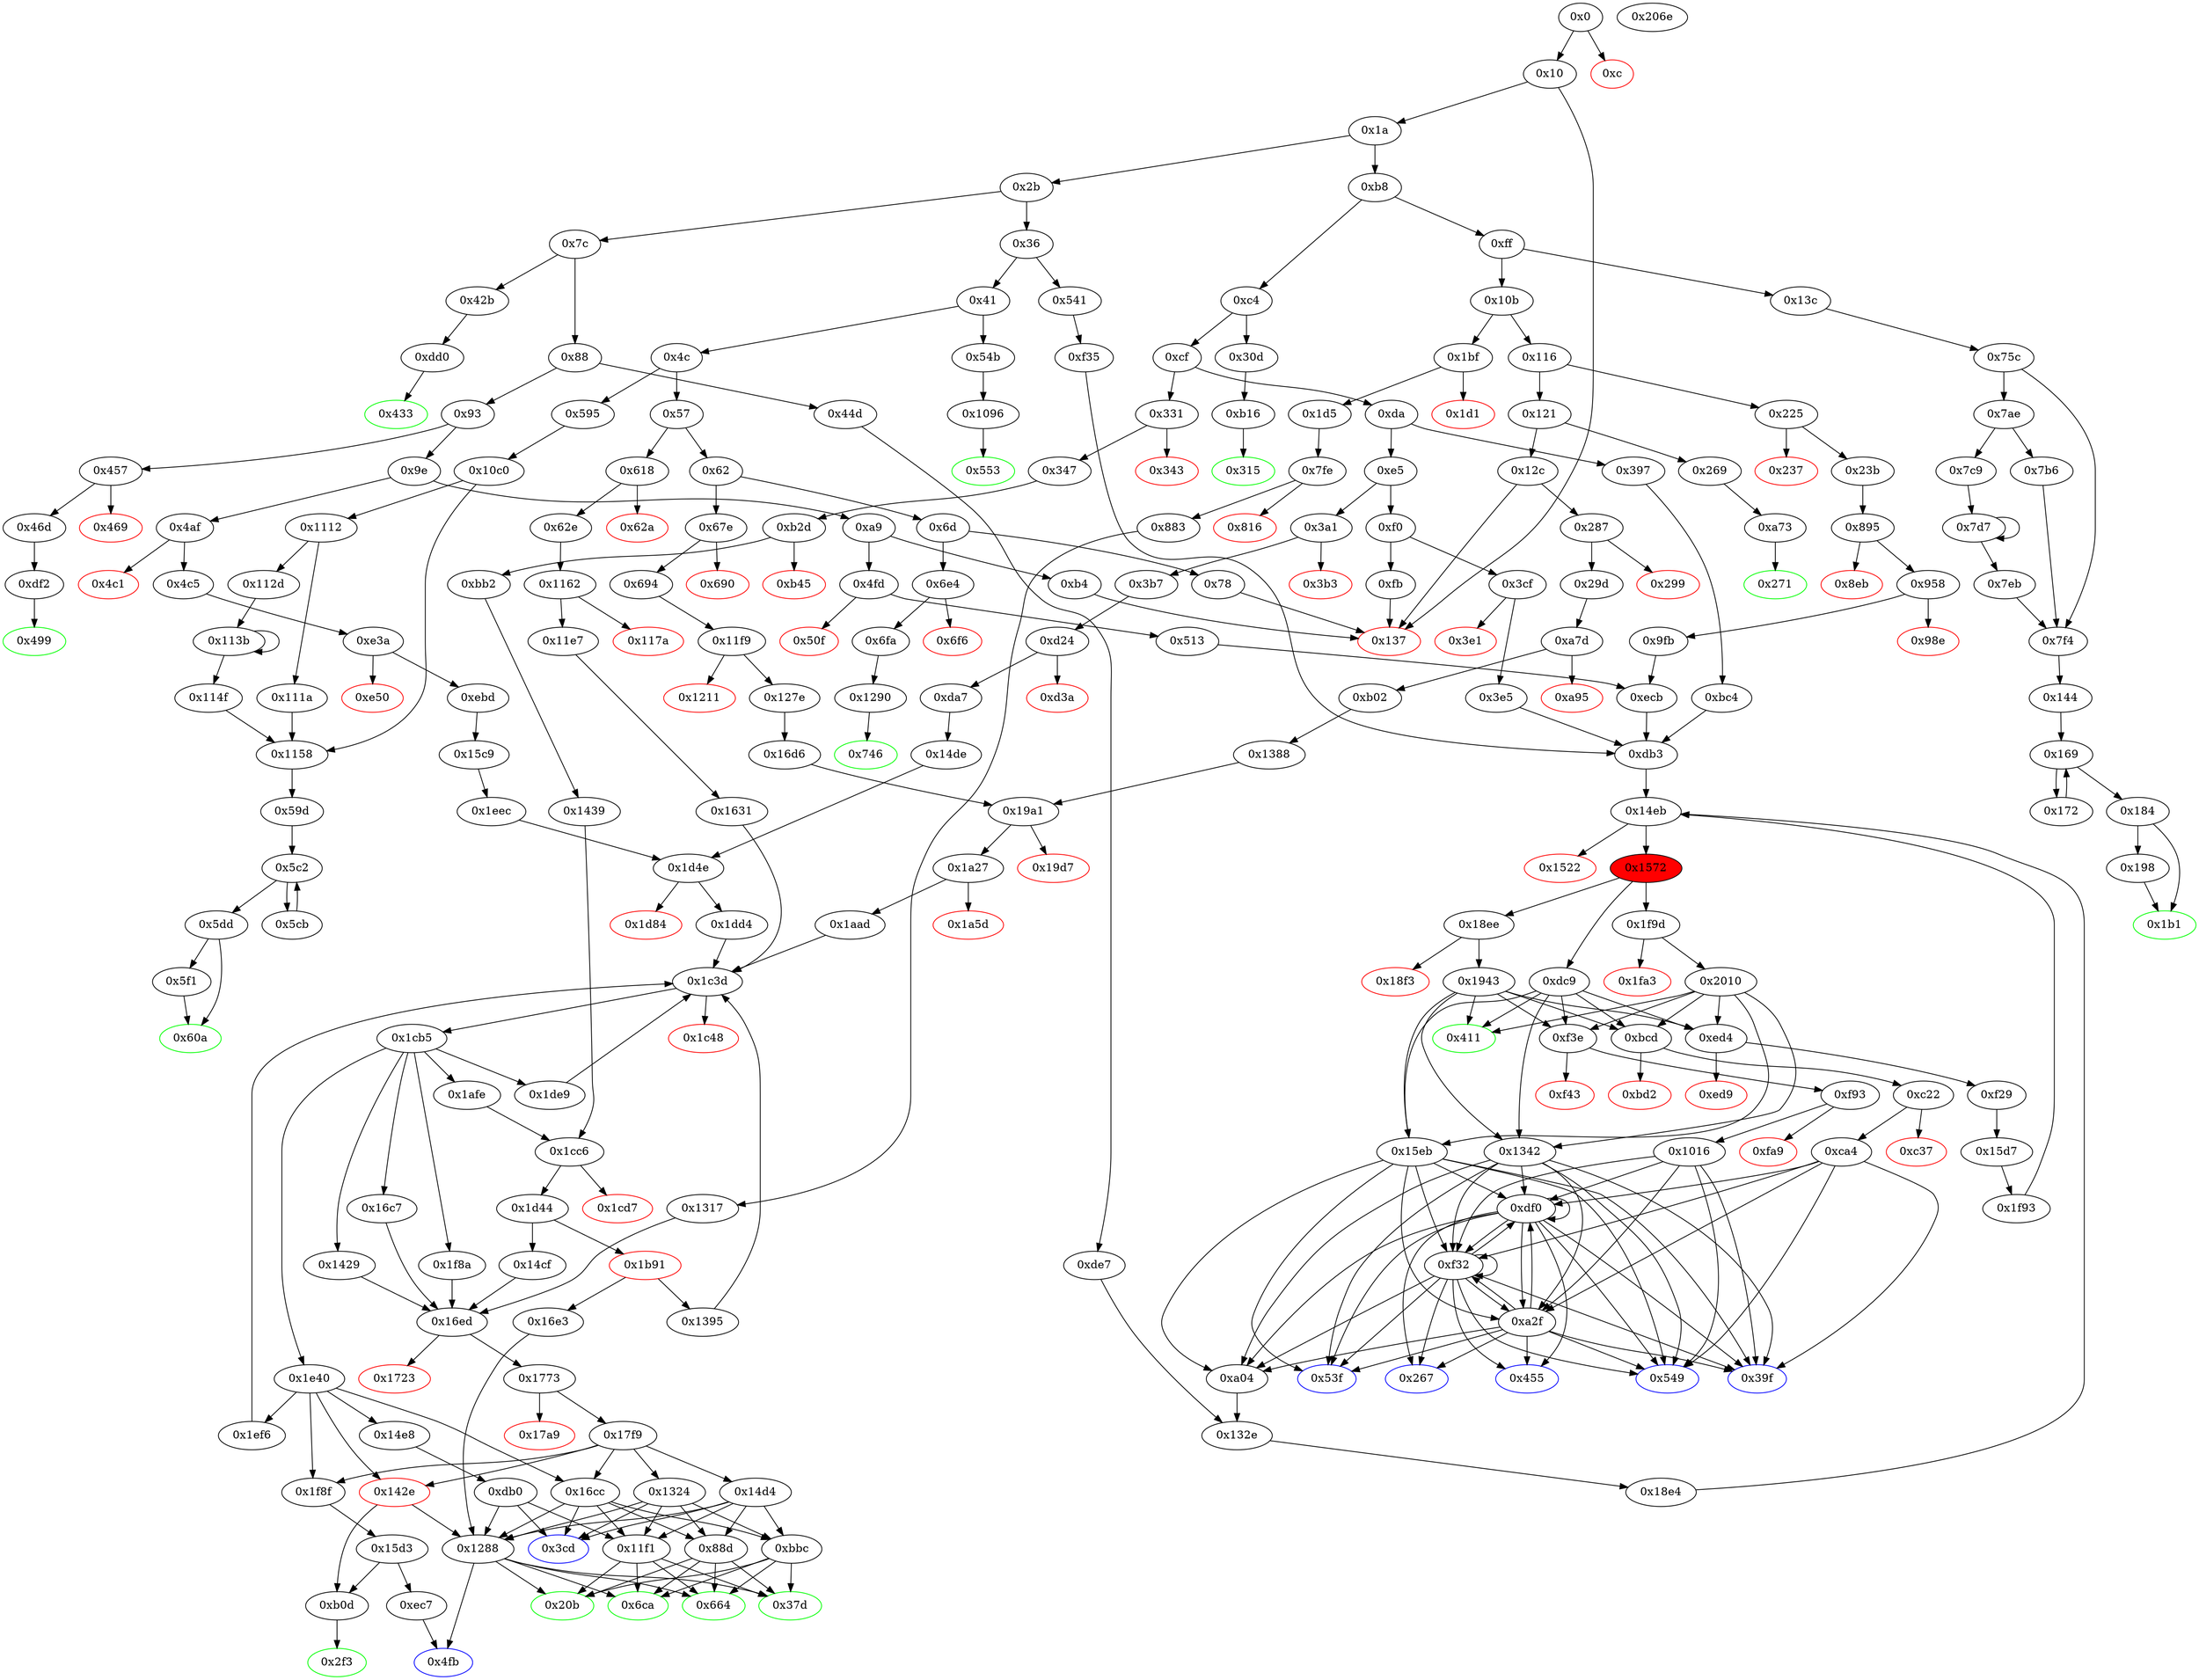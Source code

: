 digraph "" {
"0x4c5" [fillcolor=white, id="0x4c5", style=filled, tooltip="Block 0x4c5\n[0x4c5:0x4fa]\n---\nPredecessors: [0x4af]\nSuccessors: [0xe3a]\n---\n0x4c5 JUMPDEST\n0x4c6 DUP2\n0x4c7 ADD\n0x4c8 SWAP1\n0x4c9 DUP1\n0x4ca DUP1\n0x4cb CALLDATALOAD\n0x4cc PUSH20 0xffffffffffffffffffffffffffffffffffffffff\n0x4e1 AND\n0x4e2 SWAP1\n0x4e3 PUSH1 0x20\n0x4e5 ADD\n0x4e6 SWAP1\n0x4e7 SWAP3\n0x4e8 SWAP2\n0x4e9 SWAP1\n0x4ea DUP1\n0x4eb CALLDATALOAD\n0x4ec SWAP1\n0x4ed PUSH1 0x20\n0x4ef ADD\n0x4f0 SWAP1\n0x4f1 SWAP3\n0x4f2 SWAP2\n0x4f3 SWAP1\n0x4f4 POP\n0x4f5 POP\n0x4f6 POP\n0x4f7 PUSH2 0xe3a\n0x4fa JUMP\n---\n0x4c5: JUMPDEST \n0x4c7: V356 = ADD 0x4 V350\n0x4cb: V357 = CALLDATALOAD 0x4\n0x4cc: V358 = 0xffffffffffffffffffffffffffffffffffffffff\n0x4e1: V359 = AND 0xffffffffffffffffffffffffffffffffffffffff V357\n0x4e3: V360 = 0x20\n0x4e5: V361 = ADD 0x20 0x4\n0x4eb: V362 = CALLDATALOAD 0x24\n0x4ed: V363 = 0x20\n0x4ef: V364 = ADD 0x20 0x24\n0x4f7: V365 = 0xe3a\n0x4fa: JUMP 0xe3a\n---\nEntry stack: [V13, 0x4fb, 0x4, V350]\nStack pops: 2\nStack additions: [V359, V362]\nExit stack: [V13, 0x4fb, V359, V362]\n\nDef sites:\nV13: {0x1a.0x1f}\n0x4fb: {0x4af.0x4b0}\n0x4: {0x4af.0x4b3}\nV350: {0x4af.0x4b7}\n"];
"0x6fa" [fillcolor=white, id="0x6fa", style=filled, tooltip="Block 0x6fa\n[0x6fa:0x745]\n---\nPredecessors: [0x6e4]\nSuccessors: [0x1290]\n---\n0x6fa JUMPDEST\n0x6fb DUP2\n0x6fc ADD\n0x6fd SWAP1\n0x6fe DUP1\n0x6ff DUP1\n0x700 CALLDATALOAD\n0x701 PUSH20 0xffffffffffffffffffffffffffffffffffffffff\n0x716 AND\n0x717 SWAP1\n0x718 PUSH1 0x20\n0x71a ADD\n0x71b SWAP1\n0x71c SWAP3\n0x71d SWAP2\n0x71e SWAP1\n0x71f DUP1\n0x720 CALLDATALOAD\n0x721 PUSH20 0xffffffffffffffffffffffffffffffffffffffff\n0x736 AND\n0x737 SWAP1\n0x738 PUSH1 0x20\n0x73a ADD\n0x73b SWAP1\n0x73c SWAP3\n0x73d SWAP2\n0x73e SWAP1\n0x73f POP\n0x740 POP\n0x741 POP\n0x742 PUSH2 0x1290\n0x745 JUMP\n---\n0x6fa: JUMPDEST \n0x6fc: V509 = ADD 0x4 V503\n0x700: V510 = CALLDATALOAD 0x4\n0x701: V511 = 0xffffffffffffffffffffffffffffffffffffffff\n0x716: V512 = AND 0xffffffffffffffffffffffffffffffffffffffff V510\n0x718: V513 = 0x20\n0x71a: V514 = ADD 0x20 0x4\n0x720: V515 = CALLDATALOAD 0x24\n0x721: V516 = 0xffffffffffffffffffffffffffffffffffffffff\n0x736: V517 = AND 0xffffffffffffffffffffffffffffffffffffffff V515\n0x738: V518 = 0x20\n0x73a: V519 = ADD 0x20 0x24\n0x742: V520 = 0x1290\n0x745: JUMP 0x1290\n---\nEntry stack: [V13, 0x746, 0x4, V503]\nStack pops: 2\nStack additions: [V512, V517]\nExit stack: [V13, 0x746, V512, V517]\n\nDef sites:\nV13: {0x1a.0x1f}\n0x746: {0x6e4.0x6e5}\n0x4: {0x6e4.0x6e8}\nV503: {0x6e4.0x6ec}\n"];
"0x237" [color=red, fillcolor=white, id="0x237", style=filled, tooltip="Block 0x237\n[0x237:0x23a]\n---\nPredecessors: [0x225]\nSuccessors: []\n---\n0x237 PUSH1 0x0\n0x239 DUP1\n0x23a REVERT\n---\n0x237: V171 = 0x0\n0x23a: REVERT 0x0 0x0\n---\nEntry stack: [V13, 0x267, 0x4, V166]\nStack pops: 0\nStack additions: []\nExit stack: [V13, 0x267, 0x4, V166]\n\nDef sites:\nV13: {0x1a.0x1f}\n0x267: {0x225.0x226}\n0x4: {0x225.0x229}\nV166: {0x225.0x22d}\n"];
"0xe5" [fillcolor=white, id="0xe5", style=filled, tooltip="Block 0xe5\n[0xe5:0xef]\n---\nPredecessors: [0xda]\nSuccessors: [0xf0, 0x3a1]\n---\n0xe5 DUP1\n0xe6 PUSH4 0x42966c68\n0xeb EQ\n0xec PUSH2 0x3a1\n0xef JUMPI\n---\n0xe6: V67 = 0x42966c68\n0xeb: V68 = EQ 0x42966c68 V13\n0xec: V69 = 0x3a1\n0xef: JUMPI 0x3a1 V68\n---\nEntry stack: [V13]\nStack pops: 1\nStack additions: [S0]\nExit stack: [V13]\n\nDef sites:\nV13: {0x1a.0x1f}\n"];
"0x1429" [fillcolor=white, id="0x1429", style=filled, tooltip="Block 0x1429\n[0x1429:0x142d]\n---\nPredecessors: [0x1cb5]\nSuccessors: [0x16ed]\n---\n0x1429 JUMPDEST\n0x142a PUSH2 0x16ed\n0x142d JUMP\n---\n0x1429: JUMPDEST \n0x142a: V1252 = 0x16ed\n0x142d: JUMP 0x16ed\n---\nEntry stack: [V13, S14, S13, S12, S11, S10, S9, S8, S7, S6, S5, S4, S3, S2, S1, V1665]\nStack pops: 0\nStack additions: []\nExit stack: [V13, S14, S13, S12, S11, S10, S9, S8, S7, S6, S5, S4, S3, S2, S1, V1665]\n\nDef sites:\nV13: {0x1a.0x1f}\nS14: {0x1a.0x1f, 0x287.0x288}\nS13: {0x1a.0x1f, 0x29d.0x2b9, 0x287.0x288}\nS12: {0x67e.0x67f, 0x1a.0x1f, 0x29d.0x2b9, 0x4af.0x4b0, 0x29d.0x2d9}\nS11: {0x618.0x619, 0x29d.0x2e3, 0x29d.0x2d9, 0x67e.0x67f, 0x4c5.0x4e1, 0x694.0x6b0}\nS10: {0xa7d.0xa7e, 0x29d.0x2e3, 0x62e.0x64a, 0x4c5.0x4eb, 0x694.0x6b0, 0x694.0x6ba}\nS9: {0x11f9.0x11fa, 0xebd.0xebe, 0xa7d.0xa7e, 0x62e.0x654, 0xb02.0xb03, 0x694.0x6ba}\nS8: {0x11f9.0x11fa, 0x1a.0x1f, 0x29d.0x2b9, 0x127e.0x127f, 0xb02.0xb03, 0x4c5.0x4e1, 0x1162.0x1163}\nS7: {0x29d.0x2b9, 0x29d.0x2d9, 0x127e.0x127f, 0x3a1.0x3a2, 0x4c5.0x4eb, 0x694.0x6b0, 0x11e7.0x11e8}\nS6: {0x15c9.0x15ca, 0x29d.0x2d9, 0x29d.0x2e3, 0x62e.0x64a, 0x694.0x6ba, 0x694.0x6b0, 0x3b7.0x3bd}\nS5: {0x1388.0x1389, 0x29d.0x2e3, 0x62e.0x654, 0x4c5.0x4e1, 0x694.0x6ba, 0xda7.0xda8, 0x16d6.0x16d7}\nS4: {0x1388.0x1389, 0x1388.0x138b, 0x16d6.0x16d9, 0x1631.0x1632, 0x4c5.0x4eb, 0x3b7.0x3bd, 0x16d6.0x16d7}\nS3: {0x29d.0x2b9, 0x14de.0x14df, 0x1631.0x1634, 0x1ef6_0x1e40_0x1de9.0x1ef7, 0x1ef6_0x1e40_0x1dd4.0x1ef7, 0x1395.0x1396, 0x16d6.0x16dc, 0x1eec.0x1eed}\nS2: {0x29d.0x2b9, 0x29d.0x2d9, 0x127e.0x127f, 0x14de.0x14e2, 0x1631.0x1637, 0x694.0x6b0, 0x4c5.0x4e1, 0xda7.0xda8}\nS1: {0x29d.0x2e3, 0x1ef6_0x1e40_0x1dd4.0x1efb, 0x1ef6_0x1e40_0x1de9.0x1efb, 0x1395.0x139a, 0x694.0x6ba, 0x3b7.0x3bd, 0x62e.0x64a, 0x4c5.0x4eb}\nV1665: {0x1cb5.0x1cba}\n"];
"0x127e" [fillcolor=white, id="0x127e", style=filled, tooltip="Block 0x127e\n[0x127e:0x1287]\n---\nPredecessors: [0x11f9]\nSuccessors: [0x16d6]\n---\n0x127e JUMPDEST\n0x127f PUSH2 0x1288\n0x1282 DUP4\n0x1283 DUP4\n0x1284 PUSH2 0x16d6\n0x1287 JUMP\n---\n0x127e: JUMPDEST \n0x127f: V1173 = 0x1288\n0x1284: V1174 = 0x16d6\n0x1287: JUMP 0x16d6\n---\nEntry stack: [V13, 0x6ca, V482, V485, 0x0]\nStack pops: 3\nStack additions: [S2, S1, S0, 0x1288, S2, S1]\nExit stack: [V13, 0x6ca, V482, V485, 0x0, 0x1288, V482, V485]\n\nDef sites:\nV13: {0x1a.0x1f}\n0x6ca: {0x67e.0x67f}\nV482: {0x694.0x6b0}\nV485: {0x694.0x6ba}\n0x0: {0x11f9.0x11fa}\n"];
"0x1158" [fillcolor=white, id="0x1158", style=filled, tooltip="Block 0x1158\n[0x1158:0x1161]\n---\nPredecessors: [0x10c0, 0x111a, 0x114f]\nSuccessors: [0x59d]\n---\n0x1158 JUMPDEST\n0x1159 POP\n0x115a POP\n0x115b POP\n0x115c POP\n0x115d POP\n0x115e SWAP1\n0x115f POP\n0x1160 SWAP1\n0x1161 JUMP\n---\n0x1158: JUMPDEST \n0x1161: JUMP 0x59d\n---\nEntry stack: [V13, 0x59d, 0x60, V1071, 0x4, V1062, S2, S1, S0]\nStack pops: 8\nStack additions: [S5]\nExit stack: [V13, V1071]\n\nDef sites:\nV13: {0x1a.0x1f}\n0x59d: {0x595.0x596}\n0x60: {0x10c0.0x10c1}\nV1071: {0x10c0.0x10e7}\n0x4: {0x10c0.0x10c3}\nV1062: {0x10c0.0x10d7}\nS2: {0x10c0.0x10f7, 0x111a.0x1127, 0x114f.0x1156}\nS1: {0x10c0.0x10c3, 0x113b.0x1143}\nS0: {0x10c0.0x110b, 0x112d.0x112f}\n"];
"0x30d" [fillcolor=white, id="0x30d", style=filled, tooltip="Block 0x30d\n[0x30d:0x314]\n---\nPredecessors: [0xc4]\nSuccessors: [0xb16]\n---\n0x30d JUMPDEST\n0x30e PUSH2 0x315\n0x311 PUSH2 0xb16\n0x314 JUMP\n---\n0x30d: JUMPDEST \n0x30e: V223 = 0x315\n0x311: V224 = 0xb16\n0x314: JUMP 0xb16\n---\nEntry stack: [V13]\nStack pops: 0\nStack additions: [0x315]\nExit stack: [V13, 0x315]\n\nDef sites:\nV13: {0x1a.0x1f}\n"];
"0x1f9d" [fillcolor=white, id="0x1f9d", style=filled, tooltip="Block 0x1f9d\n[0x1f9d:0x1fa2]\n---\nPredecessors: [0x1572]\nSuccessors: [0x1fa3, 0x2010]\n---\n0x1f9d JUMPDEST\n0x1f9e ISZERO\n0x1f9f PUSH2 0x2010\n0x1fa2 JUMPI\n---\n0x1f9d: JUMPDEST \n0x1f9e: V1797 = ISZERO V1336\n0x1f9f: V1798 = 0x2010\n0x1fa2: JUMPI 0x2010 V1797\n---\nEntry stack: [V13, S15, S14, S13, S12, S11, S10, S9, S8, S7, S6, S5, S4, {0x411, 0xbcd, 0xed4, 0xf3e, 0x1342, 0x15eb}, S2, S1, V1336]\nStack pops: 1\nStack additions: []\nExit stack: [V13, S15, S14, S13, S12, S11, S10, S9, S8, S7, S6, S5, S4, {0x411, 0xbcd, 0xed4, 0xf3e, 0x1342, 0x15eb}, S2, S1]\n\nDef sites:\nV13: {0x1a.0x1f}\nS15: {0x1a.0x1f, 0x225.0x226}\nS14: {0x23b.0x257, 0x1a.0x1f, 0x225.0x226}\nS13: {0x9fb.0x9fc, 0x1a.0x1f, 0x4fd.0x4fe, 0x225.0x226, 0x23b.0x257}\nS12: {0x23b.0x257, 0x1a.0x1f, 0x9fb.0x9fc, 0x4fd.0x4fe, 0x513.0x52f, 0x397.0x398, 0x541.0x542, 0x225.0x226}\nS11: {0x23b.0x257, 0x1a.0x1f, 0x9fb.0x9fc, 0x4fd.0x4fe, 0x513.0x52f, 0x397.0x398, 0xf29.0xf2a, 0x541.0x542, 0x225.0x226}\nS10: {0x23b.0x257, 0x1a.0x1f, 0x9fb.0x9fc, 0x4fd.0x4fe, 0x513.0x52f, 0x397.0x398, 0xf29.0xf2a, 0x541.0x542, 0x225.0x226}\nS9: {0x23b.0x257, 0x1a.0x1f, 0x9fb.0x9fc, 0x4fd.0x4fe, 0x513.0x52f, 0x397.0x398, 0xf29.0xf2a, 0x541.0x542, 0x225.0x226}\nS8: {0x23b.0x257, 0x1a.0x1f, 0x9fb.0x9fc, 0x4fd.0x4fe, 0x513.0x52f, 0x397.0x398, 0xf29.0xf2a, 0x541.0x542, 0x225.0x226}\nS7: {0x23b.0x257, 0x1a.0x1f, 0x9fb.0x9fc, 0x4fd.0x4fe, 0x513.0x52f, 0x397.0x398, 0xf29.0xf2a, 0x541.0x542, 0x225.0x226}\nS6: {0x23b.0x257, 0x1a.0x1f, 0x9fb.0x9fc, 0x4fd.0x4fe, 0x513.0x52f, 0x397.0x398, 0xf29.0xf2a, 0x44d.0x44e, 0x541.0x542, 0x225.0x226}\nS5: {0xf29.0xf2a, 0x9fb.0x9fc, 0x1a.0x1f, 0x4fd.0x4fe, 0xa04.0xa05, 0xde7.0xde8}\nS4: {0x23b.0x257, 0x1a.0x1f, 0x513.0x52f, 0x397.0x398, 0xf29.0xf2a, 0x541.0x542, 0xa04.0xa2a, 0xde7.0xdeb}\n{0x411, 0xbcd, 0xed4, 0xf3e, 0x1342, 0x15eb}: {0x132e_0xa04.0x132f, 0x132e_0xde7.0x132f, 0xecb.0xecc, 0x3cf.0x3d0, 0xf35.0xf36, 0xbc4.0xbc5, 0x15d7.0x15d8}\nS2: {0xecb.0xecf, 0x132e_0xa04.0x1333, 0x132e_0xde7.0x1333, 0x15d7.0x15dc, 0xf35.0xf39, 0xbc4.0xbc8, 0x3e5.0x401}\nS1: {0x23b.0x257, 0x1a.0x1f, 0x513.0x52f, 0xdb3_0xbc4.0xdb4, 0xdb3_0xecb.0xdb4, 0xdb3_0xf35.0xdb4, 0x397.0x398, 0xf29.0xf2a, 0x541.0x542, 0xdb3_0x3e5.0xdb4, 0xa04.0xa2a, 0xde7.0xdeb}\nV1336: {0x1572.0x15c1}\n"];
"0xda" [fillcolor=white, id="0xda", style=filled, tooltip="Block 0xda\n[0xda:0xe4]\n---\nPredecessors: [0xcf]\nSuccessors: [0xe5, 0x397]\n---\n0xda DUP1\n0xdb PUSH4 0x3f4ba83a\n0xe0 EQ\n0xe1 PUSH2 0x397\n0xe4 JUMPI\n---\n0xdb: V64 = 0x3f4ba83a\n0xe0: V65 = EQ 0x3f4ba83a V13\n0xe1: V66 = 0x397\n0xe4: JUMPI 0x397 V65\n---\nEntry stack: [V13]\nStack pops: 1\nStack additions: [S0]\nExit stack: [V13]\n\nDef sites:\nV13: {0x1a.0x1f}\n"];
"0x1d4e" [fillcolor=white, id="0x1d4e", style=filled, tooltip="Block 0x1d4e\n[0x1d4e:0x1d83]\n---\nPredecessors: [0x14de, 0x1eec]\nSuccessors: [0x1d84, 0x1dd4]\n---\n0x1d4e JUMPDEST\n0x1d4f PUSH1 0x0\n0x1d51 PUSH20 0xffffffffffffffffffffffffffffffffffffffff\n0x1d66 AND\n0x1d67 DUP3\n0x1d68 PUSH20 0xffffffffffffffffffffffffffffffffffffffff\n0x1d7d AND\n0x1d7e EQ\n0x1d7f ISZERO\n0x1d80 PUSH2 0x1dd4\n0x1d83 JUMPI\n---\n0x1d4e: JUMPDEST \n0x1d4f: V1688 = 0x0\n0x1d51: V1689 = 0xffffffffffffffffffffffffffffffffffffffff\n0x1d66: V1690 = AND 0xffffffffffffffffffffffffffffffffffffffff 0x0\n0x1d68: V1691 = 0xffffffffffffffffffffffffffffffffffffffff\n0x1d7d: V1692 = AND 0xffffffffffffffffffffffffffffffffffffffff S1\n0x1d7e: V1693 = EQ V1692 0x0\n0x1d7f: V1694 = ISZERO V1693\n0x1d80: V1695 = 0x1dd4\n0x1d83: JUMPI 0x1dd4 V1694\n---\nEntry stack: [V13, 0x4fb, V359, V362, 0xec7, S7, S6, S5, S4, S3, {0x14e8, 0x1ef6}, S1, S0]\nStack pops: 2\nStack additions: [S1, S0]\nExit stack: [V13, 0x4fb, V359, V362, 0xec7, S7, S6, S5, S4, S3, {0x14e8, 0x1ef6}, S1, S0]\n\nDef sites:\nV13: {0x1a.0x1f}\n0x4fb: {0x4af.0x4b0}\nV359: {0x4c5.0x4e1}\nV362: {0x4c5.0x4eb}\n0xec7: {0xebd.0xebe}\nS7: {0x1a.0x1f, 0x4c5.0x4e1}\nS6: {0x3a1.0x3a2, 0x4c5.0x4eb}\nS5: {0x15c9.0x15ca, 0x3b7.0x3bd}\nS4: {0x4c5.0x4e1, 0xda7.0xda8}\nS3: {0x4c5.0x4eb, 0x3b7.0x3bd}\n{0x14e8, 0x1ef6}: {0x1eec.0x1eed, 0x14de.0x14df}\nS1: {0x4c5.0x4e1, 0x14de.0x14e2}\nS0: {0x4c5.0x4eb, 0x3b7.0x3bd}\n"];
"0x3cd" [color=blue, fillcolor=white, id="0x3cd", style=filled, tooltip="Block 0x3cd\n[0x3cd:0x3ce]\n---\nPredecessors: [0xdb0, 0x1324, 0x14d4, 0x16cc]\nSuccessors: []\n---\n0x3cd JUMPDEST\n0x3ce STOP\n---\n0x3cd: JUMPDEST \n0x3ce: STOP \n---\nEntry stack: [V13, S6, S5, S4, S3, S2, S1, 0x1]\nStack pops: 0\nStack additions: []\nExit stack: [V13, S6, S5, S4, S3, S2, S1, 0x1]\n\nDef sites:\nV13: {0x1a.0x1f}\nS6: {0x1a.0x1f, 0x287.0x288}\nS5: {0x1a.0x1f, 0x29d.0x2b9, 0x4af.0x4b0}\nS4: {0x618.0x619, 0x29d.0x2d9, 0x1bf.0x1c0, 0x67e.0x67f, 0x331.0x332, 0x4c5.0x4e1}\nS3: {0x29d.0x2e3, 0x4c5.0x4eb, 0x62e.0x64a, 0x1d5.0x1f1, 0x694.0x6b0, 0x347.0x363}\nS2: {0xa7d.0xa7e, 0xebd.0xebe, 0x62e.0x654, 0x1d5.0x1fb, 0x694.0x6ba, 0x347.0x36d}\nS1: {0x11f9.0x11fa, 0x1a.0x1f, 0xb2d.0xb2e, 0x7fe.0x7ff, 0xb02.0xb03, 0x4c5.0x4e1, 0x1162.0x1163}\n0x1: {0x1324.0x1325}\n"];
"0x18ee" [fillcolor=white, id="0x18ee", style=filled, tooltip="Block 0x18ee\n[0x18ee:0x18f2]\n---\nPredecessors: [0x1572]\nSuccessors: [0x18f3, 0x1943]\n---\n0x18ee JUMPDEST\n0x18ef PUSH2 0x1943\n0x18f2 JUMPI\n---\n0x18ee: JUMPDEST \n0x18ef: V1480 = 0x1943\n0x18f2: JUMPI 0x1943 V1336\n---\nEntry stack: [V13, S16, S15, S14, S13, S12, S11, S10, S9, S8, S7, S6, S5, S4, {0x411, 0xbcd, 0xed4, 0xf3e, 0x1342, 0x15eb}, S2, S1, V1336]\nStack pops: 1\nStack additions: []\nExit stack: [V13, S16, S15, S14, S13, S12, S11, S10, S9, S8, S7, S6, S5, S4, {0x411, 0xbcd, 0xed4, 0xf3e, 0x1342, 0x15eb}, S2, S1]\n\nDef sites:\nV13: {0x1a.0x1f}\nS16: {0x1a.0x1f, 0x225.0x226}\nS15: {0x23b.0x257, 0x1a.0x1f, 0x225.0x226}\nS14: {0x9fb.0x9fc, 0x1a.0x1f, 0x4fd.0x4fe, 0x225.0x226, 0x23b.0x257}\nS13: {0x23b.0x257, 0x1a.0x1f, 0x9fb.0x9fc, 0x4fd.0x4fe, 0x513.0x52f, 0x397.0x398, 0x541.0x542, 0x225.0x226}\nS12: {0x23b.0x257, 0x1a.0x1f, 0x9fb.0x9fc, 0x4fd.0x4fe, 0x513.0x52f, 0x397.0x398, 0xf29.0xf2a, 0x541.0x542, 0x225.0x226}\nS11: {0x23b.0x257, 0x1a.0x1f, 0x9fb.0x9fc, 0x4fd.0x4fe, 0x513.0x52f, 0x397.0x398, 0xf29.0xf2a, 0x541.0x542, 0x225.0x226}\nS10: {0x23b.0x257, 0x1a.0x1f, 0x9fb.0x9fc, 0x4fd.0x4fe, 0x513.0x52f, 0x397.0x398, 0xf29.0xf2a, 0x541.0x542, 0x225.0x226}\nS9: {0x23b.0x257, 0x1a.0x1f, 0x9fb.0x9fc, 0x4fd.0x4fe, 0x513.0x52f, 0x397.0x398, 0xf29.0xf2a, 0x541.0x542, 0x225.0x226}\nS8: {0x23b.0x257, 0x1a.0x1f, 0x9fb.0x9fc, 0x4fd.0x4fe, 0x513.0x52f, 0x397.0x398, 0xf29.0xf2a, 0x541.0x542, 0x225.0x226}\nS7: {0x23b.0x257, 0x1a.0x1f, 0x9fb.0x9fc, 0x4fd.0x4fe, 0x513.0x52f, 0x397.0x398, 0xf29.0xf2a, 0x541.0x542, 0x225.0x226}\nS6: {0x23b.0x257, 0x1a.0x1f, 0x9fb.0x9fc, 0x4fd.0x4fe, 0x513.0x52f, 0x397.0x398, 0xf29.0xf2a, 0x44d.0x44e, 0x541.0x542, 0x225.0x226}\nS5: {0xf29.0xf2a, 0x9fb.0x9fc, 0x1a.0x1f, 0x4fd.0x4fe, 0xa04.0xa05, 0xde7.0xde8}\nS4: {0x23b.0x257, 0x1a.0x1f, 0x513.0x52f, 0x397.0x398, 0xf29.0xf2a, 0x541.0x542, 0xa04.0xa2a, 0xde7.0xdeb}\n{0x411, 0xbcd, 0xed4, 0xf3e, 0x1342, 0x15eb}: {0x132e_0xa04.0x132f, 0x132e_0xde7.0x132f, 0xecb.0xecc, 0x3cf.0x3d0, 0xf35.0xf36, 0xbc4.0xbc5, 0x15d7.0x15d8}\nS2: {0xecb.0xecf, 0x132e_0xa04.0x1333, 0x132e_0xde7.0x1333, 0x3e5.0x401, 0xf35.0xf39, 0xbc4.0xbc8, 0x15d7.0x15dc}\nS1: {0x23b.0x257, 0x1a.0x1f, 0x513.0x52f, 0xdb3_0xecb.0xdb4, 0xdb3_0xbc4.0xdb4, 0xdb3_0x3e5.0xdb4, 0x397.0x398, 0xf29.0xf2a, 0x541.0x542, 0xdb3_0xf35.0xdb4, 0xa04.0xa2a, 0xde7.0xdeb}\nV1336: {0x1572.0x15c1}\n"];
"0x7f4" [fillcolor=white, id="0x7f4", style=filled, tooltip="Block 0x7f4\n[0x7f4:0x7fd]\n---\nPredecessors: [0x75c, 0x7b6, 0x7eb]\nSuccessors: [0x144]\n---\n0x7f4 JUMPDEST\n0x7f5 POP\n0x7f6 POP\n0x7f7 POP\n0x7f8 POP\n0x7f9 POP\n0x7fa SWAP1\n0x7fb POP\n0x7fc SWAP1\n0x7fd JUMP\n---\n0x7f4: JUMPDEST \n0x7fd: JUMP 0x144\n---\nEntry stack: [V13, 0x144, 0x60, V549, 0x3, V540, S2, S1, S0]\nStack pops: 8\nStack additions: [S5]\nExit stack: [V13, V549]\n\nDef sites:\nV13: {0x1a.0x1f}\n0x144: {0x13c.0x13d}\n0x60: {0x75c.0x75d}\nV549: {0x75c.0x783}\n0x3: {0x75c.0x75f}\nV540: {0x75c.0x773}\nS2: {0x7eb.0x7f2, 0x75c.0x793, 0x7b6.0x7c3}\nS1: {0x75c.0x75f, 0x7d7.0x7df}\nS0: {0x7c9.0x7cb, 0x75c.0x7a7}\n"];
"0x1d44" [fillcolor=white, id="0x1d44", style=filled, tooltip="Block 0x1d44\n[0x1d44:0x1d4d]\n---\nPredecessors: [0x1cc6]\nSuccessors: [0x14cf, 0x1b91]\n---\n0x1d44 JUMPDEST\n0x1d45 DUP1\n0x1d46 SWAP2\n0x1d47 POP\n0x1d48 POP\n0x1d49 SWAP3\n0x1d4a SWAP2\n0x1d4b POP\n0x1d4c POP\n0x1d4d JUMP\n---\n0x1d44: JUMPDEST \n0x1d4d: JUMP {0x14cf, 0x1b91}\n---\nEntry stack: [V13, 0x2f3, S17, S16, S15, S14, S13, S12, S11, S10, S9, {0x0, 0x1395, 0x16e3}, S7, S6, S5, {0x14cf, 0x1b91}, S3, S2, 0x0, V1667]\nStack pops: 5\nStack additions: [S0]\nExit stack: [V13, 0x2f3, S17, S16, S15, S14, S13, S12, S11, S10, S9, {0x0, 0x1395, 0x16e3}, S7, S6, S5, V1667]\n\nDef sites:\nV13: {0x1a.0x1f}\n0x2f3: {0x287.0x288}\nS17: {0x1a.0x1f, 0x29d.0x2b9}\nS16: {0x1a.0x1f, 0x29d.0x2d9, 0x67e.0x67f}\nS15: {0x331.0x332, 0x29d.0x2e3, 0x694.0x6b0}\nS14: {0xa7d.0xa7e, 0x694.0x6ba, 0x347.0x363}\nS13: {0x11f9.0x11fa, 0xb02.0xb03, 0x347.0x36d}\nS12: {0x127e.0x127f, 0xb2d.0xb2e, 0x29d.0x2b9}\nS11: {0xbb2.0xbb3, 0x29d.0x2d9, 0x694.0x6b0}\nS10: {0x29d.0x2e3, 0x694.0x6ba, 0x347.0x363}\nS9: {0x1388.0x1389, 0x347.0x36d, 0x16d6.0x16d7}\n{0x0, 0x1395, 0x16e3}: {0x1439.0x143a, 0x1388.0x138b, 0x16d6.0x16d9}\nS7: {0x1439.0x143c, 0x29d.0x2b9, 0x16d6.0x16dc}\nS6: {0x1439.0x143f, 0x29d.0x2d9, 0x694.0x6b0}\nS5: {0x29d.0x2e3, 0x694.0x6ba, 0x347.0x363}\n{0x14cf, 0x1b91}: {0x1439.0x1441, 0x1afe_0x1388.0x1b41, 0x1afe_0x16d6.0x1b41}\nS3: {0x1439.0x14c1, 0x1afe_0x1388.0x1b83, 0x1afe_0x16d6.0x1b83}\nS2: {0x29d.0x2e3, 0x694.0x6ba, 0x347.0x36d}\n0x0: {0x1cc6.0x1cc7}\nV1667: {0x1cc6.0x1ccc}\n"];
"0x397" [fillcolor=white, id="0x397", style=filled, tooltip="Block 0x397\n[0x397:0x39e]\n---\nPredecessors: [0xda]\nSuccessors: [0xbc4]\n---\n0x397 JUMPDEST\n0x398 PUSH2 0x39f\n0x39b PUSH2 0xbc4\n0x39e JUMP\n---\n0x397: JUMPDEST \n0x398: V266 = 0x39f\n0x39b: V267 = 0xbc4\n0x39e: JUMP 0xbc4\n---\nEntry stack: [V13]\nStack pops: 0\nStack additions: [0x39f]\nExit stack: [V13, 0x39f]\n\nDef sites:\nV13: {0x1a.0x1f}\n"];
"0x18f3" [color=red, fillcolor=white, id="0x18f3", style=filled, tooltip="Block 0x18f3\n[0x18f3:0x1942]\n---\nPredecessors: [0x18ee]\nSuccessors: []\n---\n0x18f3 PUSH1 0x40\n0x18f5 MLOAD\n0x18f6 PUSH32 0x8c379a000000000000000000000000000000000000000000000000000000000\n0x1917 DUP2\n0x1918 MSTORE\n0x1919 PUSH1 0x4\n0x191b ADD\n0x191c DUP1\n0x191d DUP1\n0x191e PUSH1 0x20\n0x1920 ADD\n0x1921 DUP3\n0x1922 DUP2\n0x1923 SUB\n0x1924 DUP3\n0x1925 MSTORE\n0x1926 PUSH1 0x21\n0x1928 DUP2\n0x1929 MSTORE\n0x192a PUSH1 0x20\n0x192c ADD\n0x192d DUP1\n0x192e PUSH2 0x20e4\n0x1931 PUSH1 0x21\n0x1933 SWAP2\n0x1934 CODECOPY\n0x1935 PUSH1 0x40\n0x1937 ADD\n0x1938 SWAP2\n0x1939 POP\n0x193a POP\n0x193b PUSH1 0x40\n0x193d MLOAD\n0x193e DUP1\n0x193f SWAP2\n0x1940 SUB\n0x1941 SWAP1\n0x1942 REVERT\n---\n0x18f3: V1481 = 0x40\n0x18f5: V1482 = M[0x40]\n0x18f6: V1483 = 0x8c379a000000000000000000000000000000000000000000000000000000000\n0x1918: M[V1482] = 0x8c379a000000000000000000000000000000000000000000000000000000000\n0x1919: V1484 = 0x4\n0x191b: V1485 = ADD 0x4 V1482\n0x191e: V1486 = 0x20\n0x1920: V1487 = ADD 0x20 V1485\n0x1923: V1488 = SUB V1487 V1485\n0x1925: M[V1485] = V1488\n0x1926: V1489 = 0x21\n0x1929: M[V1487] = 0x21\n0x192a: V1490 = 0x20\n0x192c: V1491 = ADD 0x20 V1487\n0x192e: V1492 = 0x20e4\n0x1931: V1493 = 0x21\n0x1934: CODECOPY V1491 0x20e4 0x21\n0x1935: V1494 = 0x40\n0x1937: V1495 = ADD 0x40 V1491\n0x193b: V1496 = 0x40\n0x193d: V1497 = M[0x40]\n0x1940: V1498 = SUB V1495 V1497\n0x1942: REVERT V1497 V1498\n---\nEntry stack: [V13, S14, S13, S12, S11, S10, S9, S8, S7, S6, S5, S4, S3, {0x411, 0xbcd, 0xed4, 0xf3e, 0x1342, 0x15eb}, S1, S0]\nStack pops: 0\nStack additions: []\nExit stack: [V13, S14, S13, S12, S11, S10, S9, S8, S7, S6, S5, S4, S3, {0x411, 0xbcd, 0xed4, 0xf3e, 0x1342, 0x15eb}, S1, S0]\n\nDef sites:\nV13: {0x1a.0x1f}\nS14: {0x1a.0x1f, 0x225.0x226}\nS13: {0x23b.0x257, 0x1a.0x1f, 0x225.0x226}\nS12: {0x9fb.0x9fc, 0x1a.0x1f, 0x4fd.0x4fe, 0x225.0x226, 0x23b.0x257}\nS11: {0x23b.0x257, 0x1a.0x1f, 0x9fb.0x9fc, 0x4fd.0x4fe, 0x513.0x52f, 0x397.0x398, 0x541.0x542, 0x225.0x226}\nS10: {0x23b.0x257, 0x1a.0x1f, 0x9fb.0x9fc, 0x4fd.0x4fe, 0x513.0x52f, 0x397.0x398, 0xf29.0xf2a, 0x541.0x542, 0x225.0x226}\nS9: {0x23b.0x257, 0x1a.0x1f, 0x9fb.0x9fc, 0x4fd.0x4fe, 0x513.0x52f, 0x397.0x398, 0xf29.0xf2a, 0x541.0x542, 0x225.0x226}\nS8: {0x23b.0x257, 0x1a.0x1f, 0x9fb.0x9fc, 0x4fd.0x4fe, 0x513.0x52f, 0x397.0x398, 0xf29.0xf2a, 0x541.0x542, 0x225.0x226}\nS7: {0x23b.0x257, 0x1a.0x1f, 0x9fb.0x9fc, 0x4fd.0x4fe, 0x513.0x52f, 0x397.0x398, 0xf29.0xf2a, 0x541.0x542, 0x225.0x226}\nS6: {0x23b.0x257, 0x1a.0x1f, 0x9fb.0x9fc, 0x4fd.0x4fe, 0x513.0x52f, 0x397.0x398, 0xf29.0xf2a, 0x541.0x542, 0x225.0x226}\nS5: {0x23b.0x257, 0x1a.0x1f, 0x9fb.0x9fc, 0x4fd.0x4fe, 0x513.0x52f, 0x397.0x398, 0xf29.0xf2a, 0x44d.0x44e, 0x541.0x542, 0x225.0x226}\nS4: {0xf29.0xf2a, 0x9fb.0x9fc, 0x1a.0x1f, 0x4fd.0x4fe, 0xa04.0xa05, 0xde7.0xde8}\nS3: {0x23b.0x257, 0x1a.0x1f, 0x513.0x52f, 0x397.0x398, 0xf29.0xf2a, 0x541.0x542, 0xa04.0xa2a, 0xde7.0xdeb}\n{0x411, 0xbcd, 0xed4, 0xf3e, 0x1342, 0x15eb}: {0x132e_0xa04.0x132f, 0x132e_0xde7.0x132f, 0xecb.0xecc, 0x3cf.0x3d0, 0xf35.0xf36, 0xbc4.0xbc5, 0x15d7.0x15d8}\nS1: {0xecb.0xecf, 0x132e_0xa04.0x1333, 0x132e_0xde7.0x1333, 0x15d7.0x15dc, 0xf35.0xf39, 0xbc4.0xbc8, 0x3e5.0x401}\nS0: {0x23b.0x257, 0x1a.0x1f, 0x513.0x52f, 0xdb3_0xbc4.0xdb4, 0xdb3_0xecb.0xdb4, 0xdb3_0xf35.0xdb4, 0x397.0x398, 0xf29.0xf2a, 0x541.0x542, 0xdb3_0x3e5.0xdb4, 0xa04.0xa2a, 0xde7.0xdeb}\n"];
"0xed4" [fillcolor=white, id="0xed4", style=filled, tooltip="Block 0xed4\n[0xed4:0xed8]\n---\nPredecessors: [0xdc9, 0x1943, 0x2010]\nSuccessors: [0xed9, 0xf29]\n---\n0xed4 JUMPDEST\n0xed5 PUSH2 0xf29\n0xed8 JUMPI\n---\n0xed4: JUMPDEST \n0xed5: V944 = 0xf29\n0xed8: JUMPI 0xf29 S0\n---\nEntry stack: [V13, S12, S11, S10, S9, S8, S7, S6, S5, S4, S3, S2, S1, S0]\nStack pops: 1\nStack additions: []\nExit stack: [V13, S12, S11, S10, S9, S8, S7, S6, S5, S4, S3, S2, S1]\n\nDef sites:\nV13: {0x1a.0x1f}\nS12: {0x1a.0x1f, 0x225.0x226}\nS11: {0x23b.0x257, 0x1a.0x1f, 0x225.0x226}\nS10: {0x23b.0x257, 0x1a.0x1f, 0x9fb.0x9fc, 0x225.0x226, 0x4fd.0x4fe}\nS9: {0x9fb.0x9fc, 0x1a.0x1f, 0x4fd.0x4fe, 0x23b.0x257, 0x513.0x52f, 0x397.0x398, 0x541.0x542, 0x225.0x226}\nS8: {0x23b.0x257, 0x1a.0x1f, 0x9fb.0x9fc, 0x4fd.0x4fe, 0x513.0x52f, 0x397.0x398, 0xf29.0xf2a, 0x541.0x542, 0x225.0x226}\nS7: {0x23b.0x257, 0x1a.0x1f, 0x9fb.0x9fc, 0x4fd.0x4fe, 0x513.0x52f, 0x397.0x398, 0xf29.0xf2a, 0x541.0x542, 0x225.0x226}\nS6: {0x23b.0x257, 0x1a.0x1f, 0x9fb.0x9fc, 0x4fd.0x4fe, 0x513.0x52f, 0x397.0x398, 0xf29.0xf2a, 0x541.0x542, 0x225.0x226}\nS5: {0x23b.0x257, 0x1a.0x1f, 0x9fb.0x9fc, 0x4fd.0x4fe, 0x513.0x52f, 0x397.0x398, 0xf29.0xf2a, 0x541.0x542, 0x225.0x226}\nS4: {0x23b.0x257, 0x1a.0x1f, 0x9fb.0x9fc, 0x4fd.0x4fe, 0x513.0x52f, 0x397.0x398, 0xf29.0xf2a, 0x541.0x542, 0x225.0x226}\nS3: {0x23b.0x257, 0x1a.0x1f, 0x9fb.0x9fc, 0x4fd.0x4fe, 0x513.0x52f, 0x397.0x398, 0xf29.0xf2a, 0x44d.0x44e, 0x541.0x542, 0x225.0x226}\nS2: {0x23b.0x257, 0x1a.0x1f, 0x9fb.0x9fc, 0x4fd.0x4fe, 0x513.0x52f, 0x397.0x398, 0xf29.0xf2a, 0x44d.0x44e, 0x541.0x542, 0x225.0x226, 0xa04.0xa05, 0xde7.0xde8}\nS1: {0x9fb.0x9fc, 0x1a.0x1f, 0x4fd.0x4fe, 0x23b.0x257, 0x513.0x52f, 0x397.0x398, 0xf29.0xf2a, 0xa04.0xa2a, 0x541.0x542, 0xde7.0xdeb, 0xa04.0xa05, 0xde7.0xde8}\nS0: {0x1572_0xdb3_0x3e5.0x15c1, 0x23b.0x257, 0x1a.0x1f, 0x1572_0xdb3_0xf35.0x15c1, 0x1572_0xdb3_0xbc4.0x15c1, 0x1572_0xdb3_0xecb.0x15c1, 0x1572_0x18e4_0xa04.0x15c1, 0x1572_0x18e4_0xde7.0x15c1, 0x513.0x52f, 0x397.0x398, 0xf29.0xf2a, 0x541.0x542, 0x1572_0x1f93.0x15c1, 0xa04.0xa2a, 0xde7.0xdeb}\n"];
"0x88" [fillcolor=white, id="0x88", style=filled, tooltip="Block 0x88\n[0x88:0x92]\n---\nPredecessors: [0x7c]\nSuccessors: [0x93, 0x44d]\n---\n0x88 DUP1\n0x89 PUSH4 0x6ef8d66d\n0x8e EQ\n0x8f PUSH2 0x44d\n0x92 JUMPI\n---\n0x89: V42 = 0x6ef8d66d\n0x8e: V43 = EQ 0x6ef8d66d V13\n0x8f: V44 = 0x44d\n0x92: JUMPI 0x44d V43\n---\nEntry stack: [V13]\nStack pops: 1\nStack additions: [S0]\nExit stack: [V13]\n\nDef sites:\nV13: {0x1a.0x1f}\n"];
"0x271" [color=green, fillcolor=white, id="0x271", style=filled, tooltip="Block 0x271\n[0x271:0x286]\n---\nPredecessors: [0xa73]\nSuccessors: []\n---\n0x271 JUMPDEST\n0x272 PUSH1 0x40\n0x274 MLOAD\n0x275 DUP1\n0x276 DUP3\n0x277 DUP2\n0x278 MSTORE\n0x279 PUSH1 0x20\n0x27b ADD\n0x27c SWAP2\n0x27d POP\n0x27e POP\n0x27f PUSH1 0x40\n0x281 MLOAD\n0x282 DUP1\n0x283 SWAP2\n0x284 SUB\n0x285 SWAP1\n0x286 RETURN\n---\n0x271: JUMPDEST \n0x272: V181 = 0x40\n0x274: V182 = M[0x40]\n0x278: M[V182] = V707\n0x279: V183 = 0x20\n0x27b: V184 = ADD 0x20 V182\n0x27f: V185 = 0x40\n0x281: V186 = M[0x40]\n0x284: V187 = SUB V184 V186\n0x286: RETURN V186 V187\n---\nEntry stack: [V13, V707]\nStack pops: 1\nStack additions: []\nExit stack: [V13]\n\nDef sites:\nV13: {0x1a.0x1f}\nV707: {0xa73.0xa78}\n"];
"0x121" [fillcolor=white, id="0x121", style=filled, tooltip="Block 0x121\n[0x121:0x12b]\n---\nPredecessors: [0x116]\nSuccessors: [0x12c, 0x269]\n---\n0x121 DUP1\n0x122 PUSH4 0x18160ddd\n0x127 EQ\n0x128 PUSH2 0x269\n0x12b JUMPI\n---\n0x122: V83 = 0x18160ddd\n0x127: V84 = EQ 0x18160ddd V13\n0x128: V85 = 0x269\n0x12b: JUMPI 0x269 V84\n---\nEntry stack: [V13]\nStack pops: 1\nStack additions: [S0]\nExit stack: [V13]\n\nDef sites:\nV13: {0x1a.0x1f}\n"];
"0x0" [fillcolor=white, id="0x0", style=filled, tooltip="Block 0x0\n[0x0:0xb]\n---\nPredecessors: []\nSuccessors: [0xc, 0x10]\n---\n0x0 PUSH1 0x80\n0x2 PUSH1 0x40\n0x4 MSTORE\n0x5 CALLVALUE\n0x6 DUP1\n0x7 ISZERO\n0x8 PUSH2 0x10\n0xb JUMPI\n---\n0x0: V0 = 0x80\n0x2: V1 = 0x40\n0x4: M[0x40] = 0x80\n0x5: V2 = CALLVALUE\n0x7: V3 = ISZERO V2\n0x8: V4 = 0x10\n0xb: JUMPI 0x10 V3\n---\nEntry stack: []\nStack pops: 0\nStack additions: [V2]\nExit stack: [V2]\n\nDef sites:\n"];
"0x4af" [fillcolor=white, id="0x4af", style=filled, tooltip="Block 0x4af\n[0x4af:0x4c0]\n---\nPredecessors: [0x9e]\nSuccessors: [0x4c1, 0x4c5]\n---\n0x4af JUMPDEST\n0x4b0 PUSH2 0x4fb\n0x4b3 PUSH1 0x4\n0x4b5 DUP1\n0x4b6 CALLDATASIZE\n0x4b7 SUB\n0x4b8 PUSH1 0x40\n0x4ba DUP2\n0x4bb LT\n0x4bc ISZERO\n0x4bd PUSH2 0x4c5\n0x4c0 JUMPI\n---\n0x4af: JUMPDEST \n0x4b0: V347 = 0x4fb\n0x4b3: V348 = 0x4\n0x4b6: V349 = CALLDATASIZE\n0x4b7: V350 = SUB V349 0x4\n0x4b8: V351 = 0x40\n0x4bb: V352 = LT V350 0x40\n0x4bc: V353 = ISZERO V352\n0x4bd: V354 = 0x4c5\n0x4c0: JUMPI 0x4c5 V353\n---\nEntry stack: [V13]\nStack pops: 0\nStack additions: [0x4fb, 0x4, V350]\nExit stack: [V13, 0x4fb, 0x4, V350]\n\nDef sites:\nV13: {0x1a.0x1f}\n"];
"0x6ca" [color=green, fillcolor=white, id="0x6ca", style=filled, tooltip="Block 0x6ca\n[0x6ca:0x6e3]\n---\nPredecessors: [0x88d, 0xbbc, 0x11f1, 0x1288]\nSuccessors: []\n---\n0x6ca JUMPDEST\n0x6cb PUSH1 0x40\n0x6cd MLOAD\n0x6ce DUP1\n0x6cf DUP3\n0x6d0 ISZERO\n0x6d1 ISZERO\n0x6d2 ISZERO\n0x6d3 ISZERO\n0x6d4 DUP2\n0x6d5 MSTORE\n0x6d6 PUSH1 0x20\n0x6d8 ADD\n0x6d9 SWAP2\n0x6da POP\n0x6db POP\n0x6dc PUSH1 0x40\n0x6de MLOAD\n0x6df DUP1\n0x6e0 SWAP2\n0x6e1 SUB\n0x6e2 SWAP1\n0x6e3 RETURN\n---\n0x6ca: JUMPDEST \n0x6cb: V489 = 0x40\n0x6cd: V490 = M[0x40]\n0x6d0: V491 = ISZERO S0\n0x6d1: V492 = ISZERO V491\n0x6d2: V493 = ISZERO V492\n0x6d3: V494 = ISZERO V493\n0x6d5: M[V490] = V494\n0x6d6: V495 = 0x20\n0x6d8: V496 = ADD 0x20 V490\n0x6dc: V497 = 0x40\n0x6de: V498 = M[0x40]\n0x6e1: V499 = SUB V496 V498\n0x6e3: RETURN V498 V499\n---\nEntry stack: []\nStack pops: 1\nStack additions: []\nExit stack: []\n\nDef sites:\n"];
"0xb45" [color=red, fillcolor=white, id="0xb45", style=filled, tooltip="Block 0xb45\n[0xb45:0xbb1]\n---\nPredecessors: [0xb2d]\nSuccessors: []\n---\n0xb45 PUSH1 0x40\n0xb47 MLOAD\n0xb48 PUSH32 0x8c379a000000000000000000000000000000000000000000000000000000000\n0xb69 DUP2\n0xb6a MSTORE\n0xb6b PUSH1 0x4\n0xb6d ADD\n0xb6e DUP1\n0xb6f DUP1\n0xb70 PUSH1 0x20\n0xb72 ADD\n0xb73 DUP3\n0xb74 DUP2\n0xb75 SUB\n0xb76 DUP3\n0xb77 MSTORE\n0xb78 PUSH1 0x10\n0xb7a DUP2\n0xb7b MSTORE\n0xb7c PUSH1 0x20\n0xb7e ADD\n0xb7f DUP1\n0xb80 PUSH32 0x5061757361626c653a2070617573656400000000000000000000000000000000\n0xba1 DUP2\n0xba2 MSTORE\n0xba3 POP\n0xba4 PUSH1 0x20\n0xba6 ADD\n0xba7 SWAP2\n0xba8 POP\n0xba9 POP\n0xbaa PUSH1 0x40\n0xbac MLOAD\n0xbad DUP1\n0xbae SWAP2\n0xbaf SUB\n0xbb0 SWAP1\n0xbb1 REVERT\n---\n0xb45: V758 = 0x40\n0xb47: V759 = M[0x40]\n0xb48: V760 = 0x8c379a000000000000000000000000000000000000000000000000000000000\n0xb6a: M[V759] = 0x8c379a000000000000000000000000000000000000000000000000000000000\n0xb6b: V761 = 0x4\n0xb6d: V762 = ADD 0x4 V759\n0xb70: V763 = 0x20\n0xb72: V764 = ADD 0x20 V762\n0xb75: V765 = SUB V764 V762\n0xb77: M[V762] = V765\n0xb78: V766 = 0x10\n0xb7b: M[V764] = 0x10\n0xb7c: V767 = 0x20\n0xb7e: V768 = ADD 0x20 V764\n0xb80: V769 = 0x5061757361626c653a2070617573656400000000000000000000000000000000\n0xba2: M[V768] = 0x5061757361626c653a2070617573656400000000000000000000000000000000\n0xba4: V770 = 0x20\n0xba6: V771 = ADD 0x20 V768\n0xbaa: V772 = 0x40\n0xbac: V773 = M[0x40]\n0xbaf: V774 = SUB V771 V773\n0xbb1: REVERT V773 V774\n---\nEntry stack: [V13, 0x37d, V248, V251, 0x0]\nStack pops: 0\nStack additions: []\nExit stack: [V13, 0x37d, V248, V251, 0x0]\n\nDef sites:\nV13: {0x1a.0x1f}\n0x37d: {0x331.0x332}\nV248: {0x347.0x363}\nV251: {0x347.0x36d}\n0x0: {0xb2d.0xb2e}\n"];
"0x60a" [color=green, fillcolor=white, id="0x60a", style=filled, tooltip="Block 0x60a\n[0x60a:0x617]\n---\nPredecessors: [0x5dd, 0x5f1]\nSuccessors: []\n---\n0x60a JUMPDEST\n0x60b POP\n0x60c SWAP3\n0x60d POP\n0x60e POP\n0x60f POP\n0x610 PUSH1 0x40\n0x612 MLOAD\n0x613 DUP1\n0x614 SWAP2\n0x615 SUB\n0x616 SWAP1\n0x617 RETURN\n---\n0x60a: JUMPDEST \n0x610: V437 = 0x40\n0x612: V438 = M[0x40]\n0x615: V439 = SUB S1 V438\n0x617: RETURN V438 V439\n---\nEntry stack: [V13, V1071, V400, V400, S1, V422]\nStack pops: 5\nStack additions: []\nExit stack: [V13]\n\nDef sites:\nV13: {0x1a.0x1f}\nV1071: {0x10c0.0x10e7}\nV400: {0x59d.0x5a0}\nV400: {0x59d.0x5a0}\nS1: {0x5f1.0x607, 0x5dd.0x5e6}\nV422: {0x5dd.0x5ea}\n"];
"0x343" [color=red, fillcolor=white, id="0x343", style=filled, tooltip="Block 0x343\n[0x343:0x346]\n---\nPredecessors: [0x331]\nSuccessors: []\n---\n0x343 PUSH1 0x0\n0x345 DUP1\n0x346 REVERT\n---\n0x343: V244 = 0x0\n0x346: REVERT 0x0 0x0\n---\nEntry stack: [V13, 0x37d, 0x4, V239]\nStack pops: 0\nStack additions: []\nExit stack: [V13, 0x37d, 0x4, V239]\n\nDef sites:\nV13: {0x1a.0x1f}\n0x37d: {0x331.0x332}\n0x4: {0x331.0x335}\nV239: {0x331.0x339}\n"];
"0xbbc" [fillcolor=white, id="0xbbc", style=filled, tooltip="Block 0xbbc\n[0xbbc:0xbc3]\n---\nPredecessors: [0x1324, 0x14d4, 0x16cc]\nSuccessors: [0x20b, 0x37d, 0x664, 0x6ca]\n---\n0xbbc JUMPDEST\n0xbbd SWAP1\n0xbbe POP\n0xbbf SWAP3\n0xbc0 SWAP2\n0xbc1 POP\n0xbc2 POP\n0xbc3 JUMP\n---\n0xbbc: JUMPDEST \n0xbc3: JUMP S4\n---\nEntry stack: [V13, S6, S5, S4, S3, S2, S1, 0x1]\nStack pops: 5\nStack additions: [S0]\nExit stack: [V13, S6, S5, 0x1]\n\nDef sites:\nV13: {0x1a.0x1f}\nS6: {0x1a.0x1f, 0x287.0x288}\nS5: {0x1a.0x1f, 0x29d.0x2b9, 0x4af.0x4b0}\nS4: {0x618.0x619, 0x29d.0x2d9, 0x1bf.0x1c0, 0x67e.0x67f, 0x331.0x332, 0x4c5.0x4e1}\nS3: {0x29d.0x2e3, 0x4c5.0x4eb, 0x62e.0x64a, 0x1d5.0x1f1, 0x694.0x6b0, 0x347.0x363}\nS2: {0xa7d.0xa7e, 0xebd.0xebe, 0x62e.0x654, 0x1d5.0x1fb, 0x694.0x6ba, 0x347.0x36d}\nS1: {0x11f9.0x11fa, 0x1a.0x1f, 0xb2d.0xb2e, 0x7fe.0x7ff, 0x1162.0x1163, 0x4c5.0x4e1, 0xb02.0xb03}\n0x1: {0x1324.0x1325, 0x14d4.0x14d5}\n"];
"0x14d4" [fillcolor=white, id="0x14d4", style=filled, tooltip="Block 0x14d4\n[0x14d4:0x14dd]\n---\nPredecessors: [0x17f9]\nSuccessors: [0x3cd, 0x88d, 0xbbc, 0x11f1, 0x1288]\n---\n0x14d4 JUMPDEST\n0x14d5 PUSH1 0x1\n0x14d7 SWAP1\n0x14d8 POP\n0x14d9 SWAP3\n0x14da SWAP2\n0x14db POP\n0x14dc POP\n0x14dd JUMP\n---\n0x14d4: JUMPDEST \n0x14d5: V1287 = 0x1\n0x14dd: JUMP S3\n---\nEntry stack: [V13, S9, S8, S7, S6, S5, S4, S3, S2, S1, S0]\nStack pops: 4\nStack additions: [0x1]\nExit stack: [V13, S9, S8, S7, S6, S5, S4, 0x1]\n\nDef sites:\nV13: {0x1a.0x1f}\nS9: {0x1a.0x1f, 0x287.0x288}\nS8: {0x1a.0x1f, 0x29d.0x2b9, 0x4af.0x4b0}\nS7: {0x618.0x619, 0x29d.0x2d9, 0x1bf.0x1c0, 0x67e.0x67f, 0x331.0x332, 0x4c5.0x4e1}\nS6: {0x29d.0x2e3, 0x4c5.0x4eb, 0x62e.0x64a, 0x1d5.0x1f1, 0x694.0x6b0, 0x347.0x363}\nS5: {0xa7d.0xa7e, 0xebd.0xebe, 0x62e.0x654, 0x1d5.0x1fb, 0x694.0x6ba, 0x347.0x36d}\nS4: {0x11f9.0x11fa, 0x1a.0x1f, 0xb2d.0xb2e, 0x7fe.0x7ff, 0xb02.0xb03, 0x4c5.0x4e1, 0x1162.0x1163}\nS3: {0x29d.0x2b9, 0x127e.0x127f, 0x3a1.0x3a2, 0x883.0x884, 0xbb2.0xbb3, 0x4c5.0x4eb, 0x11e7.0x11e8}\nS2: {0x15c9.0x15ca, 0x29d.0x2d9, 0x62e.0x64a, 0x3b7.0x3bd, 0x1d5.0x1f1, 0x694.0x6b0, 0x347.0x363}\nS1: {0x29d.0x2e3, 0x4c5.0x4e1, 0x62e.0x654, 0xda7.0xda8, 0x1d5.0x1fb, 0x694.0x6ba, 0x347.0x36d}\nS0: {0x1439.0x143a, 0x1388.0x1389, 0x1631.0x1632, 0x3b7.0x3bd, 0x4c5.0x4eb, 0x1317.0x1318, 0x16d6.0x16d7}\n"];
"0xb4" [fillcolor=white, id="0xb4", style=filled, tooltip="Block 0xb4\n[0xb4:0xb7]\n---\nPredecessors: [0xa9]\nSuccessors: [0x137]\n---\n0xb4 PUSH2 0x137\n0xb7 JUMP\n---\n0xb4: V54 = 0x137\n0xb7: JUMP 0x137\n---\nEntry stack: [V13]\nStack pops: 0\nStack additions: []\nExit stack: [V13]\n\nDef sites:\nV13: {0x1a.0x1f}\n"];
"0xbcd" [fillcolor=white, id="0xbcd", style=filled, tooltip="Block 0xbcd\n[0xbcd:0xbd1]\n---\nPredecessors: [0xdc9, 0x1943, 0x2010]\nSuccessors: [0xbd2, 0xc22]\n---\n0xbcd JUMPDEST\n0xbce PUSH2 0xc22\n0xbd1 JUMPI\n---\n0xbcd: JUMPDEST \n0xbce: V780 = 0xc22\n0xbd1: JUMPI 0xc22 S0\n---\nEntry stack: [V13, S12, S11, S10, S9, S8, S7, S6, S5, S4, S3, S2, S1, S0]\nStack pops: 1\nStack additions: []\nExit stack: [V13, S12, S11, S10, S9, S8, S7, S6, S5, S4, S3, S2, S1]\n\nDef sites:\nV13: {0x1a.0x1f}\nS12: {0x1a.0x1f, 0x225.0x226}\nS11: {0x23b.0x257, 0x1a.0x1f, 0x225.0x226}\nS10: {0x23b.0x257, 0x1a.0x1f, 0x9fb.0x9fc, 0x225.0x226, 0x4fd.0x4fe}\nS9: {0x9fb.0x9fc, 0x1a.0x1f, 0x4fd.0x4fe, 0x23b.0x257, 0x513.0x52f, 0x397.0x398, 0x541.0x542, 0x225.0x226}\nS8: {0x23b.0x257, 0x1a.0x1f, 0x9fb.0x9fc, 0x4fd.0x4fe, 0x513.0x52f, 0x397.0x398, 0xf29.0xf2a, 0x541.0x542, 0x225.0x226}\nS7: {0x23b.0x257, 0x1a.0x1f, 0x9fb.0x9fc, 0x4fd.0x4fe, 0x513.0x52f, 0x397.0x398, 0xf29.0xf2a, 0x541.0x542, 0x225.0x226}\nS6: {0x23b.0x257, 0x1a.0x1f, 0x9fb.0x9fc, 0x4fd.0x4fe, 0x513.0x52f, 0x397.0x398, 0xf29.0xf2a, 0x541.0x542, 0x225.0x226}\nS5: {0x23b.0x257, 0x1a.0x1f, 0x9fb.0x9fc, 0x4fd.0x4fe, 0x513.0x52f, 0x397.0x398, 0xf29.0xf2a, 0x541.0x542, 0x225.0x226}\nS4: {0x23b.0x257, 0x1a.0x1f, 0x9fb.0x9fc, 0x4fd.0x4fe, 0x513.0x52f, 0x397.0x398, 0xf29.0xf2a, 0x541.0x542, 0x225.0x226}\nS3: {0x23b.0x257, 0x1a.0x1f, 0x9fb.0x9fc, 0x4fd.0x4fe, 0x513.0x52f, 0x397.0x398, 0xf29.0xf2a, 0x44d.0x44e, 0x541.0x542, 0x225.0x226}\nS2: {0x23b.0x257, 0x1a.0x1f, 0x9fb.0x9fc, 0x4fd.0x4fe, 0x513.0x52f, 0x397.0x398, 0xf29.0xf2a, 0x44d.0x44e, 0x541.0x542, 0x225.0x226, 0xa04.0xa05, 0xde7.0xde8}\nS1: {0x9fb.0x9fc, 0x1a.0x1f, 0x4fd.0x4fe, 0x23b.0x257, 0x513.0x52f, 0x397.0x398, 0xf29.0xf2a, 0xa04.0xa2a, 0x541.0x542, 0xde7.0xdeb, 0xa04.0xa05, 0xde7.0xde8}\nS0: {0x1572_0xdb3_0x3e5.0x15c1, 0x23b.0x257, 0x1a.0x1f, 0x1572_0xdb3_0xf35.0x15c1, 0x1572_0xdb3_0xbc4.0x15c1, 0x1572_0xdb3_0xecb.0x15c1, 0x1572_0x18e4_0xa04.0x15c1, 0x1572_0x18e4_0xde7.0x15c1, 0x513.0x52f, 0x397.0x398, 0xf29.0xf2a, 0x541.0x542, 0x1572_0x1f93.0x15c1, 0xa04.0xa2a, 0xde7.0xdeb}\n"];
"0x433" [color=green, fillcolor=white, id="0x433", style=filled, tooltip="Block 0x433\n[0x433:0x44c]\n---\nPredecessors: [0xdd0]\nSuccessors: []\n---\n0x433 JUMPDEST\n0x434 PUSH1 0x40\n0x436 MLOAD\n0x437 DUP1\n0x438 DUP3\n0x439 ISZERO\n0x43a ISZERO\n0x43b ISZERO\n0x43c ISZERO\n0x43d DUP2\n0x43e MSTORE\n0x43f PUSH1 0x20\n0x441 ADD\n0x442 SWAP2\n0x443 POP\n0x444 POP\n0x445 PUSH1 0x40\n0x447 MLOAD\n0x448 DUP1\n0x449 SWAP2\n0x44a SUB\n0x44b SWAP1\n0x44c RETURN\n---\n0x433: JUMPDEST \n0x434: V311 = 0x40\n0x436: V312 = M[0x40]\n0x439: V313 = ISZERO V895\n0x43a: V314 = ISZERO V313\n0x43b: V315 = ISZERO V314\n0x43c: V316 = ISZERO V315\n0x43e: M[V312] = V316\n0x43f: V317 = 0x20\n0x441: V318 = ADD 0x20 V312\n0x445: V319 = 0x40\n0x447: V320 = M[0x40]\n0x44a: V321 = SUB V318 V320\n0x44c: RETURN V320 V321\n---\nEntry stack: [V13, V895]\nStack pops: 1\nStack additions: []\nExit stack: [V13]\n\nDef sites:\nV13: {0x1a.0x1f}\nV895: {0xdd0.0xde2}\n"];
"0x455" [color=blue, fillcolor=white, id="0x455", style=filled, tooltip="Block 0x455\n[0x455:0x456]\n---\nPredecessors: [0xa2f, 0xdf0, 0xf32]\nSuccessors: []\n---\n0x455 JUMPDEST\n0x456 STOP\n---\n0x455: JUMPDEST \n0x456: STOP \n---\nEntry stack: [V13, S9, S8, S7, S6, S5, S4, S3, S2, S1, S0]\nStack pops: 0\nStack additions: []\nExit stack: [V13, S9, S8, S7, S6, S5, S4, S3, S2, S1, S0]\n\nDef sites:\nV13: {0x1a.0x1f}\nS9: {0x1a.0x1f, 0x225.0x226}\nS8: {0x23b.0x257, 0x1a.0x1f, 0x225.0x226}\nS7: {0x23b.0x257, 0x1a.0x1f, 0x9fb.0x9fc, 0x225.0x226, 0x4fd.0x4fe}\nS6: {0x9fb.0x9fc, 0x1a.0x1f, 0x4fd.0x4fe, 0x23b.0x257, 0x513.0x52f, 0x397.0x398, 0x541.0x542, 0x225.0x226}\nS5: {0x23b.0x257, 0x1a.0x1f, 0x9fb.0x9fc, 0x4fd.0x4fe, 0x513.0x52f, 0x397.0x398, 0xf29.0xf2a, 0x541.0x542, 0x225.0x226}\nS4: {0x23b.0x257, 0x1a.0x1f, 0x9fb.0x9fc, 0x4fd.0x4fe, 0x513.0x52f, 0x397.0x398, 0xf29.0xf2a, 0x541.0x542, 0x225.0x226}\nS3: {0x23b.0x257, 0x1a.0x1f, 0x9fb.0x9fc, 0x4fd.0x4fe, 0x513.0x52f, 0x397.0x398, 0xf29.0xf2a, 0x541.0x542, 0x225.0x226}\nS2: {0x23b.0x257, 0x1a.0x1f, 0x9fb.0x9fc, 0x4fd.0x4fe, 0x513.0x52f, 0x397.0x398, 0xf29.0xf2a, 0x541.0x542, 0x225.0x226}\nS1: {0x23b.0x257, 0x1a.0x1f, 0x9fb.0x9fc, 0x4fd.0x4fe, 0x513.0x52f, 0x397.0x398, 0xf29.0xf2a, 0x541.0x542, 0x225.0x226}\nS0: {0x23b.0x257, 0x1a.0x1f, 0x9fb.0x9fc, 0x4fd.0x4fe, 0x513.0x52f, 0x397.0x398, 0xf29.0xf2a, 0x44d.0x44e, 0x541.0x542, 0x225.0x226}\n"];
"0x411" [color=green, fillcolor=white, id="0x411", style=filled, tooltip="Block 0x411\n[0x411:0x42a]\n---\nPredecessors: [0xdc9, 0x1943, 0x2010]\nSuccessors: []\n---\n0x411 JUMPDEST\n0x412 PUSH1 0x40\n0x414 MLOAD\n0x415 DUP1\n0x416 DUP3\n0x417 ISZERO\n0x418 ISZERO\n0x419 ISZERO\n0x41a ISZERO\n0x41b DUP2\n0x41c MSTORE\n0x41d PUSH1 0x20\n0x41f ADD\n0x420 SWAP2\n0x421 POP\n0x422 POP\n0x423 PUSH1 0x40\n0x425 MLOAD\n0x426 DUP1\n0x427 SWAP2\n0x428 SUB\n0x429 SWAP1\n0x42a RETURN\n---\n0x411: JUMPDEST \n0x412: V298 = 0x40\n0x414: V299 = M[0x40]\n0x417: V300 = ISZERO S0\n0x418: V301 = ISZERO V300\n0x419: V302 = ISZERO V301\n0x41a: V303 = ISZERO V302\n0x41c: M[V299] = V303\n0x41d: V304 = 0x20\n0x41f: V305 = ADD 0x20 V299\n0x423: V306 = 0x40\n0x425: V307 = M[0x40]\n0x428: V308 = SUB V305 V307\n0x42a: RETURN V307 V308\n---\nEntry stack: [V13, S12, S11, S10, S9, S8, S7, S6, S5, S4, S3, S2, S1, S0]\nStack pops: 1\nStack additions: []\nExit stack: [V13, S12, S11, S10, S9, S8, S7, S6, S5, S4, S3, S2, S1]\n\nDef sites:\nV13: {0x1a.0x1f}\nS12: {0x1a.0x1f, 0x225.0x226}\nS11: {0x23b.0x257, 0x1a.0x1f, 0x225.0x226}\nS10: {0x23b.0x257, 0x1a.0x1f, 0x9fb.0x9fc, 0x225.0x226, 0x4fd.0x4fe}\nS9: {0x9fb.0x9fc, 0x1a.0x1f, 0x4fd.0x4fe, 0x23b.0x257, 0x513.0x52f, 0x397.0x398, 0x541.0x542, 0x225.0x226}\nS8: {0x23b.0x257, 0x1a.0x1f, 0x9fb.0x9fc, 0x4fd.0x4fe, 0x513.0x52f, 0x397.0x398, 0xf29.0xf2a, 0x541.0x542, 0x225.0x226}\nS7: {0x23b.0x257, 0x1a.0x1f, 0x9fb.0x9fc, 0x4fd.0x4fe, 0x513.0x52f, 0x397.0x398, 0xf29.0xf2a, 0x541.0x542, 0x225.0x226}\nS6: {0x23b.0x257, 0x1a.0x1f, 0x9fb.0x9fc, 0x4fd.0x4fe, 0x513.0x52f, 0x397.0x398, 0xf29.0xf2a, 0x541.0x542, 0x225.0x226}\nS5: {0x23b.0x257, 0x1a.0x1f, 0x9fb.0x9fc, 0x4fd.0x4fe, 0x513.0x52f, 0x397.0x398, 0xf29.0xf2a, 0x541.0x542, 0x225.0x226}\nS4: {0x23b.0x257, 0x1a.0x1f, 0x9fb.0x9fc, 0x4fd.0x4fe, 0x513.0x52f, 0x397.0x398, 0xf29.0xf2a, 0x541.0x542, 0x225.0x226}\nS3: {0x23b.0x257, 0x1a.0x1f, 0x9fb.0x9fc, 0x4fd.0x4fe, 0x513.0x52f, 0x397.0x398, 0xf29.0xf2a, 0x44d.0x44e, 0x541.0x542, 0x225.0x226}\nS2: {0x23b.0x257, 0x1a.0x1f, 0x9fb.0x9fc, 0x4fd.0x4fe, 0x513.0x52f, 0x397.0x398, 0xf29.0xf2a, 0x44d.0x44e, 0x541.0x542, 0x225.0x226, 0xa04.0xa05, 0xde7.0xde8}\nS1: {0x9fb.0x9fc, 0x1a.0x1f, 0x4fd.0x4fe, 0x23b.0x257, 0x513.0x52f, 0x397.0x398, 0xf29.0xf2a, 0xa04.0xa2a, 0x541.0x542, 0xde7.0xdeb, 0xa04.0xa05, 0xde7.0xde8}\nS0: {0x1572_0xdb3_0x3e5.0x15c1, 0x23b.0x257, 0x1a.0x1f, 0x1572_0xdb3_0xf35.0x15c1, 0x1572_0xdb3_0xbc4.0x15c1, 0x1572_0xdb3_0xecb.0x15c1, 0x1572_0x18e4_0xa04.0x15c1, 0x1572_0x18e4_0xde7.0x15c1, 0x513.0x52f, 0x397.0x398, 0xf29.0xf2a, 0x541.0x542, 0x1572_0x1f93.0x15c1, 0xa04.0xa2a, 0xde7.0xdeb}\n"];
"0x457" [fillcolor=white, id="0x457", style=filled, tooltip="Block 0x457\n[0x457:0x468]\n---\nPredecessors: [0x93]\nSuccessors: [0x469, 0x46d]\n---\n0x457 JUMPDEST\n0x458 PUSH2 0x499\n0x45b PUSH1 0x4\n0x45d DUP1\n0x45e CALLDATASIZE\n0x45f SUB\n0x460 PUSH1 0x20\n0x462 DUP2\n0x463 LT\n0x464 ISZERO\n0x465 PUSH2 0x46d\n0x468 JUMPI\n---\n0x457: JUMPDEST \n0x458: V324 = 0x499\n0x45b: V325 = 0x4\n0x45e: V326 = CALLDATASIZE\n0x45f: V327 = SUB V326 0x4\n0x460: V328 = 0x20\n0x463: V329 = LT V327 0x20\n0x464: V330 = ISZERO V329\n0x465: V331 = 0x46d\n0x468: JUMPI 0x46d V330\n---\nEntry stack: [V13]\nStack pops: 0\nStack additions: [0x499, 0x4, V327]\nExit stack: [V13, 0x499, 0x4, V327]\n\nDef sites:\nV13: {0x1a.0x1f}\n"];
"0xa9" [fillcolor=white, id="0xa9", style=filled, tooltip="Block 0xa9\n[0xa9:0xb3]\n---\nPredecessors: [0x9e]\nSuccessors: [0xb4, 0x4fd]\n---\n0xa9 DUP1\n0xaa PUSH4 0x82dc1ec4\n0xaf EQ\n0xb0 PUSH2 0x4fd\n0xb3 JUMPI\n---\n0xaa: V51 = 0x82dc1ec4\n0xaf: V52 = EQ 0x82dc1ec4 V13\n0xb0: V53 = 0x4fd\n0xb3: JUMPI 0x4fd V52\n---\nEntry stack: [V13]\nStack pops: 1\nStack additions: [S0]\nExit stack: [V13]\n\nDef sites:\nV13: {0x1a.0x1f}\n"];
"0xdf0" [fillcolor=white, id="0xdf0", style=filled, tooltip="Block 0xdf0\n[0xdf0:0xdf1]\n---\nPredecessors: [0xa2f, 0xca4, 0xdf0, 0xf32, 0x1016, 0x1342, 0x15eb]\nSuccessors: [0x267, 0x39f, 0x455, 0x53f, 0x549, 0xa04, 0xa2f, 0xdf0, 0xf32]\n---\n0xdf0 JUMPDEST\n0xdf1 JUMP\n---\n0xdf0: JUMPDEST \n0xdf1: JUMP S0\n---\nEntry stack: [V13, S10, S9, S8, S7, S6, S5, S4, S3, S2, S1, S0]\nStack pops: 1\nStack additions: []\nExit stack: [V13, S10, S9, S8, S7, S6, S5, S4, S3, S2, S1]\n\nDef sites:\nV13: {0x1a.0x1f}\nS10: {0x1a.0x1f, 0x225.0x226}\nS9: {0x23b.0x257, 0x1a.0x1f, 0x225.0x226}\nS8: {0x23b.0x257, 0x1a.0x1f, 0x9fb.0x9fc, 0x225.0x226, 0x4fd.0x4fe}\nS7: {0x9fb.0x9fc, 0x1a.0x1f, 0x4fd.0x4fe, 0x23b.0x257, 0x513.0x52f, 0x397.0x398, 0x541.0x542, 0x225.0x226}\nS6: {0x23b.0x257, 0x1a.0x1f, 0x9fb.0x9fc, 0x4fd.0x4fe, 0x513.0x52f, 0x397.0x398, 0xf29.0xf2a, 0x541.0x542, 0x225.0x226}\nS5: {0x23b.0x257, 0x1a.0x1f, 0x9fb.0x9fc, 0x4fd.0x4fe, 0x513.0x52f, 0x397.0x398, 0xf29.0xf2a, 0x541.0x542, 0x225.0x226}\nS4: {0x23b.0x257, 0x1a.0x1f, 0x9fb.0x9fc, 0x4fd.0x4fe, 0x513.0x52f, 0x397.0x398, 0xf29.0xf2a, 0x541.0x542, 0x225.0x226}\nS3: {0x23b.0x257, 0x1a.0x1f, 0x9fb.0x9fc, 0x4fd.0x4fe, 0x513.0x52f, 0x397.0x398, 0xf29.0xf2a, 0x541.0x542, 0x225.0x226}\nS2: {0x23b.0x257, 0x1a.0x1f, 0x9fb.0x9fc, 0x4fd.0x4fe, 0x513.0x52f, 0x397.0x398, 0xf29.0xf2a, 0x541.0x542, 0x225.0x226}\nS1: {0x23b.0x257, 0x1a.0x1f, 0x9fb.0x9fc, 0x4fd.0x4fe, 0x513.0x52f, 0x397.0x398, 0xf29.0xf2a, 0x44d.0x44e, 0x541.0x542, 0x225.0x226}\nS0: {0x23b.0x257, 0x1a.0x1f, 0x9fb.0x9fc, 0x4fd.0x4fe, 0x513.0x52f, 0x397.0x398, 0xf29.0xf2a, 0x44d.0x44e, 0x541.0x542, 0x225.0x226, 0xa04.0xa05, 0xde7.0xde8}\n"];
"0x267" [color=blue, fillcolor=white, id="0x267", style=filled, tooltip="Block 0x267\n[0x267:0x268]\n---\nPredecessors: [0xa2f, 0xdf0, 0xf32]\nSuccessors: []\n---\n0x267 JUMPDEST\n0x268 STOP\n---\n0x267: JUMPDEST \n0x268: STOP \n---\nEntry stack: [V13, S8, S7, S6, S5, S4, S3, S2, S1, S0]\nStack pops: 0\nStack additions: []\nExit stack: [V13, S8, S7, S6, S5, S4, S3, S2, S1, S0]\n\nDef sites:\nV13: {0x1a.0x1f}\nS8: {0x1a.0x1f, 0x225.0x226}\nS7: {0x23b.0x257, 0x1a.0x1f, 0x225.0x226}\nS6: {0x23b.0x257, 0x1a.0x1f, 0x9fb.0x9fc, 0x225.0x226, 0x4fd.0x4fe}\nS5: {0x9fb.0x9fc, 0x1a.0x1f, 0x4fd.0x4fe, 0x23b.0x257, 0x513.0x52f, 0x397.0x398, 0x541.0x542, 0x225.0x226}\nS4: {0x23b.0x257, 0x1a.0x1f, 0x9fb.0x9fc, 0x4fd.0x4fe, 0x513.0x52f, 0x397.0x398, 0xf29.0xf2a, 0x541.0x542, 0x225.0x226}\nS3: {0x23b.0x257, 0x1a.0x1f, 0x9fb.0x9fc, 0x4fd.0x4fe, 0x513.0x52f, 0x397.0x398, 0xf29.0xf2a, 0x541.0x542, 0x225.0x226}\nS2: {0x23b.0x257, 0x1a.0x1f, 0x9fb.0x9fc, 0x4fd.0x4fe, 0x513.0x52f, 0x397.0x398, 0xf29.0xf2a, 0x541.0x542, 0x225.0x226}\nS1: {0x23b.0x257, 0x1a.0x1f, 0x9fb.0x9fc, 0x4fd.0x4fe, 0x513.0x52f, 0x397.0x398, 0xf29.0xf2a, 0x541.0x542, 0x225.0x226}\nS0: {0x23b.0x257, 0x1a.0x1f, 0x9fb.0x9fc, 0x4fd.0x4fe, 0x513.0x52f, 0x397.0x398, 0xf29.0xf2a, 0x541.0x542, 0x225.0x226}\n"];
"0x746" [color=green, fillcolor=white, id="0x746", style=filled, tooltip="Block 0x746\n[0x746:0x75b]\n---\nPredecessors: [0x1290]\nSuccessors: []\n---\n0x746 JUMPDEST\n0x747 PUSH1 0x40\n0x749 MLOAD\n0x74a DUP1\n0x74b DUP3\n0x74c DUP2\n0x74d MSTORE\n0x74e PUSH1 0x20\n0x750 ADD\n0x751 SWAP2\n0x752 POP\n0x753 POP\n0x754 PUSH1 0x40\n0x756 MLOAD\n0x757 DUP1\n0x758 SWAP2\n0x759 SUB\n0x75a SWAP1\n0x75b RETURN\n---\n0x746: JUMPDEST \n0x747: V521 = 0x40\n0x749: V522 = M[0x40]\n0x74d: M[V522] = V1199\n0x74e: V523 = 0x20\n0x750: V524 = ADD 0x20 V522\n0x754: V525 = 0x40\n0x756: V526 = M[0x40]\n0x759: V527 = SUB V524 V526\n0x75b: RETURN V526 V527\n---\nEntry stack: [V13, V1199]\nStack pops: 1\nStack additions: []\nExit stack: [V13]\n\nDef sites:\nV13: {0x1a.0x1f}\nV1199: {0x1290.0x130f}\n"];
"0x11e7" [fillcolor=white, id="0x11e7", style=filled, tooltip="Block 0x11e7\n[0x11e7:0x11f0]\n---\nPredecessors: [0x1162]\nSuccessors: [0x1631]\n---\n0x11e7 JUMPDEST\n0x11e8 PUSH2 0x11f1\n0x11eb DUP4\n0x11ec DUP4\n0x11ed PUSH2 0x1631\n0x11f0 JUMP\n---\n0x11e7: JUMPDEST \n0x11e8: V1143 = 0x11f1\n0x11ed: V1144 = 0x1631\n0x11f0: JUMP 0x1631\n---\nEntry stack: [V13, 0x664, V452, V455, 0x0]\nStack pops: 3\nStack additions: [S2, S1, S0, 0x11f1, S2, S1]\nExit stack: [V13, 0x664, V452, V455, 0x0, 0x11f1, V452, V455]\n\nDef sites:\nV13: {0x1a.0x1f}\n0x664: {0x618.0x619}\nV452: {0x62e.0x64a}\nV455: {0x62e.0x654}\n0x0: {0x1162.0x1163}\n"];
"0x7eb" [fillcolor=white, id="0x7eb", style=filled, tooltip="Block 0x7eb\n[0x7eb:0x7f3]\n---\nPredecessors: [0x7d7]\nSuccessors: [0x7f4]\n---\n0x7eb DUP3\n0x7ec SWAP1\n0x7ed SUB\n0x7ee PUSH1 0x1f\n0x7f0 AND\n0x7f1 DUP3\n0x7f2 ADD\n0x7f3 SWAP2\n---\n0x7ed: V589 = SUB V586 V577\n0x7ee: V590 = 0x1f\n0x7f0: V591 = AND 0x1f V589\n0x7f2: V592 = ADD V577 V591\n---\nEntry stack: [V13, 0x144, 0x60, V549, 0x3, V540, V577, V584, V586]\nStack pops: 3\nStack additions: [V592, S1, S2]\nExit stack: [V13, 0x144, 0x60, V549, 0x3, V540, V592, V584, V577]\n\nDef sites:\nV13: {0x1a.0x1f}\n0x144: {0x13c.0x13d}\n0x60: {0x75c.0x75d}\nV549: {0x75c.0x783}\n0x3: {0x75c.0x75f}\nV540: {0x75c.0x773}\nV577: {0x7c9.0x7cb}\nV584: {0x7d7.0x7df}\nV586: {0x7d7.0x7e3}\n"];
"0xff" [fillcolor=white, id="0xff", style=filled, tooltip="Block 0xff\n[0xff:0x10a]\n---\nPredecessors: [0xb8]\nSuccessors: [0x10b, 0x13c]\n---\n0xff JUMPDEST\n0x100 DUP1\n0x101 PUSH4 0x6fdde03\n0x106 EQ\n0x107 PUSH2 0x13c\n0x10a JUMPI\n---\n0xff: JUMPDEST \n0x101: V74 = 0x6fdde03\n0x106: V75 = EQ 0x6fdde03 V13\n0x107: V76 = 0x13c\n0x10a: JUMPI 0x13c V75\n---\nEntry stack: [V13]\nStack pops: 1\nStack additions: [S0]\nExit stack: [V13]\n\nDef sites:\nV13: {0x1a.0x1f}\n"];
"0x198" [fillcolor=white, id="0x198", style=filled, tooltip="Block 0x198\n[0x198:0x1b0]\n---\nPredecessors: [0x184]\nSuccessors: [0x1b1]\n---\n0x198 DUP1\n0x199 DUP3\n0x19a SUB\n0x19b DUP1\n0x19c MLOAD\n0x19d PUSH1 0x1\n0x19f DUP4\n0x1a0 PUSH1 0x20\n0x1a2 SUB\n0x1a3 PUSH2 0x100\n0x1a6 EXP\n0x1a7 SUB\n0x1a8 NOT\n0x1a9 AND\n0x1aa DUP2\n0x1ab MSTORE\n0x1ac PUSH1 0x20\n0x1ae ADD\n0x1af SWAP2\n0x1b0 POP\n---\n0x19a: V118 = SUB V113 V115\n0x19c: V119 = M[V118]\n0x19d: V120 = 0x1\n0x1a0: V121 = 0x20\n0x1a2: V122 = SUB 0x20 V115\n0x1a3: V123 = 0x100\n0x1a6: V124 = EXP 0x100 V122\n0x1a7: V125 = SUB V124 0x1\n0x1a8: V126 = NOT V125\n0x1a9: V127 = AND V126 V119\n0x1ab: M[V118] = V127\n0x1ac: V128 = 0x20\n0x1ae: V129 = ADD 0x20 V118\n---\nEntry stack: [V13, V549, V93, V93, V113, V115]\nStack pops: 2\nStack additions: [V129, S0]\nExit stack: [V13, V549, V93, V93, V129, V115]\n\nDef sites:\nV13: {0x1a.0x1f}\nV549: {0x75c.0x783}\nV93: {0x144.0x147}\nV93: {0x144.0x147}\nV113: {0x184.0x18d}\nV115: {0x184.0x191}\n"];
"0x2f3" [color=green, fillcolor=white, id="0x2f3", style=filled, tooltip="Block 0x2f3\n[0x2f3:0x30c]\n---\nPredecessors: [0xb0d]\nSuccessors: []\n---\n0x2f3 JUMPDEST\n0x2f4 PUSH1 0x40\n0x2f6 MLOAD\n0x2f7 DUP1\n0x2f8 DUP3\n0x2f9 ISZERO\n0x2fa ISZERO\n0x2fb ISZERO\n0x2fc ISZERO\n0x2fd DUP2\n0x2fe MSTORE\n0x2ff PUSH1 0x20\n0x301 ADD\n0x302 SWAP2\n0x303 POP\n0x304 POP\n0x305 PUSH1 0x40\n0x307 MLOAD\n0x308 DUP1\n0x309 SWAP2\n0x30a SUB\n0x30b SWAP1\n0x30c RETURN\n---\n0x2f3: JUMPDEST \n0x2f4: V212 = 0x40\n0x2f6: V213 = M[0x40]\n0x2f9: V214 = ISZERO 0x1\n0x2fa: V215 = ISZERO 0x0\n0x2fb: V216 = ISZERO 0x1\n0x2fc: V217 = ISZERO 0x0\n0x2fe: M[V213] = 0x1\n0x2ff: V218 = 0x20\n0x301: V219 = ADD 0x20 V213\n0x305: V220 = 0x40\n0x307: V221 = M[0x40]\n0x30a: V222 = SUB V219 V221\n0x30c: RETURN V221 V222\n---\nEntry stack: [V13, 0x1]\nStack pops: 1\nStack additions: []\nExit stack: [V13]\n\nDef sites:\nV13: {0x1a.0x1f}\n0x1: {0x142e_0x1631_0x1e40_0x1631.0x142f, 0x142e_0x1de9_0x1e40_0x1de9.0x142f, 0x142e_0x1aad_0x17f9_0x1429.0x142f, 0x142e_0x1dd4_0x17f9_0x1429.0x142f, 0x142e_0x1395_0x1e40_0x1395.0x142f, 0x142e_0x1ef6_0x1e40_0x1ef6.0x142f, 0x142e_0x1ef6_0x17f9_0x1429.0x142f, 0x142e_0x1395_0x17f9_0x1429.0x142f, 0x142e_0x1dd4_0x1e40_0x1dd4.0x142f, 0x142e_0x1aad_0x1e40_0x1aad.0x142f, 0x142e_0x1631_0x17f9_0x1429.0x142f, 0x142e_0x1de9_0x17f9_0x1429.0x142f}\n"];
"0x1439" [fillcolor=white, id="0x1439", style=filled, tooltip="Block 0x1439\n[0x1439:0x14ce]\n---\nPredecessors: [0xbb2]\nSuccessors: [0x1cc6]\n---\n0x1439 JUMPDEST\n0x143a PUSH1 0x0\n0x143c PUSH2 0x14d4\n0x143f CALLER\n0x1440 DUP5\n0x1441 PUSH2 0x14cf\n0x1444 DUP6\n0x1445 PUSH1 0x1\n0x1447 PUSH1 0x0\n0x1449 CALLER\n0x144a PUSH20 0xffffffffffffffffffffffffffffffffffffffff\n0x145f AND\n0x1460 PUSH20 0xffffffffffffffffffffffffffffffffffffffff\n0x1475 AND\n0x1476 DUP2\n0x1477 MSTORE\n0x1478 PUSH1 0x20\n0x147a ADD\n0x147b SWAP1\n0x147c DUP2\n0x147d MSTORE\n0x147e PUSH1 0x20\n0x1480 ADD\n0x1481 PUSH1 0x0\n0x1483 SHA3\n0x1484 PUSH1 0x0\n0x1486 DUP10\n0x1487 PUSH20 0xffffffffffffffffffffffffffffffffffffffff\n0x149c AND\n0x149d PUSH20 0xffffffffffffffffffffffffffffffffffffffff\n0x14b2 AND\n0x14b3 DUP2\n0x14b4 MSTORE\n0x14b5 PUSH1 0x20\n0x14b7 ADD\n0x14b8 SWAP1\n0x14b9 DUP2\n0x14ba MSTORE\n0x14bb PUSH1 0x20\n0x14bd ADD\n0x14be PUSH1 0x0\n0x14c0 SHA3\n0x14c1 SLOAD\n0x14c2 PUSH2 0x1cc6\n0x14c5 SWAP1\n0x14c6 SWAP2\n0x14c7 SWAP1\n0x14c8 PUSH4 0xffffffff\n0x14cd AND\n0x14ce JUMP\n---\n0x1439: JUMPDEST \n0x143a: V1254 = 0x0\n0x143c: V1255 = 0x14d4\n0x143f: V1256 = CALLER\n0x1441: V1257 = 0x14cf\n0x1445: V1258 = 0x1\n0x1447: V1259 = 0x0\n0x1449: V1260 = CALLER\n0x144a: V1261 = 0xffffffffffffffffffffffffffffffffffffffff\n0x145f: V1262 = AND 0xffffffffffffffffffffffffffffffffffffffff V1260\n0x1460: V1263 = 0xffffffffffffffffffffffffffffffffffffffff\n0x1475: V1264 = AND 0xffffffffffffffffffffffffffffffffffffffff V1262\n0x1477: M[0x0] = V1264\n0x1478: V1265 = 0x20\n0x147a: V1266 = ADD 0x20 0x0\n0x147d: M[0x20] = 0x1\n0x147e: V1267 = 0x20\n0x1480: V1268 = ADD 0x20 0x20\n0x1481: V1269 = 0x0\n0x1483: V1270 = SHA3 0x0 0x40\n0x1484: V1271 = 0x0\n0x1487: V1272 = 0xffffffffffffffffffffffffffffffffffffffff\n0x149c: V1273 = AND 0xffffffffffffffffffffffffffffffffffffffff V248\n0x149d: V1274 = 0xffffffffffffffffffffffffffffffffffffffff\n0x14b2: V1275 = AND 0xffffffffffffffffffffffffffffffffffffffff V1273\n0x14b4: M[0x0] = V1275\n0x14b5: V1276 = 0x20\n0x14b7: V1277 = ADD 0x20 0x0\n0x14ba: M[0x20] = V1270\n0x14bb: V1278 = 0x20\n0x14bd: V1279 = ADD 0x20 0x20\n0x14be: V1280 = 0x0\n0x14c0: V1281 = SHA3 0x0 0x40\n0x14c1: V1282 = S[V1281]\n0x14c2: V1283 = 0x1cc6\n0x14c8: V1284 = 0xffffffff\n0x14cd: V1285 = AND 0xffffffff 0x1cc6\n0x14ce: JUMP 0x1cc6\n---\nEntry stack: [V13, 0x37d, V248, V251, 0x0, 0xbbc, V248, V251]\nStack pops: 2\nStack additions: [S1, S0, 0x0, 0x14d4, V1256, S1, 0x14cf, V1282, S0]\nExit stack: [V13, 0x37d, V248, V251, 0x0, 0xbbc, V248, V251, 0x0, 0x14d4, V1256, V248, 0x14cf, V1282, V251]\n\nDef sites:\nV13: {0x1a.0x1f}\n0x37d: {0x331.0x332}\nV248: {0x347.0x363}\nV251: {0x347.0x36d}\n0x0: {0xb2d.0xb2e}\n0xbbc: {0xbb2.0xbb3}\nV248: {0x347.0x363}\nV251: {0x347.0x36d}\n"];
"0x331" [fillcolor=white, id="0x331", style=filled, tooltip="Block 0x331\n[0x331:0x342]\n---\nPredecessors: [0xcf]\nSuccessors: [0x343, 0x347]\n---\n0x331 JUMPDEST\n0x332 PUSH2 0x37d\n0x335 PUSH1 0x4\n0x337 DUP1\n0x338 CALLDATASIZE\n0x339 SUB\n0x33a PUSH1 0x40\n0x33c DUP2\n0x33d LT\n0x33e ISZERO\n0x33f PUSH2 0x347\n0x342 JUMPI\n---\n0x331: JUMPDEST \n0x332: V236 = 0x37d\n0x335: V237 = 0x4\n0x338: V238 = CALLDATASIZE\n0x339: V239 = SUB V238 0x4\n0x33a: V240 = 0x40\n0x33d: V241 = LT V239 0x40\n0x33e: V242 = ISZERO V241\n0x33f: V243 = 0x347\n0x342: JUMPI 0x347 V242\n---\nEntry stack: [V13]\nStack pops: 0\nStack additions: [0x37d, 0x4, V239]\nExit stack: [V13, 0x37d, 0x4, V239]\n\nDef sites:\nV13: {0x1a.0x1f}\n"];
"0x5dd" [fillcolor=white, id="0x5dd", style=filled, tooltip="Block 0x5dd\n[0x5dd:0x5f0]\n---\nPredecessors: [0x5c2]\nSuccessors: [0x5f1, 0x60a]\n---\n0x5dd JUMPDEST\n0x5de POP\n0x5df POP\n0x5e0 POP\n0x5e1 POP\n0x5e2 SWAP1\n0x5e3 POP\n0x5e4 SWAP1\n0x5e5 DUP2\n0x5e6 ADD\n0x5e7 SWAP1\n0x5e8 PUSH1 0x1f\n0x5ea AND\n0x5eb DUP1\n0x5ec ISZERO\n0x5ed PUSH2 0x60a\n0x5f0 JUMPI\n---\n0x5dd: JUMPDEST \n0x5e6: V420 = ADD V407 V406\n0x5e8: V421 = 0x1f\n0x5ea: V422 = AND 0x1f V407\n0x5ec: V423 = ISZERO V422\n0x5ed: V424 = 0x60a\n0x5f0: JUMPI 0x60a V423\n---\nEntry stack: [V13, V1071, V400, V400, V406, V409, V407, V407, V406, V409, S0]\nStack pops: 7\nStack additions: [V420, V422]\nExit stack: [V13, V1071, V400, V400, V420, V422]\n\nDef sites:\nV13: {0x1a.0x1f}\nV1071: {0x10c0.0x10e7}\nV400: {0x59d.0x5a0}\nV400: {0x59d.0x5a0}\nV406: {0x59d.0x5b3}\nV409: {0x59d.0x5bb}\nV407: {0x59d.0x5b7}\nV407: {0x59d.0x5b7}\nV406: {0x59d.0x5b3}\nV409: {0x59d.0x5bb}\nS0: {0x5cb.0x5d6, 0x59d.0x5c0}\n"];
"0x1211" [color=red, fillcolor=white, id="0x1211", style=filled, tooltip="Block 0x1211\n[0x1211:0x127d]\n---\nPredecessors: [0x11f9]\nSuccessors: []\n---\n0x1211 PUSH1 0x40\n0x1213 MLOAD\n0x1214 PUSH32 0x8c379a000000000000000000000000000000000000000000000000000000000\n0x1235 DUP2\n0x1236 MSTORE\n0x1237 PUSH1 0x4\n0x1239 ADD\n0x123a DUP1\n0x123b DUP1\n0x123c PUSH1 0x20\n0x123e ADD\n0x123f DUP3\n0x1240 DUP2\n0x1241 SUB\n0x1242 DUP3\n0x1243 MSTORE\n0x1244 PUSH1 0x10\n0x1246 DUP2\n0x1247 MSTORE\n0x1248 PUSH1 0x20\n0x124a ADD\n0x124b DUP1\n0x124c PUSH32 0x5061757361626c653a2070617573656400000000000000000000000000000000\n0x126d DUP2\n0x126e MSTORE\n0x126f POP\n0x1270 PUSH1 0x20\n0x1272 ADD\n0x1273 SWAP2\n0x1274 POP\n0x1275 POP\n0x1276 PUSH1 0x40\n0x1278 MLOAD\n0x1279 DUP1\n0x127a SWAP2\n0x127b SUB\n0x127c SWAP1\n0x127d REVERT\n---\n0x1211: V1156 = 0x40\n0x1213: V1157 = M[0x40]\n0x1214: V1158 = 0x8c379a000000000000000000000000000000000000000000000000000000000\n0x1236: M[V1157] = 0x8c379a000000000000000000000000000000000000000000000000000000000\n0x1237: V1159 = 0x4\n0x1239: V1160 = ADD 0x4 V1157\n0x123c: V1161 = 0x20\n0x123e: V1162 = ADD 0x20 V1160\n0x1241: V1163 = SUB V1162 V1160\n0x1243: M[V1160] = V1163\n0x1244: V1164 = 0x10\n0x1247: M[V1162] = 0x10\n0x1248: V1165 = 0x20\n0x124a: V1166 = ADD 0x20 V1162\n0x124c: V1167 = 0x5061757361626c653a2070617573656400000000000000000000000000000000\n0x126e: M[V1166] = 0x5061757361626c653a2070617573656400000000000000000000000000000000\n0x1270: V1168 = 0x20\n0x1272: V1169 = ADD 0x20 V1166\n0x1276: V1170 = 0x40\n0x1278: V1171 = M[0x40]\n0x127b: V1172 = SUB V1169 V1171\n0x127d: REVERT V1171 V1172\n---\nEntry stack: [V13, 0x6ca, V482, V485, 0x0]\nStack pops: 0\nStack additions: []\nExit stack: [V13, 0x6ca, V482, V485, 0x0]\n\nDef sites:\nV13: {0x1a.0x1f}\n0x6ca: {0x67e.0x67f}\nV482: {0x694.0x6b0}\nV485: {0x694.0x6ba}\n0x0: {0x11f9.0x11fa}\n"];
"0x3a1" [fillcolor=white, id="0x3a1", style=filled, tooltip="Block 0x3a1\n[0x3a1:0x3b2]\n---\nPredecessors: [0xe5]\nSuccessors: [0x3b3, 0x3b7]\n---\n0x3a1 JUMPDEST\n0x3a2 PUSH2 0x3cd\n0x3a5 PUSH1 0x4\n0x3a7 DUP1\n0x3a8 CALLDATASIZE\n0x3a9 SUB\n0x3aa PUSH1 0x20\n0x3ac DUP2\n0x3ad LT\n0x3ae ISZERO\n0x3af PUSH2 0x3b7\n0x3b2 JUMPI\n---\n0x3a1: JUMPDEST \n0x3a2: V268 = 0x3cd\n0x3a5: V269 = 0x4\n0x3a8: V270 = CALLDATASIZE\n0x3a9: V271 = SUB V270 0x4\n0x3aa: V272 = 0x20\n0x3ad: V273 = LT V271 0x20\n0x3ae: V274 = ISZERO V273\n0x3af: V275 = 0x3b7\n0x3b2: JUMPI 0x3b7 V274\n---\nEntry stack: [V13]\nStack pops: 0\nStack additions: [0x3cd, 0x4, V271]\nExit stack: [V13, 0x3cd, 0x4, V271]\n\nDef sites:\nV13: {0x1a.0x1f}\n"];
"0x93" [fillcolor=white, id="0x93", style=filled, tooltip="Block 0x93\n[0x93:0x9d]\n---\nPredecessors: [0x88]\nSuccessors: [0x9e, 0x457]\n---\n0x93 DUP1\n0x94 PUSH4 0x70a08231\n0x99 EQ\n0x9a PUSH2 0x457\n0x9d JUMPI\n---\n0x94: V45 = 0x70a08231\n0x99: V46 = EQ 0x70a08231 V13\n0x9a: V47 = 0x457\n0x9d: JUMPI 0x457 V46\n---\nEntry stack: [V13]\nStack pops: 1\nStack additions: [S0]\nExit stack: [V13]\n\nDef sites:\nV13: {0x1a.0x1f}\n"];
"0x1395" [fillcolor=white, id="0x1395", style=filled, tooltip="Block 0x1395\n[0x1395:0x1428]\n---\nPredecessors: [0x1b91]\nSuccessors: [0x1c3d]\n---\n0x1395 JUMPDEST\n0x1396 PUSH2 0x142e\n0x1399 DUP5\n0x139a CALLER\n0x139b PUSH2 0x1429\n0x139e DUP6\n0x139f PUSH1 0x1\n0x13a1 PUSH1 0x0\n0x13a3 DUP11\n0x13a4 PUSH20 0xffffffffffffffffffffffffffffffffffffffff\n0x13b9 AND\n0x13ba PUSH20 0xffffffffffffffffffffffffffffffffffffffff\n0x13cf AND\n0x13d0 DUP2\n0x13d1 MSTORE\n0x13d2 PUSH1 0x20\n0x13d4 ADD\n0x13d5 SWAP1\n0x13d6 DUP2\n0x13d7 MSTORE\n0x13d8 PUSH1 0x20\n0x13da ADD\n0x13db PUSH1 0x0\n0x13dd SHA3\n0x13de PUSH1 0x0\n0x13e0 CALLER\n0x13e1 PUSH20 0xffffffffffffffffffffffffffffffffffffffff\n0x13f6 AND\n0x13f7 PUSH20 0xffffffffffffffffffffffffffffffffffffffff\n0x140c AND\n0x140d DUP2\n0x140e MSTORE\n0x140f PUSH1 0x20\n0x1411 ADD\n0x1412 SWAP1\n0x1413 DUP2\n0x1414 MSTORE\n0x1415 PUSH1 0x20\n0x1417 ADD\n0x1418 PUSH1 0x0\n0x141a SHA3\n0x141b SLOAD\n0x141c PUSH2 0x1c3d\n0x141f SWAP1\n0x1420 SWAP2\n0x1421 SWAP1\n0x1422 PUSH4 0xffffffff\n0x1427 AND\n0x1428 JUMP\n---\n0x1395: JUMPDEST \n0x1396: V1221 = 0x142e\n0x139a: V1222 = CALLER\n0x139b: V1223 = 0x1429\n0x139f: V1224 = 0x1\n0x13a1: V1225 = 0x0\n0x13a4: V1226 = 0xffffffffffffffffffffffffffffffffffffffff\n0x13b9: V1227 = AND 0xffffffffffffffffffffffffffffffffffffffff S3\n0x13ba: V1228 = 0xffffffffffffffffffffffffffffffffffffffff\n0x13cf: V1229 = AND 0xffffffffffffffffffffffffffffffffffffffff V1227\n0x13d1: M[0x0] = V1229\n0x13d2: V1230 = 0x20\n0x13d4: V1231 = ADD 0x20 0x0\n0x13d7: M[0x20] = 0x1\n0x13d8: V1232 = 0x20\n0x13da: V1233 = ADD 0x20 0x20\n0x13db: V1234 = 0x0\n0x13dd: V1235 = SHA3 0x0 0x40\n0x13de: V1236 = 0x0\n0x13e0: V1237 = CALLER\n0x13e1: V1238 = 0xffffffffffffffffffffffffffffffffffffffff\n0x13f6: V1239 = AND 0xffffffffffffffffffffffffffffffffffffffff V1237\n0x13f7: V1240 = 0xffffffffffffffffffffffffffffffffffffffff\n0x140c: V1241 = AND 0xffffffffffffffffffffffffffffffffffffffff V1239\n0x140e: M[0x0] = V1241\n0x140f: V1242 = 0x20\n0x1411: V1243 = ADD 0x20 0x0\n0x1414: M[0x20] = V1235\n0x1415: V1244 = 0x20\n0x1417: V1245 = ADD 0x20 0x20\n0x1418: V1246 = 0x0\n0x141a: V1247 = SHA3 0x0 0x40\n0x141b: V1248 = S[V1247]\n0x141c: V1249 = 0x1c3d\n0x1422: V1250 = 0xffffffff\n0x1427: V1251 = AND 0xffffffff 0x1c3d\n0x1428: JUMP 0x1c3d\n---\nEntry stack: [V13, 0x2f3, S8, S7, S6, S5, S4, S3, S2, S1, S0]\nStack pops: 4\nStack additions: [S3, S2, S1, S0, 0x142e, S3, V1222, 0x1429, V1248, S1]\nExit stack: [V13, 0x2f3, S8, S7, S6, S5, S4, S3, S2, S1, S0, 0x142e, S3, V1222, 0x1429, V1248, S1]\n\nDef sites:\nV13: {0x1a.0x1f}\n0x2f3: {0x287.0x288}\nS8: {0x1a.0x1f, 0x29d.0x2b9}\nS7: {0x1a.0x1f, 0x29d.0x2d9, 0x67e.0x67f}\nS6: {0x331.0x332, 0x29d.0x2e3, 0x694.0x6b0}\nS5: {0xa7d.0xa7e, 0x694.0x6ba, 0x347.0x363}\nS4: {0x11f9.0x11fa, 0xb02.0xb03, 0x347.0x36d}\nS3: {0x127e.0x127f, 0xb2d.0xb2e, 0x29d.0x2b9}\nS2: {0xbb2.0xbb3, 0x29d.0x2d9, 0x694.0x6b0}\nS1: {0x29d.0x2e3, 0x694.0x6ba, 0x347.0x363}\nS0: {0x1388.0x1389, 0x347.0x36d, 0x16d6.0x16d7}\n"];
"0x19d7" [color=red, fillcolor=white, id="0x19d7", style=filled, tooltip="Block 0x19d7\n[0x19d7:0x1a26]\n---\nPredecessors: [0x19a1]\nSuccessors: []\n---\n0x19d7 PUSH1 0x40\n0x19d9 MLOAD\n0x19da PUSH32 0x8c379a000000000000000000000000000000000000000000000000000000000\n0x19fb DUP2\n0x19fc MSTORE\n0x19fd PUSH1 0x4\n0x19ff ADD\n0x1a00 DUP1\n0x1a01 DUP1\n0x1a02 PUSH1 0x20\n0x1a04 ADD\n0x1a05 DUP3\n0x1a06 DUP2\n0x1a07 SUB\n0x1a08 DUP3\n0x1a09 MSTORE\n0x1a0a PUSH1 0x25\n0x1a0c DUP2\n0x1a0d MSTORE\n0x1a0e PUSH1 0x20\n0x1a10 ADD\n0x1a11 DUP1\n0x1a12 PUSH2 0x2148\n0x1a15 PUSH1 0x25\n0x1a17 SWAP2\n0x1a18 CODECOPY\n0x1a19 PUSH1 0x40\n0x1a1b ADD\n0x1a1c SWAP2\n0x1a1d POP\n0x1a1e POP\n0x1a1f PUSH1 0x40\n0x1a21 MLOAD\n0x1a22 DUP1\n0x1a23 SWAP2\n0x1a24 SUB\n0x1a25 SWAP1\n0x1a26 REVERT\n---\n0x19d7: V1533 = 0x40\n0x19d9: V1534 = M[0x40]\n0x19da: V1535 = 0x8c379a000000000000000000000000000000000000000000000000000000000\n0x19fc: M[V1534] = 0x8c379a000000000000000000000000000000000000000000000000000000000\n0x19fd: V1536 = 0x4\n0x19ff: V1537 = ADD 0x4 V1534\n0x1a02: V1538 = 0x20\n0x1a04: V1539 = ADD 0x20 V1537\n0x1a07: V1540 = SUB V1539 V1537\n0x1a09: M[V1537] = V1540\n0x1a0a: V1541 = 0x25\n0x1a0d: M[V1539] = 0x25\n0x1a0e: V1542 = 0x20\n0x1a10: V1543 = ADD 0x20 V1539\n0x1a12: V1544 = 0x2148\n0x1a15: V1545 = 0x25\n0x1a18: CODECOPY V1543 0x2148 0x25\n0x1a19: V1546 = 0x40\n0x1a1b: V1547 = ADD 0x40 V1543\n0x1a1f: V1548 = 0x40\n0x1a21: V1549 = M[0x40]\n0x1a24: V1550 = SUB V1547 V1549\n0x1a26: REVERT V1549 V1550\n---\nEntry stack: [V13, 0x2f3, S12, S11, S10, S9, {0x0, 0xb0d}, S7, S6, S5, 0x0, {0x1395, 0x16e3}, S2, S1, S0]\nStack pops: 0\nStack additions: []\nExit stack: [V13, 0x2f3, S12, S11, S10, S9, {0x0, 0xb0d}, S7, S6, S5, 0x0, {0x1395, 0x16e3}, S2, S1, S0]\n\nDef sites:\nV13: {0x1a.0x1f}\n0x2f3: {0x287.0x288}\nS12: {0x1a.0x1f, 0x29d.0x2b9}\nS11: {0x29d.0x2d9, 0x67e.0x67f}\nS10: {0x29d.0x2e3, 0x694.0x6b0}\nS9: {0xa7d.0xa7e, 0x694.0x6ba}\n{0x0, 0xb0d}: {0x11f9.0x11fa, 0xb02.0xb03}\nS7: {0x29d.0x2b9, 0x127e.0x127f}\nS6: {0x29d.0x2d9, 0x694.0x6b0}\nS5: {0x29d.0x2e3, 0x694.0x6ba}\n0x0: {0x1388.0x1389, 0x16d6.0x16d7}\n{0x1395, 0x16e3}: {0x1388.0x138b, 0x16d6.0x16d9}\nS2: {0x29d.0x2b9, 0x16d6.0x16dc}\nS1: {0x29d.0x2d9, 0x694.0x6b0}\nS0: {0x29d.0x2e3, 0x694.0x6ba}\n"];
"0x1d5" [fillcolor=white, id="0x1d5", style=filled, tooltip="Block 0x1d5\n[0x1d5:0x20a]\n---\nPredecessors: [0x1bf]\nSuccessors: [0x7fe]\n---\n0x1d5 JUMPDEST\n0x1d6 DUP2\n0x1d7 ADD\n0x1d8 SWAP1\n0x1d9 DUP1\n0x1da DUP1\n0x1db CALLDATALOAD\n0x1dc PUSH20 0xffffffffffffffffffffffffffffffffffffffff\n0x1f1 AND\n0x1f2 SWAP1\n0x1f3 PUSH1 0x20\n0x1f5 ADD\n0x1f6 SWAP1\n0x1f7 SWAP3\n0x1f8 SWAP2\n0x1f9 SWAP1\n0x1fa DUP1\n0x1fb CALLDATALOAD\n0x1fc SWAP1\n0x1fd PUSH1 0x20\n0x1ff ADD\n0x200 SWAP1\n0x201 SWAP3\n0x202 SWAP2\n0x203 SWAP1\n0x204 POP\n0x205 POP\n0x206 POP\n0x207 PUSH2 0x7fe\n0x20a JUMP\n---\n0x1d5: JUMPDEST \n0x1d7: V142 = ADD 0x4 V136\n0x1db: V143 = CALLDATALOAD 0x4\n0x1dc: V144 = 0xffffffffffffffffffffffffffffffffffffffff\n0x1f1: V145 = AND 0xffffffffffffffffffffffffffffffffffffffff V143\n0x1f3: V146 = 0x20\n0x1f5: V147 = ADD 0x20 0x4\n0x1fb: V148 = CALLDATALOAD 0x24\n0x1fd: V149 = 0x20\n0x1ff: V150 = ADD 0x20 0x24\n0x207: V151 = 0x7fe\n0x20a: JUMP 0x7fe\n---\nEntry stack: [V13, 0x20b, 0x4, V136]\nStack pops: 2\nStack additions: [V145, V148]\nExit stack: [V13, 0x20b, V145, V148]\n\nDef sites:\nV13: {0x1a.0x1f}\n0x20b: {0x1bf.0x1c0}\n0x4: {0x1bf.0x1c3}\nV136: {0x1bf.0x1c7}\n"];
"0x5c2" [fillcolor=white, id="0x5c2", style=filled, tooltip="Block 0x5c2\n[0x5c2:0x5ca]\n---\nPredecessors: [0x59d, 0x5cb]\nSuccessors: [0x5cb, 0x5dd]\n---\n0x5c2 JUMPDEST\n0x5c3 DUP4\n0x5c4 DUP2\n0x5c5 LT\n0x5c6 ISZERO\n0x5c7 PUSH2 0x5dd\n0x5ca JUMPI\n---\n0x5c2: JUMPDEST \n0x5c5: V411 = LT S0 V407\n0x5c6: V412 = ISZERO V411\n0x5c7: V413 = 0x5dd\n0x5ca: JUMPI 0x5dd V412\n---\nEntry stack: [V13, V1071, V400, V400, V406, V409, V407, V407, V406, V409, S0]\nStack pops: 4\nStack additions: [S3, S2, S1, S0]\nExit stack: [V13, V1071, V400, V400, V406, V409, V407, V407, V406, V409, S0]\n\nDef sites:\nV13: {0x1a.0x1f}\nV1071: {0x10c0.0x10e7}\nV400: {0x59d.0x5a0}\nV400: {0x59d.0x5a0}\nV406: {0x59d.0x5b3}\nV409: {0x59d.0x5bb}\nV407: {0x59d.0x5b7}\nV407: {0x59d.0x5b7}\nV406: {0x59d.0x5b3}\nV409: {0x59d.0x5bb}\nS0: {0x5cb.0x5d6, 0x59d.0x5c0}\n"];
"0xde7" [fillcolor=white, id="0xde7", style=filled, tooltip="Block 0xde7\n[0xde7:0xdef]\n---\nPredecessors: [0x44d]\nSuccessors: [0x132e]\n---\n0xde7 JUMPDEST\n0xde8 PUSH2 0xdf0\n0xdeb CALLER\n0xdec PUSH2 0x132e\n0xdef JUMP\n---\n0xde7: JUMPDEST \n0xde8: V896 = 0xdf0\n0xdeb: V897 = CALLER\n0xdec: V898 = 0x132e\n0xdef: JUMP 0x132e\n---\nEntry stack: [V13, 0x455]\nStack pops: 0\nStack additions: [0xdf0, V897]\nExit stack: [V13, 0x455, 0xdf0, V897]\n\nDef sites:\nV13: {0x1a.0x1f}\n0x455: {0x44d.0x44e}\n"];
"0x553" [color=green, fillcolor=white, id="0x553", style=filled, tooltip="Block 0x553\n[0x553:0x594]\n---\nPredecessors: [0x1096]\nSuccessors: []\n---\n0x553 JUMPDEST\n0x554 PUSH1 0x40\n0x556 MLOAD\n0x557 DUP1\n0x558 DUP3\n0x559 PUSH20 0xffffffffffffffffffffffffffffffffffffffff\n0x56e AND\n0x56f PUSH20 0xffffffffffffffffffffffffffffffffffffffff\n0x584 AND\n0x585 DUP2\n0x586 MSTORE\n0x587 PUSH1 0x20\n0x589 ADD\n0x58a SWAP2\n0x58b POP\n0x58c POP\n0x58d PUSH1 0x40\n0x58f MLOAD\n0x590 DUP1\n0x591 SWAP2\n0x592 SUB\n0x593 SWAP1\n0x594 RETURN\n---\n0x553: JUMPDEST \n0x554: V386 = 0x40\n0x556: V387 = M[0x40]\n0x559: V388 = 0xffffffffffffffffffffffffffffffffffffffff\n0x56e: V389 = AND 0xffffffffffffffffffffffffffffffffffffffff V1049\n0x56f: V390 = 0xffffffffffffffffffffffffffffffffffffffff\n0x584: V391 = AND 0xffffffffffffffffffffffffffffffffffffffff V389\n0x586: M[V387] = V391\n0x587: V392 = 0x20\n0x589: V393 = ADD 0x20 V387\n0x58d: V394 = 0x40\n0x58f: V395 = M[0x40]\n0x592: V396 = SUB V393 V395\n0x594: RETURN V395 V396\n---\nEntry stack: [V13, V1049]\nStack pops: 1\nStack additions: []\nExit stack: [V13]\n\nDef sites:\nV13: {0x1a.0x1f}\nV1049: {0x1096.0x10bb}\n"];
"0x3e1" [color=red, fillcolor=white, id="0x3e1", style=filled, tooltip="Block 0x3e1\n[0x3e1:0x3e4]\n---\nPredecessors: [0x3cf]\nSuccessors: []\n---\n0x3e1 PUSH1 0x0\n0x3e3 DUP1\n0x3e4 REVERT\n---\n0x3e1: V290 = 0x0\n0x3e4: REVERT 0x0 0x0\n---\nEntry stack: [V13, 0x411, 0x4, V285]\nStack pops: 0\nStack additions: []\nExit stack: [V13, 0x411, 0x4, V285]\n\nDef sites:\nV13: {0x1a.0x1f}\n0x411: {0x3cf.0x3d0}\n0x4: {0x3cf.0x3d3}\nV285: {0x3cf.0x3d7}\n"];
"0xf0" [fillcolor=white, id="0xf0", style=filled, tooltip="Block 0xf0\n[0xf0:0xfa]\n---\nPredecessors: [0xe5]\nSuccessors: [0xfb, 0x3cf]\n---\n0xf0 DUP1\n0xf1 PUSH4 0x46fbf68e\n0xf6 EQ\n0xf7 PUSH2 0x3cf\n0xfa JUMPI\n---\n0xf1: V70 = 0x46fbf68e\n0xf6: V71 = EQ 0x46fbf68e V13\n0xf7: V72 = 0x3cf\n0xfa: JUMPI 0x3cf V71\n---\nEntry stack: [V13]\nStack pops: 1\nStack additions: [S0]\nExit stack: [V13]\n\nDef sites:\nV13: {0x1a.0x1f}\n"];
"0x59d" [fillcolor=white, id="0x59d", style=filled, tooltip="Block 0x59d\n[0x59d:0x5c1]\n---\nPredecessors: [0x1158]\nSuccessors: [0x5c2]\n---\n0x59d JUMPDEST\n0x59e PUSH1 0x40\n0x5a0 MLOAD\n0x5a1 DUP1\n0x5a2 DUP1\n0x5a3 PUSH1 0x20\n0x5a5 ADD\n0x5a6 DUP3\n0x5a7 DUP2\n0x5a8 SUB\n0x5a9 DUP3\n0x5aa MSTORE\n0x5ab DUP4\n0x5ac DUP2\n0x5ad DUP2\n0x5ae MLOAD\n0x5af DUP2\n0x5b0 MSTORE\n0x5b1 PUSH1 0x20\n0x5b3 ADD\n0x5b4 SWAP2\n0x5b5 POP\n0x5b6 DUP1\n0x5b7 MLOAD\n0x5b8 SWAP1\n0x5b9 PUSH1 0x20\n0x5bb ADD\n0x5bc SWAP1\n0x5bd DUP1\n0x5be DUP4\n0x5bf DUP4\n0x5c0 PUSH1 0x0\n---\n0x59d: JUMPDEST \n0x59e: V399 = 0x40\n0x5a0: V400 = M[0x40]\n0x5a3: V401 = 0x20\n0x5a5: V402 = ADD 0x20 V400\n0x5a8: V403 = SUB V402 V400\n0x5aa: M[V400] = V403\n0x5ae: V404 = M[V1071]\n0x5b0: M[V402] = V404\n0x5b1: V405 = 0x20\n0x5b3: V406 = ADD 0x20 V402\n0x5b7: V407 = M[V1071]\n0x5b9: V408 = 0x20\n0x5bb: V409 = ADD 0x20 V1071\n0x5c0: V410 = 0x0\n---\nEntry stack: [V13, V1071]\nStack pops: 1\nStack additions: [S0, V400, V400, V406, V409, V407, V407, V406, V409, 0x0]\nExit stack: [V13, V1071, V400, V400, V406, V409, V407, V407, V406, V409, 0x0]\n\nDef sites:\nV13: {0x1a.0x1f}\nV1071: {0x10c0.0x10e7}\n"];
"0x113b" [fillcolor=white, id="0x113b", style=filled, tooltip="Block 0x113b\n[0x113b:0x114e]\n---\nPredecessors: [0x112d, 0x113b]\nSuccessors: [0x113b, 0x114f]\n---\n0x113b JUMPDEST\n0x113c DUP2\n0x113d SLOAD\n0x113e DUP2\n0x113f MSTORE\n0x1140 SWAP1\n0x1141 PUSH1 0x1\n0x1143 ADD\n0x1144 SWAP1\n0x1145 PUSH1 0x20\n0x1147 ADD\n0x1148 DUP1\n0x1149 DUP4\n0x114a GT\n0x114b PUSH2 0x113b\n0x114e JUMPI\n---\n0x113b: JUMPDEST \n0x113d: V1104 = S[S1]\n0x113f: M[S0] = V1104\n0x1141: V1105 = 0x1\n0x1143: V1106 = ADD 0x1 S1\n0x1145: V1107 = 0x20\n0x1147: V1108 = ADD 0x20 S0\n0x114a: V1109 = GT V1099 V1108\n0x114b: V1110 = 0x113b\n0x114e: JUMPI 0x113b V1109\n---\nEntry stack: [V13, 0x59d, 0x60, V1071, 0x4, V1062, V1099, S1, S0]\nStack pops: 3\nStack additions: [S2, V1106, V1108]\nExit stack: [V13, 0x59d, 0x60, V1071, 0x4, V1062, V1099, V1106, V1108]\n\nDef sites:\nV13: {0x1a.0x1f}\n0x59d: {0x595.0x596}\n0x60: {0x10c0.0x10c1}\nV1071: {0x10c0.0x10e7}\n0x4: {0x10c0.0x10c3}\nV1062: {0x10c0.0x10d7}\nV1099: {0x112d.0x112f}\nS1: {0x113b.0x1143, 0x112d.0x1139}\nS0: {0x10c0.0x10f7, 0x113b.0x1147}\n"];
"0x41" [fillcolor=white, id="0x41", style=filled, tooltip="Block 0x41\n[0x41:0x4b]\n---\nPredecessors: [0x36]\nSuccessors: [0x4c, 0x54b]\n---\n0x41 DUP1\n0x42 PUSH4 0x8da5cb5b\n0x47 EQ\n0x48 PUSH2 0x54b\n0x4b JUMPI\n---\n0x42: V23 = 0x8da5cb5b\n0x47: V24 = EQ 0x8da5cb5b V13\n0x48: V25 = 0x54b\n0x4b: JUMPI 0x54b V24\n---\nEntry stack: [V13]\nStack pops: 1\nStack additions: [S0]\nExit stack: [V13]\n\nDef sites:\nV13: {0x1a.0x1f}\n"];
"0x29d" [fillcolor=white, id="0x29d", style=filled, tooltip="Block 0x29d\n[0x29d:0x2f2]\n---\nPredecessors: [0x287]\nSuccessors: [0xa7d]\n---\n0x29d JUMPDEST\n0x29e DUP2\n0x29f ADD\n0x2a0 SWAP1\n0x2a1 DUP1\n0x2a2 DUP1\n0x2a3 CALLDATALOAD\n0x2a4 PUSH20 0xffffffffffffffffffffffffffffffffffffffff\n0x2b9 AND\n0x2ba SWAP1\n0x2bb PUSH1 0x20\n0x2bd ADD\n0x2be SWAP1\n0x2bf SWAP3\n0x2c0 SWAP2\n0x2c1 SWAP1\n0x2c2 DUP1\n0x2c3 CALLDATALOAD\n0x2c4 PUSH20 0xffffffffffffffffffffffffffffffffffffffff\n0x2d9 AND\n0x2da SWAP1\n0x2db PUSH1 0x20\n0x2dd ADD\n0x2de SWAP1\n0x2df SWAP3\n0x2e0 SWAP2\n0x2e1 SWAP1\n0x2e2 DUP1\n0x2e3 CALLDATALOAD\n0x2e4 SWAP1\n0x2e5 PUSH1 0x20\n0x2e7 ADD\n0x2e8 SWAP1\n0x2e9 SWAP3\n0x2ea SWAP2\n0x2eb SWAP1\n0x2ec POP\n0x2ed POP\n0x2ee POP\n0x2ef PUSH2 0xa7d\n0x2f2 JUMP\n---\n0x29d: JUMPDEST \n0x29f: V197 = ADD 0x4 V191\n0x2a3: V198 = CALLDATALOAD 0x4\n0x2a4: V199 = 0xffffffffffffffffffffffffffffffffffffffff\n0x2b9: V200 = AND 0xffffffffffffffffffffffffffffffffffffffff V198\n0x2bb: V201 = 0x20\n0x2bd: V202 = ADD 0x20 0x4\n0x2c3: V203 = CALLDATALOAD 0x24\n0x2c4: V204 = 0xffffffffffffffffffffffffffffffffffffffff\n0x2d9: V205 = AND 0xffffffffffffffffffffffffffffffffffffffff V203\n0x2db: V206 = 0x20\n0x2dd: V207 = ADD 0x20 0x24\n0x2e3: V208 = CALLDATALOAD 0x44\n0x2e5: V209 = 0x20\n0x2e7: V210 = ADD 0x20 0x44\n0x2ef: V211 = 0xa7d\n0x2f2: JUMP 0xa7d\n---\nEntry stack: [V13, 0x2f3, 0x4, V191]\nStack pops: 2\nStack additions: [V200, V205, V208]\nExit stack: [V13, 0x2f3, V200, V205, V208]\n\nDef sites:\nV13: {0x1a.0x1f}\n0x2f3: {0x287.0x288}\n0x4: {0x287.0x28b}\nV191: {0x287.0x28f}\n"];
"0x1ef6" [fillcolor=white, id="0x1ef6", style=filled, tooltip="Block 0x1ef6\n[0x1ef6:0x1f89]\n---\nPredecessors: [0x1e40]\nSuccessors: [0x1c3d]\n---\n0x1ef6 JUMPDEST\n0x1ef7 PUSH2 0x1f8f\n0x1efa DUP3\n0x1efb CALLER\n0x1efc PUSH2 0x1f8a\n0x1eff DUP5\n0x1f00 PUSH1 0x1\n0x1f02 PUSH1 0x0\n0x1f04 DUP9\n0x1f05 PUSH20 0xffffffffffffffffffffffffffffffffffffffff\n0x1f1a AND\n0x1f1b PUSH20 0xffffffffffffffffffffffffffffffffffffffff\n0x1f30 AND\n0x1f31 DUP2\n0x1f32 MSTORE\n0x1f33 PUSH1 0x20\n0x1f35 ADD\n0x1f36 SWAP1\n0x1f37 DUP2\n0x1f38 MSTORE\n0x1f39 PUSH1 0x20\n0x1f3b ADD\n0x1f3c PUSH1 0x0\n0x1f3e SHA3\n0x1f3f PUSH1 0x0\n0x1f41 CALLER\n0x1f42 PUSH20 0xffffffffffffffffffffffffffffffffffffffff\n0x1f57 AND\n0x1f58 PUSH20 0xffffffffffffffffffffffffffffffffffffffff\n0x1f6d AND\n0x1f6e DUP2\n0x1f6f MSTORE\n0x1f70 PUSH1 0x20\n0x1f72 ADD\n0x1f73 SWAP1\n0x1f74 DUP2\n0x1f75 MSTORE\n0x1f76 PUSH1 0x20\n0x1f78 ADD\n0x1f79 PUSH1 0x0\n0x1f7b SHA3\n0x1f7c SLOAD\n0x1f7d PUSH2 0x1c3d\n0x1f80 SWAP1\n0x1f81 SWAP2\n0x1f82 SWAP1\n0x1f83 PUSH4 0xffffffff\n0x1f88 AND\n0x1f89 JUMP\n---\n0x1ef6: JUMPDEST \n0x1ef7: V1763 = 0x1f8f\n0x1efb: V1764 = CALLER\n0x1efc: V1765 = 0x1f8a\n0x1f00: V1766 = 0x1\n0x1f02: V1767 = 0x0\n0x1f05: V1768 = 0xffffffffffffffffffffffffffffffffffffffff\n0x1f1a: V1769 = AND 0xffffffffffffffffffffffffffffffffffffffff S1\n0x1f1b: V1770 = 0xffffffffffffffffffffffffffffffffffffffff\n0x1f30: V1771 = AND 0xffffffffffffffffffffffffffffffffffffffff V1769\n0x1f32: M[0x0] = V1771\n0x1f33: V1772 = 0x20\n0x1f35: V1773 = ADD 0x20 0x0\n0x1f38: M[0x20] = 0x1\n0x1f39: V1774 = 0x20\n0x1f3b: V1775 = ADD 0x20 0x20\n0x1f3c: V1776 = 0x0\n0x1f3e: V1777 = SHA3 0x0 0x40\n0x1f3f: V1778 = 0x0\n0x1f41: V1779 = CALLER\n0x1f42: V1780 = 0xffffffffffffffffffffffffffffffffffffffff\n0x1f57: V1781 = AND 0xffffffffffffffffffffffffffffffffffffffff V1779\n0x1f58: V1782 = 0xffffffffffffffffffffffffffffffffffffffff\n0x1f6d: V1783 = AND 0xffffffffffffffffffffffffffffffffffffffff V1781\n0x1f6f: M[0x0] = V1783\n0x1f70: V1784 = 0x20\n0x1f72: V1785 = ADD 0x20 0x0\n0x1f75: M[0x20] = V1777\n0x1f76: V1786 = 0x20\n0x1f78: V1787 = ADD 0x20 0x20\n0x1f79: V1788 = 0x0\n0x1f7b: V1789 = SHA3 0x0 0x40\n0x1f7c: V1790 = S[V1789]\n0x1f7d: V1791 = 0x1c3d\n0x1f83: V1792 = 0xffffffff\n0x1f88: V1793 = AND 0xffffffff 0x1c3d\n0x1f89: JUMP 0x1c3d\n---\nEntry stack: [V13, S10, S9, S8, S7, S6, S5, S4, S3, S2, S1, S0]\nStack pops: 2\nStack additions: [S1, S0, 0x1f8f, S1, V1764, 0x1f8a, V1790, S0]\nExit stack: [V13, S10, S9, S8, S7, S6, S5, S4, S3, S2, S1, S0, 0x1f8f, S1, V1764, 0x1f8a, V1790, S0]\n\nDef sites:\nV13: {0x1a.0x1f}\nS10: {0x1a.0x1f, 0x287.0x288}\nS9: {0x1a.0x1f, 0x29d.0x2b9, 0x287.0x288}\nS8: {0x67e.0x67f, 0x1a.0x1f, 0x29d.0x2b9, 0x4af.0x4b0, 0x29d.0x2d9}\nS7: {0x618.0x619, 0x29d.0x2e3, 0x29d.0x2d9, 0x67e.0x67f, 0x4c5.0x4e1, 0x694.0x6b0}\nS6: {0xa7d.0xa7e, 0x29d.0x2e3, 0x62e.0x64a, 0x4c5.0x4eb, 0x694.0x6b0, 0x694.0x6ba}\nS5: {0x11f9.0x11fa, 0xebd.0xebe, 0xa7d.0xa7e, 0x62e.0x654, 0xb02.0xb03, 0x694.0x6ba}\nS4: {0x11f9.0x11fa, 0x1a.0x1f, 0x29d.0x2b9, 0x127e.0x127f, 0xb02.0xb03, 0x4c5.0x4e1, 0x1162.0x1163}\nS3: {0x29d.0x2b9, 0x29d.0x2d9, 0x127e.0x127f, 0x3a1.0x3a2, 0x4c5.0x4eb, 0x694.0x6b0, 0x11e7.0x11e8}\nS2: {0x15c9.0x15ca, 0x29d.0x2d9, 0x29d.0x2e3, 0x62e.0x64a, 0x694.0x6ba, 0x694.0x6b0, 0x3b7.0x3bd}\nS1: {0x1388.0x1389, 0x29d.0x2e3, 0x62e.0x654, 0x4c5.0x4e1, 0x694.0x6ba, 0xda7.0xda8, 0x16d6.0x16d7}\nS0: {0x1388.0x1389, 0x1388.0x138b, 0x16d6.0x16d9, 0x1631.0x1632, 0x4c5.0x4eb, 0x3b7.0x3bd, 0x16d6.0x16d7}\n"];
"0x5cb" [fillcolor=white, id="0x5cb", style=filled, tooltip="Block 0x5cb\n[0x5cb:0x5dc]\n---\nPredecessors: [0x5c2]\nSuccessors: [0x5c2]\n---\n0x5cb DUP1\n0x5cc DUP3\n0x5cd ADD\n0x5ce MLOAD\n0x5cf DUP2\n0x5d0 DUP5\n0x5d1 ADD\n0x5d2 MSTORE\n0x5d3 PUSH1 0x20\n0x5d5 DUP2\n0x5d6 ADD\n0x5d7 SWAP1\n0x5d8 POP\n0x5d9 PUSH2 0x5c2\n0x5dc JUMP\n---\n0x5cd: V414 = ADD V409 S0\n0x5ce: V415 = M[V414]\n0x5d1: V416 = ADD V406 S0\n0x5d2: M[V416] = V415\n0x5d3: V417 = 0x20\n0x5d6: V418 = ADD S0 0x20\n0x5d9: V419 = 0x5c2\n0x5dc: JUMP 0x5c2\n---\nEntry stack: [V13, V1071, V400, V400, V406, V409, V407, V407, V406, V409, S0]\nStack pops: 3\nStack additions: [S2, S1, V418]\nExit stack: [V13, V1071, V400, V400, V406, V409, V407, V407, V406, V409, V418]\n\nDef sites:\nV13: {0x1a.0x1f}\nV1071: {0x10c0.0x10e7}\nV400: {0x59d.0x5a0}\nV400: {0x59d.0x5a0}\nV406: {0x59d.0x5b3}\nV409: {0x59d.0x5bb}\nV407: {0x59d.0x5b7}\nV407: {0x59d.0x5b7}\nV406: {0x59d.0x5b3}\nV409: {0x59d.0x5bb}\nS0: {0x5cb.0x5d6, 0x59d.0x5c0}\n"];
"0x4fb" [color=blue, fillcolor=white, id="0x4fb", style=filled, tooltip="Block 0x4fb\n[0x4fb:0x4fc]\n---\nPredecessors: [0xec7, 0x1288]\nSuccessors: []\n---\n0x4fb JUMPDEST\n0x4fc STOP\n---\n0x4fb: JUMPDEST \n0x4fc: STOP \n---\nEntry stack: [V13]\nStack pops: 0\nStack additions: []\nExit stack: [V13]\n\nDef sites:\nV13: {0x1a.0x1f}\n"];
"0x618" [fillcolor=white, id="0x618", style=filled, tooltip="Block 0x618\n[0x618:0x629]\n---\nPredecessors: [0x57]\nSuccessors: [0x62a, 0x62e]\n---\n0x618 JUMPDEST\n0x619 PUSH2 0x664\n0x61c PUSH1 0x4\n0x61e DUP1\n0x61f CALLDATASIZE\n0x620 SUB\n0x621 PUSH1 0x40\n0x623 DUP2\n0x624 LT\n0x625 ISZERO\n0x626 PUSH2 0x62e\n0x629 JUMPI\n---\n0x618: JUMPDEST \n0x619: V440 = 0x664\n0x61c: V441 = 0x4\n0x61f: V442 = CALLDATASIZE\n0x620: V443 = SUB V442 0x4\n0x621: V444 = 0x40\n0x624: V445 = LT V443 0x40\n0x625: V446 = ISZERO V445\n0x626: V447 = 0x62e\n0x629: JUMPI 0x62e V446\n---\nEntry stack: [V13]\nStack pops: 0\nStack additions: [0x664, 0x4, V443]\nExit stack: [V13, 0x664, 0x4, V443]\n\nDef sites:\nV13: {0x1a.0x1f}\n"];
"0xa73" [fillcolor=white, id="0xa73", style=filled, tooltip="Block 0xa73\n[0xa73:0xa7c]\n---\nPredecessors: [0x269]\nSuccessors: [0x271]\n---\n0xa73 JUMPDEST\n0xa74 PUSH1 0x0\n0xa76 PUSH1 0x2\n0xa78 SLOAD\n0xa79 SWAP1\n0xa7a POP\n0xa7b SWAP1\n0xa7c JUMP\n---\n0xa73: JUMPDEST \n0xa74: V705 = 0x0\n0xa76: V706 = 0x2\n0xa78: V707 = S[0x2]\n0xa7c: JUMP 0x271\n---\nEntry stack: [V13, 0x271]\nStack pops: 1\nStack additions: [V707]\nExit stack: [V13, V707]\n\nDef sites:\nV13: {0x1a.0x1f}\n0x271: {0x269.0x26a}\n"];
"0x299" [color=red, fillcolor=white, id="0x299", style=filled, tooltip="Block 0x299\n[0x299:0x29c]\n---\nPredecessors: [0x287]\nSuccessors: []\n---\n0x299 PUSH1 0x0\n0x29b DUP1\n0x29c REVERT\n---\n0x299: V196 = 0x0\n0x29c: REVERT 0x0 0x0\n---\nEntry stack: [V13, 0x2f3, 0x4, V191]\nStack pops: 0\nStack additions: []\nExit stack: [V13, 0x2f3, 0x4, V191]\n\nDef sites:\nV13: {0x1a.0x1f}\n0x2f3: {0x287.0x288}\n0x4: {0x287.0x28b}\nV191: {0x287.0x28f}\n"];
"0xf32" [fillcolor=white, id="0xf32", style=filled, tooltip="Block 0xf32\n[0xf32:0xf34]\n---\nPredecessors: [0xa2f, 0xca4, 0xdf0, 0xf32, 0x1016, 0x1342, 0x15eb]\nSuccessors: [0x267, 0x39f, 0x455, 0x53f, 0x549, 0xa04, 0xa2f, 0xdf0, 0xf32]\n---\n0xf32 JUMPDEST\n0xf33 POP\n0xf34 JUMP\n---\n0xf32: JUMPDEST \n0xf34: JUMP S1\n---\nEntry stack: [V13, S10, S9, S8, S7, S6, S5, S4, S3, S2, S1, S0]\nStack pops: 2\nStack additions: []\nExit stack: [V13, S10, S9, S8, S7, S6, S5, S4, S3, S2]\n\nDef sites:\nV13: {0x1a.0x1f}\nS10: {0x1a.0x1f, 0x225.0x226}\nS9: {0x23b.0x257, 0x1a.0x1f, 0x225.0x226}\nS8: {0x23b.0x257, 0x1a.0x1f, 0x9fb.0x9fc, 0x225.0x226, 0x4fd.0x4fe}\nS7: {0x23b.0x257, 0x1a.0x1f, 0x9fb.0x9fc, 0x4fd.0x4fe, 0x513.0x52f, 0x397.0x398, 0x541.0x542, 0x225.0x226}\nS6: {0x23b.0x257, 0x1a.0x1f, 0x9fb.0x9fc, 0x4fd.0x4fe, 0x513.0x52f, 0x397.0x398, 0xf29.0xf2a, 0x541.0x542, 0x225.0x226}\nS5: {0x9fb.0x9fc, 0x1a.0x1f, 0x4fd.0x4fe, 0x23b.0x257, 0x513.0x52f, 0x397.0x398, 0xf29.0xf2a, 0x541.0x542, 0x225.0x226}\nS4: {0x23b.0x257, 0x1a.0x1f, 0x9fb.0x9fc, 0x4fd.0x4fe, 0x513.0x52f, 0x397.0x398, 0xf29.0xf2a, 0x541.0x542, 0x225.0x226}\nS3: {0x23b.0x257, 0x1a.0x1f, 0x9fb.0x9fc, 0x4fd.0x4fe, 0x513.0x52f, 0x397.0x398, 0xf29.0xf2a, 0x541.0x542, 0x225.0x226}\nS2: {0x23b.0x257, 0x1a.0x1f, 0x9fb.0x9fc, 0x4fd.0x4fe, 0x513.0x52f, 0x397.0x398, 0xf29.0xf2a, 0x541.0x542, 0x225.0x226}\nS1: {0x23b.0x257, 0x1a.0x1f, 0x9fb.0x9fc, 0x4fd.0x4fe, 0x513.0x52f, 0x397.0x398, 0xf29.0xf2a, 0x44d.0x44e, 0x541.0x542, 0x225.0x226}\nS0: {0x23b.0x257, 0x1a.0x1f, 0x9fb.0x9fc, 0x4fd.0x4fe, 0x513.0x52f, 0x397.0x398, 0xf29.0xf2a, 0x44d.0x44e, 0x541.0x542, 0x225.0x226, 0xa04.0xa05, 0xde7.0xde8}\n"];
"0x144" [fillcolor=white, id="0x144", style=filled, tooltip="Block 0x144\n[0x144:0x168]\n---\nPredecessors: [0x7f4]\nSuccessors: [0x169]\n---\n0x144 JUMPDEST\n0x145 PUSH1 0x40\n0x147 MLOAD\n0x148 DUP1\n0x149 DUP1\n0x14a PUSH1 0x20\n0x14c ADD\n0x14d DUP3\n0x14e DUP2\n0x14f SUB\n0x150 DUP3\n0x151 MSTORE\n0x152 DUP4\n0x153 DUP2\n0x154 DUP2\n0x155 MLOAD\n0x156 DUP2\n0x157 MSTORE\n0x158 PUSH1 0x20\n0x15a ADD\n0x15b SWAP2\n0x15c POP\n0x15d DUP1\n0x15e MLOAD\n0x15f SWAP1\n0x160 PUSH1 0x20\n0x162 ADD\n0x163 SWAP1\n0x164 DUP1\n0x165 DUP4\n0x166 DUP4\n0x167 PUSH1 0x0\n---\n0x144: JUMPDEST \n0x145: V92 = 0x40\n0x147: V93 = M[0x40]\n0x14a: V94 = 0x20\n0x14c: V95 = ADD 0x20 V93\n0x14f: V96 = SUB V95 V93\n0x151: M[V93] = V96\n0x155: V97 = M[V549]\n0x157: M[V95] = V97\n0x158: V98 = 0x20\n0x15a: V99 = ADD 0x20 V95\n0x15e: V100 = M[V549]\n0x160: V101 = 0x20\n0x162: V102 = ADD 0x20 V549\n0x167: V103 = 0x0\n---\nEntry stack: [V13, V549]\nStack pops: 1\nStack additions: [S0, V93, V93, V99, V102, V100, V100, V99, V102, 0x0]\nExit stack: [V13, V549, V93, V93, V99, V102, V100, V100, V99, V102, 0x0]\n\nDef sites:\nV13: {0x1a.0x1f}\nV549: {0x75c.0x783}\n"];
"0x1aad" [fillcolor=white, id="0x1aad", style=filled, tooltip="Block 0x1aad\n[0x1aad:0x1afd]\n---\nPredecessors: [0x1a27]\nSuccessors: [0x1c3d]\n---\n0x1aad JUMPDEST\n0x1aae PUSH2 0x1afe\n0x1ab1 DUP2\n0x1ab2 PUSH1 0x0\n0x1ab4 DUP1\n0x1ab5 DUP7\n0x1ab6 PUSH20 0xffffffffffffffffffffffffffffffffffffffff\n0x1acb AND\n0x1acc PUSH20 0xffffffffffffffffffffffffffffffffffffffff\n0x1ae1 AND\n0x1ae2 DUP2\n0x1ae3 MSTORE\n0x1ae4 PUSH1 0x20\n0x1ae6 ADD\n0x1ae7 SWAP1\n0x1ae8 DUP2\n0x1ae9 MSTORE\n0x1aea PUSH1 0x20\n0x1aec ADD\n0x1aed PUSH1 0x0\n0x1aef SHA3\n0x1af0 SLOAD\n0x1af1 PUSH2 0x1c3d\n0x1af4 SWAP1\n0x1af5 SWAP2\n0x1af6 SWAP1\n0x1af7 PUSH4 0xffffffff\n0x1afc AND\n0x1afd JUMP\n---\n0x1aad: JUMPDEST \n0x1aae: V1577 = 0x1afe\n0x1ab2: V1578 = 0x0\n0x1ab6: V1579 = 0xffffffffffffffffffffffffffffffffffffffff\n0x1acb: V1580 = AND 0xffffffffffffffffffffffffffffffffffffffff S2\n0x1acc: V1581 = 0xffffffffffffffffffffffffffffffffffffffff\n0x1ae1: V1582 = AND 0xffffffffffffffffffffffffffffffffffffffff V1580\n0x1ae3: M[0x0] = V1582\n0x1ae4: V1583 = 0x20\n0x1ae6: V1584 = ADD 0x20 0x0\n0x1ae9: M[0x20] = 0x0\n0x1aea: V1585 = 0x20\n0x1aec: V1586 = ADD 0x20 0x20\n0x1aed: V1587 = 0x0\n0x1aef: V1588 = SHA3 0x0 0x40\n0x1af0: V1589 = S[V1588]\n0x1af1: V1590 = 0x1c3d\n0x1af7: V1591 = 0xffffffff\n0x1afc: V1592 = AND 0xffffffff 0x1c3d\n0x1afd: JUMP 0x1c3d\n---\nEntry stack: [V13, 0x2f3, S12, S11, S10, S9, {0x0, 0xb0d}, S7, S6, S5, 0x0, {0x1395, 0x16e3}, S2, S1, S0]\nStack pops: 3\nStack additions: [S2, S1, S0, 0x1afe, V1589, S0]\nExit stack: [V13, 0x2f3, S12, S11, S10, S9, {0x0, 0xb0d}, S7, S6, S5, 0x0, {0x1395, 0x16e3}, S2, S1, S0, 0x1afe, V1589, S0]\n\nDef sites:\nV13: {0x1a.0x1f}\n0x2f3: {0x287.0x288}\nS12: {0x1a.0x1f, 0x29d.0x2b9}\nS11: {0x29d.0x2d9, 0x67e.0x67f}\nS10: {0x29d.0x2e3, 0x694.0x6b0}\nS9: {0xa7d.0xa7e, 0x694.0x6ba}\n{0x0, 0xb0d}: {0x11f9.0x11fa, 0xb02.0xb03}\nS7: {0x29d.0x2b9, 0x127e.0x127f}\nS6: {0x29d.0x2d9, 0x694.0x6b0}\nS5: {0x29d.0x2e3, 0x694.0x6ba}\n0x0: {0x1388.0x1389, 0x16d6.0x16d7}\n{0x1395, 0x16e3}: {0x1388.0x138b, 0x16d6.0x16d9}\nS2: {0x29d.0x2b9, 0x16d6.0x16dc}\nS1: {0x29d.0x2d9, 0x694.0x6b0}\nS0: {0x29d.0x2e3, 0x694.0x6ba}\n"];
"0x23b" [fillcolor=white, id="0x23b", style=filled, tooltip="Block 0x23b\n[0x23b:0x266]\n---\nPredecessors: [0x225]\nSuccessors: [0x895]\n---\n0x23b JUMPDEST\n0x23c DUP2\n0x23d ADD\n0x23e SWAP1\n0x23f DUP1\n0x240 DUP1\n0x241 CALLDATALOAD\n0x242 PUSH20 0xffffffffffffffffffffffffffffffffffffffff\n0x257 AND\n0x258 SWAP1\n0x259 PUSH1 0x20\n0x25b ADD\n0x25c SWAP1\n0x25d SWAP3\n0x25e SWAP2\n0x25f SWAP1\n0x260 POP\n0x261 POP\n0x262 POP\n0x263 PUSH2 0x895\n0x266 JUMP\n---\n0x23b: JUMPDEST \n0x23d: V172 = ADD 0x4 V166\n0x241: V173 = CALLDATALOAD 0x4\n0x242: V174 = 0xffffffffffffffffffffffffffffffffffffffff\n0x257: V175 = AND 0xffffffffffffffffffffffffffffffffffffffff V173\n0x259: V176 = 0x20\n0x25b: V177 = ADD 0x20 0x4\n0x263: V178 = 0x895\n0x266: JUMP 0x895\n---\nEntry stack: [V13, 0x267, 0x4, V166]\nStack pops: 2\nStack additions: [V175]\nExit stack: [V13, 0x267, V175]\n\nDef sites:\nV13: {0x1a.0x1f}\n0x267: {0x225.0x226}\n0x4: {0x225.0x229}\nV166: {0x225.0x22d}\n"];
"0x16cc" [fillcolor=white, id="0x16cc", style=filled, tooltip="Block 0x16cc\n[0x16cc:0x16d5]\n---\nPredecessors: [0x17f9, 0x1e40]\nSuccessors: [0x3cd, 0x88d, 0xbbc, 0x11f1, 0x1288]\n---\n0x16cc JUMPDEST\n0x16cd PUSH1 0x1\n0x16cf SWAP1\n0x16d0 POP\n0x16d1 SWAP3\n0x16d2 SWAP2\n0x16d3 POP\n0x16d4 POP\n0x16d5 JUMP\n---\n0x16cc: JUMPDEST \n0x16cd: V1385 = 0x1\n0x16d5: JUMP S3\n---\nEntry stack: [V13, S10, S9, S8, S7, S6, S5, S4, S3, S2, S1, S0]\nStack pops: 4\nStack additions: [0x1]\nExit stack: [V13, S10, S9, S8, S7, S6, S5, S4, 0x1]\n\nDef sites:\nV13: {0x1a.0x1f}\nS10: {0x1a.0x1f, 0x287.0x288}\nS9: {0x1a.0x1f, 0x29d.0x2b9, 0x287.0x288}\nS8: {0x67e.0x67f, 0x1a.0x1f, 0x29d.0x2b9, 0x4af.0x4b0, 0x29d.0x2d9}\nS7: {0x618.0x619, 0x29d.0x2d9, 0x29d.0x2e3, 0x1bf.0x1c0, 0x67e.0x67f, 0x331.0x332, 0x694.0x6b0, 0x4c5.0x4e1}\nS6: {0x29d.0x2e3, 0xa7d.0xa7e, 0x1d5.0x1f1, 0x694.0x6b0, 0x694.0x6ba, 0x62e.0x64a, 0x4c5.0x4eb, 0x347.0x363}\nS5: {0x11f9.0x11fa, 0xa7d.0xa7e, 0xebd.0xebe, 0x1d5.0x1fb, 0x694.0x6ba, 0x62e.0x654, 0xb02.0xb03, 0x347.0x36d}\nS4: {0x11f9.0x11fa, 0x1a.0x1f, 0x29d.0x2b9, 0x7fe.0x7ff, 0x127e.0x127f, 0x1162.0x1163, 0xb2d.0xb2e, 0xb02.0xb03, 0x4c5.0x4e1}\nS3: {0x29d.0x2b9, 0x29d.0x2d9, 0x127e.0x127f, 0xbb2.0xbb3, 0x694.0x6b0, 0x3a1.0x3a2, 0x883.0x884, 0x4c5.0x4eb, 0x11e7.0x11e8}\nS2: {0x29d.0x2d9, 0x29d.0x2e3, 0x1d5.0x1f1, 0x694.0x6b0, 0x3b7.0x3bd, 0x694.0x6ba, 0x15c9.0x15ca, 0x62e.0x64a, 0x347.0x363}\nS1: {0x29d.0x2e3, 0x347.0x36d, 0x1d5.0x1fb, 0x694.0x6ba, 0x16d6.0x16d7, 0x1388.0x1389, 0x62e.0x654, 0x4c5.0x4e1, 0xda7.0xda8}\nS0: {0x1439.0x143a, 0x1631.0x1632, 0x3b7.0x3bd, 0x1317.0x1318, 0x16d6.0x16d7, 0x1388.0x1389, 0x1388.0x138b, 0x16d6.0x16d9, 0x4c5.0x4eb}\n"];
"0x142e" [color=red, fillcolor=white, id="0x142e", style=filled, tooltip="Block 0x142e\n[0x142e:0x1438]\n---\nPredecessors: [0x17f9, 0x1e40]\nSuccessors: [0xb0d, 0x1288]\n---\n0x142e JUMPDEST\n0x142f PUSH1 0x1\n0x1431 SWAP1\n0x1432 POP\n0x1433 SWAP4\n0x1434 SWAP3\n0x1435 POP\n0x1436 POP\n0x1437 POP\n0x1438 JUMP\n---\n0x142e: JUMPDEST \n0x142f: V1253 = 0x1\n0x1438: THROW \n---\nEntry stack: [V13, S10, S9, S8, S7, S6, S5, S4, S3, S2, S1, S0]\nStack pops: 5\nStack additions: [0x1]\nExit stack: [V13, S10, S9, S8, S7, S6, S5, 0x1]\n\nDef sites:\nV13: {0x1a.0x1f}\nS10: {0x1a.0x1f, 0x287.0x288}\nS9: {0x1a.0x1f, 0x29d.0x2b9, 0x287.0x288}\nS8: {0x67e.0x67f, 0x1a.0x1f, 0x29d.0x2b9, 0x4af.0x4b0, 0x29d.0x2d9}\nS7: {0x618.0x619, 0x29d.0x2d9, 0x29d.0x2e3, 0x1bf.0x1c0, 0x67e.0x67f, 0x331.0x332, 0x694.0x6b0, 0x4c5.0x4e1}\nS6: {0x29d.0x2e3, 0xa7d.0xa7e, 0x1d5.0x1f1, 0x694.0x6b0, 0x694.0x6ba, 0x62e.0x64a, 0x4c5.0x4eb, 0x347.0x363}\nS5: {0x11f9.0x11fa, 0xa7d.0xa7e, 0xebd.0xebe, 0x1d5.0x1fb, 0x694.0x6ba, 0x62e.0x654, 0xb02.0xb03, 0x347.0x36d}\nS4: {0x11f9.0x11fa, 0x1a.0x1f, 0x29d.0x2b9, 0x7fe.0x7ff, 0x127e.0x127f, 0x1162.0x1163, 0xb2d.0xb2e, 0xb02.0xb03, 0x4c5.0x4e1}\nS3: {0x29d.0x2b9, 0x29d.0x2d9, 0x127e.0x127f, 0xbb2.0xbb3, 0x694.0x6b0, 0x3a1.0x3a2, 0x883.0x884, 0x4c5.0x4eb, 0x11e7.0x11e8}\nS2: {0x29d.0x2d9, 0x29d.0x2e3, 0x1d5.0x1f1, 0x694.0x6b0, 0x3b7.0x3bd, 0x694.0x6ba, 0x15c9.0x15ca, 0x62e.0x64a, 0x347.0x363}\nS1: {0x29d.0x2e3, 0x347.0x36d, 0x1d5.0x1fb, 0x694.0x6ba, 0x16d6.0x16d7, 0x1388.0x1389, 0x62e.0x654, 0x4c5.0x4e1, 0xda7.0xda8}\nS0: {0x1439.0x143a, 0x1631.0x1632, 0x3b7.0x3bd, 0x1317.0x1318, 0x16d6.0x16d7, 0x1388.0x1389, 0x1388.0x138b, 0x16d6.0x16d9, 0x4c5.0x4eb}\n"];
"0x1c48" [color=red, fillcolor=white, id="0x1c48", style=filled, tooltip="Block 0x1c48\n[0x1c48:0x1cb4]\n---\nPredecessors: [0x1c3d]\nSuccessors: []\n---\n0x1c48 PUSH1 0x40\n0x1c4a MLOAD\n0x1c4b PUSH32 0x8c379a000000000000000000000000000000000000000000000000000000000\n0x1c6c DUP2\n0x1c6d MSTORE\n0x1c6e PUSH1 0x4\n0x1c70 ADD\n0x1c71 DUP1\n0x1c72 DUP1\n0x1c73 PUSH1 0x20\n0x1c75 ADD\n0x1c76 DUP3\n0x1c77 DUP2\n0x1c78 SUB\n0x1c79 DUP3\n0x1c7a MSTORE\n0x1c7b PUSH1 0x1e\n0x1c7d DUP2\n0x1c7e MSTORE\n0x1c7f PUSH1 0x20\n0x1c81 ADD\n0x1c82 DUP1\n0x1c83 PUSH32 0x536166654d6174683a207375627472616374696f6e206f766572666c6f770000\n0x1ca4 DUP2\n0x1ca5 MSTORE\n0x1ca6 POP\n0x1ca7 PUSH1 0x20\n0x1ca9 ADD\n0x1caa SWAP2\n0x1cab POP\n0x1cac POP\n0x1cad PUSH1 0x40\n0x1caf MLOAD\n0x1cb0 DUP1\n0x1cb1 SWAP2\n0x1cb2 SUB\n0x1cb3 SWAP1\n0x1cb4 REVERT\n---\n0x1c48: V1647 = 0x40\n0x1c4a: V1648 = M[0x40]\n0x1c4b: V1649 = 0x8c379a000000000000000000000000000000000000000000000000000000000\n0x1c6d: M[V1648] = 0x8c379a000000000000000000000000000000000000000000000000000000000\n0x1c6e: V1650 = 0x4\n0x1c70: V1651 = ADD 0x4 V1648\n0x1c73: V1652 = 0x20\n0x1c75: V1653 = ADD 0x20 V1651\n0x1c78: V1654 = SUB V1653 V1651\n0x1c7a: M[V1651] = V1654\n0x1c7b: V1655 = 0x1e\n0x1c7e: M[V1653] = 0x1e\n0x1c7f: V1656 = 0x20\n0x1c81: V1657 = ADD 0x20 V1653\n0x1c83: V1658 = 0x536166654d6174683a207375627472616374696f6e206f766572666c6f770000\n0x1ca5: M[V1657] = 0x536166654d6174683a207375627472616374696f6e206f766572666c6f770000\n0x1ca7: V1659 = 0x20\n0x1ca9: V1660 = ADD 0x20 V1657\n0x1cad: V1661 = 0x40\n0x1caf: V1662 = M[0x40]\n0x1cb2: V1663 = SUB V1660 V1662\n0x1cb4: REVERT V1662 V1663\n---\nEntry stack: [V13, S17, S16, S15, S14, S13, S12, S11, S10, S9, S8, S7, S6, S5, S4, {0x1429, 0x16c7, 0x1afe, 0x1de9, 0x1e40, 0x1f8a}, S2, S1, 0x0]\nStack pops: 0\nStack additions: []\nExit stack: [V13, S17, S16, S15, S14, S13, S12, S11, S10, S9, S8, S7, S6, S5, S4, {0x1429, 0x16c7, 0x1afe, 0x1de9, 0x1e40, 0x1f8a}, S2, S1, 0x0]\n\nDef sites:\nV13: {0x1a.0x1f}\nS17: {0x1a.0x1f, 0x287.0x288}\nS16: {0x1a.0x1f, 0x29d.0x2b9, 0x287.0x288}\nS15: {0x67e.0x67f, 0x1a.0x1f, 0x29d.0x2b9, 0x4af.0x4b0, 0x29d.0x2d9}\nS14: {0x618.0x619, 0x1a.0x1f, 0x29d.0x2d9, 0x29d.0x2e3, 0x67e.0x67f, 0x4c5.0x4e1, 0x694.0x6b0}\nS13: {0x29d.0x2e3, 0xa7d.0xa7e, 0x4c5.0x4eb, 0x62e.0x64a, 0x331.0x332, 0x694.0x6ba, 0x694.0x6b0}\nS12: {0x11f9.0x11fa, 0xa7d.0xa7e, 0xebd.0xebe, 0x62e.0x654, 0xb02.0xb03, 0x694.0x6ba, 0x347.0x363}\nS11: {0x11f9.0x11fa, 0x1a.0x1f, 0x29d.0x2b9, 0x127e.0x127f, 0x1162.0x1163, 0xb02.0xb03, 0x4c5.0x4e1, 0x347.0x36d}\nS10: {0x29d.0x2b9, 0x29d.0x2d9, 0x127e.0x127f, 0x694.0x6b0, 0xb2d.0xb2e, 0x3a1.0x3a2, 0x4c5.0x4eb, 0x11e7.0x11e8}\nS9: {0x29d.0x2d9, 0x29d.0x2e3, 0xbb2.0xbb3, 0x694.0x6b0, 0x694.0x6ba, 0x3b7.0x3bd, 0x15c9.0x15ca, 0x62e.0x64a}\nS8: {0x29d.0x2e3, 0x694.0x6ba, 0x16d6.0x16d7, 0x1388.0x1389, 0x62e.0x654, 0xda7.0xda8, 0x4c5.0x4e1, 0x347.0x363}\nS7: {0x1631.0x1632, 0x3b7.0x3bd, 0x16d6.0x16d7, 0x16d6.0x16d9, 0x1388.0x1389, 0x1388.0x138b, 0x4c5.0x4eb, 0x347.0x36d}\nS6: {0x29d.0x2b9, 0x14de.0x14df, 0x1631.0x1634, 0x1ef6_0x1e40_0x1de9.0x1ef7, 0x1ef6_0x1e40_0x1dd4.0x1ef7, 0x1395.0x1396, 0x16d6.0x16dc, 0x1eec.0x1eed}\nS5: {0x29d.0x2b9, 0x29d.0x2d9, 0x127e.0x127f, 0x1631.0x1637, 0x14de.0x14e2, 0x694.0x6b0, 0xb2d.0xb2e, 0x4c5.0x4e1, 0xda7.0xda8}\nS4: {0x29d.0x2e3, 0x1ef6_0x1e40_0x1dd4.0x1efb, 0x1ef6_0x1e40_0x1de9.0x1efb, 0x1395.0x139a, 0x694.0x6ba, 0x3b7.0x3bd, 0x62e.0x64a, 0x4c5.0x4eb}\n{0x1429, 0x16c7, 0x1afe, 0x1de9, 0x1e40, 0x1f8a}: {0x1aad_0x16d6.0x1aae, 0x1aad_0x1388.0x1aae, 0x1ef6_0x1e40_0x1dd4.0x1efc, 0x1ef6_0x1e40_0x1de9.0x1efc, 0x1631.0x1639, 0x1395.0x139b, 0x1de9.0x1df0, 0x1dd4_0x14de.0x1dd5, 0x1dd4_0x1eec.0x1dd5}\nS2: {0x1ef6_0x1e40_0x1dd4.0x1f7c, 0x1ef6_0x1e40_0x1de9.0x1f7c, 0x1dd4_0x14de.0x1ddb, 0x1631.0x16b9, 0x1395.0x141b, 0x1de9.0x1e32, 0x1dd4_0x1eec.0x1ddb, 0x1aad_0x16d6.0x1af0, 0x1aad_0x1388.0x1af0}\nS1: {0x29d.0x2e3, 0x1ef6_0x1e40_0x1dd4.0x1efb, 0x1ef6_0x1e40_0x1de9.0x1efb, 0x1395.0x139a, 0x694.0x6ba, 0x3b7.0x3bd, 0x62e.0x64a, 0x62e.0x654, 0x4c5.0x4eb, 0x347.0x363}\n0x0: {0x1c3d.0x1c3e}\n"];
"0x225" [fillcolor=white, id="0x225", style=filled, tooltip="Block 0x225\n[0x225:0x236]\n---\nPredecessors: [0x116]\nSuccessors: [0x237, 0x23b]\n---\n0x225 JUMPDEST\n0x226 PUSH2 0x267\n0x229 PUSH1 0x4\n0x22b DUP1\n0x22c CALLDATASIZE\n0x22d SUB\n0x22e PUSH1 0x20\n0x230 DUP2\n0x231 LT\n0x232 ISZERO\n0x233 PUSH2 0x23b\n0x236 JUMPI\n---\n0x225: JUMPDEST \n0x226: V163 = 0x267\n0x229: V164 = 0x4\n0x22c: V165 = CALLDATASIZE\n0x22d: V166 = SUB V165 0x4\n0x22e: V167 = 0x20\n0x231: V168 = LT V166 0x20\n0x232: V169 = ISZERO V168\n0x233: V170 = 0x23b\n0x236: JUMPI 0x23b V169\n---\nEntry stack: [V13]\nStack pops: 0\nStack additions: [0x267, 0x4, V166]\nExit stack: [V13, 0x267, 0x4, V166]\n\nDef sites:\nV13: {0x1a.0x1f}\n"];
"0xc22" [fillcolor=white, id="0xc22", style=filled, tooltip="Block 0xc22\n[0xc22:0xc36]\n---\nPredecessors: [0xbcd]\nSuccessors: [0xc37, 0xca4]\n---\n0xc22 JUMPDEST\n0xc23 PUSH1 0x7\n0xc25 PUSH1 0x0\n0xc27 SWAP1\n0xc28 SLOAD\n0xc29 SWAP1\n0xc2a PUSH2 0x100\n0xc2d EXP\n0xc2e SWAP1\n0xc2f DIV\n0xc30 PUSH1 0xff\n0xc32 AND\n0xc33 PUSH2 0xca4\n0xc36 JUMPI\n---\n0xc22: JUMPDEST \n0xc23: V799 = 0x7\n0xc25: V800 = 0x0\n0xc28: V801 = S[0x7]\n0xc2a: V802 = 0x100\n0xc2d: V803 = EXP 0x100 0x0\n0xc2f: V804 = DIV V801 0x1\n0xc30: V805 = 0xff\n0xc32: V806 = AND 0xff V804\n0xc33: V807 = 0xca4\n0xc36: JUMPI 0xca4 V806\n---\nEntry stack: [V13, S11, S10, S9, S8, S7, S6, S5, S4, S3, S2, S1, S0]\nStack pops: 0\nStack additions: []\nExit stack: [V13, S11, S10, S9, S8, S7, S6, S5, S4, S3, S2, S1, S0]\n\nDef sites:\nV13: {0x1a.0x1f}\nS11: {0x1a.0x1f, 0x225.0x226}\nS10: {0x23b.0x257, 0x1a.0x1f, 0x225.0x226}\nS9: {0x23b.0x257, 0x1a.0x1f, 0x9fb.0x9fc, 0x225.0x226, 0x4fd.0x4fe}\nS8: {0x9fb.0x9fc, 0x1a.0x1f, 0x4fd.0x4fe, 0x23b.0x257, 0x513.0x52f, 0x397.0x398, 0x541.0x542, 0x225.0x226}\nS7: {0x23b.0x257, 0x1a.0x1f, 0x9fb.0x9fc, 0x4fd.0x4fe, 0x513.0x52f, 0x397.0x398, 0xf29.0xf2a, 0x541.0x542, 0x225.0x226}\nS6: {0x23b.0x257, 0x1a.0x1f, 0x9fb.0x9fc, 0x4fd.0x4fe, 0x513.0x52f, 0x397.0x398, 0xf29.0xf2a, 0x541.0x542, 0x225.0x226}\nS5: {0x23b.0x257, 0x1a.0x1f, 0x9fb.0x9fc, 0x4fd.0x4fe, 0x513.0x52f, 0x397.0x398, 0xf29.0xf2a, 0x541.0x542, 0x225.0x226}\nS4: {0x23b.0x257, 0x1a.0x1f, 0x9fb.0x9fc, 0x4fd.0x4fe, 0x513.0x52f, 0x397.0x398, 0xf29.0xf2a, 0x541.0x542, 0x225.0x226}\nS3: {0x23b.0x257, 0x1a.0x1f, 0x9fb.0x9fc, 0x4fd.0x4fe, 0x513.0x52f, 0x397.0x398, 0xf29.0xf2a, 0x541.0x542, 0x225.0x226}\nS2: {0x23b.0x257, 0x1a.0x1f, 0x9fb.0x9fc, 0x4fd.0x4fe, 0x513.0x52f, 0x397.0x398, 0xf29.0xf2a, 0x541.0x542, 0x225.0x226}\nS1: {0x23b.0x257, 0x1a.0x1f, 0x9fb.0x9fc, 0x4fd.0x4fe, 0x513.0x52f, 0x397.0x398, 0xf29.0xf2a, 0x44d.0x44e, 0x541.0x542, 0x225.0x226}\nS0: {0x9fb.0x9fc, 0x1a.0x1f, 0x4fd.0x4fe, 0x23b.0x257, 0x513.0x52f, 0x397.0x398, 0xf29.0xf2a, 0x541.0x542, 0xa04.0xa05, 0xde7.0xde8}\n"];
"0xc37" [color=red, fillcolor=white, id="0xc37", style=filled, tooltip="Block 0xc37\n[0xc37:0xca3]\n---\nPredecessors: [0xc22]\nSuccessors: []\n---\n0xc37 PUSH1 0x40\n0xc39 MLOAD\n0xc3a PUSH32 0x8c379a000000000000000000000000000000000000000000000000000000000\n0xc5b DUP2\n0xc5c MSTORE\n0xc5d PUSH1 0x4\n0xc5f ADD\n0xc60 DUP1\n0xc61 DUP1\n0xc62 PUSH1 0x20\n0xc64 ADD\n0xc65 DUP3\n0xc66 DUP2\n0xc67 SUB\n0xc68 DUP3\n0xc69 MSTORE\n0xc6a PUSH1 0x14\n0xc6c DUP2\n0xc6d MSTORE\n0xc6e PUSH1 0x20\n0xc70 ADD\n0xc71 DUP1\n0xc72 PUSH32 0x5061757361626c653a206e6f7420706175736564000000000000000000000000\n0xc93 DUP2\n0xc94 MSTORE\n0xc95 POP\n0xc96 PUSH1 0x20\n0xc98 ADD\n0xc99 SWAP2\n0xc9a POP\n0xc9b POP\n0xc9c PUSH1 0x40\n0xc9e MLOAD\n0xc9f DUP1\n0xca0 SWAP2\n0xca1 SUB\n0xca2 SWAP1\n0xca3 REVERT\n---\n0xc37: V808 = 0x40\n0xc39: V809 = M[0x40]\n0xc3a: V810 = 0x8c379a000000000000000000000000000000000000000000000000000000000\n0xc5c: M[V809] = 0x8c379a000000000000000000000000000000000000000000000000000000000\n0xc5d: V811 = 0x4\n0xc5f: V812 = ADD 0x4 V809\n0xc62: V813 = 0x20\n0xc64: V814 = ADD 0x20 V812\n0xc67: V815 = SUB V814 V812\n0xc69: M[V812] = V815\n0xc6a: V816 = 0x14\n0xc6d: M[V814] = 0x14\n0xc6e: V817 = 0x20\n0xc70: V818 = ADD 0x20 V814\n0xc72: V819 = 0x5061757361626c653a206e6f7420706175736564000000000000000000000000\n0xc94: M[V818] = 0x5061757361626c653a206e6f7420706175736564000000000000000000000000\n0xc96: V820 = 0x20\n0xc98: V821 = ADD 0x20 V818\n0xc9c: V822 = 0x40\n0xc9e: V823 = M[0x40]\n0xca1: V824 = SUB V821 V823\n0xca3: REVERT V823 V824\n---\nEntry stack: [V13, S10, S9, S8, S7, S6, S5, S4, S3, S2, S1, S0]\nStack pops: 0\nStack additions: []\nExit stack: [V13, S10, S9, S8, S7, S6, S5, S4, S3, S2, S1, S0]\n\nDef sites:\nV13: {0x1a.0x1f}\nS10: {0x1a.0x1f, 0x225.0x226}\nS9: {0x23b.0x257, 0x1a.0x1f, 0x225.0x226}\nS8: {0x9fb.0x9fc, 0x1a.0x1f, 0x4fd.0x4fe, 0x225.0x226, 0x23b.0x257}\nS7: {0x23b.0x257, 0x1a.0x1f, 0x9fb.0x9fc, 0x4fd.0x4fe, 0x513.0x52f, 0x397.0x398, 0x541.0x542, 0x225.0x226}\nS6: {0x23b.0x257, 0x1a.0x1f, 0x9fb.0x9fc, 0x4fd.0x4fe, 0x513.0x52f, 0x397.0x398, 0xf29.0xf2a, 0x541.0x542, 0x225.0x226}\nS5: {0x23b.0x257, 0x1a.0x1f, 0x9fb.0x9fc, 0x4fd.0x4fe, 0x513.0x52f, 0x397.0x398, 0xf29.0xf2a, 0x541.0x542, 0x225.0x226}\nS4: {0x23b.0x257, 0x1a.0x1f, 0x9fb.0x9fc, 0x4fd.0x4fe, 0x513.0x52f, 0x397.0x398, 0xf29.0xf2a, 0x541.0x542, 0x225.0x226}\nS3: {0x23b.0x257, 0x1a.0x1f, 0x9fb.0x9fc, 0x4fd.0x4fe, 0x513.0x52f, 0x397.0x398, 0xf29.0xf2a, 0x541.0x542, 0x225.0x226}\nS2: {0x23b.0x257, 0x1a.0x1f, 0x9fb.0x9fc, 0x4fd.0x4fe, 0x513.0x52f, 0x397.0x398, 0xf29.0xf2a, 0x541.0x542}\nS1: {0x23b.0x257, 0x1a.0x1f, 0x9fb.0x9fc, 0x4fd.0x4fe, 0x513.0x52f, 0x397.0x398, 0xf29.0xf2a, 0x541.0x542}\nS0: {0xf29.0xf2a, 0x23b.0x257, 0x1a.0x1f, 0x541.0x542, 0x513.0x52f, 0x397.0x398}\n"];
"0x14eb" [fillcolor=white, id="0x14eb", style=filled, tooltip="Block 0x14eb\n[0x14eb:0x1521]\n---\nPredecessors: [0xdb3, 0x18e4, 0x1f93]\nSuccessors: [0x1522, 0x1572]\n---\n0x14eb JUMPDEST\n0x14ec PUSH1 0x0\n0x14ee DUP1\n0x14ef PUSH20 0xffffffffffffffffffffffffffffffffffffffff\n0x1504 AND\n0x1505 DUP3\n0x1506 PUSH20 0xffffffffffffffffffffffffffffffffffffffff\n0x151b AND\n0x151c EQ\n0x151d ISZERO\n0x151e PUSH2 0x1572\n0x1521 JUMPI\n---\n0x14eb: JUMPDEST \n0x14ec: V1291 = 0x0\n0x14ef: V1292 = 0xffffffffffffffffffffffffffffffffffffffff\n0x1504: V1293 = AND 0xffffffffffffffffffffffffffffffffffffffff 0x0\n0x1506: V1294 = 0xffffffffffffffffffffffffffffffffffffffff\n0x151b: V1295 = AND 0xffffffffffffffffffffffffffffffffffffffff S0\n0x151c: V1296 = EQ V1295 0x0\n0x151d: V1297 = ISZERO V1296\n0x151e: V1298 = 0x1572\n0x1521: JUMPI 0x1572 V1297\n---\nEntry stack: [V13, S18, S17, S16, S15, S14, S13, S12, S11, S10, S9, S8, S7, S6, {0x411, 0xbcd, 0xed4, 0xf3e, 0x1342, 0x15eb}, S4, S3, {0xdc9, 0x18ee, 0x1f9d}, 0x6, S0]\nStack pops: 1\nStack additions: [S0, 0x0]\nExit stack: [V13, S18, S17, S16, S15, S14, S13, S12, S11, S10, S9, S8, S7, S6, {0x411, 0xbcd, 0xed4, 0xf3e, 0x1342, 0x15eb}, S4, S3, {0xdc9, 0x18ee, 0x1f9d}, 0x6, S0, 0x0]\n\nDef sites:\nV13: {0x1a.0x1f}\nS18: {0x1a.0x1f, 0x225.0x226}\nS17: {0x23b.0x257, 0x1a.0x1f, 0x225.0x226}\nS16: {0x9fb.0x9fc, 0x1a.0x1f, 0x4fd.0x4fe, 0x225.0x226, 0x23b.0x257}\nS15: {0x23b.0x257, 0x1a.0x1f, 0x9fb.0x9fc, 0x4fd.0x4fe, 0x513.0x52f, 0x397.0x398, 0x541.0x542, 0x225.0x226}\nS14: {0x23b.0x257, 0x1a.0x1f, 0x9fb.0x9fc, 0x4fd.0x4fe, 0x513.0x52f, 0x397.0x398, 0xf29.0xf2a, 0x541.0x542, 0x225.0x226}\nS13: {0x23b.0x257, 0x1a.0x1f, 0x9fb.0x9fc, 0x4fd.0x4fe, 0x513.0x52f, 0x397.0x398, 0xf29.0xf2a, 0x541.0x542, 0x225.0x226}\nS12: {0x23b.0x257, 0x1a.0x1f, 0x9fb.0x9fc, 0x4fd.0x4fe, 0x513.0x52f, 0x397.0x398, 0xf29.0xf2a, 0x541.0x542, 0x225.0x226}\nS11: {0x23b.0x257, 0x1a.0x1f, 0x9fb.0x9fc, 0x4fd.0x4fe, 0x513.0x52f, 0x397.0x398, 0xf29.0xf2a, 0x541.0x542, 0x225.0x226}\nS10: {0x23b.0x257, 0x1a.0x1f, 0x9fb.0x9fc, 0x4fd.0x4fe, 0x513.0x52f, 0x397.0x398, 0xf29.0xf2a, 0x541.0x542, 0x225.0x226}\nS9: {0x23b.0x257, 0x1a.0x1f, 0x9fb.0x9fc, 0x4fd.0x4fe, 0x513.0x52f, 0x397.0x398, 0xf29.0xf2a, 0x541.0x542, 0x225.0x226}\nS8: {0x23b.0x257, 0x1a.0x1f, 0x9fb.0x9fc, 0x4fd.0x4fe, 0x513.0x52f, 0x397.0x398, 0xf29.0xf2a, 0x44d.0x44e, 0x541.0x542, 0x225.0x226}\nS7: {0xf29.0xf2a, 0x9fb.0x9fc, 0x1a.0x1f, 0x4fd.0x4fe, 0xa04.0xa05, 0xde7.0xde8}\nS6: {0x23b.0x257, 0x1a.0x1f, 0x513.0x52f, 0x397.0x398, 0xf29.0xf2a, 0x541.0x542, 0xa04.0xa2a, 0xde7.0xdeb}\n{0x411, 0xbcd, 0xed4, 0xf3e, 0x1342, 0x15eb}: {0x132e_0xa04.0x132f, 0x132e_0xde7.0x132f, 0xecb.0xecc, 0x3cf.0x3d0, 0xf35.0xf36, 0xbc4.0xbc5, 0x15d7.0x15d8}\nS4: {0xecb.0xecf, 0x132e_0xa04.0x1333, 0x132e_0xde7.0x1333, 0x3e5.0x401, 0xf35.0xf39, 0xbc4.0xbc8, 0x15d7.0x15dc}\nS3: {0x23b.0x257, 0x1a.0x1f, 0x513.0x52f, 0x397.0x398, 0xdb3.0xdb4, 0xf29.0xf2a, 0x541.0x542, 0xa04.0xa2a, 0xde7.0xdeb}\n{0xdc9, 0x18ee, 0x1f9d}: {0x18e4.0x18e5, 0x1f93.0x1f94, 0xdb3.0xdb6}\n0x6: {0xdb3.0xdba, 0x132e_0xa04.0x1333, 0x15d7.0x15dc, 0x132e_0xde7.0x1333}\nS0: {0x23b.0x257, 0x1a.0x1f, 0x513.0x52f, 0xf35.0xf39, 0x397.0x398, 0xf29.0xf2a, 0xa04.0xa2a, 0xecb.0xecf, 0x541.0x542, 0x3e5.0x401, 0xbc4.0xbc8, 0xde7.0xdeb}\n"];
"0x1324" [fillcolor=white, id="0x1324", style=filled, tooltip="Block 0x1324\n[0x1324:0x132d]\n---\nPredecessors: [0x17f9]\nSuccessors: [0x3cd, 0x88d, 0xbbc, 0x11f1, 0x1288]\n---\n0x1324 JUMPDEST\n0x1325 PUSH1 0x1\n0x1327 SWAP1\n0x1328 POP\n0x1329 SWAP3\n0x132a SWAP2\n0x132b POP\n0x132c POP\n0x132d JUMP\n---\n0x1324: JUMPDEST \n0x1325: V1204 = 0x1\n0x132d: JUMP S3\n---\nEntry stack: [V13, S9, S8, S7, S6, S5, S4, S3, S2, S1, S0]\nStack pops: 4\nStack additions: [0x1]\nExit stack: [V13, S9, S8, S7, S6, S5, S4, 0x1]\n\nDef sites:\nV13: {0x1a.0x1f}\nS9: {0x1a.0x1f, 0x287.0x288}\nS8: {0x1a.0x1f, 0x29d.0x2b9, 0x4af.0x4b0}\nS7: {0x618.0x619, 0x29d.0x2d9, 0x1bf.0x1c0, 0x67e.0x67f, 0x331.0x332, 0x4c5.0x4e1}\nS6: {0x29d.0x2e3, 0x4c5.0x4eb, 0x62e.0x64a, 0x1d5.0x1f1, 0x694.0x6b0, 0x347.0x363}\nS5: {0xa7d.0xa7e, 0xebd.0xebe, 0x62e.0x654, 0x1d5.0x1fb, 0x694.0x6ba, 0x347.0x36d}\nS4: {0x11f9.0x11fa, 0x1a.0x1f, 0xb2d.0xb2e, 0x7fe.0x7ff, 0xb02.0xb03, 0x4c5.0x4e1, 0x1162.0x1163}\nS3: {0x29d.0x2b9, 0x127e.0x127f, 0x3a1.0x3a2, 0x883.0x884, 0xbb2.0xbb3, 0x4c5.0x4eb, 0x11e7.0x11e8}\nS2: {0x15c9.0x15ca, 0x29d.0x2d9, 0x62e.0x64a, 0x3b7.0x3bd, 0x1d5.0x1f1, 0x694.0x6b0, 0x347.0x363}\nS1: {0x29d.0x2e3, 0x4c5.0x4e1, 0x62e.0x654, 0xda7.0xda8, 0x1d5.0x1fb, 0x694.0x6ba, 0x347.0x36d}\nS0: {0x1439.0x143a, 0x1388.0x1389, 0x1631.0x1632, 0x3b7.0x3bd, 0x4c5.0x4eb, 0x1317.0x1318, 0x16d6.0x16d7}\n"];
"0xd3a" [color=red, fillcolor=white, id="0xd3a", style=filled, tooltip="Block 0xd3a\n[0xd3a:0xda6]\n---\nPredecessors: [0xd24]\nSuccessors: []\n---\n0xd3a PUSH1 0x40\n0xd3c MLOAD\n0xd3d PUSH32 0x8c379a000000000000000000000000000000000000000000000000000000000\n0xd5e DUP2\n0xd5f MSTORE\n0xd60 PUSH1 0x4\n0xd62 ADD\n0xd63 DUP1\n0xd64 DUP1\n0xd65 PUSH1 0x20\n0xd67 ADD\n0xd68 DUP3\n0xd69 DUP2\n0xd6a SUB\n0xd6b DUP3\n0xd6c MSTORE\n0xd6d PUSH1 0x10\n0xd6f DUP2\n0xd70 MSTORE\n0xd71 PUSH1 0x20\n0xd73 ADD\n0xd74 DUP1\n0xd75 PUSH32 0x5061757361626c653a2070617573656400000000000000000000000000000000\n0xd96 DUP2\n0xd97 MSTORE\n0xd98 POP\n0xd99 PUSH1 0x20\n0xd9b ADD\n0xd9c SWAP2\n0xd9d POP\n0xd9e POP\n0xd9f PUSH1 0x40\n0xda1 MLOAD\n0xda2 DUP1\n0xda3 SWAP2\n0xda4 SUB\n0xda5 SWAP1\n0xda6 REVERT\n---\n0xd3a: V862 = 0x40\n0xd3c: V863 = M[0x40]\n0xd3d: V864 = 0x8c379a000000000000000000000000000000000000000000000000000000000\n0xd5f: M[V863] = 0x8c379a000000000000000000000000000000000000000000000000000000000\n0xd60: V865 = 0x4\n0xd62: V866 = ADD 0x4 V863\n0xd65: V867 = 0x20\n0xd67: V868 = ADD 0x20 V866\n0xd6a: V869 = SUB V868 V866\n0xd6c: M[V866] = V869\n0xd6d: V870 = 0x10\n0xd70: M[V868] = 0x10\n0xd71: V871 = 0x20\n0xd73: V872 = ADD 0x20 V868\n0xd75: V873 = 0x5061757361626c653a2070617573656400000000000000000000000000000000\n0xd97: M[V872] = 0x5061757361626c653a2070617573656400000000000000000000000000000000\n0xd99: V874 = 0x20\n0xd9b: V875 = ADD 0x20 V872\n0xd9f: V876 = 0x40\n0xda1: V877 = M[0x40]\n0xda4: V878 = SUB V875 V877\n0xda6: REVERT V877 V878\n---\nEntry stack: [V13, 0x3cd, V278]\nStack pops: 0\nStack additions: []\nExit stack: [V13, 0x3cd, V278]\n\nDef sites:\nV13: {0x1a.0x1f}\n0x3cd: {0x3a1.0x3a2}\nV278: {0x3b7.0x3bd}\n"];
"0x1d1" [color=red, fillcolor=white, id="0x1d1", style=filled, tooltip="Block 0x1d1\n[0x1d1:0x1d4]\n---\nPredecessors: [0x1bf]\nSuccessors: []\n---\n0x1d1 PUSH1 0x0\n0x1d3 DUP1\n0x1d4 REVERT\n---\n0x1d1: V141 = 0x0\n0x1d4: REVERT 0x0 0x0\n---\nEntry stack: [V13, 0x20b, 0x4, V136]\nStack pops: 0\nStack additions: []\nExit stack: [V13, 0x20b, 0x4, V136]\n\nDef sites:\nV13: {0x1a.0x1f}\n0x20b: {0x1bf.0x1c0}\n0x4: {0x1bf.0x1c3}\nV136: {0x1bf.0x1c7}\n"];
"0x16c7" [fillcolor=white, id="0x16c7", style=filled, tooltip="Block 0x16c7\n[0x16c7:0x16cb]\n---\nPredecessors: [0x1cb5]\nSuccessors: [0x16ed]\n---\n0x16c7 JUMPDEST\n0x16c8 PUSH2 0x16ed\n0x16cb JUMP\n---\n0x16c7: JUMPDEST \n0x16c8: V1384 = 0x16ed\n0x16cb: JUMP 0x16ed\n---\nEntry stack: [V13, S14, S13, S12, S11, S10, S9, S8, S7, S6, S5, S4, S3, S2, S1, V1665]\nStack pops: 0\nStack additions: []\nExit stack: [V13, S14, S13, S12, S11, S10, S9, S8, S7, S6, S5, S4, S3, S2, S1, V1665]\n\nDef sites:\nV13: {0x1a.0x1f}\nS14: {0x1a.0x1f, 0x287.0x288}\nS13: {0x1a.0x1f, 0x29d.0x2b9, 0x287.0x288}\nS12: {0x67e.0x67f, 0x1a.0x1f, 0x29d.0x2b9, 0x4af.0x4b0, 0x29d.0x2d9}\nS11: {0x618.0x619, 0x29d.0x2e3, 0x29d.0x2d9, 0x67e.0x67f, 0x4c5.0x4e1, 0x694.0x6b0}\nS10: {0xa7d.0xa7e, 0x29d.0x2e3, 0x62e.0x64a, 0x4c5.0x4eb, 0x694.0x6b0, 0x694.0x6ba}\nS9: {0x11f9.0x11fa, 0xebd.0xebe, 0xa7d.0xa7e, 0x62e.0x654, 0xb02.0xb03, 0x694.0x6ba}\nS8: {0x11f9.0x11fa, 0x1a.0x1f, 0x29d.0x2b9, 0x127e.0x127f, 0xb02.0xb03, 0x4c5.0x4e1, 0x1162.0x1163}\nS7: {0x29d.0x2b9, 0x29d.0x2d9, 0x127e.0x127f, 0x3a1.0x3a2, 0x4c5.0x4eb, 0x694.0x6b0, 0x11e7.0x11e8}\nS6: {0x15c9.0x15ca, 0x29d.0x2d9, 0x29d.0x2e3, 0x62e.0x64a, 0x694.0x6ba, 0x694.0x6b0, 0x3b7.0x3bd}\nS5: {0x1388.0x1389, 0x29d.0x2e3, 0x62e.0x654, 0x4c5.0x4e1, 0x694.0x6ba, 0xda7.0xda8, 0x16d6.0x16d7}\nS4: {0x1388.0x1389, 0x1388.0x138b, 0x16d6.0x16d9, 0x1631.0x1632, 0x4c5.0x4eb, 0x3b7.0x3bd, 0x16d6.0x16d7}\nS3: {0x29d.0x2b9, 0x14de.0x14df, 0x1631.0x1634, 0x1ef6_0x1e40_0x1de9.0x1ef7, 0x1ef6_0x1e40_0x1dd4.0x1ef7, 0x1395.0x1396, 0x16d6.0x16dc, 0x1eec.0x1eed}\nS2: {0x29d.0x2b9, 0x29d.0x2d9, 0x127e.0x127f, 0x14de.0x14e2, 0x1631.0x1637, 0x694.0x6b0, 0x4c5.0x4e1, 0xda7.0xda8}\nS1: {0x29d.0x2e3, 0x1ef6_0x1e40_0x1dd4.0x1efb, 0x1ef6_0x1e40_0x1de9.0x1efb, 0x1395.0x139a, 0x694.0x6ba, 0x3b7.0x3bd, 0x62e.0x64a, 0x4c5.0x4eb}\nV1665: {0x1cb5.0x1cba}\n"];
"0x44d" [fillcolor=white, id="0x44d", style=filled, tooltip="Block 0x44d\n[0x44d:0x454]\n---\nPredecessors: [0x88]\nSuccessors: [0xde7]\n---\n0x44d JUMPDEST\n0x44e PUSH2 0x455\n0x451 PUSH2 0xde7\n0x454 JUMP\n---\n0x44d: JUMPDEST \n0x44e: V322 = 0x455\n0x451: V323 = 0xde7\n0x454: JUMP 0xde7\n---\nEntry stack: [V13]\nStack pops: 0\nStack additions: [0x455]\nExit stack: [V13, 0x455]\n\nDef sites:\nV13: {0x1a.0x1f}\n"];
"0x7b6" [fillcolor=white, id="0x7b6", style=filled, tooltip="Block 0x7b6\n[0x7b6:0x7c8]\n---\nPredecessors: [0x7ae]\nSuccessors: [0x7f4]\n---\n0x7b6 PUSH2 0x100\n0x7b9 DUP1\n0x7ba DUP4\n0x7bb SLOAD\n0x7bc DIV\n0x7bd MUL\n0x7be DUP4\n0x7bf MSTORE\n0x7c0 SWAP2\n0x7c1 PUSH1 0x20\n0x7c3 ADD\n0x7c4 SWAP2\n0x7c5 PUSH2 0x7f4\n0x7c8 JUMP\n---\n0x7b6: V570 = 0x100\n0x7bb: V571 = S[0x3]\n0x7bc: V572 = DIV V571 0x100\n0x7bd: V573 = MUL V572 0x100\n0x7bf: M[V553] = V573\n0x7c1: V574 = 0x20\n0x7c3: V575 = ADD 0x20 V553\n0x7c5: V576 = 0x7f4\n0x7c8: JUMP 0x7f4\n---\nEntry stack: [V13, 0x144, 0x60, V549, 0x3, V540, V553, 0x3, V564]\nStack pops: 3\nStack additions: [V575, S1, S0]\nExit stack: [V13, 0x144, 0x60, V549, 0x3, V540, V575, 0x3, V564]\n\nDef sites:\nV13: {0x1a.0x1f}\n0x144: {0x13c.0x13d}\n0x60: {0x75c.0x75d}\nV549: {0x75c.0x783}\n0x3: {0x75c.0x75f}\nV540: {0x75c.0x773}\nV553: {0x75c.0x793}\n0x3: {0x75c.0x75f}\nV564: {0x75c.0x7a7}\n"];
"0xb0d" [fillcolor=white, id="0xb0d", style=filled, tooltip="Block 0xb0d\n[0xb0d:0xb15]\n---\nPredecessors: [0x142e, 0x15d3]\nSuccessors: [0x2f3]\n---\n0xb0d JUMPDEST\n0xb0e SWAP1\n0xb0f POP\n0xb10 SWAP4\n0xb11 SWAP3\n0xb12 POP\n0xb13 POP\n0xb14 POP\n0xb15 JUMP\n---\n0xb0d: JUMPDEST \n0xb15: JUMP S5\n---\nEntry stack: [V13, S6, S5, S4, S3, S2, S1, 0x1]\nStack pops: 6\nStack additions: [S0]\nExit stack: [V13, S6, 0x1]\n\nDef sites:\nV13: {0x1a.0x1f}\nS6: {0x1a.0x1f, 0x287.0x288}\nS5: {0x1a.0x1f, 0x29d.0x2b9, 0x287.0x288}\nS4: {0x67e.0x67f, 0x1a.0x1f, 0x29d.0x2b9, 0x4af.0x4b0, 0x29d.0x2d9}\nS3: {0x618.0x619, 0x29d.0x2d9, 0x29d.0x2e3, 0x1bf.0x1c0, 0x67e.0x67f, 0x331.0x332, 0x694.0x6b0, 0x4c5.0x4e1}\nS2: {0x29d.0x2e3, 0xa7d.0xa7e, 0x1d5.0x1f1, 0x694.0x6b0, 0x694.0x6ba, 0x62e.0x64a, 0x4c5.0x4eb, 0x347.0x363}\nS1: {0x11f9.0x11fa, 0xa7d.0xa7e, 0xebd.0xebe, 0x1d5.0x1fb, 0x694.0x6ba, 0x62e.0x654, 0xb02.0xb03, 0x347.0x36d}\n0x1: {0x142e.0x142f}\n"];
"0xa95" [color=red, fillcolor=white, id="0xa95", style=filled, tooltip="Block 0xa95\n[0xa95:0xb01]\n---\nPredecessors: [0xa7d]\nSuccessors: []\n---\n0xa95 PUSH1 0x40\n0xa97 MLOAD\n0xa98 PUSH32 0x8c379a000000000000000000000000000000000000000000000000000000000\n0xab9 DUP2\n0xaba MSTORE\n0xabb PUSH1 0x4\n0xabd ADD\n0xabe DUP1\n0xabf DUP1\n0xac0 PUSH1 0x20\n0xac2 ADD\n0xac3 DUP3\n0xac4 DUP2\n0xac5 SUB\n0xac6 DUP3\n0xac7 MSTORE\n0xac8 PUSH1 0x10\n0xaca DUP2\n0xacb MSTORE\n0xacc PUSH1 0x20\n0xace ADD\n0xacf DUP1\n0xad0 PUSH32 0x5061757361626c653a2070617573656400000000000000000000000000000000\n0xaf1 DUP2\n0xaf2 MSTORE\n0xaf3 POP\n0xaf4 PUSH1 0x20\n0xaf6 ADD\n0xaf7 SWAP2\n0xaf8 POP\n0xaf9 POP\n0xafa PUSH1 0x40\n0xafc MLOAD\n0xafd DUP1\n0xafe SWAP2\n0xaff SUB\n0xb00 SWAP1\n0xb01 REVERT\n---\n0xa95: V719 = 0x40\n0xa97: V720 = M[0x40]\n0xa98: V721 = 0x8c379a000000000000000000000000000000000000000000000000000000000\n0xaba: M[V720] = 0x8c379a000000000000000000000000000000000000000000000000000000000\n0xabb: V722 = 0x4\n0xabd: V723 = ADD 0x4 V720\n0xac0: V724 = 0x20\n0xac2: V725 = ADD 0x20 V723\n0xac5: V726 = SUB V725 V723\n0xac7: M[V723] = V726\n0xac8: V727 = 0x10\n0xacb: M[V725] = 0x10\n0xacc: V728 = 0x20\n0xace: V729 = ADD 0x20 V725\n0xad0: V730 = 0x5061757361626c653a2070617573656400000000000000000000000000000000\n0xaf2: M[V729] = 0x5061757361626c653a2070617573656400000000000000000000000000000000\n0xaf4: V731 = 0x20\n0xaf6: V732 = ADD 0x20 V729\n0xafa: V733 = 0x40\n0xafc: V734 = M[0x40]\n0xaff: V735 = SUB V732 V734\n0xb01: REVERT V734 V735\n---\nEntry stack: [V13, 0x2f3, V200, V205, V208, 0x0]\nStack pops: 0\nStack additions: []\nExit stack: [V13, 0x2f3, V200, V205, V208, 0x0]\n\nDef sites:\nV13: {0x1a.0x1f}\n0x2f3: {0x287.0x288}\nV200: {0x29d.0x2b9}\nV205: {0x29d.0x2d9}\nV208: {0x29d.0x2e3}\n0x0: {0xa7d.0xa7e}\n"];
"0x1631" [fillcolor=white, id="0x1631", style=filled, tooltip="Block 0x1631\n[0x1631:0x16c6]\n---\nPredecessors: [0x11e7]\nSuccessors: [0x1c3d]\n---\n0x1631 JUMPDEST\n0x1632 PUSH1 0x0\n0x1634 PUSH2 0x16cc\n0x1637 CALLER\n0x1638 DUP5\n0x1639 PUSH2 0x16c7\n0x163c DUP6\n0x163d PUSH1 0x1\n0x163f PUSH1 0x0\n0x1641 CALLER\n0x1642 PUSH20 0xffffffffffffffffffffffffffffffffffffffff\n0x1657 AND\n0x1658 PUSH20 0xffffffffffffffffffffffffffffffffffffffff\n0x166d AND\n0x166e DUP2\n0x166f MSTORE\n0x1670 PUSH1 0x20\n0x1672 ADD\n0x1673 SWAP1\n0x1674 DUP2\n0x1675 MSTORE\n0x1676 PUSH1 0x20\n0x1678 ADD\n0x1679 PUSH1 0x0\n0x167b SHA3\n0x167c PUSH1 0x0\n0x167e DUP10\n0x167f PUSH20 0xffffffffffffffffffffffffffffffffffffffff\n0x1694 AND\n0x1695 PUSH20 0xffffffffffffffffffffffffffffffffffffffff\n0x16aa AND\n0x16ab DUP2\n0x16ac MSTORE\n0x16ad PUSH1 0x20\n0x16af ADD\n0x16b0 SWAP1\n0x16b1 DUP2\n0x16b2 MSTORE\n0x16b3 PUSH1 0x20\n0x16b5 ADD\n0x16b6 PUSH1 0x0\n0x16b8 SHA3\n0x16b9 SLOAD\n0x16ba PUSH2 0x1c3d\n0x16bd SWAP1\n0x16be SWAP2\n0x16bf SWAP1\n0x16c0 PUSH4 0xffffffff\n0x16c5 AND\n0x16c6 JUMP\n---\n0x1631: JUMPDEST \n0x1632: V1352 = 0x0\n0x1634: V1353 = 0x16cc\n0x1637: V1354 = CALLER\n0x1639: V1355 = 0x16c7\n0x163d: V1356 = 0x1\n0x163f: V1357 = 0x0\n0x1641: V1358 = CALLER\n0x1642: V1359 = 0xffffffffffffffffffffffffffffffffffffffff\n0x1657: V1360 = AND 0xffffffffffffffffffffffffffffffffffffffff V1358\n0x1658: V1361 = 0xffffffffffffffffffffffffffffffffffffffff\n0x166d: V1362 = AND 0xffffffffffffffffffffffffffffffffffffffff V1360\n0x166f: M[0x0] = V1362\n0x1670: V1363 = 0x20\n0x1672: V1364 = ADD 0x20 0x0\n0x1675: M[0x20] = 0x1\n0x1676: V1365 = 0x20\n0x1678: V1366 = ADD 0x20 0x20\n0x1679: V1367 = 0x0\n0x167b: V1368 = SHA3 0x0 0x40\n0x167c: V1369 = 0x0\n0x167f: V1370 = 0xffffffffffffffffffffffffffffffffffffffff\n0x1694: V1371 = AND 0xffffffffffffffffffffffffffffffffffffffff V452\n0x1695: V1372 = 0xffffffffffffffffffffffffffffffffffffffff\n0x16aa: V1373 = AND 0xffffffffffffffffffffffffffffffffffffffff V1371\n0x16ac: M[0x0] = V1373\n0x16ad: V1374 = 0x20\n0x16af: V1375 = ADD 0x20 0x0\n0x16b2: M[0x20] = V1368\n0x16b3: V1376 = 0x20\n0x16b5: V1377 = ADD 0x20 0x20\n0x16b6: V1378 = 0x0\n0x16b8: V1379 = SHA3 0x0 0x40\n0x16b9: V1380 = S[V1379]\n0x16ba: V1381 = 0x1c3d\n0x16c0: V1382 = 0xffffffff\n0x16c5: V1383 = AND 0xffffffff 0x1c3d\n0x16c6: JUMP 0x1c3d\n---\nEntry stack: [V13, 0x664, V452, V455, 0x0, 0x11f1, V452, V455]\nStack pops: 2\nStack additions: [S1, S0, 0x0, 0x16cc, V1354, S1, 0x16c7, V1380, S0]\nExit stack: [V13, 0x664, V452, V455, 0x0, 0x11f1, V452, V455, 0x0, 0x16cc, V1354, V452, 0x16c7, V1380, V455]\n\nDef sites:\nV13: {0x1a.0x1f}\n0x664: {0x618.0x619}\nV452: {0x62e.0x64a}\nV455: {0x62e.0x654}\n0x0: {0x1162.0x1163}\n0x11f1: {0x11e7.0x11e8}\nV452: {0x62e.0x64a}\nV455: {0x62e.0x654}\n"];
"0xd24" [fillcolor=white, id="0xd24", style=filled, tooltip="Block 0xd24\n[0xd24:0xd39]\n---\nPredecessors: [0x3b7]\nSuccessors: [0xd3a, 0xda7]\n---\n0xd24 JUMPDEST\n0xd25 PUSH1 0x7\n0xd27 PUSH1 0x0\n0xd29 SWAP1\n0xd2a SLOAD\n0xd2b SWAP1\n0xd2c PUSH2 0x100\n0xd2f EXP\n0xd30 SWAP1\n0xd31 DIV\n0xd32 PUSH1 0xff\n0xd34 AND\n0xd35 ISZERO\n0xd36 PUSH2 0xda7\n0xd39 JUMPI\n---\n0xd24: JUMPDEST \n0xd25: V852 = 0x7\n0xd27: V853 = 0x0\n0xd2a: V854 = S[0x7]\n0xd2c: V855 = 0x100\n0xd2f: V856 = EXP 0x100 0x0\n0xd31: V857 = DIV V854 0x1\n0xd32: V858 = 0xff\n0xd34: V859 = AND 0xff V857\n0xd35: V860 = ISZERO V859\n0xd36: V861 = 0xda7\n0xd39: JUMPI 0xda7 V860\n---\nEntry stack: [V13, 0x3cd, V278]\nStack pops: 0\nStack additions: []\nExit stack: [V13, 0x3cd, V278]\n\nDef sites:\nV13: {0x1a.0x1f}\n0x3cd: {0x3a1.0x3a2}\nV278: {0x3b7.0x3bd}\n"];
"0x1112" [fillcolor=white, id="0x1112", style=filled, tooltip="Block 0x1112\n[0x1112:0x1119]\n---\nPredecessors: [0x10c0]\nSuccessors: [0x111a, 0x112d]\n---\n0x1112 DUP1\n0x1113 PUSH1 0x1f\n0x1115 LT\n0x1116 PUSH2 0x112d\n0x1119 JUMPI\n---\n0x1113: V1089 = 0x1f\n0x1115: V1090 = LT 0x1f V1086\n0x1116: V1091 = 0x112d\n0x1119: JUMPI 0x112d V1090\n---\nEntry stack: [V13, 0x59d, 0x60, V1071, 0x4, V1062, V1075, 0x4, V1086]\nStack pops: 1\nStack additions: [S0]\nExit stack: [V13, 0x59d, 0x60, V1071, 0x4, V1062, V1075, 0x4, V1086]\n\nDef sites:\nV13: {0x1a.0x1f}\n0x59d: {0x595.0x596}\n0x60: {0x10c0.0x10c1}\nV1071: {0x10c0.0x10e7}\n0x4: {0x10c0.0x10c3}\nV1062: {0x10c0.0x10d7}\nV1075: {0x10c0.0x10f7}\n0x4: {0x10c0.0x10c3}\nV1086: {0x10c0.0x110b}\n"];
"0x1f8f" [fillcolor=white, id="0x1f8f", style=filled, tooltip="Block 0x1f8f\n[0x1f8f:0x1f92]\n---\nPredecessors: [0x17f9, 0x1e40]\nSuccessors: [0x15d3]\n---\n0x1f8f JUMPDEST\n0x1f90 POP\n0x1f91 POP\n0x1f92 JUMP\n---\n0x1f8f: JUMPDEST \n0x1f92: JUMP S2\n---\nEntry stack: [V13, S10, S9, S8, S7, S6, S5, S4, S3, S2, S1, S0]\nStack pops: 3\nStack additions: []\nExit stack: [V13, S10, S9, S8, S7, S6, S5, S4, S3]\n\nDef sites:\nV13: {0x1a.0x1f}\nS10: {0x1a.0x1f, 0x287.0x288}\nS9: {0x1a.0x1f, 0x29d.0x2b9, 0x287.0x288}\nS8: {0x67e.0x67f, 0x1a.0x1f, 0x29d.0x2b9, 0x4af.0x4b0, 0x29d.0x2d9}\nS7: {0x618.0x619, 0x29d.0x2d9, 0x29d.0x2e3, 0x1bf.0x1c0, 0x67e.0x67f, 0x331.0x332, 0x694.0x6b0, 0x4c5.0x4e1}\nS6: {0x29d.0x2e3, 0xa7d.0xa7e, 0x1d5.0x1f1, 0x694.0x6b0, 0x694.0x6ba, 0x62e.0x64a, 0x4c5.0x4eb, 0x347.0x363}\nS5: {0x11f9.0x11fa, 0xa7d.0xa7e, 0xebd.0xebe, 0x1d5.0x1fb, 0x694.0x6ba, 0x62e.0x654, 0xb02.0xb03, 0x347.0x36d}\nS4: {0x11f9.0x11fa, 0x1a.0x1f, 0x29d.0x2b9, 0x7fe.0x7ff, 0x127e.0x127f, 0x1162.0x1163, 0xb2d.0xb2e, 0xb02.0xb03, 0x4c5.0x4e1}\nS3: {0x29d.0x2b9, 0x29d.0x2d9, 0x127e.0x127f, 0xbb2.0xbb3, 0x694.0x6b0, 0x3a1.0x3a2, 0x883.0x884, 0x4c5.0x4eb, 0x11e7.0x11e8}\nS2: {0x29d.0x2d9, 0x29d.0x2e3, 0x1d5.0x1f1, 0x694.0x6b0, 0x3b7.0x3bd, 0x694.0x6ba, 0x15c9.0x15ca, 0x62e.0x64a, 0x347.0x363}\nS1: {0x29d.0x2e3, 0x347.0x36d, 0x1d5.0x1fb, 0x694.0x6ba, 0x16d6.0x16d7, 0x1388.0x1389, 0x62e.0x654, 0x4c5.0x4e1, 0xda7.0xda8}\nS0: {0x1439.0x143a, 0x1631.0x1632, 0x3b7.0x3bd, 0x1317.0x1318, 0x16d6.0x16d7, 0x1388.0x1389, 0x1388.0x138b, 0x16d6.0x16d9, 0x4c5.0x4eb}\n"];
"0x3b7" [fillcolor=white, id="0x3b7", style=filled, tooltip="Block 0x3b7\n[0x3b7:0x3cc]\n---\nPredecessors: [0x3a1]\nSuccessors: [0xd24]\n---\n0x3b7 JUMPDEST\n0x3b8 DUP2\n0x3b9 ADD\n0x3ba SWAP1\n0x3bb DUP1\n0x3bc DUP1\n0x3bd CALLDATALOAD\n0x3be SWAP1\n0x3bf PUSH1 0x20\n0x3c1 ADD\n0x3c2 SWAP1\n0x3c3 SWAP3\n0x3c4 SWAP2\n0x3c5 SWAP1\n0x3c6 POP\n0x3c7 POP\n0x3c8 POP\n0x3c9 PUSH2 0xd24\n0x3cc JUMP\n---\n0x3b7: JUMPDEST \n0x3b9: V277 = ADD 0x4 V271\n0x3bd: V278 = CALLDATALOAD 0x4\n0x3bf: V279 = 0x20\n0x3c1: V280 = ADD 0x20 0x4\n0x3c9: V281 = 0xd24\n0x3cc: JUMP 0xd24\n---\nEntry stack: [V13, 0x3cd, 0x4, V271]\nStack pops: 2\nStack additions: [V278]\nExit stack: [V13, 0x3cd, V278]\n\nDef sites:\nV13: {0x1a.0x1f}\n0x3cd: {0x3a1.0x3a2}\n0x4: {0x3a1.0x3a5}\nV271: {0x3a1.0x3a9}\n"];
"0xdb3" [fillcolor=white, id="0xdb3", style=filled, tooltip="Block 0xdb3\n[0xdb3:0xdc8]\n---\nPredecessors: [0x3e5, 0xbc4, 0xecb, 0xf35]\nSuccessors: [0x14eb]\n---\n0xdb3 JUMPDEST\n0xdb4 PUSH1 0x0\n0xdb6 PUSH2 0xdc9\n0xdb9 DUP3\n0xdba PUSH1 0x6\n0xdbc PUSH2 0x14eb\n0xdbf SWAP1\n0xdc0 SWAP2\n0xdc1 SWAP1\n0xdc2 PUSH4 0xffffffff\n0xdc7 AND\n0xdc8 JUMP\n---\n0xdb3: JUMPDEST \n0xdb4: V881 = 0x0\n0xdb6: V882 = 0xdc9\n0xdba: V883 = 0x6\n0xdbc: V884 = 0x14eb\n0xdc2: V885 = 0xffffffff\n0xdc7: V886 = AND 0xffffffff 0x14eb\n0xdc8: JUMP 0x14eb\n---\nEntry stack: [V13, 0x267, S4, S3, S2, {0x411, 0xbcd, 0xed4, 0xf3e}, S0]\nStack pops: 1\nStack additions: [S0, 0x0, 0xdc9, 0x6, S0]\nExit stack: [V13, 0x267, S4, S3, S2, {0x411, 0xbcd, 0xed4, 0xf3e}, S0, 0x0, 0xdc9, 0x6, S0]\n\nDef sites:\nV13: {0x1a.0x1f}\n0x267: {0x225.0x226}\nS4: {0x23b.0x257, 0x1a.0x1f}\nS3: {0x9fb.0x9fc, 0x1a.0x1f, 0x4fd.0x4fe}\nS2: {0x541.0x542, 0x513.0x52f, 0x1a.0x1f, 0x23b.0x257, 0x397.0x398}\n{0x411, 0xbcd, 0xed4, 0xf3e}: {0xecb.0xecc, 0xf35.0xf36, 0xbc4.0xbc5, 0x3cf.0x3d0}\nS0: {0xf35.0xf39, 0xecb.0xecf, 0x3e5.0x401, 0xbc4.0xbc8}\n"];
"0x14e8" [fillcolor=white, id="0x14e8", style=filled, tooltip="Block 0x14e8\n[0x14e8:0x14ea]\n---\nPredecessors: [0x1e40]\nSuccessors: [0xdb0]\n---\n0x14e8 JUMPDEST\n0x14e9 POP\n0x14ea JUMP\n---\n0x14e8: JUMPDEST \n0x14ea: JUMP S1\n---\nEntry stack: [V13, S10, S9, S8, S7, S6, S5, S4, S3, S2, S1, S0]\nStack pops: 2\nStack additions: []\nExit stack: [V13, S10, S9, S8, S7, S6, S5, S4, S3, S2]\n\nDef sites:\nV13: {0x1a.0x1f}\nS10: {0x1a.0x1f, 0x287.0x288}\nS9: {0x1a.0x1f, 0x29d.0x2b9, 0x287.0x288}\nS8: {0x67e.0x67f, 0x1a.0x1f, 0x29d.0x2b9, 0x4af.0x4b0, 0x29d.0x2d9}\nS7: {0x618.0x619, 0x29d.0x2e3, 0x29d.0x2d9, 0x67e.0x67f, 0x4c5.0x4e1, 0x694.0x6b0}\nS6: {0xa7d.0xa7e, 0x29d.0x2e3, 0x62e.0x64a, 0x4c5.0x4eb, 0x694.0x6b0, 0x694.0x6ba}\nS5: {0x11f9.0x11fa, 0xebd.0xebe, 0xa7d.0xa7e, 0x62e.0x654, 0xb02.0xb03, 0x694.0x6ba}\nS4: {0x11f9.0x11fa, 0x1a.0x1f, 0x29d.0x2b9, 0x127e.0x127f, 0xb02.0xb03, 0x4c5.0x4e1, 0x1162.0x1163}\nS3: {0x29d.0x2b9, 0x29d.0x2d9, 0x127e.0x127f, 0x3a1.0x3a2, 0x4c5.0x4eb, 0x694.0x6b0, 0x11e7.0x11e8}\nS2: {0x15c9.0x15ca, 0x29d.0x2d9, 0x29d.0x2e3, 0x62e.0x64a, 0x694.0x6ba, 0x694.0x6b0, 0x3b7.0x3bd}\nS1: {0x1388.0x1389, 0x29d.0x2e3, 0x62e.0x654, 0x4c5.0x4e1, 0x694.0x6ba, 0xda7.0xda8, 0x16d6.0x16d7}\nS0: {0x1388.0x1389, 0x1388.0x138b, 0x16d6.0x16d9, 0x1631.0x1632, 0x4c5.0x4eb, 0x3b7.0x3bd, 0x16d6.0x16d7}\n"];
"0x1162" [fillcolor=white, id="0x1162", style=filled, tooltip="Block 0x1162\n[0x1162:0x1179]\n---\nPredecessors: [0x62e]\nSuccessors: [0x117a, 0x11e7]\n---\n0x1162 JUMPDEST\n0x1163 PUSH1 0x0\n0x1165 PUSH1 0x7\n0x1167 PUSH1 0x0\n0x1169 SWAP1\n0x116a SLOAD\n0x116b SWAP1\n0x116c PUSH2 0x100\n0x116f EXP\n0x1170 SWAP1\n0x1171 DIV\n0x1172 PUSH1 0xff\n0x1174 AND\n0x1175 ISZERO\n0x1176 PUSH2 0x11e7\n0x1179 JUMPI\n---\n0x1162: JUMPDEST \n0x1163: V1115 = 0x0\n0x1165: V1116 = 0x7\n0x1167: V1117 = 0x0\n0x116a: V1118 = S[0x7]\n0x116c: V1119 = 0x100\n0x116f: V1120 = EXP 0x100 0x0\n0x1171: V1121 = DIV V1118 0x1\n0x1172: V1122 = 0xff\n0x1174: V1123 = AND 0xff V1121\n0x1175: V1124 = ISZERO V1123\n0x1176: V1125 = 0x11e7\n0x1179: JUMPI 0x11e7 V1124\n---\nEntry stack: [V13, 0x664, V452, V455]\nStack pops: 0\nStack additions: [0x0]\nExit stack: [V13, 0x664, V452, V455, 0x0]\n\nDef sites:\nV13: {0x1a.0x1f}\n0x664: {0x618.0x619}\nV452: {0x62e.0x64a}\nV455: {0x62e.0x654}\n"];
"0xdb0" [fillcolor=white, id="0xdb0", style=filled, tooltip="Block 0xdb0\n[0xdb0:0xdb2]\n---\nPredecessors: [0x14e8]\nSuccessors: [0x3cd, 0x11f1, 0x1288]\n---\n0xdb0 JUMPDEST\n0xdb1 POP\n0xdb2 JUMP\n---\n0xdb0: JUMPDEST \n0xdb2: JUMP S1\n---\nEntry stack: [V13, S8, S7, S6, S5, S4, S3, S2, S1, S0]\nStack pops: 2\nStack additions: []\nExit stack: [V13, S8, S7, S6, S5, S4, S3, S2]\n\nDef sites:\nV13: {0x1a.0x1f}\nS8: {0x1a.0x1f, 0x287.0x288}\nS7: {0x1a.0x1f, 0x29d.0x2b9, 0x287.0x288}\nS6: {0x67e.0x67f, 0x1a.0x1f, 0x29d.0x2b9, 0x4af.0x4b0, 0x29d.0x2d9}\nS5: {0x618.0x619, 0x29d.0x2e3, 0x29d.0x2d9, 0x67e.0x67f, 0x4c5.0x4e1, 0x694.0x6b0}\nS4: {0xa7d.0xa7e, 0x29d.0x2e3, 0x62e.0x64a, 0x4c5.0x4eb, 0x694.0x6b0, 0x694.0x6ba}\nS3: {0x11f9.0x11fa, 0xebd.0xebe, 0xa7d.0xa7e, 0x62e.0x654, 0xb02.0xb03, 0x694.0x6ba}\nS2: {0x11f9.0x11fa, 0x1a.0x1f, 0x29d.0x2b9, 0x127e.0x127f, 0xb02.0xb03, 0x4c5.0x4e1, 0x1162.0x1163}\nS1: {0x29d.0x2b9, 0x29d.0x2d9, 0x127e.0x127f, 0x3a1.0x3a2, 0x4c5.0x4eb, 0x694.0x6b0, 0x11e7.0x11e8}\nS0: {0x15c9.0x15ca, 0x29d.0x2d9, 0x29d.0x2e3, 0x62e.0x64a, 0x694.0x6ba, 0x694.0x6b0, 0x3b7.0x3bd}\n"];
"0xecb" [fillcolor=white, id="0xecb", style=filled, tooltip="Block 0xecb\n[0xecb:0xed3]\n---\nPredecessors: [0x513, 0x9fb]\nSuccessors: [0xdb3]\n---\n0xecb JUMPDEST\n0xecc PUSH2 0xed4\n0xecf CALLER\n0xed0 PUSH2 0xdb3\n0xed3 JUMP\n---\n0xecb: JUMPDEST \n0xecc: V941 = 0xed4\n0xecf: V942 = CALLER\n0xed0: V943 = 0xdb3\n0xed3: JUMP 0xdb3\n---\nEntry stack: [V13, 0x267, S2, {0x53f, 0xa04}, S0]\nStack pops: 0\nStack additions: [0xed4, V942]\nExit stack: [V13, 0x267, S2, {0x53f, 0xa04}, S0, 0xed4, V942]\n\nDef sites:\nV13: {0x1a.0x1f}\n0x267: {0x225.0x226}\nS2: {0x23b.0x257, 0x1a.0x1f}\n{0x53f, 0xa04}: {0x9fb.0x9fc, 0x4fd.0x4fe}\nS0: {0x513.0x52f, 0x23b.0x257}\n"];
"0x18e4" [fillcolor=white, id="0x18e4", style=filled, tooltip="Block 0x18e4\n[0x18e4:0x18ed]\n---\nPredecessors: [0x132e]\nSuccessors: [0x14eb]\n---\n0x18e4 JUMPDEST\n0x18e5 PUSH2 0x18ee\n0x18e8 DUP3\n0x18e9 DUP3\n0x18ea PUSH2 0x14eb\n0x18ed JUMP\n---\n0x18e4: JUMPDEST \n0x18e5: V1478 = 0x18ee\n0x18ea: V1479 = 0x14eb\n0x18ed: JUMP 0x14eb\n---\nEntry stack: [V13, S14, S13, S12, S11, S10, S9, S8, S7, S6, S5, {0xa2f, 0xdf0}, S3, 0x1342, 0x6, S0]\nStack pops: 2\nStack additions: [S1, S0, 0x18ee, S1, S0]\nExit stack: [V13, S14, S13, S12, S11, S10, S9, S8, S7, S6, S5, {0xa2f, 0xdf0}, S3, 0x1342, 0x6, S0, 0x18ee, 0x6, S0]\n\nDef sites:\nV13: {0x1a.0x1f}\nS14: {0x1a.0x1f, 0x225.0x226}\nS13: {0x23b.0x257, 0x1a.0x1f, 0x225.0x226}\nS12: {0x9fb.0x9fc, 0x1a.0x1f, 0x4fd.0x4fe, 0x225.0x226, 0x23b.0x257}\nS11: {0x23b.0x257, 0x1a.0x1f, 0x9fb.0x9fc, 0x4fd.0x4fe, 0x513.0x52f, 0x397.0x398, 0x541.0x542, 0x225.0x226}\nS10: {0x23b.0x257, 0x1a.0x1f, 0x9fb.0x9fc, 0x4fd.0x4fe, 0x513.0x52f, 0x397.0x398, 0xf29.0xf2a, 0x541.0x542, 0x225.0x226}\nS9: {0x23b.0x257, 0x1a.0x1f, 0x9fb.0x9fc, 0x4fd.0x4fe, 0x513.0x52f, 0x397.0x398, 0xf29.0xf2a, 0x541.0x542, 0x225.0x226}\nS8: {0x23b.0x257, 0x1a.0x1f, 0x9fb.0x9fc, 0x4fd.0x4fe, 0x513.0x52f, 0x397.0x398, 0xf29.0xf2a, 0x541.0x542, 0x225.0x226}\nS7: {0x23b.0x257, 0x1a.0x1f, 0x9fb.0x9fc, 0x4fd.0x4fe, 0x513.0x52f, 0x397.0x398, 0xf29.0xf2a, 0x541.0x542, 0x225.0x226}\nS6: {0x23b.0x257, 0x1a.0x1f, 0x9fb.0x9fc, 0x4fd.0x4fe, 0x513.0x52f, 0x397.0x398, 0xf29.0xf2a, 0x541.0x542, 0x225.0x226}\nS5: {0x23b.0x257, 0x1a.0x1f, 0x9fb.0x9fc, 0x4fd.0x4fe, 0x513.0x52f, 0x397.0x398, 0xf29.0xf2a, 0x44d.0x44e, 0x541.0x542, 0x225.0x226}\n{0xa2f, 0xdf0}: {0xa04.0xa05, 0xde7.0xde8}\nS3: {0xa04.0xa2a, 0xde7.0xdeb}\n0x1342: {0x132e.0x132f}\n0x6: {0x132e.0x1333}\nS0: {0xa04.0xa2a, 0xde7.0xdeb}\n"];
"0xed9" [color=red, fillcolor=white, id="0xed9", style=filled, tooltip="Block 0xed9\n[0xed9:0xf28]\n---\nPredecessors: [0xed4]\nSuccessors: []\n---\n0xed9 PUSH1 0x40\n0xedb MLOAD\n0xedc PUSH32 0x8c379a000000000000000000000000000000000000000000000000000000000\n0xefd DUP2\n0xefe MSTORE\n0xeff PUSH1 0x4\n0xf01 ADD\n0xf02 DUP1\n0xf03 DUP1\n0xf04 PUSH1 0x20\n0xf06 ADD\n0xf07 DUP3\n0xf08 DUP2\n0xf09 SUB\n0xf0a DUP3\n0xf0b MSTORE\n0xf0c PUSH1 0x30\n0xf0e DUP2\n0xf0f MSTORE\n0xf10 PUSH1 0x20\n0xf12 ADD\n0xf13 DUP1\n0xf14 PUSH2 0x2092\n0xf17 PUSH1 0x30\n0xf19 SWAP2\n0xf1a CODECOPY\n0xf1b PUSH1 0x40\n0xf1d ADD\n0xf1e SWAP2\n0xf1f POP\n0xf20 POP\n0xf21 PUSH1 0x40\n0xf23 MLOAD\n0xf24 DUP1\n0xf25 SWAP2\n0xf26 SUB\n0xf27 SWAP1\n0xf28 REVERT\n---\n0xed9: V945 = 0x40\n0xedb: V946 = M[0x40]\n0xedc: V947 = 0x8c379a000000000000000000000000000000000000000000000000000000000\n0xefe: M[V946] = 0x8c379a000000000000000000000000000000000000000000000000000000000\n0xeff: V948 = 0x4\n0xf01: V949 = ADD 0x4 V946\n0xf04: V950 = 0x20\n0xf06: V951 = ADD 0x20 V949\n0xf09: V952 = SUB V951 V949\n0xf0b: M[V949] = V952\n0xf0c: V953 = 0x30\n0xf0f: M[V951] = 0x30\n0xf10: V954 = 0x20\n0xf12: V955 = ADD 0x20 V951\n0xf14: V956 = 0x2092\n0xf17: V957 = 0x30\n0xf1a: CODECOPY V955 0x2092 0x30\n0xf1b: V958 = 0x40\n0xf1d: V959 = ADD 0x40 V955\n0xf21: V960 = 0x40\n0xf23: V961 = M[0x40]\n0xf26: V962 = SUB V959 V961\n0xf28: REVERT V961 V962\n---\nEntry stack: [V13, S11, S10, S9, S8, S7, S6, S5, S4, S3, S2, S1, S0]\nStack pops: 0\nStack additions: []\nExit stack: [V13, S11, S10, S9, S8, S7, S6, S5, S4, S3, S2, S1, S0]\n\nDef sites:\nV13: {0x1a.0x1f}\nS11: {0x1a.0x1f, 0x225.0x226}\nS10: {0x23b.0x257, 0x1a.0x1f, 0x225.0x226}\nS9: {0x23b.0x257, 0x1a.0x1f, 0x9fb.0x9fc, 0x225.0x226, 0x4fd.0x4fe}\nS8: {0x9fb.0x9fc, 0x1a.0x1f, 0x4fd.0x4fe, 0x23b.0x257, 0x513.0x52f, 0x397.0x398, 0x541.0x542, 0x225.0x226}\nS7: {0x23b.0x257, 0x1a.0x1f, 0x9fb.0x9fc, 0x4fd.0x4fe, 0x513.0x52f, 0x397.0x398, 0xf29.0xf2a, 0x541.0x542, 0x225.0x226}\nS6: {0x23b.0x257, 0x1a.0x1f, 0x9fb.0x9fc, 0x4fd.0x4fe, 0x513.0x52f, 0x397.0x398, 0xf29.0xf2a, 0x541.0x542, 0x225.0x226}\nS5: {0x23b.0x257, 0x1a.0x1f, 0x9fb.0x9fc, 0x4fd.0x4fe, 0x513.0x52f, 0x397.0x398, 0xf29.0xf2a, 0x541.0x542, 0x225.0x226}\nS4: {0x23b.0x257, 0x1a.0x1f, 0x9fb.0x9fc, 0x4fd.0x4fe, 0x513.0x52f, 0x397.0x398, 0xf29.0xf2a, 0x541.0x542, 0x225.0x226}\nS3: {0x23b.0x257, 0x1a.0x1f, 0x9fb.0x9fc, 0x4fd.0x4fe, 0x513.0x52f, 0x397.0x398, 0xf29.0xf2a, 0x541.0x542, 0x225.0x226}\nS2: {0x23b.0x257, 0x1a.0x1f, 0x9fb.0x9fc, 0x4fd.0x4fe, 0x513.0x52f, 0x397.0x398, 0xf29.0xf2a, 0x44d.0x44e, 0x541.0x542, 0x225.0x226}\nS1: {0x23b.0x257, 0x1a.0x1f, 0x9fb.0x9fc, 0x4fd.0x4fe, 0x513.0x52f, 0x397.0x398, 0xf29.0xf2a, 0x44d.0x44e, 0x541.0x542, 0x225.0x226, 0xa04.0xa05, 0xde7.0xde8}\nS0: {0x9fb.0x9fc, 0x1a.0x1f, 0x4fd.0x4fe, 0x23b.0x257, 0x513.0x52f, 0x397.0x398, 0xf29.0xf2a, 0xa04.0xa2a, 0x541.0x542, 0xde7.0xdeb, 0xa04.0xa05, 0xde7.0xde8}\n"];
"0x184" [fillcolor=white, id="0x184", style=filled, tooltip="Block 0x184\n[0x184:0x197]\n---\nPredecessors: [0x169]\nSuccessors: [0x198, 0x1b1]\n---\n0x184 JUMPDEST\n0x185 POP\n0x186 POP\n0x187 POP\n0x188 POP\n0x189 SWAP1\n0x18a POP\n0x18b SWAP1\n0x18c DUP2\n0x18d ADD\n0x18e SWAP1\n0x18f PUSH1 0x1f\n0x191 AND\n0x192 DUP1\n0x193 ISZERO\n0x194 PUSH2 0x1b1\n0x197 JUMPI\n---\n0x184: JUMPDEST \n0x18d: V113 = ADD V100 V99\n0x18f: V114 = 0x1f\n0x191: V115 = AND 0x1f V100\n0x193: V116 = ISZERO V115\n0x194: V117 = 0x1b1\n0x197: JUMPI 0x1b1 V116\n---\nEntry stack: [V13, V549, V93, V93, V99, V102, V100, V100, V99, V102, S0]\nStack pops: 7\nStack additions: [V113, V115]\nExit stack: [V13, V549, V93, V93, V113, V115]\n\nDef sites:\nV13: {0x1a.0x1f}\nV549: {0x75c.0x783}\nV93: {0x144.0x147}\nV93: {0x144.0x147}\nV99: {0x144.0x15a}\nV102: {0x144.0x162}\nV100: {0x144.0x15e}\nV100: {0x144.0x15e}\nV99: {0x144.0x15a}\nV102: {0x144.0x162}\nS0: {0x172.0x17d, 0x144.0x167}\n"];
"0xb8" [fillcolor=white, id="0xb8", style=filled, tooltip="Block 0xb8\n[0xb8:0xc3]\n---\nPredecessors: [0x1a]\nSuccessors: [0xc4, 0xff]\n---\n0xb8 JUMPDEST\n0xb9 DUP1\n0xba PUSH4 0x313ce567\n0xbf GT\n0xc0 PUSH2 0xff\n0xc3 JUMPI\n---\n0xb8: JUMPDEST \n0xba: V55 = 0x313ce567\n0xbf: V56 = GT 0x313ce567 V13\n0xc0: V57 = 0xff\n0xc3: JUMPI 0xff V56\n---\nEntry stack: [V13]\nStack pops: 1\nStack additions: [S0]\nExit stack: [V13]\n\nDef sites:\nV13: {0x1a.0x1f}\n"];
"0x16e3" [fillcolor=white, id="0x16e3", style=filled, tooltip="Block 0x16e3\n[0x16e3:0x16ec]\n---\nPredecessors: [0x1b91]\nSuccessors: [0x1288]\n---\n0x16e3 JUMPDEST\n0x16e4 PUSH1 0x1\n0x16e6 SWAP1\n0x16e7 POP\n0x16e8 SWAP3\n0x16e9 SWAP2\n0x16ea POP\n0x16eb POP\n0x16ec JUMP\n---\n0x16e3: JUMPDEST \n0x16e4: V1390 = 0x1\n0x16ec: JUMP S3\n---\nEntry stack: [V13, 0x2f3, S8, S7, S6, S5, S4, S3, S2, S1, S0]\nStack pops: 4\nStack additions: [0x1]\nExit stack: [V13, 0x2f3, S8, S7, S6, S5, S4, 0x1]\n\nDef sites:\nV13: {0x1a.0x1f}\n0x2f3: {0x287.0x288}\nS8: {0x1a.0x1f, 0x29d.0x2b9}\nS7: {0x1a.0x1f, 0x29d.0x2d9, 0x67e.0x67f}\nS6: {0x331.0x332, 0x29d.0x2e3, 0x694.0x6b0}\nS5: {0xa7d.0xa7e, 0x694.0x6ba, 0x347.0x363}\nS4: {0x11f9.0x11fa, 0xb02.0xb03, 0x347.0x36d}\nS3: {0x127e.0x127f, 0xb2d.0xb2e, 0x29d.0x2b9}\nS2: {0xbb2.0xbb3, 0x29d.0x2d9, 0x694.0x6b0}\nS1: {0x29d.0x2e3, 0x694.0x6ba, 0x347.0x363}\nS0: {0x1388.0x1389, 0x347.0x36d, 0x16d6.0x16d7}\n"];
"0x11f1" [fillcolor=white, id="0x11f1", style=filled, tooltip="Block 0x11f1\n[0x11f1:0x11f8]\n---\nPredecessors: [0xdb0, 0x1324, 0x14d4, 0x16cc]\nSuccessors: [0x20b, 0x37d, 0x664, 0x6ca]\n---\n0x11f1 JUMPDEST\n0x11f2 SWAP1\n0x11f3 POP\n0x11f4 SWAP3\n0x11f5 SWAP2\n0x11f6 POP\n0x11f7 POP\n0x11f8 JUMP\n---\n0x11f1: JUMPDEST \n0x11f8: JUMP S4\n---\nEntry stack: [V13, S6, S5, S4, S3, S2, S1, 0x1]\nStack pops: 5\nStack additions: [S0]\nExit stack: [V13, S6, S5, 0x1]\n\nDef sites:\nV13: {0x1a.0x1f}\nS6: {0x1a.0x1f, 0x287.0x288}\nS5: {0x1a.0x1f, 0x29d.0x2b9, 0x4af.0x4b0}\nS4: {0x618.0x619, 0x29d.0x2d9, 0x1bf.0x1c0, 0x67e.0x67f, 0x331.0x332, 0x4c5.0x4e1}\nS3: {0x29d.0x2e3, 0x4c5.0x4eb, 0x62e.0x64a, 0x1d5.0x1f1, 0x694.0x6b0, 0x347.0x363}\nS2: {0xa7d.0xa7e, 0xebd.0xebe, 0x62e.0x654, 0x1d5.0x1fb, 0x694.0x6ba, 0x347.0x36d}\nS1: {0x11f9.0x11fa, 0x1a.0x1f, 0xb2d.0xb2e, 0x7fe.0x7ff, 0x1162.0x1163, 0x4c5.0x4e1, 0xb02.0xb03}\n0x1: {0x1324.0x1325, 0x16cc.0x16cd}\n"];
"0x1b1" [color=green, fillcolor=white, id="0x1b1", style=filled, tooltip="Block 0x1b1\n[0x1b1:0x1be]\n---\nPredecessors: [0x184, 0x198]\nSuccessors: []\n---\n0x1b1 JUMPDEST\n0x1b2 POP\n0x1b3 SWAP3\n0x1b4 POP\n0x1b5 POP\n0x1b6 POP\n0x1b7 PUSH1 0x40\n0x1b9 MLOAD\n0x1ba DUP1\n0x1bb SWAP2\n0x1bc SUB\n0x1bd SWAP1\n0x1be RETURN\n---\n0x1b1: JUMPDEST \n0x1b7: V130 = 0x40\n0x1b9: V131 = M[0x40]\n0x1bc: V132 = SUB S1 V131\n0x1be: RETURN V131 V132\n---\nEntry stack: [V13, V549, V93, V93, S1, V115]\nStack pops: 5\nStack additions: []\nExit stack: [V13]\n\nDef sites:\nV13: {0x1a.0x1f}\nV549: {0x75c.0x783}\nV93: {0x144.0x147}\nV93: {0x144.0x147}\nS1: {0x198.0x1ae, 0x184.0x18d}\nV115: {0x184.0x191}\n"];
"0xb16" [fillcolor=white, id="0xb16", style=filled, tooltip="Block 0xb16\n[0xb16:0xb2c]\n---\nPredecessors: [0x30d]\nSuccessors: [0x315]\n---\n0xb16 JUMPDEST\n0xb17 PUSH1 0x0\n0xb19 PUSH1 0x5\n0xb1b PUSH1 0x0\n0xb1d SWAP1\n0xb1e SLOAD\n0xb1f SWAP1\n0xb20 PUSH2 0x100\n0xb23 EXP\n0xb24 SWAP1\n0xb25 DIV\n0xb26 PUSH1 0xff\n0xb28 AND\n0xb29 SWAP1\n0xb2a POP\n0xb2b SWAP1\n0xb2c JUMP\n---\n0xb16: JUMPDEST \n0xb17: V738 = 0x0\n0xb19: V739 = 0x5\n0xb1b: V740 = 0x0\n0xb1e: V741 = S[0x5]\n0xb20: V742 = 0x100\n0xb23: V743 = EXP 0x100 0x0\n0xb25: V744 = DIV V741 0x1\n0xb26: V745 = 0xff\n0xb28: V746 = AND 0xff V744\n0xb2c: JUMP 0x315\n---\nEntry stack: [V13, 0x315]\nStack pops: 1\nStack additions: [V746]\nExit stack: [V13, V746]\n\nDef sites:\nV13: {0x1a.0x1f}\n0x315: {0x30d.0x30e}\n"];
"0xfa9" [color=red, fillcolor=white, id="0xfa9", style=filled, tooltip="Block 0xfa9\n[0xfa9:0x1015]\n---\nPredecessors: [0xf93]\nSuccessors: []\n---\n0xfa9 PUSH1 0x40\n0xfab MLOAD\n0xfac PUSH32 0x8c379a000000000000000000000000000000000000000000000000000000000\n0xfcd DUP2\n0xfce MSTORE\n0xfcf PUSH1 0x4\n0xfd1 ADD\n0xfd2 DUP1\n0xfd3 DUP1\n0xfd4 PUSH1 0x20\n0xfd6 ADD\n0xfd7 DUP3\n0xfd8 DUP2\n0xfd9 SUB\n0xfda DUP3\n0xfdb MSTORE\n0xfdc PUSH1 0x10\n0xfde DUP2\n0xfdf MSTORE\n0xfe0 PUSH1 0x20\n0xfe2 ADD\n0xfe3 DUP1\n0xfe4 PUSH32 0x5061757361626c653a2070617573656400000000000000000000000000000000\n0x1005 DUP2\n0x1006 MSTORE\n0x1007 POP\n0x1008 PUSH1 0x20\n0x100a ADD\n0x100b SWAP2\n0x100c POP\n0x100d POP\n0x100e PUSH1 0x40\n0x1010 MLOAD\n0x1011 DUP1\n0x1012 SWAP2\n0x1013 SUB\n0x1014 SWAP1\n0x1015 REVERT\n---\n0xfa9: V997 = 0x40\n0xfab: V998 = M[0x40]\n0xfac: V999 = 0x8c379a000000000000000000000000000000000000000000000000000000000\n0xfce: M[V998] = 0x8c379a000000000000000000000000000000000000000000000000000000000\n0xfcf: V1000 = 0x4\n0xfd1: V1001 = ADD 0x4 V998\n0xfd4: V1002 = 0x20\n0xfd6: V1003 = ADD 0x20 V1001\n0xfd9: V1004 = SUB V1003 V1001\n0xfdb: M[V1001] = V1004\n0xfdc: V1005 = 0x10\n0xfdf: M[V1003] = 0x10\n0xfe0: V1006 = 0x20\n0xfe2: V1007 = ADD 0x20 V1003\n0xfe4: V1008 = 0x5061757361626c653a2070617573656400000000000000000000000000000000\n0x1006: M[V1007] = 0x5061757361626c653a2070617573656400000000000000000000000000000000\n0x1008: V1009 = 0x20\n0x100a: V1010 = ADD 0x20 V1007\n0x100e: V1011 = 0x40\n0x1010: V1012 = M[0x40]\n0x1013: V1013 = SUB V1010 V1012\n0x1015: REVERT V1012 V1013\n---\nEntry stack: [V13, S10, S9, S8, S7, S6, S5, S4, S3, S2, S1, S0]\nStack pops: 0\nStack additions: []\nExit stack: [V13, S10, S9, S8, S7, S6, S5, S4, S3, S2, S1, S0]\n\nDef sites:\nV13: {0x1a.0x1f}\nS10: {0x1a.0x1f, 0x225.0x226}\nS9: {0x23b.0x257, 0x1a.0x1f, 0x225.0x226}\nS8: {0x9fb.0x9fc, 0x1a.0x1f, 0x4fd.0x4fe, 0x225.0x226, 0x23b.0x257}\nS7: {0x23b.0x257, 0x1a.0x1f, 0x9fb.0x9fc, 0x4fd.0x4fe, 0x513.0x52f, 0x397.0x398, 0x541.0x542, 0x225.0x226}\nS6: {0x23b.0x257, 0x1a.0x1f, 0x9fb.0x9fc, 0x4fd.0x4fe, 0x513.0x52f, 0x397.0x398, 0xf29.0xf2a, 0x541.0x542, 0x225.0x226}\nS5: {0x23b.0x257, 0x1a.0x1f, 0x9fb.0x9fc, 0x4fd.0x4fe, 0x513.0x52f, 0x397.0x398, 0xf29.0xf2a, 0x541.0x542, 0x225.0x226}\nS4: {0x23b.0x257, 0x1a.0x1f, 0x9fb.0x9fc, 0x4fd.0x4fe, 0x513.0x52f, 0x397.0x398, 0xf29.0xf2a, 0x541.0x542, 0x225.0x226}\nS3: {0x23b.0x257, 0x1a.0x1f, 0x9fb.0x9fc, 0x4fd.0x4fe, 0x513.0x52f, 0x397.0x398, 0xf29.0xf2a, 0x541.0x542, 0x225.0x226}\nS2: {0x23b.0x257, 0x1a.0x1f, 0x9fb.0x9fc, 0x4fd.0x4fe, 0x513.0x52f, 0x397.0x398, 0xf29.0xf2a, 0x541.0x542, 0x225.0x226}\nS1: {0x23b.0x257, 0x1a.0x1f, 0x9fb.0x9fc, 0x4fd.0x4fe, 0x513.0x52f, 0x397.0x398, 0xf29.0xf2a, 0x44d.0x44e, 0x541.0x542, 0x225.0x226}\nS0: {0x23b.0x257, 0x1a.0x1f, 0x513.0x52f, 0x397.0x398, 0xf29.0xf2a, 0x541.0x542, 0xa04.0xa05, 0xde7.0xde8}\n"];
"0x10" [fillcolor=white, id="0x10", style=filled, tooltip="Block 0x10\n[0x10:0x19]\n---\nPredecessors: [0x0]\nSuccessors: [0x1a, 0x137]\n---\n0x10 JUMPDEST\n0x11 POP\n0x12 PUSH1 0x4\n0x14 CALLDATASIZE\n0x15 LT\n0x16 PUSH2 0x137\n0x19 JUMPI\n---\n0x10: JUMPDEST \n0x12: V6 = 0x4\n0x14: V7 = CALLDATASIZE\n0x15: V8 = LT V7 0x4\n0x16: V9 = 0x137\n0x19: JUMPI 0x137 V8\n---\nEntry stack: [V2]\nStack pops: 1\nStack additions: []\nExit stack: []\n\nDef sites:\nV2: {0x0.0x5}\n"];
"0x1522" [color=red, fillcolor=white, id="0x1522", style=filled, tooltip="Block 0x1522\n[0x1522:0x1571]\n---\nPredecessors: [0x14eb]\nSuccessors: []\n---\n0x1522 PUSH1 0x40\n0x1524 MLOAD\n0x1525 PUSH32 0x8c379a000000000000000000000000000000000000000000000000000000000\n0x1546 DUP2\n0x1547 MSTORE\n0x1548 PUSH1 0x4\n0x154a ADD\n0x154b DUP1\n0x154c DUP1\n0x154d PUSH1 0x20\n0x154f ADD\n0x1550 DUP3\n0x1551 DUP2\n0x1552 SUB\n0x1553 DUP3\n0x1554 MSTORE\n0x1555 PUSH1 0x22\n0x1557 DUP2\n0x1558 MSTORE\n0x1559 PUSH1 0x20\n0x155b ADD\n0x155c DUP1\n0x155d PUSH2 0x2105\n0x1560 PUSH1 0x22\n0x1562 SWAP2\n0x1563 CODECOPY\n0x1564 PUSH1 0x40\n0x1566 ADD\n0x1567 SWAP2\n0x1568 POP\n0x1569 POP\n0x156a PUSH1 0x40\n0x156c MLOAD\n0x156d DUP1\n0x156e SWAP2\n0x156f SUB\n0x1570 SWAP1\n0x1571 REVERT\n---\n0x1522: V1299 = 0x40\n0x1524: V1300 = M[0x40]\n0x1525: V1301 = 0x8c379a000000000000000000000000000000000000000000000000000000000\n0x1547: M[V1300] = 0x8c379a000000000000000000000000000000000000000000000000000000000\n0x1548: V1302 = 0x4\n0x154a: V1303 = ADD 0x4 V1300\n0x154d: V1304 = 0x20\n0x154f: V1305 = ADD 0x20 V1303\n0x1552: V1306 = SUB V1305 V1303\n0x1554: M[V1303] = V1306\n0x1555: V1307 = 0x22\n0x1558: M[V1305] = 0x22\n0x1559: V1308 = 0x20\n0x155b: V1309 = ADD 0x20 V1305\n0x155d: V1310 = 0x2105\n0x1560: V1311 = 0x22\n0x1563: CODECOPY V1309 0x2105 0x22\n0x1564: V1312 = 0x40\n0x1566: V1313 = ADD 0x40 V1309\n0x156a: V1314 = 0x40\n0x156c: V1315 = M[0x40]\n0x156f: V1316 = SUB V1313 V1315\n0x1571: REVERT V1315 V1316\n---\nEntry stack: [S19, S18, S17, S16, S15, S14, S13, S12, S11, S10, S9, S8, S7, {0x411, 0xbcd, 0xed4, 0xf3e, 0x1342, 0x15eb}, S5, S4, {0xdc9, 0x18ee, 0x1f9d}, 0x6, S1, 0x0]\nStack pops: 0\nStack additions: []\nExit stack: [S19, S18, S17, S16, S15, S14, S13, S12, S11, S10, S9, S8, S7, {0x411, 0xbcd, 0xed4, 0xf3e, 0x1342, 0x15eb}, S5, S4, {0xdc9, 0x18ee, 0x1f9d}, 0x6, S1, 0x0]\n\nDef sites:\nS19: {0x1a.0x1f, 0x225.0x226}\nS18: {0x23b.0x257, 0x1a.0x1f, 0x225.0x226}\nS17: {0x9fb.0x9fc, 0x1a.0x1f, 0x4fd.0x4fe, 0x225.0x226, 0x23b.0x257}\nS16: {0x23b.0x257, 0x1a.0x1f, 0x9fb.0x9fc, 0x4fd.0x4fe, 0x513.0x52f, 0x397.0x398, 0x541.0x542, 0x225.0x226}\nS15: {0x23b.0x257, 0x1a.0x1f, 0x9fb.0x9fc, 0x4fd.0x4fe, 0x513.0x52f, 0x397.0x398, 0xf29.0xf2a, 0x541.0x542, 0x225.0x226}\nS14: {0x23b.0x257, 0x1a.0x1f, 0x9fb.0x9fc, 0x4fd.0x4fe, 0x513.0x52f, 0x397.0x398, 0xf29.0xf2a, 0x541.0x542, 0x225.0x226}\nS13: {0x23b.0x257, 0x1a.0x1f, 0x9fb.0x9fc, 0x4fd.0x4fe, 0x513.0x52f, 0x397.0x398, 0xf29.0xf2a, 0x541.0x542, 0x225.0x226}\nS12: {0x23b.0x257, 0x1a.0x1f, 0x9fb.0x9fc, 0x4fd.0x4fe, 0x513.0x52f, 0x397.0x398, 0xf29.0xf2a, 0x541.0x542, 0x225.0x226}\nS11: {0x23b.0x257, 0x1a.0x1f, 0x9fb.0x9fc, 0x4fd.0x4fe, 0x513.0x52f, 0x397.0x398, 0xf29.0xf2a, 0x541.0x542, 0x225.0x226}\nS10: {0x23b.0x257, 0x1a.0x1f, 0x9fb.0x9fc, 0x4fd.0x4fe, 0x513.0x52f, 0x397.0x398, 0xf29.0xf2a, 0x541.0x542, 0x225.0x226}\nS9: {0x23b.0x257, 0x1a.0x1f, 0x9fb.0x9fc, 0x4fd.0x4fe, 0x513.0x52f, 0x397.0x398, 0xf29.0xf2a, 0x44d.0x44e, 0x541.0x542, 0x225.0x226}\nS8: {0xf29.0xf2a, 0x9fb.0x9fc, 0x1a.0x1f, 0x4fd.0x4fe, 0xa04.0xa05, 0xde7.0xde8}\nS7: {0x23b.0x257, 0x1a.0x1f, 0x513.0x52f, 0x397.0x398, 0xf29.0xf2a, 0x541.0x542, 0xa04.0xa2a, 0xde7.0xdeb}\n{0x411, 0xbcd, 0xed4, 0xf3e, 0x1342, 0x15eb}: {0x132e_0xa04.0x132f, 0x132e_0xde7.0x132f, 0xecb.0xecc, 0x3cf.0x3d0, 0xf35.0xf36, 0xbc4.0xbc5, 0x15d7.0x15d8}\nS5: {0xecb.0xecf, 0x132e_0xa04.0x1333, 0x132e_0xde7.0x1333, 0x3e5.0x401, 0xf35.0xf39, 0xbc4.0xbc8, 0x15d7.0x15dc}\nS4: {0x23b.0x257, 0x1a.0x1f, 0x513.0x52f, 0xdb3_0xecb.0xdb4, 0xdb3_0xbc4.0xdb4, 0xdb3_0x3e5.0xdb4, 0x397.0x398, 0xf29.0xf2a, 0x541.0x542, 0xdb3_0xf35.0xdb4, 0xa04.0xa2a, 0xde7.0xdeb}\n{0xdc9, 0x18ee, 0x1f9d}: {0xdb3_0xbc4.0xdb6, 0xdb3_0xf35.0xdb6, 0xdb3_0xecb.0xdb6, 0x18e4_0xa04.0x18e5, 0x18e4_0xde7.0x18e5, 0xdb3_0x3e5.0xdb6, 0x1f93.0x1f94}\n0x6: {0xdb3_0x3e5.0xdba, 0xdb3_0xf35.0xdba, 0xdb3_0xbc4.0xdba, 0xdb3_0xecb.0xdba, 0x132e_0xde7.0x1333, 0x132e_0xa04.0x1333, 0x15d7.0x15dc}\nS1: {0x23b.0x257, 0x1a.0x1f, 0x513.0x52f, 0xf35.0xf39, 0x397.0x398, 0xf29.0xf2a, 0xa04.0xa2a, 0xecb.0xecf, 0x541.0x542, 0x3e5.0x401, 0xbc4.0xbc8, 0xde7.0xdeb}\n0x0: {0x14eb.0x14ec}\n"];
"0x347" [fillcolor=white, id="0x347", style=filled, tooltip="Block 0x347\n[0x347:0x37c]\n---\nPredecessors: [0x331]\nSuccessors: [0xb2d]\n---\n0x347 JUMPDEST\n0x348 DUP2\n0x349 ADD\n0x34a SWAP1\n0x34b DUP1\n0x34c DUP1\n0x34d CALLDATALOAD\n0x34e PUSH20 0xffffffffffffffffffffffffffffffffffffffff\n0x363 AND\n0x364 SWAP1\n0x365 PUSH1 0x20\n0x367 ADD\n0x368 SWAP1\n0x369 SWAP3\n0x36a SWAP2\n0x36b SWAP1\n0x36c DUP1\n0x36d CALLDATALOAD\n0x36e SWAP1\n0x36f PUSH1 0x20\n0x371 ADD\n0x372 SWAP1\n0x373 SWAP3\n0x374 SWAP2\n0x375 SWAP1\n0x376 POP\n0x377 POP\n0x378 POP\n0x379 PUSH2 0xb2d\n0x37c JUMP\n---\n0x347: JUMPDEST \n0x349: V245 = ADD 0x4 V239\n0x34d: V246 = CALLDATALOAD 0x4\n0x34e: V247 = 0xffffffffffffffffffffffffffffffffffffffff\n0x363: V248 = AND 0xffffffffffffffffffffffffffffffffffffffff V246\n0x365: V249 = 0x20\n0x367: V250 = ADD 0x20 0x4\n0x36d: V251 = CALLDATALOAD 0x24\n0x36f: V252 = 0x20\n0x371: V253 = ADD 0x20 0x24\n0x379: V254 = 0xb2d\n0x37c: JUMP 0xb2d\n---\nEntry stack: [V13, 0x37d, 0x4, V239]\nStack pops: 2\nStack additions: [V248, V251]\nExit stack: [V13, 0x37d, V248, V251]\n\nDef sites:\nV13: {0x1a.0x1f}\n0x37d: {0x331.0x332}\n0x4: {0x331.0x335}\nV239: {0x331.0x339}\n"];
"0x15d3" [fillcolor=white, id="0x15d3", style=filled, tooltip="Block 0x15d3\n[0x15d3:0x15d6]\n---\nPredecessors: [0x1f8f]\nSuccessors: [0xb0d, 0xec7]\n---\n0x15d3 JUMPDEST\n0x15d4 POP\n0x15d5 POP\n0x15d6 JUMP\n---\n0x15d3: JUMPDEST \n0x15d6: JUMP S2\n---\nEntry stack: [V13, S7, S6, S5, S4, S3, S2, S1, S0]\nStack pops: 3\nStack additions: []\nExit stack: [V13, S7, S6, S5, S4, S3]\n\nDef sites:\nV13: {0x1a.0x1f}\nS7: {0x1a.0x1f, 0x287.0x288}\nS6: {0x1a.0x1f, 0x29d.0x2b9, 0x287.0x288}\nS5: {0x67e.0x67f, 0x1a.0x1f, 0x29d.0x2b9, 0x4af.0x4b0, 0x29d.0x2d9}\nS4: {0x618.0x619, 0x29d.0x2d9, 0x29d.0x2e3, 0x1bf.0x1c0, 0x67e.0x67f, 0x331.0x332, 0x694.0x6b0, 0x4c5.0x4e1}\nS3: {0x29d.0x2e3, 0xa7d.0xa7e, 0x1d5.0x1f1, 0x694.0x6b0, 0x694.0x6ba, 0x62e.0x64a, 0x4c5.0x4eb, 0x347.0x363}\nS2: {0x11f9.0x11fa, 0xa7d.0xa7e, 0xebd.0xebe, 0x1d5.0x1fb, 0x694.0x6ba, 0x62e.0x654, 0xb02.0xb03, 0x347.0x36d}\nS1: {0x11f9.0x11fa, 0x1a.0x1f, 0x29d.0x2b9, 0x7fe.0x7ff, 0x127e.0x127f, 0x1162.0x1163, 0xb2d.0xb2e, 0xb02.0xb03, 0x4c5.0x4e1}\nS0: {0x29d.0x2b9, 0x29d.0x2d9, 0x127e.0x127f, 0xbb2.0xbb3, 0x694.0x6b0, 0x3a1.0x3a2, 0x883.0x884, 0x4c5.0x4eb, 0x11e7.0x11e8}\n"];
"0x15eb" [fillcolor=white, id="0x15eb", style=filled, tooltip="Block 0x15eb\n[0x15eb:0x1630]\n---\nPredecessors: [0xdc9, 0x1943, 0x2010]\nSuccessors: [0x39f, 0x53f, 0x549, 0xa04, 0xa2f, 0xdf0, 0xf32]\n---\n0x15eb JUMPDEST\n0x15ec DUP1\n0x15ed PUSH20 0xffffffffffffffffffffffffffffffffffffffff\n0x1602 AND\n0x1603 PUSH32 0x6719d08c1888103bea251a4ed56406bd0c3e69723c8a1686e017e7bbe159b6f8\n0x1624 PUSH1 0x40\n0x1626 MLOAD\n0x1627 PUSH1 0x40\n0x1629 MLOAD\n0x162a DUP1\n0x162b SWAP2\n0x162c SUB\n0x162d SWAP1\n0x162e LOG2\n0x162f POP\n0x1630 JUMP\n---\n0x15eb: JUMPDEST \n0x15ed: V1344 = 0xffffffffffffffffffffffffffffffffffffffff\n0x1602: V1345 = AND 0xffffffffffffffffffffffffffffffffffffffff S0\n0x1603: V1346 = 0x6719d08c1888103bea251a4ed56406bd0c3e69723c8a1686e017e7bbe159b6f8\n0x1624: V1347 = 0x40\n0x1626: V1348 = M[0x40]\n0x1627: V1349 = 0x40\n0x1629: V1350 = M[0x40]\n0x162c: V1351 = SUB V1348 V1350\n0x162e: LOG V1350 V1351 0x6719d08c1888103bea251a4ed56406bd0c3e69723c8a1686e017e7bbe159b6f8 V1345\n0x1630: JUMP S1\n---\nEntry stack: [V13, S12, S11, S10, S9, S8, S7, S6, S5, S4, S3, S2, S1, S0]\nStack pops: 2\nStack additions: []\nExit stack: [V13, S12, S11, S10, S9, S8, S7, S6, S5, S4, S3, S2]\n\nDef sites:\nV13: {0x1a.0x1f}\nS12: {0x1a.0x1f, 0x225.0x226}\nS11: {0x23b.0x257, 0x1a.0x1f, 0x225.0x226}\nS10: {0x9fb.0x9fc, 0x1a.0x1f, 0x4fd.0x4fe, 0x225.0x226, 0x23b.0x257}\nS9: {0x23b.0x257, 0x1a.0x1f, 0x9fb.0x9fc, 0x4fd.0x4fe, 0x513.0x52f, 0x397.0x398, 0x541.0x542, 0x225.0x226}\nS8: {0x23b.0x257, 0x1a.0x1f, 0x9fb.0x9fc, 0x4fd.0x4fe, 0x513.0x52f, 0x397.0x398, 0xf29.0xf2a, 0x541.0x542, 0x225.0x226}\nS7: {0x23b.0x257, 0x1a.0x1f, 0x9fb.0x9fc, 0x4fd.0x4fe, 0x513.0x52f, 0x397.0x398, 0xf29.0xf2a, 0x541.0x542, 0x225.0x226}\nS6: {0x23b.0x257, 0x1a.0x1f, 0x9fb.0x9fc, 0x4fd.0x4fe, 0x513.0x52f, 0x397.0x398, 0xf29.0xf2a, 0x541.0x542, 0x225.0x226}\nS5: {0x23b.0x257, 0x1a.0x1f, 0x9fb.0x9fc, 0x4fd.0x4fe, 0x513.0x52f, 0x397.0x398, 0xf29.0xf2a, 0x541.0x542, 0x225.0x226}\nS4: {0x23b.0x257, 0x1a.0x1f, 0x9fb.0x9fc, 0x4fd.0x4fe, 0x513.0x52f, 0x397.0x398, 0xf29.0xf2a, 0x541.0x542, 0x225.0x226}\nS3: {0x23b.0x257, 0x1a.0x1f, 0x9fb.0x9fc, 0x4fd.0x4fe, 0x513.0x52f, 0x397.0x398, 0xf29.0xf2a, 0x44d.0x44e, 0x541.0x542, 0x225.0x226}\nS2: {0x9fb.0x9fc, 0x1a.0x1f, 0x23b.0x257, 0x4fd.0x4fe, 0x513.0x52f, 0x397.0x398, 0xf29.0xf2a, 0x44d.0x44e, 0x541.0x542, 0x225.0x226, 0xa04.0xa05, 0xde7.0xde8}\nS1: {0x23b.0x257, 0x1a.0x1f, 0x9fb.0x9fc, 0x4fd.0x4fe, 0x513.0x52f, 0x397.0x398, 0xf29.0xf2a, 0xa04.0xa05, 0x541.0x542, 0xde7.0xde8, 0xa04.0xa2a, 0xde7.0xdeb}\nS0: {0x23b.0x257, 0x1a.0x1f, 0x1572.0x15c1, 0x513.0x52f, 0x397.0x398, 0xf29.0xf2a, 0x541.0x542, 0xa04.0xa2a, 0xde7.0xdeb}\n"];
"0x17f9" [fillcolor=white, id="0x17f9", style=filled, tooltip="Block 0x17f9\n[0x17f9:0x18e3]\n---\nPredecessors: [0x1773]\nSuccessors: [0x1324, 0x142e, 0x14d4, 0x16cc, 0x1f8f]\n---\n0x17f9 JUMPDEST\n0x17fa DUP1\n0x17fb PUSH1 0x1\n0x17fd PUSH1 0x0\n0x17ff DUP6\n0x1800 PUSH20 0xffffffffffffffffffffffffffffffffffffffff\n0x1815 AND\n0x1816 PUSH20 0xffffffffffffffffffffffffffffffffffffffff\n0x182b AND\n0x182c DUP2\n0x182d MSTORE\n0x182e PUSH1 0x20\n0x1830 ADD\n0x1831 SWAP1\n0x1832 DUP2\n0x1833 MSTORE\n0x1834 PUSH1 0x20\n0x1836 ADD\n0x1837 PUSH1 0x0\n0x1839 SHA3\n0x183a PUSH1 0x0\n0x183c DUP5\n0x183d PUSH20 0xffffffffffffffffffffffffffffffffffffffff\n0x1852 AND\n0x1853 PUSH20 0xffffffffffffffffffffffffffffffffffffffff\n0x1868 AND\n0x1869 DUP2\n0x186a MSTORE\n0x186b PUSH1 0x20\n0x186d ADD\n0x186e SWAP1\n0x186f DUP2\n0x1870 MSTORE\n0x1871 PUSH1 0x20\n0x1873 ADD\n0x1874 PUSH1 0x0\n0x1876 SHA3\n0x1877 DUP2\n0x1878 SWAP1\n0x1879 SSTORE\n0x187a POP\n0x187b DUP2\n0x187c PUSH20 0xffffffffffffffffffffffffffffffffffffffff\n0x1891 AND\n0x1892 DUP4\n0x1893 PUSH20 0xffffffffffffffffffffffffffffffffffffffff\n0x18a8 AND\n0x18a9 PUSH32 0x8c5be1e5ebec7d5bd14f71427d1e84f3dd0314c0f7b2291e5b200ac8c7c3b925\n0x18ca DUP4\n0x18cb PUSH1 0x40\n0x18cd MLOAD\n0x18ce DUP1\n0x18cf DUP3\n0x18d0 DUP2\n0x18d1 MSTORE\n0x18d2 PUSH1 0x20\n0x18d4 ADD\n0x18d5 SWAP2\n0x18d6 POP\n0x18d7 POP\n0x18d8 PUSH1 0x40\n0x18da MLOAD\n0x18db DUP1\n0x18dc SWAP2\n0x18dd SUB\n0x18de SWAP1\n0x18df LOG3\n0x18e0 POP\n0x18e1 POP\n0x18e2 POP\n0x18e3 JUMP\n---\n0x17f9: JUMPDEST \n0x17fb: V1443 = 0x1\n0x17fd: V1444 = 0x0\n0x1800: V1445 = 0xffffffffffffffffffffffffffffffffffffffff\n0x1815: V1446 = AND 0xffffffffffffffffffffffffffffffffffffffff S2\n0x1816: V1447 = 0xffffffffffffffffffffffffffffffffffffffff\n0x182b: V1448 = AND 0xffffffffffffffffffffffffffffffffffffffff V1446\n0x182d: M[0x0] = V1448\n0x182e: V1449 = 0x20\n0x1830: V1450 = ADD 0x20 0x0\n0x1833: M[0x20] = 0x1\n0x1834: V1451 = 0x20\n0x1836: V1452 = ADD 0x20 0x20\n0x1837: V1453 = 0x0\n0x1839: V1454 = SHA3 0x0 0x40\n0x183a: V1455 = 0x0\n0x183d: V1456 = 0xffffffffffffffffffffffffffffffffffffffff\n0x1852: V1457 = AND 0xffffffffffffffffffffffffffffffffffffffff S1\n0x1853: V1458 = 0xffffffffffffffffffffffffffffffffffffffff\n0x1868: V1459 = AND 0xffffffffffffffffffffffffffffffffffffffff V1457\n0x186a: M[0x0] = V1459\n0x186b: V1460 = 0x20\n0x186d: V1461 = ADD 0x20 0x0\n0x1870: M[0x20] = V1454\n0x1871: V1462 = 0x20\n0x1873: V1463 = ADD 0x20 0x20\n0x1874: V1464 = 0x0\n0x1876: V1465 = SHA3 0x0 0x40\n0x1879: S[V1465] = S0\n0x187c: V1466 = 0xffffffffffffffffffffffffffffffffffffffff\n0x1891: V1467 = AND 0xffffffffffffffffffffffffffffffffffffffff S1\n0x1893: V1468 = 0xffffffffffffffffffffffffffffffffffffffff\n0x18a8: V1469 = AND 0xffffffffffffffffffffffffffffffffffffffff S2\n0x18a9: V1470 = 0x8c5be1e5ebec7d5bd14f71427d1e84f3dd0314c0f7b2291e5b200ac8c7c3b925\n0x18cb: V1471 = 0x40\n0x18cd: V1472 = M[0x40]\n0x18d1: M[V1472] = S0\n0x18d2: V1473 = 0x20\n0x18d4: V1474 = ADD 0x20 V1472\n0x18d8: V1475 = 0x40\n0x18da: V1476 = M[0x40]\n0x18dd: V1477 = SUB V1474 V1476\n0x18df: LOG V1476 V1477 0x8c5be1e5ebec7d5bd14f71427d1e84f3dd0314c0f7b2291e5b200ac8c7c3b925 V1469 V1467\n0x18e3: JUMP {0x1324, 0x142e, 0x14d4, 0x16cc, 0x1f8f}\n---\nEntry stack: [V13, S13, S12, S11, S10, S9, S8, S7, S6, S5, S4, {0x1324, 0x142e, 0x14d4, 0x16cc, 0x1f8f}, S2, S1, S0]\nStack pops: 4\nStack additions: []\nExit stack: [V13, S13, S12, S11, S10, S9, S8, S7, S6, S5, S4]\n\nDef sites:\nV13: {0x1a.0x1f}\nS13: {0x1a.0x1f, 0x287.0x288}\nS12: {0x1a.0x1f, 0x29d.0x2b9, 0x4af.0x4b0}\nS11: {0x618.0x619, 0x29d.0x2d9, 0x1bf.0x1c0, 0x67e.0x67f, 0x331.0x332, 0x4c5.0x4e1}\nS10: {0x29d.0x2e3, 0x4c5.0x4eb, 0x62e.0x64a, 0x1d5.0x1f1, 0x694.0x6b0, 0x347.0x363}\nS9: {0xa7d.0xa7e, 0xebd.0xebe, 0x62e.0x654, 0x1d5.0x1fb, 0x694.0x6ba, 0x347.0x36d}\nS8: {0x11f9.0x11fa, 0x1a.0x1f, 0xb2d.0xb2e, 0x7fe.0x7ff, 0xb02.0xb03, 0x4c5.0x4e1, 0x1162.0x1163}\nS7: {0x29d.0x2b9, 0x127e.0x127f, 0x3a1.0x3a2, 0x883.0x884, 0xbb2.0xbb3, 0x4c5.0x4eb, 0x11e7.0x11e8}\nS6: {0x15c9.0x15ca, 0x29d.0x2d9, 0x62e.0x64a, 0x3b7.0x3bd, 0x1d5.0x1f1, 0x694.0x6b0, 0x347.0x363}\nS5: {0x29d.0x2e3, 0x4c5.0x4e1, 0x62e.0x654, 0xda7.0xda8, 0x1d5.0x1fb, 0x694.0x6ba, 0x347.0x36d}\nS4: {0x1439.0x143a, 0x1388.0x1389, 0x1631.0x1632, 0x3b7.0x3bd, 0x4c5.0x4eb, 0x1317.0x1318, 0x16d6.0x16d7}\n{0x1324, 0x142e, 0x14d4, 0x16cc, 0x1f8f}: {0x1439.0x143c, 0x1ef6_0x1e40_0x1de9.0x1ef7, 0x1631.0x1634, 0x1ef6_0x1e40_0x1dd4.0x1ef7, 0x1395.0x1396, 0x1317.0x131a}\nS2: {0x1439.0x143f, 0x29d.0x2b9, 0x127e.0x127f, 0x1631.0x1637, 0xda7.0xda8, 0x4c5.0x4e1, 0x1317.0x131d}\nS1: {0x1ef6_0x1e40_0x1dd4.0x1efb, 0x62e.0x64a, 0x1ef6_0x1e40_0x1de9.0x1efb, 0x1d5.0x1f1, 0x347.0x363, 0x1395.0x139a}\nS0: {0x1cb5_0x1ef6_0x1e40_0x1de9.0x1cba, 0x1cc6_0x1439.0x1ccc, 0x1cb5_0x1395.0x1cba, 0x1d5.0x1fb, 0x1cb5_0x1631.0x1cba, 0x1cb5_0x1ef6_0x1e40_0x1dd4.0x1cba}\n"];
"0x1723" [color=red, fillcolor=white, id="0x1723", style=filled, tooltip="Block 0x1723\n[0x1723:0x1772]\n---\nPredecessors: [0x16ed]\nSuccessors: []\n---\n0x1723 PUSH1 0x40\n0x1725 MLOAD\n0x1726 PUSH32 0x8c379a000000000000000000000000000000000000000000000000000000000\n0x1747 DUP2\n0x1748 MSTORE\n0x1749 PUSH1 0x4\n0x174b ADD\n0x174c DUP1\n0x174d DUP1\n0x174e PUSH1 0x20\n0x1750 ADD\n0x1751 DUP3\n0x1752 DUP2\n0x1753 SUB\n0x1754 DUP3\n0x1755 MSTORE\n0x1756 PUSH1 0x24\n0x1758 DUP2\n0x1759 MSTORE\n0x175a PUSH1 0x20\n0x175c ADD\n0x175d DUP1\n0x175e PUSH2 0x216d\n0x1761 PUSH1 0x24\n0x1763 SWAP2\n0x1764 CODECOPY\n0x1765 PUSH1 0x40\n0x1767 ADD\n0x1768 SWAP2\n0x1769 POP\n0x176a POP\n0x176b PUSH1 0x40\n0x176d MLOAD\n0x176e DUP1\n0x176f SWAP2\n0x1770 SUB\n0x1771 SWAP1\n0x1772 REVERT\n---\n0x1723: V1399 = 0x40\n0x1725: V1400 = M[0x40]\n0x1726: V1401 = 0x8c379a000000000000000000000000000000000000000000000000000000000\n0x1748: M[V1400] = 0x8c379a000000000000000000000000000000000000000000000000000000000\n0x1749: V1402 = 0x4\n0x174b: V1403 = ADD 0x4 V1400\n0x174e: V1404 = 0x20\n0x1750: V1405 = ADD 0x20 V1403\n0x1753: V1406 = SUB V1405 V1403\n0x1755: M[V1403] = V1406\n0x1756: V1407 = 0x24\n0x1759: M[V1405] = 0x24\n0x175a: V1408 = 0x20\n0x175c: V1409 = ADD 0x20 V1405\n0x175e: V1410 = 0x216d\n0x1761: V1411 = 0x24\n0x1764: CODECOPY V1409 0x216d 0x24\n0x1765: V1412 = 0x40\n0x1767: V1413 = ADD 0x40 V1409\n0x176b: V1414 = 0x40\n0x176d: V1415 = M[0x40]\n0x1770: V1416 = SUB V1413 V1415\n0x1772: REVERT V1415 V1416\n---\nEntry stack: [V13, S14, S13, S12, S11, S10, S9, S8, S7, S6, S5, S4, S3, S2, S1, S0]\nStack pops: 0\nStack additions: []\nExit stack: [V13, S14, S13, S12, S11, S10, S9, S8, S7, S6, S5, S4, S3, S2, S1, S0]\n\nDef sites:\nV13: {0x1a.0x1f}\nS14: {0x1a.0x1f, 0x287.0x288}\nS13: {0x1a.0x1f, 0x29d.0x2b9, 0x287.0x288}\nS12: {0x67e.0x67f, 0x1a.0x1f, 0x29d.0x2b9, 0x4af.0x4b0, 0x29d.0x2d9}\nS11: {0x618.0x619, 0x29d.0x2e3, 0x29d.0x2d9, 0x1bf.0x1c0, 0x67e.0x67f, 0x331.0x332, 0x694.0x6b0, 0x4c5.0x4e1}\nS10: {0xa7d.0xa7e, 0x29d.0x2e3, 0x1d5.0x1f1, 0x694.0x6b0, 0x694.0x6ba, 0x62e.0x64a, 0x4c5.0x4eb, 0x347.0x363}\nS9: {0x11f9.0x11fa, 0xebd.0xebe, 0xa7d.0xa7e, 0x1d5.0x1fb, 0x694.0x6ba, 0x62e.0x654, 0xb02.0xb03, 0x347.0x36d}\nS8: {0x11f9.0x11fa, 0x1a.0x1f, 0x29d.0x2b9, 0x7fe.0x7ff, 0x127e.0x127f, 0x1162.0x1163, 0xb2d.0xb2e, 0xb02.0xb03, 0x4c5.0x4e1}\nS7: {0x29d.0x2b9, 0x29d.0x2d9, 0x127e.0x127f, 0xbb2.0xbb3, 0x694.0x6b0, 0x3a1.0x3a2, 0x883.0x884, 0x4c5.0x4eb, 0x11e7.0x11e8}\nS6: {0x29d.0x2d9, 0x29d.0x2e3, 0x1d5.0x1f1, 0x694.0x6ba, 0x694.0x6b0, 0x3b7.0x3bd, 0x15c9.0x15ca, 0x62e.0x64a, 0x347.0x363}\nS5: {0x29d.0x2e3, 0x347.0x36d, 0x1d5.0x1fb, 0x694.0x6ba, 0x16d6.0x16d7, 0x1388.0x1389, 0x62e.0x654, 0x4c5.0x4e1, 0xda7.0xda8}\nS4: {0x1439.0x143a, 0x1631.0x1632, 0x1317.0x1318, 0x16d6.0x16d9, 0x3b7.0x3bd, 0x1388.0x1389, 0x1388.0x138b, 0x16d6.0x16d7, 0x4c5.0x4eb}\nS3: {0x1439.0x143c, 0x29d.0x2b9, 0x14de.0x14df, 0x1631.0x1634, 0x1ef6_0x1e40_0x1de9.0x1ef7, 0x1ef6_0x1e40_0x1dd4.0x1ef7, 0x1395.0x1396, 0x1317.0x131a, 0x16d6.0x16dc, 0x1eec.0x1eed}\nS2: {0x1439.0x143f, 0x29d.0x2b9, 0x29d.0x2d9, 0x127e.0x127f, 0x14de.0x14e2, 0x1631.0x1637, 0x694.0x6b0, 0x1317.0x131d, 0x4c5.0x4e1, 0xda7.0xda8}\nS1: {0x29d.0x2e3, 0x1ef6_0x1e40_0x1dd4.0x1efb, 0x1ef6_0x1e40_0x1de9.0x1efb, 0x1d5.0x1f1, 0x1395.0x139a, 0x694.0x6ba, 0x3b7.0x3bd, 0x62e.0x64a, 0x4c5.0x4eb, 0x347.0x363}\nS0: {0x1d5.0x1fb, 0x1cb5_0x1dd4_0x14de.0x1cba, 0x1cb5_0x1dd4_0x1eec.0x1cba, 0x1cb5_0x1ef6_0x1e40_0x1de9.0x1cba, 0x1cb5_0x1aad_0x1388.0x1cba, 0x1cb5_0x1ef6_0x1e40_0x1dd4.0x1cba, 0x1cb5_0x1aad_0x16d6.0x1cba, 0x1cc6_0x1439.0x1ccc, 0x1cb5_0x1395.0x1cba, 0x1cc6_0x1afe_0x1388.0x1ccc, 0x1cc6_0x1afe_0x16d6.0x1ccc, 0x1cb5_0x1de9.0x1cba, 0x1cb5_0x1631.0x1cba}\n"];
"0xbb2" [fillcolor=white, id="0xbb2", style=filled, tooltip="Block 0xbb2\n[0xbb2:0xbbb]\n---\nPredecessors: [0xb2d]\nSuccessors: [0x1439]\n---\n0xbb2 JUMPDEST\n0xbb3 PUSH2 0xbbc\n0xbb6 DUP4\n0xbb7 DUP4\n0xbb8 PUSH2 0x1439\n0xbbb JUMP\n---\n0xbb2: JUMPDEST \n0xbb3: V775 = 0xbbc\n0xbb8: V776 = 0x1439\n0xbbb: JUMP 0x1439\n---\nEntry stack: [V13, 0x37d, V248, V251, 0x0]\nStack pops: 3\nStack additions: [S2, S1, S0, 0xbbc, S2, S1]\nExit stack: [V13, 0x37d, V248, V251, 0x0, 0xbbc, V248, V251]\n\nDef sites:\nV13: {0x1a.0x1f}\n0x37d: {0x331.0x332}\nV248: {0x347.0x363}\nV251: {0x347.0x36d}\n0x0: {0xb2d.0xb2e}\n"];
"0x114f" [fillcolor=white, id="0x114f", style=filled, tooltip="Block 0x114f\n[0x114f:0x1157]\n---\nPredecessors: [0x113b]\nSuccessors: [0x1158]\n---\n0x114f DUP3\n0x1150 SWAP1\n0x1151 SUB\n0x1152 PUSH1 0x1f\n0x1154 AND\n0x1155 DUP3\n0x1156 ADD\n0x1157 SWAP2\n---\n0x1151: V1111 = SUB V1108 V1099\n0x1152: V1112 = 0x1f\n0x1154: V1113 = AND 0x1f V1111\n0x1156: V1114 = ADD V1099 V1113\n---\nEntry stack: [V13, 0x59d, 0x60, V1071, 0x4, V1062, V1099, V1106, V1108]\nStack pops: 3\nStack additions: [V1114, S1, S2]\nExit stack: [V13, 0x59d, 0x60, V1071, 0x4, V1062, V1114, V1106, V1099]\n\nDef sites:\nV13: {0x1a.0x1f}\n0x59d: {0x595.0x596}\n0x60: {0x10c0.0x10c1}\nV1071: {0x10c0.0x10e7}\n0x4: {0x10c0.0x10c3}\nV1062: {0x10c0.0x10d7}\nV1099: {0x112d.0x112f}\nV1106: {0x113b.0x1143}\nV1108: {0x113b.0x1147}\n"];
"0x19a1" [fillcolor=white, id="0x19a1", style=filled, tooltip="Block 0x19a1\n[0x19a1:0x19d6]\n---\nPredecessors: [0x1388, 0x16d6]\nSuccessors: [0x19d7, 0x1a27]\n---\n0x19a1 JUMPDEST\n0x19a2 PUSH1 0x0\n0x19a4 PUSH20 0xffffffffffffffffffffffffffffffffffffffff\n0x19b9 AND\n0x19ba DUP4\n0x19bb PUSH20 0xffffffffffffffffffffffffffffffffffffffff\n0x19d0 AND\n0x19d1 EQ\n0x19d2 ISZERO\n0x19d3 PUSH2 0x1a27\n0x19d6 JUMPI\n---\n0x19a1: JUMPDEST \n0x19a2: V1525 = 0x0\n0x19a4: V1526 = 0xffffffffffffffffffffffffffffffffffffffff\n0x19b9: V1527 = AND 0xffffffffffffffffffffffffffffffffffffffff 0x0\n0x19bb: V1528 = 0xffffffffffffffffffffffffffffffffffffffff\n0x19d0: V1529 = AND 0xffffffffffffffffffffffffffffffffffffffff S2\n0x19d1: V1530 = EQ V1529 0x0\n0x19d2: V1531 = ISZERO V1530\n0x19d3: V1532 = 0x1a27\n0x19d6: JUMPI 0x1a27 V1531\n---\nEntry stack: [V13, 0x2f3, S12, S11, S10, S9, {0x0, 0xb0d}, S7, S6, S5, 0x0, {0x1395, 0x16e3}, S2, S1, S0]\nStack pops: 3\nStack additions: [S2, S1, S0]\nExit stack: [V13, 0x2f3, S12, S11, S10, S9, {0x0, 0xb0d}, S7, S6, S5, 0x0, {0x1395, 0x16e3}, S2, S1, S0]\n\nDef sites:\nV13: {0x1a.0x1f}\n0x2f3: {0x287.0x288}\nS12: {0x1a.0x1f, 0x29d.0x2b9}\nS11: {0x29d.0x2d9, 0x67e.0x67f}\nS10: {0x29d.0x2e3, 0x694.0x6b0}\nS9: {0xa7d.0xa7e, 0x694.0x6ba}\n{0x0, 0xb0d}: {0x11f9.0x11fa, 0xb02.0xb03}\nS7: {0x29d.0x2b9, 0x127e.0x127f}\nS6: {0x29d.0x2d9, 0x694.0x6b0}\nS5: {0x29d.0x2e3, 0x694.0x6ba}\n0x0: {0x1388.0x1389, 0x16d6.0x16d7}\n{0x1395, 0x16e3}: {0x1388.0x138b, 0x16d6.0x16d9}\nS2: {0x29d.0x2b9, 0x16d6.0x16dc}\nS1: {0x29d.0x2d9, 0x694.0x6b0}\nS0: {0x29d.0x2e3, 0x694.0x6ba}\n"];
"0x10b" [fillcolor=white, id="0x10b", style=filled, tooltip="Block 0x10b\n[0x10b:0x115]\n---\nPredecessors: [0xff]\nSuccessors: [0x116, 0x1bf]\n---\n0x10b DUP1\n0x10c PUSH4 0x95ea7b3\n0x111 EQ\n0x112 PUSH2 0x1bf\n0x115 JUMPI\n---\n0x10c: V77 = 0x95ea7b3\n0x111: V78 = EQ 0x95ea7b3 V13\n0x112: V79 = 0x1bf\n0x115: JUMPI 0x1bf V78\n---\nEntry stack: [V13]\nStack pops: 1\nStack additions: [S0]\nExit stack: [V13]\n\nDef sites:\nV13: {0x1a.0x1f}\n"];
"0x1943" [fillcolor=white, id="0x1943", style=filled, tooltip="Block 0x1943\n[0x1943:0x19a0]\n---\nPredecessors: [0x18ee]\nSuccessors: [0x411, 0xbcd, 0xed4, 0xf3e, 0x1342, 0x15eb]\n---\n0x1943 JUMPDEST\n0x1944 PUSH1 0x0\n0x1946 DUP3\n0x1947 PUSH1 0x0\n0x1949 ADD\n0x194a PUSH1 0x0\n0x194c DUP4\n0x194d PUSH20 0xffffffffffffffffffffffffffffffffffffffff\n0x1962 AND\n0x1963 PUSH20 0xffffffffffffffffffffffffffffffffffffffff\n0x1978 AND\n0x1979 DUP2\n0x197a MSTORE\n0x197b PUSH1 0x20\n0x197d ADD\n0x197e SWAP1\n0x197f DUP2\n0x1980 MSTORE\n0x1981 PUSH1 0x20\n0x1983 ADD\n0x1984 PUSH1 0x0\n0x1986 SHA3\n0x1987 PUSH1 0x0\n0x1989 PUSH2 0x100\n0x198c EXP\n0x198d DUP2\n0x198e SLOAD\n0x198f DUP2\n0x1990 PUSH1 0xff\n0x1992 MUL\n0x1993 NOT\n0x1994 AND\n0x1995 SWAP1\n0x1996 DUP4\n0x1997 ISZERO\n0x1998 ISZERO\n0x1999 MUL\n0x199a OR\n0x199b SWAP1\n0x199c SSTORE\n0x199d POP\n0x199e POP\n0x199f POP\n0x19a0 JUMP\n---\n0x1943: JUMPDEST \n0x1944: V1499 = 0x0\n0x1947: V1500 = 0x0\n0x1949: V1501 = ADD 0x0 S1\n0x194a: V1502 = 0x0\n0x194d: V1503 = 0xffffffffffffffffffffffffffffffffffffffff\n0x1962: V1504 = AND 0xffffffffffffffffffffffffffffffffffffffff S0\n0x1963: V1505 = 0xffffffffffffffffffffffffffffffffffffffff\n0x1978: V1506 = AND 0xffffffffffffffffffffffffffffffffffffffff V1504\n0x197a: M[0x0] = V1506\n0x197b: V1507 = 0x20\n0x197d: V1508 = ADD 0x20 0x0\n0x1980: M[0x20] = V1501\n0x1981: V1509 = 0x20\n0x1983: V1510 = ADD 0x20 0x20\n0x1984: V1511 = 0x0\n0x1986: V1512 = SHA3 0x0 0x40\n0x1987: V1513 = 0x0\n0x1989: V1514 = 0x100\n0x198c: V1515 = EXP 0x100 0x0\n0x198e: V1516 = S[V1512]\n0x1990: V1517 = 0xff\n0x1992: V1518 = MUL 0xff 0x1\n0x1993: V1519 = NOT 0xff\n0x1994: V1520 = AND 0xffffffffffffffffffffffffffffffffffffffffffffffffffffffffffffff00 V1516\n0x1997: V1521 = ISZERO 0x0\n0x1998: V1522 = ISZERO 0x1\n0x1999: V1523 = MUL 0x0 0x1\n0x199a: V1524 = OR 0x0 V1520\n0x199c: S[V1512] = V1524\n0x19a0: JUMP {0x411, 0xbcd, 0xed4, 0xf3e, 0x1342, 0x15eb}\n---\nEntry stack: [V13, S14, S13, S12, S11, S10, S9, S8, S7, S6, S5, S4, S3, {0x411, 0xbcd, 0xed4, 0xf3e, 0x1342, 0x15eb}, S1, S0]\nStack pops: 3\nStack additions: []\nExit stack: [V13, S14, S13, S12, S11, S10, S9, S8, S7, S6, S5, S4, S3]\n\nDef sites:\nV13: {0x1a.0x1f}\nS14: {0x1a.0x1f, 0x225.0x226}\nS13: {0x23b.0x257, 0x1a.0x1f, 0x225.0x226}\nS12: {0x9fb.0x9fc, 0x1a.0x1f, 0x4fd.0x4fe, 0x225.0x226, 0x23b.0x257}\nS11: {0x23b.0x257, 0x1a.0x1f, 0x9fb.0x9fc, 0x4fd.0x4fe, 0x513.0x52f, 0x397.0x398, 0x541.0x542, 0x225.0x226}\nS10: {0x23b.0x257, 0x1a.0x1f, 0x9fb.0x9fc, 0x4fd.0x4fe, 0x513.0x52f, 0x397.0x398, 0xf29.0xf2a, 0x541.0x542, 0x225.0x226}\nS9: {0x23b.0x257, 0x1a.0x1f, 0x9fb.0x9fc, 0x4fd.0x4fe, 0x513.0x52f, 0x397.0x398, 0xf29.0xf2a, 0x541.0x542, 0x225.0x226}\nS8: {0x23b.0x257, 0x1a.0x1f, 0x9fb.0x9fc, 0x4fd.0x4fe, 0x513.0x52f, 0x397.0x398, 0xf29.0xf2a, 0x541.0x542, 0x225.0x226}\nS7: {0x23b.0x257, 0x1a.0x1f, 0x9fb.0x9fc, 0x4fd.0x4fe, 0x513.0x52f, 0x397.0x398, 0xf29.0xf2a, 0x541.0x542, 0x225.0x226}\nS6: {0x23b.0x257, 0x1a.0x1f, 0x9fb.0x9fc, 0x4fd.0x4fe, 0x513.0x52f, 0x397.0x398, 0xf29.0xf2a, 0x541.0x542, 0x225.0x226}\nS5: {0x23b.0x257, 0x1a.0x1f, 0x9fb.0x9fc, 0x4fd.0x4fe, 0x513.0x52f, 0x397.0x398, 0xf29.0xf2a, 0x44d.0x44e, 0x541.0x542, 0x225.0x226}\nS4: {0xf29.0xf2a, 0x9fb.0x9fc, 0x1a.0x1f, 0x4fd.0x4fe, 0xa04.0xa05, 0xde7.0xde8}\nS3: {0x23b.0x257, 0x1a.0x1f, 0x513.0x52f, 0x397.0x398, 0xf29.0xf2a, 0x541.0x542, 0xa04.0xa2a, 0xde7.0xdeb}\n{0x411, 0xbcd, 0xed4, 0xf3e, 0x1342, 0x15eb}: {0x132e_0xa04.0x132f, 0x132e_0xde7.0x132f, 0xecb.0xecc, 0x3cf.0x3d0, 0xf35.0xf36, 0xbc4.0xbc5, 0x15d7.0x15d8}\nS1: {0xecb.0xecf, 0x132e_0xa04.0x1333, 0x132e_0xde7.0x1333, 0x15d7.0x15dc, 0xf35.0xf39, 0xbc4.0xbc8, 0x3e5.0x401}\nS0: {0x23b.0x257, 0x1a.0x1f, 0x513.0x52f, 0xdb3_0xbc4.0xdb4, 0xdb3_0xecb.0xdb4, 0xdb3_0xf35.0xdb4, 0x397.0x398, 0xf29.0xf2a, 0x541.0x542, 0xdb3_0x3e5.0xdb4, 0xa04.0xa2a, 0xde7.0xdeb}\n"];
"0x1eec" [fillcolor=white, id="0x1eec", style=filled, tooltip="Block 0x1eec\n[0x1eec:0x1ef5]\n---\nPredecessors: [0x15c9]\nSuccessors: [0x1d4e]\n---\n0x1eec JUMPDEST\n0x1eed PUSH2 0x1ef6\n0x1ef0 DUP3\n0x1ef1 DUP3\n0x1ef2 PUSH2 0x1d4e\n0x1ef5 JUMP\n---\n0x1eec: JUMPDEST \n0x1eed: V1761 = 0x1ef6\n0x1ef2: V1762 = 0x1d4e\n0x1ef5: JUMP 0x1d4e\n---\nEntry stack: [V13, 0x4fb, V359, V362, 0xec7, V359, V362, 0x15d3, V359, V362]\nStack pops: 2\nStack additions: [S1, S0, 0x1ef6, S1, S0]\nExit stack: [V13, 0x4fb, V359, V362, 0xec7, V359, V362, 0x15d3, V359, V362, 0x1ef6, V359, V362]\n\nDef sites:\nV13: {0x1a.0x1f}\n0x4fb: {0x4af.0x4b0}\nV359: {0x4c5.0x4e1}\nV362: {0x4c5.0x4eb}\n0xec7: {0xebd.0xebe}\nV359: {0x4c5.0x4e1}\nV362: {0x4c5.0x4eb}\n0x15d3: {0x15c9.0x15ca}\nV359: {0x4c5.0x4e1}\nV362: {0x4c5.0x4eb}\n"];
"0x15c9" [fillcolor=white, id="0x15c9", style=filled, tooltip="Block 0x15c9\n[0x15c9:0x15d2]\n---\nPredecessors: [0xebd]\nSuccessors: [0x1eec]\n---\n0x15c9 JUMPDEST\n0x15ca PUSH2 0x15d3\n0x15cd DUP3\n0x15ce DUP3\n0x15cf PUSH2 0x1eec\n0x15d2 JUMP\n---\n0x15c9: JUMPDEST \n0x15ca: V1337 = 0x15d3\n0x15cf: V1338 = 0x1eec\n0x15d2: JUMP 0x1eec\n---\nEntry stack: [V13, 0x4fb, V359, V362, 0xec7, V359, V362]\nStack pops: 2\nStack additions: [S1, S0, 0x15d3, S1, S0]\nExit stack: [V13, 0x4fb, V359, V362, 0xec7, V359, V362, 0x15d3, V359, V362]\n\nDef sites:\nV13: {0x1a.0x1f}\n0x4fb: {0x4af.0x4b0}\nV359: {0x4c5.0x4e1}\nV362: {0x4c5.0x4eb}\n0xec7: {0xebd.0xebe}\nV359: {0x4c5.0x4e1}\nV362: {0x4c5.0x4eb}\n"];
"0x39f" [color=blue, fillcolor=white, id="0x39f", style=filled, tooltip="Block 0x39f\n[0x39f:0x3a0]\n---\nPredecessors: [0xa2f, 0xca4, 0xdf0, 0xf32, 0x1016, 0x1342, 0x15eb]\nSuccessors: []\n---\n0x39f JUMPDEST\n0x3a0 STOP\n---\n0x39f: JUMPDEST \n0x3a0: STOP \n---\nEntry stack: [V13, S10, S9, S8, S7, S6, S5, S4, S3, S2, S1, S0]\nStack pops: 0\nStack additions: []\nExit stack: [V13, S10, S9, S8, S7, S6, S5, S4, S3, S2, S1, S0]\n\nDef sites:\nV13: {0x1a.0x1f}\nS10: {0x1a.0x1f, 0x225.0x226}\nS9: {0x23b.0x257, 0x1a.0x1f, 0x225.0x226}\nS8: {0x23b.0x257, 0x1a.0x1f, 0x9fb.0x9fc, 0x225.0x226, 0x4fd.0x4fe}\nS7: {0x9fb.0x9fc, 0x1a.0x1f, 0x4fd.0x4fe, 0x23b.0x257, 0x513.0x52f, 0x397.0x398, 0x541.0x542, 0x225.0x226}\nS6: {0x23b.0x257, 0x1a.0x1f, 0x9fb.0x9fc, 0x4fd.0x4fe, 0x513.0x52f, 0x397.0x398, 0xf29.0xf2a, 0x541.0x542, 0x225.0x226}\nS5: {0x23b.0x257, 0x1a.0x1f, 0x9fb.0x9fc, 0x4fd.0x4fe, 0x513.0x52f, 0x397.0x398, 0xf29.0xf2a, 0x541.0x542, 0x225.0x226}\nS4: {0x23b.0x257, 0x1a.0x1f, 0x9fb.0x9fc, 0x4fd.0x4fe, 0x513.0x52f, 0x397.0x398, 0xf29.0xf2a, 0x541.0x542, 0x225.0x226}\nS3: {0x23b.0x257, 0x1a.0x1f, 0x9fb.0x9fc, 0x4fd.0x4fe, 0x513.0x52f, 0x397.0x398, 0xf29.0xf2a, 0x541.0x542, 0x225.0x226}\nS2: {0x23b.0x257, 0x1a.0x1f, 0x9fb.0x9fc, 0x4fd.0x4fe, 0x513.0x52f, 0x397.0x398, 0xf29.0xf2a, 0x541.0x542, 0x225.0x226}\nS1: {0x23b.0x257, 0x1a.0x1f, 0x9fb.0x9fc, 0x4fd.0x4fe, 0x513.0x52f, 0x397.0x398, 0xf29.0xf2a, 0x44d.0x44e, 0x541.0x542, 0x225.0x226}\nS0: {0x23b.0x257, 0x1a.0x1f, 0x9fb.0x9fc, 0x4fd.0x4fe, 0x513.0x52f, 0x397.0x398, 0xf29.0xf2a, 0x44d.0x44e, 0x541.0x542, 0x225.0x226, 0xa04.0xa05, 0xde7.0xde8}\n"];
"0x1317" [fillcolor=white, id="0x1317", style=filled, tooltip="Block 0x1317\n[0x1317:0x1323]\n---\nPredecessors: [0x883]\nSuccessors: [0x16ed]\n---\n0x1317 JUMPDEST\n0x1318 PUSH1 0x0\n0x131a PUSH2 0x1324\n0x131d CALLER\n0x131e DUP5\n0x131f DUP5\n0x1320 PUSH2 0x16ed\n0x1323 JUMP\n---\n0x1317: JUMPDEST \n0x1318: V1200 = 0x0\n0x131a: V1201 = 0x1324\n0x131d: V1202 = CALLER\n0x1320: V1203 = 0x16ed\n0x1323: JUMP 0x16ed\n---\nEntry stack: [V13, 0x20b, V145, V148, 0x0, 0x88d, V145, V148]\nStack pops: 2\nStack additions: [S1, S0, 0x0, 0x1324, V1202, S1, S0]\nExit stack: [V13, 0x20b, V145, V148, 0x0, 0x88d, V145, V148, 0x0, 0x1324, V1202, V145, V148]\n\nDef sites:\nV13: {0x1a.0x1f}\n0x20b: {0x1bf.0x1c0}\nV145: {0x1d5.0x1f1}\nV148: {0x1d5.0x1fb}\n0x0: {0x7fe.0x7ff}\n0x88d: {0x883.0x884}\nV145: {0x1d5.0x1f1}\nV148: {0x1d5.0x1fb}\n"];
"0xcf" [fillcolor=white, id="0xcf", style=filled, tooltip="Block 0xcf\n[0xcf:0xd9]\n---\nPredecessors: [0xc4]\nSuccessors: [0xda, 0x331]\n---\n0xcf DUP1\n0xd0 PUSH4 0x39509351\n0xd5 EQ\n0xd6 PUSH2 0x331\n0xd9 JUMPI\n---\n0xd0: V61 = 0x39509351\n0xd5: V62 = EQ 0x39509351 V13\n0xd6: V63 = 0x331\n0xd9: JUMPI 0x331 V62\n---\nEntry stack: [V13]\nStack pops: 1\nStack additions: [S0]\nExit stack: [V13]\n\nDef sites:\nV13: {0x1a.0x1f}\n"];
"0x67e" [fillcolor=white, id="0x67e", style=filled, tooltip="Block 0x67e\n[0x67e:0x68f]\n---\nPredecessors: [0x62]\nSuccessors: [0x690, 0x694]\n---\n0x67e JUMPDEST\n0x67f PUSH2 0x6ca\n0x682 PUSH1 0x4\n0x684 DUP1\n0x685 CALLDATASIZE\n0x686 SUB\n0x687 PUSH1 0x40\n0x689 DUP2\n0x68a LT\n0x68b ISZERO\n0x68c PUSH2 0x694\n0x68f JUMPI\n---\n0x67e: JUMPDEST \n0x67f: V470 = 0x6ca\n0x682: V471 = 0x4\n0x685: V472 = CALLDATASIZE\n0x686: V473 = SUB V472 0x4\n0x687: V474 = 0x40\n0x68a: V475 = LT V473 0x40\n0x68b: V476 = ISZERO V475\n0x68c: V477 = 0x694\n0x68f: JUMPI 0x694 V476\n---\nEntry stack: [V13]\nStack pops: 0\nStack additions: [0x6ca, 0x4, V473]\nExit stack: [V13, 0x6ca, 0x4, V473]\n\nDef sites:\nV13: {0x1a.0x1f}\n"];
"0x1342" [fillcolor=white, id="0x1342", style=filled, tooltip="Block 0x1342\n[0x1342:0x1387]\n---\nPredecessors: [0xdc9, 0x1943, 0x2010]\nSuccessors: [0x39f, 0x53f, 0x549, 0xa04, 0xa2f, 0xdf0, 0xf32]\n---\n0x1342 JUMPDEST\n0x1343 DUP1\n0x1344 PUSH20 0xffffffffffffffffffffffffffffffffffffffff\n0x1359 AND\n0x135a PUSH32 0xcd265ebaf09df2871cc7bd4133404a235ba12eff2041bb89d9c714a2621c7c7e\n0x137b PUSH1 0x40\n0x137d MLOAD\n0x137e PUSH1 0x40\n0x1380 MLOAD\n0x1381 DUP1\n0x1382 SWAP2\n0x1383 SUB\n0x1384 SWAP1\n0x1385 LOG2\n0x1386 POP\n0x1387 JUMP\n---\n0x1342: JUMPDEST \n0x1344: V1210 = 0xffffffffffffffffffffffffffffffffffffffff\n0x1359: V1211 = AND 0xffffffffffffffffffffffffffffffffffffffff S0\n0x135a: V1212 = 0xcd265ebaf09df2871cc7bd4133404a235ba12eff2041bb89d9c714a2621c7c7e\n0x137b: V1213 = 0x40\n0x137d: V1214 = M[0x40]\n0x137e: V1215 = 0x40\n0x1380: V1216 = M[0x40]\n0x1383: V1217 = SUB V1214 V1216\n0x1385: LOG V1216 V1217 0xcd265ebaf09df2871cc7bd4133404a235ba12eff2041bb89d9c714a2621c7c7e V1211\n0x1387: JUMP S1\n---\nEntry stack: [V13, S12, S11, S10, S9, S8, S7, S6, S5, S4, S3, S2, S1, S0]\nStack pops: 2\nStack additions: []\nExit stack: [V13, S12, S11, S10, S9, S8, S7, S6, S5, S4, S3, S2]\n\nDef sites:\nV13: {0x1a.0x1f}\nS12: {0x1a.0x1f, 0x225.0x226}\nS11: {0x23b.0x257, 0x1a.0x1f, 0x225.0x226}\nS10: {0x9fb.0x9fc, 0x1a.0x1f, 0x4fd.0x4fe, 0x225.0x226, 0x23b.0x257}\nS9: {0x23b.0x257, 0x1a.0x1f, 0x9fb.0x9fc, 0x4fd.0x4fe, 0x513.0x52f, 0x397.0x398, 0x541.0x542, 0x225.0x226}\nS8: {0x23b.0x257, 0x1a.0x1f, 0x9fb.0x9fc, 0x4fd.0x4fe, 0x513.0x52f, 0x397.0x398, 0xf29.0xf2a, 0x541.0x542, 0x225.0x226}\nS7: {0x23b.0x257, 0x1a.0x1f, 0x9fb.0x9fc, 0x4fd.0x4fe, 0x513.0x52f, 0x397.0x398, 0xf29.0xf2a, 0x541.0x542, 0x225.0x226}\nS6: {0x23b.0x257, 0x1a.0x1f, 0x9fb.0x9fc, 0x4fd.0x4fe, 0x513.0x52f, 0x397.0x398, 0xf29.0xf2a, 0x541.0x542, 0x225.0x226}\nS5: {0x23b.0x257, 0x1a.0x1f, 0x9fb.0x9fc, 0x4fd.0x4fe, 0x513.0x52f, 0x397.0x398, 0xf29.0xf2a, 0x541.0x542, 0x225.0x226}\nS4: {0x23b.0x257, 0x1a.0x1f, 0x9fb.0x9fc, 0x4fd.0x4fe, 0x513.0x52f, 0x397.0x398, 0xf29.0xf2a, 0x541.0x542, 0x225.0x226}\nS3: {0x23b.0x257, 0x1a.0x1f, 0x9fb.0x9fc, 0x4fd.0x4fe, 0x513.0x52f, 0x397.0x398, 0xf29.0xf2a, 0x44d.0x44e, 0x541.0x542, 0x225.0x226}\nS2: {0x9fb.0x9fc, 0x1a.0x1f, 0x23b.0x257, 0x4fd.0x4fe, 0x513.0x52f, 0x397.0x398, 0xf29.0xf2a, 0x44d.0x44e, 0x541.0x542, 0x225.0x226, 0xa04.0xa05, 0xde7.0xde8}\nS1: {0x23b.0x257, 0x1a.0x1f, 0x9fb.0x9fc, 0x4fd.0x4fe, 0x513.0x52f, 0x397.0x398, 0xf29.0xf2a, 0xa04.0xa05, 0x541.0x542, 0xde7.0xde8, 0xa04.0xa2a, 0xde7.0xdeb}\nS0: {0x23b.0x257, 0x1a.0x1f, 0x1572.0x15c1, 0x513.0x52f, 0x397.0x398, 0xf29.0xf2a, 0x541.0x542, 0xa04.0xa2a, 0xde7.0xdeb}\n"];
"0x17a9" [color=red, fillcolor=white, id="0x17a9", style=filled, tooltip="Block 0x17a9\n[0x17a9:0x17f8]\n---\nPredecessors: [0x1773]\nSuccessors: []\n---\n0x17a9 PUSH1 0x40\n0x17ab MLOAD\n0x17ac PUSH32 0x8c379a000000000000000000000000000000000000000000000000000000000\n0x17cd DUP2\n0x17ce MSTORE\n0x17cf PUSH1 0x4\n0x17d1 ADD\n0x17d2 DUP1\n0x17d3 DUP1\n0x17d4 PUSH1 0x20\n0x17d6 ADD\n0x17d7 DUP3\n0x17d8 DUP2\n0x17d9 SUB\n0x17da DUP3\n0x17db MSTORE\n0x17dc PUSH1 0x22\n0x17de DUP2\n0x17df MSTORE\n0x17e0 PUSH1 0x20\n0x17e2 ADD\n0x17e3 DUP1\n0x17e4 PUSH2 0x20c2\n0x17e7 PUSH1 0x22\n0x17e9 SWAP2\n0x17ea CODECOPY\n0x17eb PUSH1 0x40\n0x17ed ADD\n0x17ee SWAP2\n0x17ef POP\n0x17f0 POP\n0x17f1 PUSH1 0x40\n0x17f3 MLOAD\n0x17f4 DUP1\n0x17f5 SWAP2\n0x17f6 SUB\n0x17f7 SWAP1\n0x17f8 REVERT\n---\n0x17a9: V1425 = 0x40\n0x17ab: V1426 = M[0x40]\n0x17ac: V1427 = 0x8c379a000000000000000000000000000000000000000000000000000000000\n0x17ce: M[V1426] = 0x8c379a000000000000000000000000000000000000000000000000000000000\n0x17cf: V1428 = 0x4\n0x17d1: V1429 = ADD 0x4 V1426\n0x17d4: V1430 = 0x20\n0x17d6: V1431 = ADD 0x20 V1429\n0x17d9: V1432 = SUB V1431 V1429\n0x17db: M[V1429] = V1432\n0x17dc: V1433 = 0x22\n0x17df: M[V1431] = 0x22\n0x17e0: V1434 = 0x20\n0x17e2: V1435 = ADD 0x20 V1431\n0x17e4: V1436 = 0x20c2\n0x17e7: V1437 = 0x22\n0x17ea: CODECOPY V1435 0x20c2 0x22\n0x17eb: V1438 = 0x40\n0x17ed: V1439 = ADD 0x40 V1435\n0x17f1: V1440 = 0x40\n0x17f3: V1441 = M[0x40]\n0x17f6: V1442 = SUB V1439 V1441\n0x17f8: REVERT V1441 V1442\n---\nEntry stack: [V13, S13, S12, S11, S10, S9, S8, S7, S6, S5, S4, {0x1324, 0x142e, 0x14d4, 0x16cc, 0x1f8f}, S2, S1, S0]\nStack pops: 0\nStack additions: []\nExit stack: [V13, S13, S12, S11, S10, S9, S8, S7, S6, S5, S4, {0x1324, 0x142e, 0x14d4, 0x16cc, 0x1f8f}, S2, S1, S0]\n\nDef sites:\nV13: {0x1a.0x1f}\nS13: {0x1a.0x1f, 0x287.0x288}\nS12: {0x1a.0x1f, 0x29d.0x2b9, 0x4af.0x4b0}\nS11: {0x618.0x619, 0x29d.0x2d9, 0x1bf.0x1c0, 0x67e.0x67f, 0x331.0x332, 0x4c5.0x4e1}\nS10: {0x29d.0x2e3, 0x4c5.0x4eb, 0x62e.0x64a, 0x1d5.0x1f1, 0x694.0x6b0, 0x347.0x363}\nS9: {0xa7d.0xa7e, 0xebd.0xebe, 0x62e.0x654, 0x1d5.0x1fb, 0x694.0x6ba, 0x347.0x36d}\nS8: {0x11f9.0x11fa, 0x1a.0x1f, 0xb2d.0xb2e, 0x7fe.0x7ff, 0xb02.0xb03, 0x4c5.0x4e1, 0x1162.0x1163}\nS7: {0x29d.0x2b9, 0x127e.0x127f, 0x3a1.0x3a2, 0x883.0x884, 0xbb2.0xbb3, 0x4c5.0x4eb, 0x11e7.0x11e8}\nS6: {0x15c9.0x15ca, 0x29d.0x2d9, 0x62e.0x64a, 0x3b7.0x3bd, 0x1d5.0x1f1, 0x694.0x6b0, 0x347.0x363}\nS5: {0x29d.0x2e3, 0x4c5.0x4e1, 0x62e.0x654, 0xda7.0xda8, 0x1d5.0x1fb, 0x694.0x6ba, 0x347.0x36d}\nS4: {0x1439.0x143a, 0x1388.0x1389, 0x1631.0x1632, 0x3b7.0x3bd, 0x4c5.0x4eb, 0x1317.0x1318, 0x16d6.0x16d7}\n{0x1324, 0x142e, 0x14d4, 0x16cc, 0x1f8f}: {0x1439.0x143c, 0x1ef6_0x1e40_0x1de9.0x1ef7, 0x1631.0x1634, 0x1ef6_0x1e40_0x1dd4.0x1ef7, 0x1395.0x1396, 0x1317.0x131a}\nS2: {0x1439.0x143f, 0x29d.0x2b9, 0x127e.0x127f, 0x1631.0x1637, 0xda7.0xda8, 0x4c5.0x4e1, 0x1317.0x131d}\nS1: {0x1ef6_0x1e40_0x1dd4.0x1efb, 0x62e.0x64a, 0x1ef6_0x1e40_0x1de9.0x1efb, 0x1d5.0x1f1, 0x347.0x363, 0x1395.0x139a}\nS0: {0x1cb5_0x1ef6_0x1e40_0x1de9.0x1cba, 0x1cc6_0x1439.0x1ccc, 0x1cb5_0x1395.0x1cba, 0x1d5.0x1fb, 0x1cb5_0x1631.0x1cba, 0x1cb5_0x1ef6_0x1e40_0x1dd4.0x1cba}\n"];
"0x1773" [fillcolor=white, id="0x1773", style=filled, tooltip="Block 0x1773\n[0x1773:0x17a8]\n---\nPredecessors: [0x16ed]\nSuccessors: [0x17a9, 0x17f9]\n---\n0x1773 JUMPDEST\n0x1774 PUSH1 0x0\n0x1776 PUSH20 0xffffffffffffffffffffffffffffffffffffffff\n0x178b AND\n0x178c DUP3\n0x178d PUSH20 0xffffffffffffffffffffffffffffffffffffffff\n0x17a2 AND\n0x17a3 EQ\n0x17a4 ISZERO\n0x17a5 PUSH2 0x17f9\n0x17a8 JUMPI\n---\n0x1773: JUMPDEST \n0x1774: V1417 = 0x0\n0x1776: V1418 = 0xffffffffffffffffffffffffffffffffffffffff\n0x178b: V1419 = AND 0xffffffffffffffffffffffffffffffffffffffff 0x0\n0x178d: V1420 = 0xffffffffffffffffffffffffffffffffffffffff\n0x17a2: V1421 = AND 0xffffffffffffffffffffffffffffffffffffffff S1\n0x17a3: V1422 = EQ V1421 0x0\n0x17a4: V1423 = ISZERO V1422\n0x17a5: V1424 = 0x17f9\n0x17a8: JUMPI 0x17f9 V1423\n---\nEntry stack: [V13, S14, S13, S12, S11, S10, S9, S8, S7, S6, S5, S4, S3, S2, S1, S0]\nStack pops: 2\nStack additions: [S1, S0]\nExit stack: [V13, S14, S13, S12, S11, S10, S9, S8, S7, S6, S5, S4, S3, S2, S1, S0]\n\nDef sites:\nV13: {0x1a.0x1f}\nS14: {0x1a.0x1f, 0x287.0x288}\nS13: {0x1a.0x1f, 0x29d.0x2b9, 0x287.0x288}\nS12: {0x67e.0x67f, 0x1a.0x1f, 0x29d.0x2b9, 0x4af.0x4b0, 0x29d.0x2d9}\nS11: {0x618.0x619, 0x29d.0x2e3, 0x29d.0x2d9, 0x1bf.0x1c0, 0x67e.0x67f, 0x331.0x332, 0x694.0x6b0, 0x4c5.0x4e1}\nS10: {0xa7d.0xa7e, 0x29d.0x2e3, 0x1d5.0x1f1, 0x694.0x6b0, 0x694.0x6ba, 0x62e.0x64a, 0x4c5.0x4eb, 0x347.0x363}\nS9: {0x11f9.0x11fa, 0xebd.0xebe, 0xa7d.0xa7e, 0x1d5.0x1fb, 0x694.0x6ba, 0x62e.0x654, 0xb02.0xb03, 0x347.0x36d}\nS8: {0x11f9.0x11fa, 0x1a.0x1f, 0x29d.0x2b9, 0x7fe.0x7ff, 0x127e.0x127f, 0x1162.0x1163, 0xb2d.0xb2e, 0xb02.0xb03, 0x4c5.0x4e1}\nS7: {0x29d.0x2b9, 0x29d.0x2d9, 0x127e.0x127f, 0xbb2.0xbb3, 0x694.0x6b0, 0x3a1.0x3a2, 0x883.0x884, 0x4c5.0x4eb, 0x11e7.0x11e8}\nS6: {0x29d.0x2d9, 0x29d.0x2e3, 0x1d5.0x1f1, 0x694.0x6ba, 0x694.0x6b0, 0x3b7.0x3bd, 0x15c9.0x15ca, 0x62e.0x64a, 0x347.0x363}\nS5: {0x29d.0x2e3, 0x347.0x36d, 0x1d5.0x1fb, 0x694.0x6ba, 0x16d6.0x16d7, 0x1388.0x1389, 0x62e.0x654, 0x4c5.0x4e1, 0xda7.0xda8}\nS4: {0x1439.0x143a, 0x1631.0x1632, 0x1317.0x1318, 0x16d6.0x16d9, 0x3b7.0x3bd, 0x1388.0x1389, 0x1388.0x138b, 0x16d6.0x16d7, 0x4c5.0x4eb}\nS3: {0x1439.0x143c, 0x29d.0x2b9, 0x14de.0x14df, 0x1631.0x1634, 0x1ef6_0x1e40_0x1de9.0x1ef7, 0x1ef6_0x1e40_0x1dd4.0x1ef7, 0x1395.0x1396, 0x1317.0x131a, 0x16d6.0x16dc, 0x1eec.0x1eed}\nS2: {0x1439.0x143f, 0x29d.0x2b9, 0x29d.0x2d9, 0x127e.0x127f, 0x14de.0x14e2, 0x1631.0x1637, 0x694.0x6b0, 0x1317.0x131d, 0x4c5.0x4e1, 0xda7.0xda8}\nS1: {0x29d.0x2e3, 0x1ef6_0x1e40_0x1dd4.0x1efb, 0x1ef6_0x1e40_0x1de9.0x1efb, 0x1d5.0x1f1, 0x1395.0x139a, 0x694.0x6ba, 0x3b7.0x3bd, 0x62e.0x64a, 0x4c5.0x4eb, 0x347.0x363}\nS0: {0x1d5.0x1fb, 0x1cb5_0x1dd4_0x14de.0x1cba, 0x1cb5_0x1dd4_0x1eec.0x1cba, 0x1cb5_0x1ef6_0x1e40_0x1de9.0x1cba, 0x1cb5_0x1aad_0x1388.0x1cba, 0x1cb5_0x1ef6_0x1e40_0x1dd4.0x1cba, 0x1cb5_0x1aad_0x16d6.0x1cba, 0x1cc6_0x1439.0x1ccc, 0x1cb5_0x1395.0x1cba, 0x1cc6_0x1afe_0x1388.0x1ccc, 0x1cc6_0x1afe_0x16d6.0x1ccc, 0x1cb5_0x1de9.0x1cba, 0x1cb5_0x1631.0x1cba}\n"];
"0xda7" [fillcolor=white, id="0xda7", style=filled, tooltip="Block 0xda7\n[0xda7:0xdaf]\n---\nPredecessors: [0xd24]\nSuccessors: [0x14de]\n---\n0xda7 JUMPDEST\n0xda8 PUSH2 0xdb0\n0xdab DUP2\n0xdac PUSH2 0x14de\n0xdaf JUMP\n---\n0xda7: JUMPDEST \n0xda8: V879 = 0xdb0\n0xdac: V880 = 0x14de\n0xdaf: JUMP 0x14de\n---\nEntry stack: [V13, 0x3cd, V278]\nStack pops: 1\nStack additions: [S0, 0xdb0, S0]\nExit stack: [V13, 0x3cd, V278, 0xdb0, V278]\n\nDef sites:\nV13: {0x1a.0x1f}\n0x3cd: {0x3a1.0x3a2}\nV278: {0x3b7.0x3bd}\n"];
"0x895" [fillcolor=white, id="0x895", style=filled, tooltip="Block 0x895\n[0x895:0x8ea]\n---\nPredecessors: [0x23b]\nSuccessors: [0x8eb, 0x958]\n---\n0x895 JUMPDEST\n0x896 CALLER\n0x897 PUSH20 0xffffffffffffffffffffffffffffffffffffffff\n0x8ac AND\n0x8ad PUSH1 0x7\n0x8af PUSH1 0x1\n0x8b1 SWAP1\n0x8b2 SLOAD\n0x8b3 SWAP1\n0x8b4 PUSH2 0x100\n0x8b7 EXP\n0x8b8 SWAP1\n0x8b9 DIV\n0x8ba PUSH20 0xffffffffffffffffffffffffffffffffffffffff\n0x8cf AND\n0x8d0 PUSH20 0xffffffffffffffffffffffffffffffffffffffff\n0x8e5 AND\n0x8e6 EQ\n0x8e7 PUSH2 0x958\n0x8ea JUMPI\n---\n0x895: JUMPDEST \n0x896: V623 = CALLER\n0x897: V624 = 0xffffffffffffffffffffffffffffffffffffffff\n0x8ac: V625 = AND 0xffffffffffffffffffffffffffffffffffffffff V623\n0x8ad: V626 = 0x7\n0x8af: V627 = 0x1\n0x8b2: V628 = S[0x7]\n0x8b4: V629 = 0x100\n0x8b7: V630 = EXP 0x100 0x1\n0x8b9: V631 = DIV V628 0x100\n0x8ba: V632 = 0xffffffffffffffffffffffffffffffffffffffff\n0x8cf: V633 = AND 0xffffffffffffffffffffffffffffffffffffffff V631\n0x8d0: V634 = 0xffffffffffffffffffffffffffffffffffffffff\n0x8e5: V635 = AND 0xffffffffffffffffffffffffffffffffffffffff V633\n0x8e6: V636 = EQ V635 V625\n0x8e7: V637 = 0x958\n0x8ea: JUMPI 0x958 V636\n---\nEntry stack: [V13, 0x267, V175]\nStack pops: 0\nStack additions: []\nExit stack: [V13, 0x267, V175]\n\nDef sites:\nV13: {0x1a.0x1f}\n0x267: {0x225.0x226}\nV175: {0x23b.0x257}\n"];
"0xc" [color=red, fillcolor=white, id="0xc", style=filled, tooltip="Block 0xc\n[0xc:0xf]\n---\nPredecessors: [0x0]\nSuccessors: []\n---\n0xc PUSH1 0x0\n0xe DUP1\n0xf REVERT\n---\n0xc: V5 = 0x0\n0xf: REVERT 0x0 0x0\n---\nEntry stack: [V2]\nStack pops: 0\nStack additions: []\nExit stack: [V2]\n\nDef sites:\nV2: {0x0.0x5}\n"];
"0x10c0" [fillcolor=white, id="0x10c0", style=filled, tooltip="Block 0x10c0\n[0x10c0:0x1111]\n---\nPredecessors: [0x595]\nSuccessors: [0x1112, 0x1158]\n---\n0x10c0 JUMPDEST\n0x10c1 PUSH1 0x60\n0x10c3 PUSH1 0x4\n0x10c5 DUP1\n0x10c6 SLOAD\n0x10c7 PUSH1 0x1\n0x10c9 DUP2\n0x10ca PUSH1 0x1\n0x10cc AND\n0x10cd ISZERO\n0x10ce PUSH2 0x100\n0x10d1 MUL\n0x10d2 SUB\n0x10d3 AND\n0x10d4 PUSH1 0x2\n0x10d6 SWAP1\n0x10d7 DIV\n0x10d8 DUP1\n0x10d9 PUSH1 0x1f\n0x10db ADD\n0x10dc PUSH1 0x20\n0x10de DUP1\n0x10df SWAP2\n0x10e0 DIV\n0x10e1 MUL\n0x10e2 PUSH1 0x20\n0x10e4 ADD\n0x10e5 PUSH1 0x40\n0x10e7 MLOAD\n0x10e8 SWAP1\n0x10e9 DUP2\n0x10ea ADD\n0x10eb PUSH1 0x40\n0x10ed MSTORE\n0x10ee DUP1\n0x10ef SWAP3\n0x10f0 SWAP2\n0x10f1 SWAP1\n0x10f2 DUP2\n0x10f3 DUP2\n0x10f4 MSTORE\n0x10f5 PUSH1 0x20\n0x10f7 ADD\n0x10f8 DUP3\n0x10f9 DUP1\n0x10fa SLOAD\n0x10fb PUSH1 0x1\n0x10fd DUP2\n0x10fe PUSH1 0x1\n0x1100 AND\n0x1101 ISZERO\n0x1102 PUSH2 0x100\n0x1105 MUL\n0x1106 SUB\n0x1107 AND\n0x1108 PUSH1 0x2\n0x110a SWAP1\n0x110b DIV\n0x110c DUP1\n0x110d ISZERO\n0x110e PUSH2 0x1158\n0x1111 JUMPI\n---\n0x10c0: JUMPDEST \n0x10c1: V1050 = 0x60\n0x10c3: V1051 = 0x4\n0x10c6: V1052 = S[0x4]\n0x10c7: V1053 = 0x1\n0x10ca: V1054 = 0x1\n0x10cc: V1055 = AND 0x1 V1052\n0x10cd: V1056 = ISZERO V1055\n0x10ce: V1057 = 0x100\n0x10d1: V1058 = MUL 0x100 V1056\n0x10d2: V1059 = SUB V1058 0x1\n0x10d3: V1060 = AND V1059 V1052\n0x10d4: V1061 = 0x2\n0x10d7: V1062 = DIV V1060 0x2\n0x10d9: V1063 = 0x1f\n0x10db: V1064 = ADD 0x1f V1062\n0x10dc: V1065 = 0x20\n0x10e0: V1066 = DIV V1064 0x20\n0x10e1: V1067 = MUL V1066 0x20\n0x10e2: V1068 = 0x20\n0x10e4: V1069 = ADD 0x20 V1067\n0x10e5: V1070 = 0x40\n0x10e7: V1071 = M[0x40]\n0x10ea: V1072 = ADD V1071 V1069\n0x10eb: V1073 = 0x40\n0x10ed: M[0x40] = V1072\n0x10f4: M[V1071] = V1062\n0x10f5: V1074 = 0x20\n0x10f7: V1075 = ADD 0x20 V1071\n0x10fa: V1076 = S[0x4]\n0x10fb: V1077 = 0x1\n0x10fe: V1078 = 0x1\n0x1100: V1079 = AND 0x1 V1076\n0x1101: V1080 = ISZERO V1079\n0x1102: V1081 = 0x100\n0x1105: V1082 = MUL 0x100 V1080\n0x1106: V1083 = SUB V1082 0x1\n0x1107: V1084 = AND V1083 V1076\n0x1108: V1085 = 0x2\n0x110b: V1086 = DIV V1084 0x2\n0x110d: V1087 = ISZERO V1086\n0x110e: V1088 = 0x1158\n0x1111: JUMPI 0x1158 V1087\n---\nEntry stack: [V13, 0x59d]\nStack pops: 0\nStack additions: [0x60, V1071, 0x4, V1062, V1075, 0x4, V1086]\nExit stack: [V13, 0x59d, 0x60, V1071, 0x4, V1062, V1075, 0x4, V1086]\n\nDef sites:\nV13: {0x1a.0x1f}\n0x59d: {0x595.0x596}\n"];
"0x1dd4" [fillcolor=white, id="0x1dd4", style=filled, tooltip="Block 0x1dd4\n[0x1dd4:0x1de8]\n---\nPredecessors: [0x1d4e]\nSuccessors: [0x1c3d]\n---\n0x1dd4 JUMPDEST\n0x1dd5 PUSH2 0x1de9\n0x1dd8 DUP2\n0x1dd9 PUSH1 0x2\n0x1ddb SLOAD\n0x1ddc PUSH2 0x1c3d\n0x1ddf SWAP1\n0x1de0 SWAP2\n0x1de1 SWAP1\n0x1de2 PUSH4 0xffffffff\n0x1de7 AND\n0x1de8 JUMP\n---\n0x1dd4: JUMPDEST \n0x1dd5: V1714 = 0x1de9\n0x1dd9: V1715 = 0x2\n0x1ddb: V1716 = S[0x2]\n0x1ddc: V1717 = 0x1c3d\n0x1de2: V1718 = 0xffffffff\n0x1de7: V1719 = AND 0xffffffff 0x1c3d\n0x1de8: JUMP 0x1c3d\n---\nEntry stack: [V13, 0x4fb, V359, V362, 0xec7, S7, S6, S5, S4, S3, {0x14e8, 0x1ef6}, S1, S0]\nStack pops: 1\nStack additions: [S0, 0x1de9, V1716, S0]\nExit stack: [V13, 0x4fb, V359, V362, 0xec7, S7, S6, S5, S4, S3, {0x14e8, 0x1ef6}, S1, S0, 0x1de9, V1716, S0]\n\nDef sites:\nV13: {0x1a.0x1f}\n0x4fb: {0x4af.0x4b0}\nV359: {0x4c5.0x4e1}\nV362: {0x4c5.0x4eb}\n0xec7: {0xebd.0xebe}\nS7: {0x1a.0x1f, 0x4c5.0x4e1}\nS6: {0x3a1.0x3a2, 0x4c5.0x4eb}\nS5: {0x15c9.0x15ca, 0x3b7.0x3bd}\nS4: {0x4c5.0x4e1, 0xda7.0xda8}\nS3: {0x4c5.0x4eb, 0x3b7.0x3bd}\n{0x14e8, 0x1ef6}: {0x1eec.0x1eed, 0x14de.0x14df}\nS1: {0x4c5.0x4e1, 0x14de.0x14e2}\nS0: {0x4c5.0x4eb, 0x3b7.0x3bd}\n"];
"0x169" [fillcolor=white, id="0x169", style=filled, tooltip="Block 0x169\n[0x169:0x171]\n---\nPredecessors: [0x144, 0x172]\nSuccessors: [0x172, 0x184]\n---\n0x169 JUMPDEST\n0x16a DUP4\n0x16b DUP2\n0x16c LT\n0x16d ISZERO\n0x16e PUSH2 0x184\n0x171 JUMPI\n---\n0x169: JUMPDEST \n0x16c: V104 = LT S0 V100\n0x16d: V105 = ISZERO V104\n0x16e: V106 = 0x184\n0x171: JUMPI 0x184 V105\n---\nEntry stack: [V13, V549, V93, V93, V99, V102, V100, V100, V99, V102, S0]\nStack pops: 4\nStack additions: [S3, S2, S1, S0]\nExit stack: [V13, V549, V93, V93, V99, V102, V100, V100, V99, V102, S0]\n\nDef sites:\nV13: {0x1a.0x1f}\nV549: {0x75c.0x783}\nV93: {0x144.0x147}\nV93: {0x144.0x147}\nV99: {0x144.0x15a}\nV102: {0x144.0x162}\nV100: {0x144.0x15e}\nV100: {0x144.0x15e}\nV99: {0x144.0x15a}\nV102: {0x144.0x162}\nS0: {0x172.0x17d, 0x144.0x167}\n"];
"0x664" [color=green, fillcolor=white, id="0x664", style=filled, tooltip="Block 0x664\n[0x664:0x67d]\n---\nPredecessors: [0x88d, 0xbbc, 0x11f1, 0x1288]\nSuccessors: []\n---\n0x664 JUMPDEST\n0x665 PUSH1 0x40\n0x667 MLOAD\n0x668 DUP1\n0x669 DUP3\n0x66a ISZERO\n0x66b ISZERO\n0x66c ISZERO\n0x66d ISZERO\n0x66e DUP2\n0x66f MSTORE\n0x670 PUSH1 0x20\n0x672 ADD\n0x673 SWAP2\n0x674 POP\n0x675 POP\n0x676 PUSH1 0x40\n0x678 MLOAD\n0x679 DUP1\n0x67a SWAP2\n0x67b SUB\n0x67c SWAP1\n0x67d RETURN\n---\n0x664: JUMPDEST \n0x665: V459 = 0x40\n0x667: V460 = M[0x40]\n0x66a: V461 = ISZERO 0x1\n0x66b: V462 = ISZERO 0x0\n0x66c: V463 = ISZERO 0x1\n0x66d: V464 = ISZERO 0x0\n0x66f: M[V460] = 0x1\n0x670: V465 = 0x20\n0x672: V466 = ADD 0x20 V460\n0x676: V467 = 0x40\n0x678: V468 = M[0x40]\n0x67b: V469 = SUB V466 V468\n0x67d: RETURN V468 V469\n---\nEntry stack: [V13, S2, S1, 0x1]\nStack pops: 1\nStack additions: []\nExit stack: [V13, S2, S1]\n\nDef sites:\nV13: {0x1a.0x1f}\nS2: {0x1a.0x1f, 0x287.0x288}\nS1: {0x1a.0x1f, 0x29d.0x2b9, 0x4af.0x4b0}\n0x1: {0x1324_0x14cf.0x1325, 0x1324_0x1317.0x1325, 0x1324_0x16c7.0x1325, 0x16cc.0x16cd, 0x1324_0x1429.0x1325, 0x1324_0x1f8a_0x1e40_0x1dd4.0x1325, 0x1324_0x1f8a_0x1e40_0x1de9.0x1325}\n"];
"0x499" [color=green, fillcolor=white, id="0x499", style=filled, tooltip="Block 0x499\n[0x499:0x4ae]\n---\nPredecessors: [0xdf2]\nSuccessors: []\n---\n0x499 JUMPDEST\n0x49a PUSH1 0x40\n0x49c MLOAD\n0x49d DUP1\n0x49e DUP3\n0x49f DUP2\n0x4a0 MSTORE\n0x4a1 PUSH1 0x20\n0x4a3 ADD\n0x4a4 SWAP2\n0x4a5 POP\n0x4a6 POP\n0x4a7 PUSH1 0x40\n0x4a9 MLOAD\n0x4aa DUP1\n0x4ab SWAP2\n0x4ac SUB\n0x4ad SWAP1\n0x4ae RETURN\n---\n0x499: JUMPDEST \n0x49a: V340 = 0x40\n0x49c: V341 = M[0x40]\n0x4a0: M[V341] = V911\n0x4a1: V342 = 0x20\n0x4a3: V343 = ADD 0x20 V341\n0x4a7: V344 = 0x40\n0x4a9: V345 = M[0x40]\n0x4ac: V346 = SUB V343 V345\n0x4ae: RETURN V345 V346\n---\nEntry stack: [V13, V911]\nStack pops: 1\nStack additions: []\nExit stack: [V13]\n\nDef sites:\nV13: {0x1a.0x1f}\nV911: {0xdf2.0xe33}\n"];
"0x1e40" [fillcolor=white, id="0x1e40", style=filled, tooltip="Block 0x1e40\n[0x1e40:0x1eeb]\n---\nPredecessors: [0x1cb5]\nSuccessors: [0x142e, 0x14e8, 0x16cc, 0x1ef6, 0x1f8f]\n---\n0x1e40 JUMPDEST\n0x1e41 PUSH1 0x0\n0x1e43 DUP1\n0x1e44 DUP5\n0x1e45 PUSH20 0xffffffffffffffffffffffffffffffffffffffff\n0x1e5a AND\n0x1e5b PUSH20 0xffffffffffffffffffffffffffffffffffffffff\n0x1e70 AND\n0x1e71 DUP2\n0x1e72 MSTORE\n0x1e73 PUSH1 0x20\n0x1e75 ADD\n0x1e76 SWAP1\n0x1e77 DUP2\n0x1e78 MSTORE\n0x1e79 PUSH1 0x20\n0x1e7b ADD\n0x1e7c PUSH1 0x0\n0x1e7e SHA3\n0x1e7f DUP2\n0x1e80 SWAP1\n0x1e81 SSTORE\n0x1e82 POP\n0x1e83 PUSH1 0x0\n0x1e85 PUSH20 0xffffffffffffffffffffffffffffffffffffffff\n0x1e9a AND\n0x1e9b DUP3\n0x1e9c PUSH20 0xffffffffffffffffffffffffffffffffffffffff\n0x1eb1 AND\n0x1eb2 PUSH32 0xddf252ad1be2c89b69c2b068fc378daa952ba7f163c4a11628f55a4df523b3ef\n0x1ed3 DUP4\n0x1ed4 PUSH1 0x40\n0x1ed6 MLOAD\n0x1ed7 DUP1\n0x1ed8 DUP3\n0x1ed9 DUP2\n0x1eda MSTORE\n0x1edb PUSH1 0x20\n0x1edd ADD\n0x1ede SWAP2\n0x1edf POP\n0x1ee0 POP\n0x1ee1 PUSH1 0x40\n0x1ee3 MLOAD\n0x1ee4 DUP1\n0x1ee5 SWAP2\n0x1ee6 SUB\n0x1ee7 SWAP1\n0x1ee8 LOG3\n0x1ee9 POP\n0x1eea POP\n0x1eeb JUMP\n---\n0x1e40: JUMPDEST \n0x1e41: V1737 = 0x0\n0x1e45: V1738 = 0xffffffffffffffffffffffffffffffffffffffff\n0x1e5a: V1739 = AND 0xffffffffffffffffffffffffffffffffffffffff S2\n0x1e5b: V1740 = 0xffffffffffffffffffffffffffffffffffffffff\n0x1e70: V1741 = AND 0xffffffffffffffffffffffffffffffffffffffff V1739\n0x1e72: M[0x0] = V1741\n0x1e73: V1742 = 0x20\n0x1e75: V1743 = ADD 0x20 0x0\n0x1e78: M[0x20] = 0x0\n0x1e79: V1744 = 0x20\n0x1e7b: V1745 = ADD 0x20 0x20\n0x1e7c: V1746 = 0x0\n0x1e7e: V1747 = SHA3 0x0 0x40\n0x1e81: S[V1747] = V1665\n0x1e83: V1748 = 0x0\n0x1e85: V1749 = 0xffffffffffffffffffffffffffffffffffffffff\n0x1e9a: V1750 = AND 0xffffffffffffffffffffffffffffffffffffffff 0x0\n0x1e9c: V1751 = 0xffffffffffffffffffffffffffffffffffffffff\n0x1eb1: V1752 = AND 0xffffffffffffffffffffffffffffffffffffffff S2\n0x1eb2: V1753 = 0xddf252ad1be2c89b69c2b068fc378daa952ba7f163c4a11628f55a4df523b3ef\n0x1ed4: V1754 = 0x40\n0x1ed6: V1755 = M[0x40]\n0x1eda: M[V1755] = S1\n0x1edb: V1756 = 0x20\n0x1edd: V1757 = ADD 0x20 V1755\n0x1ee1: V1758 = 0x40\n0x1ee3: V1759 = M[0x40]\n0x1ee6: V1760 = SUB V1757 V1759\n0x1ee8: LOG V1759 V1760 0xddf252ad1be2c89b69c2b068fc378daa952ba7f163c4a11628f55a4df523b3ef V1752 0x0\n0x1eeb: JUMP S3\n---\nEntry stack: [V13, S14, S13, S12, S11, S10, S9, S8, S7, S6, S5, S4, S3, S2, S1, V1665]\nStack pops: 4\nStack additions: []\nExit stack: [V13, S14, S13, S12, S11, S10, S9, S8, S7, S6, S5, S4]\n\nDef sites:\nV13: {0x1a.0x1f}\nS14: {0x1a.0x1f, 0x287.0x288}\nS13: {0x1a.0x1f, 0x29d.0x2b9, 0x287.0x288}\nS12: {0x67e.0x67f, 0x1a.0x1f, 0x29d.0x2b9, 0x4af.0x4b0, 0x29d.0x2d9}\nS11: {0x618.0x619, 0x29d.0x2e3, 0x29d.0x2d9, 0x67e.0x67f, 0x4c5.0x4e1, 0x694.0x6b0}\nS10: {0xa7d.0xa7e, 0x29d.0x2e3, 0x62e.0x64a, 0x4c5.0x4eb, 0x694.0x6b0, 0x694.0x6ba}\nS9: {0x11f9.0x11fa, 0xebd.0xebe, 0xa7d.0xa7e, 0x62e.0x654, 0xb02.0xb03, 0x694.0x6ba}\nS8: {0x11f9.0x11fa, 0x1a.0x1f, 0x29d.0x2b9, 0x127e.0x127f, 0xb02.0xb03, 0x4c5.0x4e1, 0x1162.0x1163}\nS7: {0x29d.0x2b9, 0x29d.0x2d9, 0x127e.0x127f, 0x3a1.0x3a2, 0x4c5.0x4eb, 0x694.0x6b0, 0x11e7.0x11e8}\nS6: {0x15c9.0x15ca, 0x29d.0x2d9, 0x29d.0x2e3, 0x62e.0x64a, 0x694.0x6ba, 0x694.0x6b0, 0x3b7.0x3bd}\nS5: {0x1388.0x1389, 0x29d.0x2e3, 0x62e.0x654, 0x4c5.0x4e1, 0x694.0x6ba, 0xda7.0xda8, 0x16d6.0x16d7}\nS4: {0x1388.0x1389, 0x1388.0x138b, 0x16d6.0x16d9, 0x1631.0x1632, 0x4c5.0x4eb, 0x3b7.0x3bd, 0x16d6.0x16d7}\nS3: {0x29d.0x2b9, 0x14de.0x14df, 0x1631.0x1634, 0x1ef6_0x1e40_0x1de9.0x1ef7, 0x1ef6_0x1e40_0x1dd4.0x1ef7, 0x1395.0x1396, 0x16d6.0x16dc, 0x1eec.0x1eed}\nS2: {0x29d.0x2b9, 0x29d.0x2d9, 0x127e.0x127f, 0x14de.0x14e2, 0x1631.0x1637, 0x694.0x6b0, 0x4c5.0x4e1, 0xda7.0xda8}\nS1: {0x29d.0x2e3, 0x1ef6_0x1e40_0x1dd4.0x1efb, 0x1ef6_0x1e40_0x1de9.0x1efb, 0x1395.0x139a, 0x694.0x6ba, 0x3b7.0x3bd, 0x62e.0x64a, 0x4c5.0x4eb}\nV1665: {0x1cb5.0x1cba}\n"];
"0x37d" [color=green, fillcolor=white, id="0x37d", style=filled, tooltip="Block 0x37d\n[0x37d:0x396]\n---\nPredecessors: [0x88d, 0xbbc, 0x11f1, 0x1288]\nSuccessors: []\n---\n0x37d JUMPDEST\n0x37e PUSH1 0x40\n0x380 MLOAD\n0x381 DUP1\n0x382 DUP3\n0x383 ISZERO\n0x384 ISZERO\n0x385 ISZERO\n0x386 ISZERO\n0x387 DUP2\n0x388 MSTORE\n0x389 PUSH1 0x20\n0x38b ADD\n0x38c SWAP2\n0x38d POP\n0x38e POP\n0x38f PUSH1 0x40\n0x391 MLOAD\n0x392 DUP1\n0x393 SWAP2\n0x394 SUB\n0x395 SWAP1\n0x396 RETURN\n---\n0x37d: JUMPDEST \n0x37e: V255 = 0x40\n0x380: V256 = M[0x40]\n0x383: V257 = ISZERO 0x1\n0x384: V258 = ISZERO 0x0\n0x385: V259 = ISZERO 0x1\n0x386: V260 = ISZERO 0x0\n0x388: M[V256] = 0x1\n0x389: V261 = 0x20\n0x38b: V262 = ADD 0x20 V256\n0x38f: V263 = 0x40\n0x391: V264 = M[0x40]\n0x394: V265 = SUB V262 V264\n0x396: RETURN V264 V265\n---\nEntry stack: [V13, S2, S1, 0x1]\nStack pops: 1\nStack additions: []\nExit stack: [V13, S2, S1]\n\nDef sites:\nV13: {0x1a.0x1f}\nS2: {0x1a.0x1f, 0x287.0x288}\nS1: {0x1a.0x1f, 0x29d.0x2b9, 0x4af.0x4b0}\n0x1: {0x1324_0x14cf.0x1325, 0x1324_0x1317.0x1325, 0x1324_0x16c7.0x1325, 0x1324_0x1429.0x1325, 0x1324_0x1f8a_0x1e40_0x1dd4.0x1325, 0x1324_0x1f8a_0x1e40_0x1de9.0x1325, 0x14d4.0x14d5}\n"];
"0xf3e" [fillcolor=white, id="0xf3e", style=filled, tooltip="Block 0xf3e\n[0xf3e:0xf42]\n---\nPredecessors: [0xdc9, 0x1943, 0x2010]\nSuccessors: [0xf43, 0xf93]\n---\n0xf3e JUMPDEST\n0xf3f PUSH2 0xf93\n0xf42 JUMPI\n---\n0xf3e: JUMPDEST \n0xf3f: V968 = 0xf93\n0xf42: JUMPI 0xf93 S0\n---\nEntry stack: [V13, S12, S11, S10, S9, S8, S7, S6, S5, S4, S3, S2, S1, S0]\nStack pops: 1\nStack additions: []\nExit stack: [V13, S12, S11, S10, S9, S8, S7, S6, S5, S4, S3, S2, S1]\n\nDef sites:\nV13: {0x1a.0x1f}\nS12: {0x1a.0x1f, 0x225.0x226}\nS11: {0x23b.0x257, 0x1a.0x1f, 0x225.0x226}\nS10: {0x9fb.0x9fc, 0x1a.0x1f, 0x4fd.0x4fe, 0x225.0x226, 0x23b.0x257}\nS9: {0x23b.0x257, 0x1a.0x1f, 0x9fb.0x9fc, 0x4fd.0x4fe, 0x513.0x52f, 0x397.0x398, 0x541.0x542, 0x225.0x226}\nS8: {0x23b.0x257, 0x1a.0x1f, 0x9fb.0x9fc, 0x4fd.0x4fe, 0x513.0x52f, 0x397.0x398, 0xf29.0xf2a, 0x541.0x542, 0x225.0x226}\nS7: {0x23b.0x257, 0x1a.0x1f, 0x9fb.0x9fc, 0x4fd.0x4fe, 0x513.0x52f, 0x397.0x398, 0xf29.0xf2a, 0x541.0x542, 0x225.0x226}\nS6: {0x23b.0x257, 0x1a.0x1f, 0x9fb.0x9fc, 0x4fd.0x4fe, 0x513.0x52f, 0x397.0x398, 0xf29.0xf2a, 0x541.0x542, 0x225.0x226}\nS5: {0x23b.0x257, 0x1a.0x1f, 0x9fb.0x9fc, 0x4fd.0x4fe, 0x513.0x52f, 0x397.0x398, 0xf29.0xf2a, 0x541.0x542, 0x225.0x226}\nS4: {0x23b.0x257, 0x1a.0x1f, 0x9fb.0x9fc, 0x4fd.0x4fe, 0x513.0x52f, 0x397.0x398, 0xf29.0xf2a, 0x541.0x542, 0x225.0x226}\nS3: {0x23b.0x257, 0x1a.0x1f, 0x9fb.0x9fc, 0x4fd.0x4fe, 0x513.0x52f, 0x397.0x398, 0xf29.0xf2a, 0x44d.0x44e, 0x541.0x542, 0x225.0x226}\nS2: {0x9fb.0x9fc, 0x1a.0x1f, 0x23b.0x257, 0x4fd.0x4fe, 0x513.0x52f, 0x397.0x398, 0xf29.0xf2a, 0x44d.0x44e, 0x541.0x542, 0x225.0x226, 0xa04.0xa05, 0xde7.0xde8}\nS1: {0x23b.0x257, 0x1a.0x1f, 0x9fb.0x9fc, 0x4fd.0x4fe, 0x513.0x52f, 0x397.0x398, 0xf29.0xf2a, 0xa04.0xa05, 0x541.0x542, 0xde7.0xde8, 0xa04.0xa2a, 0xde7.0xdeb}\nS0: {0x23b.0x257, 0x1a.0x1f, 0x1572.0x15c1, 0x513.0x52f, 0x397.0x398, 0xf29.0xf2a, 0x541.0x542, 0xa04.0xa2a, 0xde7.0xdeb}\n"];
"0x469" [color=red, fillcolor=white, id="0x469", style=filled, tooltip="Block 0x469\n[0x469:0x46c]\n---\nPredecessors: [0x457]\nSuccessors: []\n---\n0x469 PUSH1 0x0\n0x46b DUP1\n0x46c REVERT\n---\n0x469: V332 = 0x0\n0x46c: REVERT 0x0 0x0\n---\nEntry stack: [V13, 0x499, 0x4, V327]\nStack pops: 0\nStack additions: []\nExit stack: [V13, 0x499, 0x4, V327]\n\nDef sites:\nV13: {0x1a.0x1f}\n0x499: {0x457.0x458}\n0x4: {0x457.0x45b}\nV327: {0x457.0x45f}\n"];
"0x9fb" [fillcolor=white, id="0x9fb", style=filled, tooltip="Block 0x9fb\n[0x9fb:0xa03]\n---\nPredecessors: [0x958]\nSuccessors: [0xecb]\n---\n0x9fb JUMPDEST\n0x9fc PUSH2 0xa04\n0x9ff DUP2\n0xa00 PUSH2 0xecb\n0xa03 JUMP\n---\n0x9fb: JUMPDEST \n0x9fc: V680 = 0xa04\n0xa00: V681 = 0xecb\n0xa03: JUMP 0xecb\n---\nEntry stack: [V13, 0x267, V175]\nStack pops: 1\nStack additions: [S0, 0xa04, S0]\nExit stack: [V13, 0x267, V175, 0xa04, V175]\n\nDef sites:\nV13: {0x1a.0x1f}\n0x267: {0x225.0x226}\nV175: {0x23b.0x257}\n"];
"0x958" [fillcolor=white, id="0x958", style=filled, tooltip="Block 0x958\n[0x958:0x98d]\n---\nPredecessors: [0x895]\nSuccessors: [0x98e, 0x9fb]\n---\n0x958 JUMPDEST\n0x959 PUSH1 0x0\n0x95b PUSH20 0xffffffffffffffffffffffffffffffffffffffff\n0x970 AND\n0x971 DUP2\n0x972 PUSH20 0xffffffffffffffffffffffffffffffffffffffff\n0x987 AND\n0x988 EQ\n0x989 ISZERO\n0x98a PUSH2 0x9fb\n0x98d JUMPI\n---\n0x958: JUMPDEST \n0x959: V655 = 0x0\n0x95b: V656 = 0xffffffffffffffffffffffffffffffffffffffff\n0x970: V657 = AND 0xffffffffffffffffffffffffffffffffffffffff 0x0\n0x972: V658 = 0xffffffffffffffffffffffffffffffffffffffff\n0x987: V659 = AND 0xffffffffffffffffffffffffffffffffffffffff V175\n0x988: V660 = EQ V659 0x0\n0x989: V661 = ISZERO V660\n0x98a: V662 = 0x9fb\n0x98d: JUMPI 0x9fb V661\n---\nEntry stack: [V13, 0x267, V175]\nStack pops: 1\nStack additions: [S0]\nExit stack: [V13, 0x267, V175]\n\nDef sites:\nV13: {0x1a.0x1f}\n0x267: {0x225.0x226}\nV175: {0x23b.0x257}\n"];
"0x20b" [color=green, fillcolor=white, id="0x20b", style=filled, tooltip="Block 0x20b\n[0x20b:0x224]\n---\nPredecessors: [0x88d, 0xbbc, 0x11f1, 0x1288]\nSuccessors: []\n---\n0x20b JUMPDEST\n0x20c PUSH1 0x40\n0x20e MLOAD\n0x20f DUP1\n0x210 DUP3\n0x211 ISZERO\n0x212 ISZERO\n0x213 ISZERO\n0x214 ISZERO\n0x215 DUP2\n0x216 MSTORE\n0x217 PUSH1 0x20\n0x219 ADD\n0x21a SWAP2\n0x21b POP\n0x21c POP\n0x21d PUSH1 0x40\n0x21f MLOAD\n0x220 DUP1\n0x221 SWAP2\n0x222 SUB\n0x223 SWAP1\n0x224 RETURN\n---\n0x20b: JUMPDEST \n0x20c: V152 = 0x40\n0x20e: V153 = M[0x40]\n0x211: V154 = ISZERO 0x1\n0x212: V155 = ISZERO 0x0\n0x213: V156 = ISZERO 0x1\n0x214: V157 = ISZERO 0x0\n0x216: M[V153] = 0x1\n0x217: V158 = 0x20\n0x219: V159 = ADD 0x20 V153\n0x21d: V160 = 0x40\n0x21f: V161 = M[0x40]\n0x222: V162 = SUB V159 V161\n0x224: RETURN V161 V162\n---\nEntry stack: [V13, S2, S1, 0x1]\nStack pops: 1\nStack additions: []\nExit stack: [V13, S2, S1]\n\nDef sites:\nV13: {0x1a.0x1f}\nS2: {0x1a.0x1f, 0x287.0x288}\nS1: {0x1a.0x1f, 0x29d.0x2b9, 0x4af.0x4b0}\n0x1: {0x1324_0x14cf.0x1325, 0x1324_0x1317.0x1325, 0x1324_0x16c7.0x1325, 0x1324_0x1429.0x1325, 0x1324_0x1f8a_0x1e40_0x1de9.0x1325, 0x1324_0x1f8a_0x1e40_0x1dd4.0x1325}\n"];
"0xbc4" [fillcolor=white, id="0xbc4", style=filled, tooltip="Block 0xbc4\n[0xbc4:0xbcc]\n---\nPredecessors: [0x397]\nSuccessors: [0xdb3]\n---\n0xbc4 JUMPDEST\n0xbc5 PUSH2 0xbcd\n0xbc8 CALLER\n0xbc9 PUSH2 0xdb3\n0xbcc JUMP\n---\n0xbc4: JUMPDEST \n0xbc5: V777 = 0xbcd\n0xbc8: V778 = CALLER\n0xbc9: V779 = 0xdb3\n0xbcc: JUMP 0xdb3\n---\nEntry stack: [V13, 0x39f]\nStack pops: 0\nStack additions: [0xbcd, V778]\nExit stack: [V13, 0x39f, 0xbcd, V778]\n\nDef sites:\nV13: {0x1a.0x1f}\n0x39f: {0x397.0x398}\n"];
"0x4c" [fillcolor=white, id="0x4c", style=filled, tooltip="Block 0x4c\n[0x4c:0x56]\n---\nPredecessors: [0x41]\nSuccessors: [0x57, 0x595]\n---\n0x4c DUP1\n0x4d PUSH4 0x95d89b41\n0x52 EQ\n0x53 PUSH2 0x595\n0x56 JUMPI\n---\n0x4d: V26 = 0x95d89b41\n0x52: V27 = EQ 0x95d89b41 V13\n0x53: V28 = 0x595\n0x56: JUMPI 0x595 V27\n---\nEntry stack: [V13]\nStack pops: 1\nStack additions: [S0]\nExit stack: [V13]\n\nDef sites:\nV13: {0x1a.0x1f}\n"];
"0x1fa3" [color=red, fillcolor=white, id="0x1fa3", style=filled, tooltip="Block 0x1fa3\n[0x1fa3:0x200f]\n---\nPredecessors: [0x1f9d]\nSuccessors: []\n---\n0x1fa3 PUSH1 0x40\n0x1fa5 MLOAD\n0x1fa6 PUSH32 0x8c379a000000000000000000000000000000000000000000000000000000000\n0x1fc7 DUP2\n0x1fc8 MSTORE\n0x1fc9 PUSH1 0x4\n0x1fcb ADD\n0x1fcc DUP1\n0x1fcd DUP1\n0x1fce PUSH1 0x20\n0x1fd0 ADD\n0x1fd1 DUP3\n0x1fd2 DUP2\n0x1fd3 SUB\n0x1fd4 DUP3\n0x1fd5 MSTORE\n0x1fd6 PUSH1 0x1f\n0x1fd8 DUP2\n0x1fd9 MSTORE\n0x1fda PUSH1 0x20\n0x1fdc ADD\n0x1fdd DUP1\n0x1fde PUSH32 0x526f6c65733a206163636f756e7420616c72656164792068617320726f6c6500\n0x1fff DUP2\n0x2000 MSTORE\n0x2001 POP\n0x2002 PUSH1 0x20\n0x2004 ADD\n0x2005 SWAP2\n0x2006 POP\n0x2007 POP\n0x2008 PUSH1 0x40\n0x200a MLOAD\n0x200b DUP1\n0x200c SWAP2\n0x200d SUB\n0x200e SWAP1\n0x200f REVERT\n---\n0x1fa3: V1799 = 0x40\n0x1fa5: V1800 = M[0x40]\n0x1fa6: V1801 = 0x8c379a000000000000000000000000000000000000000000000000000000000\n0x1fc8: M[V1800] = 0x8c379a000000000000000000000000000000000000000000000000000000000\n0x1fc9: V1802 = 0x4\n0x1fcb: V1803 = ADD 0x4 V1800\n0x1fce: V1804 = 0x20\n0x1fd0: V1805 = ADD 0x20 V1803\n0x1fd3: V1806 = SUB V1805 V1803\n0x1fd5: M[V1803] = V1806\n0x1fd6: V1807 = 0x1f\n0x1fd9: M[V1805] = 0x1f\n0x1fda: V1808 = 0x20\n0x1fdc: V1809 = ADD 0x20 V1805\n0x1fde: V1810 = 0x526f6c65733a206163636f756e7420616c72656164792068617320726f6c6500\n0x2000: M[V1809] = 0x526f6c65733a206163636f756e7420616c72656164792068617320726f6c6500\n0x2002: V1811 = 0x20\n0x2004: V1812 = ADD 0x20 V1809\n0x2008: V1813 = 0x40\n0x200a: V1814 = M[0x40]\n0x200d: V1815 = SUB V1812 V1814\n0x200f: REVERT V1814 V1815\n---\nEntry stack: [V13, S14, S13, S12, S11, S10, S9, S8, S7, S6, S5, S4, S3, {0x411, 0xbcd, 0xed4, 0xf3e, 0x1342, 0x15eb}, S1, S0]\nStack pops: 0\nStack additions: []\nExit stack: [V13, S14, S13, S12, S11, S10, S9, S8, S7, S6, S5, S4, S3, {0x411, 0xbcd, 0xed4, 0xf3e, 0x1342, 0x15eb}, S1, S0]\n\nDef sites:\nV13: {0x1a.0x1f}\nS14: {0x1a.0x1f, 0x225.0x226}\nS13: {0x23b.0x257, 0x1a.0x1f, 0x225.0x226}\nS12: {0x9fb.0x9fc, 0x1a.0x1f, 0x4fd.0x4fe, 0x225.0x226, 0x23b.0x257}\nS11: {0x23b.0x257, 0x1a.0x1f, 0x9fb.0x9fc, 0x4fd.0x4fe, 0x513.0x52f, 0x397.0x398, 0x541.0x542, 0x225.0x226}\nS10: {0x23b.0x257, 0x1a.0x1f, 0x9fb.0x9fc, 0x4fd.0x4fe, 0x513.0x52f, 0x397.0x398, 0xf29.0xf2a, 0x541.0x542, 0x225.0x226}\nS9: {0x23b.0x257, 0x1a.0x1f, 0x9fb.0x9fc, 0x4fd.0x4fe, 0x513.0x52f, 0x397.0x398, 0xf29.0xf2a, 0x541.0x542, 0x225.0x226}\nS8: {0x23b.0x257, 0x1a.0x1f, 0x9fb.0x9fc, 0x4fd.0x4fe, 0x513.0x52f, 0x397.0x398, 0xf29.0xf2a, 0x541.0x542, 0x225.0x226}\nS7: {0x23b.0x257, 0x1a.0x1f, 0x9fb.0x9fc, 0x4fd.0x4fe, 0x513.0x52f, 0x397.0x398, 0xf29.0xf2a, 0x541.0x542, 0x225.0x226}\nS6: {0x23b.0x257, 0x1a.0x1f, 0x9fb.0x9fc, 0x4fd.0x4fe, 0x513.0x52f, 0x397.0x398, 0xf29.0xf2a, 0x541.0x542, 0x225.0x226}\nS5: {0x23b.0x257, 0x1a.0x1f, 0x9fb.0x9fc, 0x4fd.0x4fe, 0x513.0x52f, 0x397.0x398, 0xf29.0xf2a, 0x44d.0x44e, 0x541.0x542, 0x225.0x226}\nS4: {0xf29.0xf2a, 0x9fb.0x9fc, 0x1a.0x1f, 0x4fd.0x4fe, 0xa04.0xa05, 0xde7.0xde8}\nS3: {0x23b.0x257, 0x1a.0x1f, 0x513.0x52f, 0x397.0x398, 0xf29.0xf2a, 0x541.0x542, 0xa04.0xa2a, 0xde7.0xdeb}\n{0x411, 0xbcd, 0xed4, 0xf3e, 0x1342, 0x15eb}: {0x132e_0xa04.0x132f, 0x132e_0xde7.0x132f, 0xecb.0xecc, 0x3cf.0x3d0, 0xf35.0xf36, 0xbc4.0xbc5, 0x15d7.0x15d8}\nS1: {0xecb.0xecf, 0x132e_0xa04.0x1333, 0x132e_0xde7.0x1333, 0x15d7.0x15dc, 0xf35.0xf39, 0xbc4.0xbc8, 0x3e5.0x401}\nS0: {0x23b.0x257, 0x1a.0x1f, 0x513.0x52f, 0xdb3_0xbc4.0xdb4, 0xdb3_0xecb.0xdb4, 0xdb3_0xf35.0xdb4, 0x397.0x398, 0xf29.0xf2a, 0x541.0x542, 0xdb3_0x3e5.0xdb4, 0xa04.0xa2a, 0xde7.0xdeb}\n"];
"0x62e" [fillcolor=white, id="0x62e", style=filled, tooltip="Block 0x62e\n[0x62e:0x663]\n---\nPredecessors: [0x618]\nSuccessors: [0x1162]\n---\n0x62e JUMPDEST\n0x62f DUP2\n0x630 ADD\n0x631 SWAP1\n0x632 DUP1\n0x633 DUP1\n0x634 CALLDATALOAD\n0x635 PUSH20 0xffffffffffffffffffffffffffffffffffffffff\n0x64a AND\n0x64b SWAP1\n0x64c PUSH1 0x20\n0x64e ADD\n0x64f SWAP1\n0x650 SWAP3\n0x651 SWAP2\n0x652 SWAP1\n0x653 DUP1\n0x654 CALLDATALOAD\n0x655 SWAP1\n0x656 PUSH1 0x20\n0x658 ADD\n0x659 SWAP1\n0x65a SWAP3\n0x65b SWAP2\n0x65c SWAP1\n0x65d POP\n0x65e POP\n0x65f POP\n0x660 PUSH2 0x1162\n0x663 JUMP\n---\n0x62e: JUMPDEST \n0x630: V449 = ADD 0x4 V443\n0x634: V450 = CALLDATALOAD 0x4\n0x635: V451 = 0xffffffffffffffffffffffffffffffffffffffff\n0x64a: V452 = AND 0xffffffffffffffffffffffffffffffffffffffff V450\n0x64c: V453 = 0x20\n0x64e: V454 = ADD 0x20 0x4\n0x654: V455 = CALLDATALOAD 0x24\n0x656: V456 = 0x20\n0x658: V457 = ADD 0x20 0x24\n0x660: V458 = 0x1162\n0x663: JUMP 0x1162\n---\nEntry stack: [V13, 0x664, 0x4, V443]\nStack pops: 2\nStack additions: [V452, V455]\nExit stack: [V13, 0x664, V452, V455]\n\nDef sites:\nV13: {0x1a.0x1f}\n0x664: {0x618.0x619}\n0x4: {0x618.0x61c}\nV443: {0x618.0x620}\n"];
"0x1a" [fillcolor=white, id="0x1a", style=filled, tooltip="Block 0x1a\n[0x1a:0x2a]\n---\nPredecessors: [0x10]\nSuccessors: [0x2b, 0xb8]\n---\n0x1a PUSH1 0x0\n0x1c CALLDATALOAD\n0x1d PUSH1 0xe0\n0x1f SHR\n0x20 DUP1\n0x21 PUSH4 0x5c975abb\n0x26 GT\n0x27 PUSH2 0xb8\n0x2a JUMPI\n---\n0x1a: V10 = 0x0\n0x1c: V11 = CALLDATALOAD 0x0\n0x1d: V12 = 0xe0\n0x1f: V13 = SHR 0xe0 V11\n0x21: V14 = 0x5c975abb\n0x26: V15 = GT 0x5c975abb V13\n0x27: V16 = 0xb8\n0x2a: JUMPI 0xb8 V15\n---\nEntry stack: []\nStack pops: 0\nStack additions: [V13]\nExit stack: [V13]\n\nDef sites:\n"];
"0xf35" [fillcolor=white, id="0xf35", style=filled, tooltip="Block 0xf35\n[0xf35:0xf3d]\n---\nPredecessors: [0x541]\nSuccessors: [0xdb3]\n---\n0xf35 JUMPDEST\n0xf36 PUSH2 0xf3e\n0xf39 CALLER\n0xf3a PUSH2 0xdb3\n0xf3d JUMP\n---\n0xf35: JUMPDEST \n0xf36: V965 = 0xf3e\n0xf39: V966 = CALLER\n0xf3a: V967 = 0xdb3\n0xf3d: JUMP 0xdb3\n---\nEntry stack: [V13, 0x549]\nStack pops: 0\nStack additions: [0xf3e, V966]\nExit stack: [V13, 0x549, 0xf3e, V966]\n\nDef sites:\nV13: {0x1a.0x1f}\n0x549: {0x541.0x542}\n"];
"0x315" [color=green, fillcolor=white, id="0x315", style=filled, tooltip="Block 0x315\n[0x315:0x330]\n---\nPredecessors: [0xb16]\nSuccessors: []\n---\n0x315 JUMPDEST\n0x316 PUSH1 0x40\n0x318 MLOAD\n0x319 DUP1\n0x31a DUP3\n0x31b PUSH1 0xff\n0x31d AND\n0x31e PUSH1 0xff\n0x320 AND\n0x321 DUP2\n0x322 MSTORE\n0x323 PUSH1 0x20\n0x325 ADD\n0x326 SWAP2\n0x327 POP\n0x328 POP\n0x329 PUSH1 0x40\n0x32b MLOAD\n0x32c DUP1\n0x32d SWAP2\n0x32e SUB\n0x32f SWAP1\n0x330 RETURN\n---\n0x315: JUMPDEST \n0x316: V225 = 0x40\n0x318: V226 = M[0x40]\n0x31b: V227 = 0xff\n0x31d: V228 = AND 0xff V746\n0x31e: V229 = 0xff\n0x320: V230 = AND 0xff V228\n0x322: M[V226] = V230\n0x323: V231 = 0x20\n0x325: V232 = ADD 0x20 V226\n0x329: V233 = 0x40\n0x32b: V234 = M[0x40]\n0x32e: V235 = SUB V232 V234\n0x330: RETURN V234 V235\n---\nEntry stack: [V13, V746]\nStack pops: 1\nStack additions: []\nExit stack: [V13]\n\nDef sites:\nV13: {0x1a.0x1f}\nV746: {0xb16.0xb28}\n"];
"0x62" [fillcolor=white, id="0x62", style=filled, tooltip="Block 0x62\n[0x62:0x6c]\n---\nPredecessors: [0x57]\nSuccessors: [0x6d, 0x67e]\n---\n0x62 DUP1\n0x63 PUSH4 0xa9059cbb\n0x68 EQ\n0x69 PUSH2 0x67e\n0x6c JUMPI\n---\n0x63: V32 = 0xa9059cbb\n0x68: V33 = EQ 0xa9059cbb V13\n0x69: V34 = 0x67e\n0x6c: JUMPI 0x67e V33\n---\nEntry stack: [V13]\nStack pops: 1\nStack additions: [S0]\nExit stack: [V13]\n\nDef sites:\nV13: {0x1a.0x1f}\n"];
"0x132e" [fillcolor=white, id="0x132e", style=filled, tooltip="Block 0x132e\n[0x132e:0x1341]\n---\nPredecessors: [0xa04, 0xde7]\nSuccessors: [0x18e4]\n---\n0x132e JUMPDEST\n0x132f PUSH2 0x1342\n0x1332 DUP2\n0x1333 PUSH1 0x6\n0x1335 PUSH2 0x18e4\n0x1338 SWAP1\n0x1339 SWAP2\n0x133a SWAP1\n0x133b PUSH4 0xffffffff\n0x1340 AND\n0x1341 JUMP\n---\n0x132e: JUMPDEST \n0x132f: V1205 = 0x1342\n0x1333: V1206 = 0x6\n0x1335: V1207 = 0x18e4\n0x133b: V1208 = 0xffffffff\n0x1340: V1209 = AND 0xffffffff 0x18e4\n0x1341: JUMP 0x18e4\n---\nEntry stack: [V13, S11, S10, S9, S8, S7, S6, S5, S4, S3, S2, {0xa2f, 0xdf0}, S0]\nStack pops: 1\nStack additions: [S0, 0x1342, 0x6, S0]\nExit stack: [V13, S11, S10, S9, S8, S7, S6, S5, S4, S3, S2, {0xa2f, 0xdf0}, S0, 0x1342, 0x6, S0]\n\nDef sites:\nV13: {0x1a.0x1f}\nS11: {0x1a.0x1f, 0x225.0x226}\nS10: {0x23b.0x257, 0x1a.0x1f, 0x225.0x226}\nS9: {0x23b.0x257, 0x1a.0x1f, 0x9fb.0x9fc, 0x225.0x226, 0x4fd.0x4fe}\nS8: {0x9fb.0x9fc, 0x1a.0x1f, 0x4fd.0x4fe, 0x23b.0x257, 0x513.0x52f, 0x397.0x398, 0x541.0x542, 0x225.0x226}\nS7: {0x23b.0x257, 0x1a.0x1f, 0x9fb.0x9fc, 0x4fd.0x4fe, 0x513.0x52f, 0x397.0x398, 0xf29.0xf2a, 0x541.0x542, 0x225.0x226}\nS6: {0x23b.0x257, 0x1a.0x1f, 0x9fb.0x9fc, 0x4fd.0x4fe, 0x513.0x52f, 0x397.0x398, 0xf29.0xf2a, 0x541.0x542, 0x225.0x226}\nS5: {0x23b.0x257, 0x1a.0x1f, 0x9fb.0x9fc, 0x4fd.0x4fe, 0x513.0x52f, 0x397.0x398, 0xf29.0xf2a, 0x541.0x542, 0x225.0x226}\nS4: {0x23b.0x257, 0x1a.0x1f, 0x9fb.0x9fc, 0x4fd.0x4fe, 0x513.0x52f, 0x397.0x398, 0xf29.0xf2a, 0x541.0x542, 0x225.0x226}\nS3: {0x23b.0x257, 0x1a.0x1f, 0x9fb.0x9fc, 0x4fd.0x4fe, 0x513.0x52f, 0x397.0x398, 0xf29.0xf2a, 0x541.0x542, 0x225.0x226}\nS2: {0x23b.0x257, 0x1a.0x1f, 0x9fb.0x9fc, 0x4fd.0x4fe, 0x513.0x52f, 0x397.0x398, 0xf29.0xf2a, 0x44d.0x44e, 0x541.0x542, 0x225.0x226}\n{0xa2f, 0xdf0}: {0xa04.0xa05, 0xde7.0xde8}\nS0: {0xa04.0xa2a, 0xde7.0xdeb}\n"];
"0x690" [color=red, fillcolor=white, id="0x690", style=filled, tooltip="Block 0x690\n[0x690:0x693]\n---\nPredecessors: [0x67e]\nSuccessors: []\n---\n0x690 PUSH1 0x0\n0x692 DUP1\n0x693 REVERT\n---\n0x690: V478 = 0x0\n0x693: REVERT 0x0 0x0\n---\nEntry stack: [V13, 0x6ca, 0x4, V473]\nStack pops: 0\nStack additions: []\nExit stack: [V13, 0x6ca, 0x4, V473]\n\nDef sites:\nV13: {0x1a.0x1f}\n0x6ca: {0x67e.0x67f}\n0x4: {0x67e.0x682}\nV473: {0x67e.0x686}\n"];
"0x36" [fillcolor=white, id="0x36", style=filled, tooltip="Block 0x36\n[0x36:0x40]\n---\nPredecessors: [0x2b]\nSuccessors: [0x41, 0x541]\n---\n0x36 DUP1\n0x37 PUSH4 0x8456cb59\n0x3c EQ\n0x3d PUSH2 0x541\n0x40 JUMPI\n---\n0x37: V20 = 0x8456cb59\n0x3c: V21 = EQ 0x8456cb59 V13\n0x3d: V22 = 0x541\n0x40: JUMPI 0x541 V21\n---\nEntry stack: [V13]\nStack pops: 1\nStack additions: [S0]\nExit stack: [V13]\n\nDef sites:\nV13: {0x1a.0x1f}\n"];
"0x541" [fillcolor=white, id="0x541", style=filled, tooltip="Block 0x541\n[0x541:0x548]\n---\nPredecessors: [0x36]\nSuccessors: [0xf35]\n---\n0x541 JUMPDEST\n0x542 PUSH2 0x549\n0x545 PUSH2 0xf35\n0x548 JUMP\n---\n0x541: JUMPDEST \n0x542: V382 = 0x549\n0x545: V383 = 0xf35\n0x548: JUMP 0xf35\n---\nEntry stack: [V13]\nStack pops: 0\nStack additions: [0x549]\nExit stack: [V13, 0x549]\n\nDef sites:\nV13: {0x1a.0x1f}\n"];
"0xe3a" [fillcolor=white, id="0xe3a", style=filled, tooltip="Block 0xe3a\n[0xe3a:0xe4f]\n---\nPredecessors: [0x4c5]\nSuccessors: [0xe50, 0xebd]\n---\n0xe3a JUMPDEST\n0xe3b PUSH1 0x7\n0xe3d PUSH1 0x0\n0xe3f SWAP1\n0xe40 SLOAD\n0xe41 SWAP1\n0xe42 PUSH2 0x100\n0xe45 EXP\n0xe46 SWAP1\n0xe47 DIV\n0xe48 PUSH1 0xff\n0xe4a AND\n0xe4b ISZERO\n0xe4c PUSH2 0xebd\n0xe4f JUMPI\n---\n0xe3a: JUMPDEST \n0xe3b: V912 = 0x7\n0xe3d: V913 = 0x0\n0xe40: V914 = S[0x7]\n0xe42: V915 = 0x100\n0xe45: V916 = EXP 0x100 0x0\n0xe47: V917 = DIV V914 0x1\n0xe48: V918 = 0xff\n0xe4a: V919 = AND 0xff V917\n0xe4b: V920 = ISZERO V919\n0xe4c: V921 = 0xebd\n0xe4f: JUMPI 0xebd V920\n---\nEntry stack: [V13, 0x4fb, V359, V362]\nStack pops: 0\nStack additions: []\nExit stack: [V13, 0x4fb, V359, V362]\n\nDef sites:\nV13: {0x1a.0x1f}\n0x4fb: {0x4af.0x4b0}\nV359: {0x4c5.0x4e1}\nV362: {0x4c5.0x4eb}\n"];
"0x5f1" [fillcolor=white, id="0x5f1", style=filled, tooltip="Block 0x5f1\n[0x5f1:0x609]\n---\nPredecessors: [0x5dd]\nSuccessors: [0x60a]\n---\n0x5f1 DUP1\n0x5f2 DUP3\n0x5f3 SUB\n0x5f4 DUP1\n0x5f5 MLOAD\n0x5f6 PUSH1 0x1\n0x5f8 DUP4\n0x5f9 PUSH1 0x20\n0x5fb SUB\n0x5fc PUSH2 0x100\n0x5ff EXP\n0x600 SUB\n0x601 NOT\n0x602 AND\n0x603 DUP2\n0x604 MSTORE\n0x605 PUSH1 0x20\n0x607 ADD\n0x608 SWAP2\n0x609 POP\n---\n0x5f3: V425 = SUB V420 V422\n0x5f5: V426 = M[V425]\n0x5f6: V427 = 0x1\n0x5f9: V428 = 0x20\n0x5fb: V429 = SUB 0x20 V422\n0x5fc: V430 = 0x100\n0x5ff: V431 = EXP 0x100 V429\n0x600: V432 = SUB V431 0x1\n0x601: V433 = NOT V432\n0x602: V434 = AND V433 V426\n0x604: M[V425] = V434\n0x605: V435 = 0x20\n0x607: V436 = ADD 0x20 V425\n---\nEntry stack: [V13, V1071, V400, V400, V420, V422]\nStack pops: 2\nStack additions: [V436, S0]\nExit stack: [V13, V1071, V400, V400, V436, V422]\n\nDef sites:\nV13: {0x1a.0x1f}\nV1071: {0x10c0.0x10e7}\nV400: {0x59d.0x5a0}\nV400: {0x59d.0x5a0}\nV420: {0x5dd.0x5e6}\nV422: {0x5dd.0x5ea}\n"];
"0x7fe" [fillcolor=white, id="0x7fe", style=filled, tooltip="Block 0x7fe\n[0x7fe:0x815]\n---\nPredecessors: [0x1d5]\nSuccessors: [0x816, 0x883]\n---\n0x7fe JUMPDEST\n0x7ff PUSH1 0x0\n0x801 PUSH1 0x7\n0x803 PUSH1 0x0\n0x805 SWAP1\n0x806 SLOAD\n0x807 SWAP1\n0x808 PUSH2 0x100\n0x80b EXP\n0x80c SWAP1\n0x80d DIV\n0x80e PUSH1 0xff\n0x810 AND\n0x811 ISZERO\n0x812 PUSH2 0x883\n0x815 JUMPI\n---\n0x7fe: JUMPDEST \n0x7ff: V593 = 0x0\n0x801: V594 = 0x7\n0x803: V595 = 0x0\n0x806: V596 = S[0x7]\n0x808: V597 = 0x100\n0x80b: V598 = EXP 0x100 0x0\n0x80d: V599 = DIV V596 0x1\n0x80e: V600 = 0xff\n0x810: V601 = AND 0xff V599\n0x811: V602 = ISZERO V601\n0x812: V603 = 0x883\n0x815: JUMPI 0x883 V602\n---\nEntry stack: [V13, 0x20b, V145, V148]\nStack pops: 0\nStack additions: [0x0]\nExit stack: [V13, 0x20b, V145, V148, 0x0]\n\nDef sites:\nV13: {0x1a.0x1f}\n0x20b: {0x1bf.0x1c0}\nV145: {0x1d5.0x1f1}\nV148: {0x1d5.0x1fb}\n"];
"0x78" [fillcolor=white, id="0x78", style=filled, tooltip="Block 0x78\n[0x78:0x7b]\n---\nPredecessors: [0x6d]\nSuccessors: [0x137]\n---\n0x78 PUSH2 0x137\n0x7b JUMP\n---\n0x78: V38 = 0x137\n0x7b: JUMP 0x137\n---\nEntry stack: [V13]\nStack pops: 0\nStack additions: []\nExit stack: [V13]\n\nDef sites:\nV13: {0x1a.0x1f}\n"];
"0x1b91" [color=red, fillcolor=white, id="0x1b91", style=filled, tooltip="Block 0x1b91\n[0x1b91:0x1c3c]\n---\nPredecessors: [0x1d44]\nSuccessors: [0x1395, 0x16e3]\n---\n0x1b91 JUMPDEST\n0x1b92 PUSH1 0x0\n0x1b94 DUP1\n0x1b95 DUP5\n0x1b96 PUSH20 0xffffffffffffffffffffffffffffffffffffffff\n0x1bab AND\n0x1bac PUSH20 0xffffffffffffffffffffffffffffffffffffffff\n0x1bc1 AND\n0x1bc2 DUP2\n0x1bc3 MSTORE\n0x1bc4 PUSH1 0x20\n0x1bc6 ADD\n0x1bc7 SWAP1\n0x1bc8 DUP2\n0x1bc9 MSTORE\n0x1bca PUSH1 0x20\n0x1bcc ADD\n0x1bcd PUSH1 0x0\n0x1bcf SHA3\n0x1bd0 DUP2\n0x1bd1 SWAP1\n0x1bd2 SSTORE\n0x1bd3 POP\n0x1bd4 DUP2\n0x1bd5 PUSH20 0xffffffffffffffffffffffffffffffffffffffff\n0x1bea AND\n0x1beb DUP4\n0x1bec PUSH20 0xffffffffffffffffffffffffffffffffffffffff\n0x1c01 AND\n0x1c02 PUSH32 0xddf252ad1be2c89b69c2b068fc378daa952ba7f163c4a11628f55a4df523b3ef\n0x1c23 DUP4\n0x1c24 PUSH1 0x40\n0x1c26 MLOAD\n0x1c27 DUP1\n0x1c28 DUP3\n0x1c29 DUP2\n0x1c2a MSTORE\n0x1c2b PUSH1 0x20\n0x1c2d ADD\n0x1c2e SWAP2\n0x1c2f POP\n0x1c30 POP\n0x1c31 PUSH1 0x40\n0x1c33 MLOAD\n0x1c34 DUP1\n0x1c35 SWAP2\n0x1c36 SUB\n0x1c37 SWAP1\n0x1c38 LOG3\n0x1c39 POP\n0x1c3a POP\n0x1c3b POP\n0x1c3c JUMP\n---\n0x1b91: JUMPDEST \n0x1b92: V1620 = 0x0\n0x1b96: V1621 = 0xffffffffffffffffffffffffffffffffffffffff\n0x1bab: V1622 = AND 0xffffffffffffffffffffffffffffffffffffffff S2\n0x1bac: V1623 = 0xffffffffffffffffffffffffffffffffffffffff\n0x1bc1: V1624 = AND 0xffffffffffffffffffffffffffffffffffffffff V1622\n0x1bc3: M[0x0] = V1624\n0x1bc4: V1625 = 0x20\n0x1bc6: V1626 = ADD 0x20 0x0\n0x1bc9: M[0x20] = 0x0\n0x1bca: V1627 = 0x20\n0x1bcc: V1628 = ADD 0x20 0x20\n0x1bcd: V1629 = 0x0\n0x1bcf: V1630 = SHA3 0x0 0x40\n0x1bd2: S[V1630] = S0\n0x1bd5: V1631 = 0xffffffffffffffffffffffffffffffffffffffff\n0x1bea: V1632 = AND 0xffffffffffffffffffffffffffffffffffffffff S2\n0x1bec: V1633 = 0xffffffffffffffffffffffffffffffffffffffff\n0x1c01: V1634 = AND 0xffffffffffffffffffffffffffffffffffffffff S3\n0x1c02: V1635 = 0xddf252ad1be2c89b69c2b068fc378daa952ba7f163c4a11628f55a4df523b3ef\n0x1c24: V1636 = 0x40\n0x1c26: V1637 = M[0x40]\n0x1c2a: M[V1637] = S1\n0x1c2b: V1638 = 0x20\n0x1c2d: V1639 = ADD 0x20 V1637\n0x1c31: V1640 = 0x40\n0x1c33: V1641 = M[0x40]\n0x1c36: V1642 = SUB V1639 V1641\n0x1c38: LOG V1641 V1642 0xddf252ad1be2c89b69c2b068fc378daa952ba7f163c4a11628f55a4df523b3ef V1634 V1632\n0x1c3c: THROW \n---\nEntry stack: [V13, 0x2f3, S13, S12, S11, S10, S9, S8, S7, S6, S5, {0x0, 0x1395, 0x16e3}, S3, S2, S1, S0]\nStack pops: 5\nStack additions: []\nExit stack: [V13, 0x2f3, S13, S12, S11, S10, S9, S8, S7, S6, S5]\n\nDef sites:\nV13: {0x1a.0x1f}\n0x2f3: {0x287.0x288}\nS13: {0x1a.0x1f, 0x29d.0x2b9}\nS12: {0x1a.0x1f, 0x29d.0x2d9, 0x67e.0x67f}\nS11: {0x331.0x332, 0x29d.0x2e3, 0x694.0x6b0}\nS10: {0xa7d.0xa7e, 0x694.0x6ba, 0x347.0x363}\nS9: {0x11f9.0x11fa, 0xb02.0xb03, 0x347.0x36d}\nS8: {0x127e.0x127f, 0xb2d.0xb2e, 0x29d.0x2b9}\nS7: {0xbb2.0xbb3, 0x29d.0x2d9, 0x694.0x6b0}\nS6: {0x29d.0x2e3, 0x694.0x6ba, 0x347.0x363}\nS5: {0x1388.0x1389, 0x347.0x36d, 0x16d6.0x16d7}\n{0x0, 0x1395, 0x16e3}: {0x1439.0x143a, 0x1388.0x138b, 0x16d6.0x16d9}\nS3: {0x1439.0x143c, 0x29d.0x2b9, 0x16d6.0x16dc}\nS2: {0x1439.0x143f, 0x29d.0x2d9, 0x694.0x6b0}\nS1: {0x29d.0x2e3, 0x694.0x6ba, 0x347.0x363}\nS0: {0x1cc6_0x1afe_0x1388.0x1ccc, 0x1cc6_0x1439.0x1ccc, 0x1cc6_0x1afe_0x16d6.0x1ccc}\n"];
"0x3e5" [fillcolor=white, id="0x3e5", style=filled, tooltip="Block 0x3e5\n[0x3e5:0x410]\n---\nPredecessors: [0x3cf]\nSuccessors: [0xdb3]\n---\n0x3e5 JUMPDEST\n0x3e6 DUP2\n0x3e7 ADD\n0x3e8 SWAP1\n0x3e9 DUP1\n0x3ea DUP1\n0x3eb CALLDATALOAD\n0x3ec PUSH20 0xffffffffffffffffffffffffffffffffffffffff\n0x401 AND\n0x402 SWAP1\n0x403 PUSH1 0x20\n0x405 ADD\n0x406 SWAP1\n0x407 SWAP3\n0x408 SWAP2\n0x409 SWAP1\n0x40a POP\n0x40b POP\n0x40c POP\n0x40d PUSH2 0xdb3\n0x410 JUMP\n---\n0x3e5: JUMPDEST \n0x3e7: V291 = ADD 0x4 V285\n0x3eb: V292 = CALLDATALOAD 0x4\n0x3ec: V293 = 0xffffffffffffffffffffffffffffffffffffffff\n0x401: V294 = AND 0xffffffffffffffffffffffffffffffffffffffff V292\n0x403: V295 = 0x20\n0x405: V296 = ADD 0x20 0x4\n0x40d: V297 = 0xdb3\n0x410: JUMP 0xdb3\n---\nEntry stack: [V13, 0x411, 0x4, V285]\nStack pops: 2\nStack additions: [V294]\nExit stack: [V13, 0x411, V294]\n\nDef sites:\nV13: {0x1a.0x1f}\n0x411: {0x3cf.0x3d0}\n0x4: {0x3cf.0x3d3}\nV285: {0x3cf.0x3d7}\n"];
"0x7ae" [fillcolor=white, id="0x7ae", style=filled, tooltip="Block 0x7ae\n[0x7ae:0x7b5]\n---\nPredecessors: [0x75c]\nSuccessors: [0x7b6, 0x7c9]\n---\n0x7ae DUP1\n0x7af PUSH1 0x1f\n0x7b1 LT\n0x7b2 PUSH2 0x7c9\n0x7b5 JUMPI\n---\n0x7af: V567 = 0x1f\n0x7b1: V568 = LT 0x1f V564\n0x7b2: V569 = 0x7c9\n0x7b5: JUMPI 0x7c9 V568\n---\nEntry stack: [V13, 0x144, 0x60, V549, 0x3, V540, V553, 0x3, V564]\nStack pops: 1\nStack additions: [S0]\nExit stack: [V13, 0x144, 0x60, V549, 0x3, V540, V553, 0x3, V564]\n\nDef sites:\nV13: {0x1a.0x1f}\n0x144: {0x13c.0x13d}\n0x60: {0x75c.0x75d}\nV549: {0x75c.0x783}\n0x3: {0x75c.0x75f}\nV540: {0x75c.0x773}\nV553: {0x75c.0x793}\n0x3: {0x75c.0x75f}\nV564: {0x75c.0x7a7}\n"];
"0x13c" [fillcolor=white, id="0x13c", style=filled, tooltip="Block 0x13c\n[0x13c:0x143]\n---\nPredecessors: [0xff]\nSuccessors: [0x75c]\n---\n0x13c JUMPDEST\n0x13d PUSH2 0x144\n0x140 PUSH2 0x75c\n0x143 JUMP\n---\n0x13c: JUMPDEST \n0x13d: V90 = 0x144\n0x140: V91 = 0x75c\n0x143: JUMP 0x75c\n---\nEntry stack: [V13]\nStack pops: 0\nStack additions: [0x144]\nExit stack: [V13, 0x144]\n\nDef sites:\nV13: {0x1a.0x1f}\n"];
"0x15d7" [fillcolor=white, id="0x15d7", style=filled, tooltip="Block 0x15d7\n[0x15d7:0x15ea]\n---\nPredecessors: [0xf29]\nSuccessors: [0x1f93]\n---\n0x15d7 JUMPDEST\n0x15d8 PUSH2 0x15eb\n0x15db DUP2\n0x15dc PUSH1 0x6\n0x15de PUSH2 0x1f93\n0x15e1 SWAP1\n0x15e2 SWAP2\n0x15e3 SWAP1\n0x15e4 PUSH4 0xffffffff\n0x15e9 AND\n0x15ea JUMP\n---\n0x15d7: JUMPDEST \n0x15d8: V1339 = 0x15eb\n0x15dc: V1340 = 0x6\n0x15de: V1341 = 0x1f93\n0x15e4: V1342 = 0xffffffff\n0x15e9: V1343 = AND 0xffffffff 0x1f93\n0x15ea: JUMP 0x1f93\n---\nEntry stack: [V13, S13, S12, S11, S10, S9, S8, S7, S6, S5, S4, S3, S2, 0xf32, S0]\nStack pops: 1\nStack additions: [S0, 0x15eb, 0x6, S0]\nExit stack: [V13, S13, S12, S11, S10, S9, S8, S7, S6, S5, S4, S3, S2, 0xf32, S0, 0x15eb, 0x6, S0]\n\nDef sites:\nV13: {0x1a.0x1f}\nS13: {0x1a.0x1f, 0x225.0x226}\nS12: {0x23b.0x257, 0x1a.0x1f, 0x225.0x226}\nS11: {0x23b.0x257, 0x1a.0x1f, 0x9fb.0x9fc, 0x225.0x226, 0x4fd.0x4fe}\nS10: {0x9fb.0x9fc, 0x1a.0x1f, 0x4fd.0x4fe, 0x23b.0x257, 0x513.0x52f, 0x397.0x398, 0x541.0x542, 0x225.0x226}\nS9: {0x23b.0x257, 0x1a.0x1f, 0x9fb.0x9fc, 0x4fd.0x4fe, 0x513.0x52f, 0x397.0x398, 0xf29.0xf2a, 0x541.0x542, 0x225.0x226}\nS8: {0x23b.0x257, 0x1a.0x1f, 0x9fb.0x9fc, 0x4fd.0x4fe, 0x513.0x52f, 0x397.0x398, 0xf29.0xf2a, 0x541.0x542, 0x225.0x226}\nS7: {0x23b.0x257, 0x1a.0x1f, 0x9fb.0x9fc, 0x4fd.0x4fe, 0x513.0x52f, 0x397.0x398, 0xf29.0xf2a, 0x541.0x542, 0x225.0x226}\nS6: {0x23b.0x257, 0x1a.0x1f, 0x9fb.0x9fc, 0x4fd.0x4fe, 0x513.0x52f, 0x397.0x398, 0xf29.0xf2a, 0x541.0x542, 0x225.0x226}\nS5: {0x23b.0x257, 0x1a.0x1f, 0x9fb.0x9fc, 0x4fd.0x4fe, 0x513.0x52f, 0x397.0x398, 0xf29.0xf2a, 0x541.0x542, 0x225.0x226}\nS4: {0x23b.0x257, 0x1a.0x1f, 0x9fb.0x9fc, 0x4fd.0x4fe, 0x513.0x52f, 0x397.0x398, 0xf29.0xf2a, 0x44d.0x44e, 0x541.0x542, 0x225.0x226}\nS3: {0x23b.0x257, 0x1a.0x1f, 0x9fb.0x9fc, 0x4fd.0x4fe, 0x513.0x52f, 0x397.0x398, 0xf29.0xf2a, 0x44d.0x44e, 0x541.0x542, 0x225.0x226, 0xa04.0xa05, 0xde7.0xde8}\nS2: {0x9fb.0x9fc, 0x1a.0x1f, 0x4fd.0x4fe, 0x23b.0x257, 0x513.0x52f, 0x397.0x398, 0xf29.0xf2a, 0xa04.0xa2a, 0x541.0x542, 0xde7.0xdeb, 0xa04.0xa05, 0xde7.0xde8}\n0xf32: {0xf29.0xf2a}\nS0: {0x9fb.0x9fc, 0x1a.0x1f, 0x4fd.0x4fe, 0x23b.0x257, 0x513.0x52f, 0x397.0x398, 0xf29.0xf2a, 0xa04.0xa2a, 0x541.0x542, 0xde7.0xdeb, 0xa04.0xa05, 0xde7.0xde8}\n"];
"0x883" [fillcolor=white, id="0x883", style=filled, tooltip="Block 0x883\n[0x883:0x88c]\n---\nPredecessors: [0x7fe]\nSuccessors: [0x1317]\n---\n0x883 JUMPDEST\n0x884 PUSH2 0x88d\n0x887 DUP4\n0x888 DUP4\n0x889 PUSH2 0x1317\n0x88c JUMP\n---\n0x883: JUMPDEST \n0x884: V621 = 0x88d\n0x889: V622 = 0x1317\n0x88c: JUMP 0x1317\n---\nEntry stack: [V13, 0x20b, V145, V148, 0x0]\nStack pops: 3\nStack additions: [S2, S1, S0, 0x88d, S2, S1]\nExit stack: [V13, 0x20b, V145, V148, 0x0, 0x88d, V145, V148]\n\nDef sites:\nV13: {0x1a.0x1f}\n0x20b: {0x1bf.0x1c0}\nV145: {0x1d5.0x1f1}\nV148: {0x1d5.0x1fb}\n0x0: {0x7fe.0x7ff}\n"];
"0xbd2" [color=red, fillcolor=white, id="0xbd2", style=filled, tooltip="Block 0xbd2\n[0xbd2:0xc21]\n---\nPredecessors: [0xbcd]\nSuccessors: []\n---\n0xbd2 PUSH1 0x40\n0xbd4 MLOAD\n0xbd5 PUSH32 0x8c379a000000000000000000000000000000000000000000000000000000000\n0xbf6 DUP2\n0xbf7 MSTORE\n0xbf8 PUSH1 0x4\n0xbfa ADD\n0xbfb DUP1\n0xbfc DUP1\n0xbfd PUSH1 0x20\n0xbff ADD\n0xc00 DUP3\n0xc01 DUP2\n0xc02 SUB\n0xc03 DUP3\n0xc04 MSTORE\n0xc05 PUSH1 0x30\n0xc07 DUP2\n0xc08 MSTORE\n0xc09 PUSH1 0x20\n0xc0b ADD\n0xc0c DUP1\n0xc0d PUSH2 0x2092\n0xc10 PUSH1 0x30\n0xc12 SWAP2\n0xc13 CODECOPY\n0xc14 PUSH1 0x40\n0xc16 ADD\n0xc17 SWAP2\n0xc18 POP\n0xc19 POP\n0xc1a PUSH1 0x40\n0xc1c MLOAD\n0xc1d DUP1\n0xc1e SWAP2\n0xc1f SUB\n0xc20 SWAP1\n0xc21 REVERT\n---\n0xbd2: V781 = 0x40\n0xbd4: V782 = M[0x40]\n0xbd5: V783 = 0x8c379a000000000000000000000000000000000000000000000000000000000\n0xbf7: M[V782] = 0x8c379a000000000000000000000000000000000000000000000000000000000\n0xbf8: V784 = 0x4\n0xbfa: V785 = ADD 0x4 V782\n0xbfd: V786 = 0x20\n0xbff: V787 = ADD 0x20 V785\n0xc02: V788 = SUB V787 V785\n0xc04: M[V785] = V788\n0xc05: V789 = 0x30\n0xc08: M[V787] = 0x30\n0xc09: V790 = 0x20\n0xc0b: V791 = ADD 0x20 V787\n0xc0d: V792 = 0x2092\n0xc10: V793 = 0x30\n0xc13: CODECOPY V791 0x2092 0x30\n0xc14: V794 = 0x40\n0xc16: V795 = ADD 0x40 V791\n0xc1a: V796 = 0x40\n0xc1c: V797 = M[0x40]\n0xc1f: V798 = SUB V795 V797\n0xc21: REVERT V797 V798\n---\nEntry stack: [V13, S11, S10, S9, S8, S7, S6, S5, S4, S3, S2, S1, S0]\nStack pops: 0\nStack additions: []\nExit stack: [V13, S11, S10, S9, S8, S7, S6, S5, S4, S3, S2, S1, S0]\n\nDef sites:\nV13: {0x1a.0x1f}\nS11: {0x1a.0x1f, 0x225.0x226}\nS10: {0x23b.0x257, 0x1a.0x1f, 0x225.0x226}\nS9: {0x23b.0x257, 0x1a.0x1f, 0x9fb.0x9fc, 0x225.0x226, 0x4fd.0x4fe}\nS8: {0x9fb.0x9fc, 0x1a.0x1f, 0x4fd.0x4fe, 0x23b.0x257, 0x513.0x52f, 0x397.0x398, 0x541.0x542, 0x225.0x226}\nS7: {0x23b.0x257, 0x1a.0x1f, 0x9fb.0x9fc, 0x4fd.0x4fe, 0x513.0x52f, 0x397.0x398, 0xf29.0xf2a, 0x541.0x542, 0x225.0x226}\nS6: {0x23b.0x257, 0x1a.0x1f, 0x9fb.0x9fc, 0x4fd.0x4fe, 0x513.0x52f, 0x397.0x398, 0xf29.0xf2a, 0x541.0x542, 0x225.0x226}\nS5: {0x23b.0x257, 0x1a.0x1f, 0x9fb.0x9fc, 0x4fd.0x4fe, 0x513.0x52f, 0x397.0x398, 0xf29.0xf2a, 0x541.0x542, 0x225.0x226}\nS4: {0x23b.0x257, 0x1a.0x1f, 0x9fb.0x9fc, 0x4fd.0x4fe, 0x513.0x52f, 0x397.0x398, 0xf29.0xf2a, 0x541.0x542, 0x225.0x226}\nS3: {0x23b.0x257, 0x1a.0x1f, 0x9fb.0x9fc, 0x4fd.0x4fe, 0x513.0x52f, 0x397.0x398, 0xf29.0xf2a, 0x541.0x542, 0x225.0x226}\nS2: {0x23b.0x257, 0x1a.0x1f, 0x9fb.0x9fc, 0x4fd.0x4fe, 0x513.0x52f, 0x397.0x398, 0xf29.0xf2a, 0x541.0x542, 0x225.0x226}\nS1: {0x23b.0x257, 0x1a.0x1f, 0x9fb.0x9fc, 0x4fd.0x4fe, 0x513.0x52f, 0x397.0x398, 0xf29.0xf2a, 0x44d.0x44e, 0x541.0x542, 0x225.0x226}\nS0: {0x9fb.0x9fc, 0x1a.0x1f, 0x4fd.0x4fe, 0x23b.0x257, 0x513.0x52f, 0x397.0x398, 0xf29.0xf2a, 0x541.0x542, 0xa04.0xa05, 0xde7.0xde8}\n"];
"0xb2d" [fillcolor=white, id="0xb2d", style=filled, tooltip="Block 0xb2d\n[0xb2d:0xb44]\n---\nPredecessors: [0x347]\nSuccessors: [0xb45, 0xbb2]\n---\n0xb2d JUMPDEST\n0xb2e PUSH1 0x0\n0xb30 PUSH1 0x7\n0xb32 PUSH1 0x0\n0xb34 SWAP1\n0xb35 SLOAD\n0xb36 SWAP1\n0xb37 PUSH2 0x100\n0xb3a EXP\n0xb3b SWAP1\n0xb3c DIV\n0xb3d PUSH1 0xff\n0xb3f AND\n0xb40 ISZERO\n0xb41 PUSH2 0xbb2\n0xb44 JUMPI\n---\n0xb2d: JUMPDEST \n0xb2e: V747 = 0x0\n0xb30: V748 = 0x7\n0xb32: V749 = 0x0\n0xb35: V750 = S[0x7]\n0xb37: V751 = 0x100\n0xb3a: V752 = EXP 0x100 0x0\n0xb3c: V753 = DIV V750 0x1\n0xb3d: V754 = 0xff\n0xb3f: V755 = AND 0xff V753\n0xb40: V756 = ISZERO V755\n0xb41: V757 = 0xbb2\n0xb44: JUMPI 0xbb2 V756\n---\nEntry stack: [V13, 0x37d, V248, V251]\nStack pops: 0\nStack additions: [0x0]\nExit stack: [V13, 0x37d, V248, V251, 0x0]\n\nDef sites:\nV13: {0x1a.0x1f}\n0x37d: {0x331.0x332}\nV248: {0x347.0x363}\nV251: {0x347.0x36d}\n"];
"0x117a" [color=red, fillcolor=white, id="0x117a", style=filled, tooltip="Block 0x117a\n[0x117a:0x11e6]\n---\nPredecessors: [0x1162]\nSuccessors: []\n---\n0x117a PUSH1 0x40\n0x117c MLOAD\n0x117d PUSH32 0x8c379a000000000000000000000000000000000000000000000000000000000\n0x119e DUP2\n0x119f MSTORE\n0x11a0 PUSH1 0x4\n0x11a2 ADD\n0x11a3 DUP1\n0x11a4 DUP1\n0x11a5 PUSH1 0x20\n0x11a7 ADD\n0x11a8 DUP3\n0x11a9 DUP2\n0x11aa SUB\n0x11ab DUP3\n0x11ac MSTORE\n0x11ad PUSH1 0x10\n0x11af DUP2\n0x11b0 MSTORE\n0x11b1 PUSH1 0x20\n0x11b3 ADD\n0x11b4 DUP1\n0x11b5 PUSH32 0x5061757361626c653a2070617573656400000000000000000000000000000000\n0x11d6 DUP2\n0x11d7 MSTORE\n0x11d8 POP\n0x11d9 PUSH1 0x20\n0x11db ADD\n0x11dc SWAP2\n0x11dd POP\n0x11de POP\n0x11df PUSH1 0x40\n0x11e1 MLOAD\n0x11e2 DUP1\n0x11e3 SWAP2\n0x11e4 SUB\n0x11e5 SWAP1\n0x11e6 REVERT\n---\n0x117a: V1126 = 0x40\n0x117c: V1127 = M[0x40]\n0x117d: V1128 = 0x8c379a000000000000000000000000000000000000000000000000000000000\n0x119f: M[V1127] = 0x8c379a000000000000000000000000000000000000000000000000000000000\n0x11a0: V1129 = 0x4\n0x11a2: V1130 = ADD 0x4 V1127\n0x11a5: V1131 = 0x20\n0x11a7: V1132 = ADD 0x20 V1130\n0x11aa: V1133 = SUB V1132 V1130\n0x11ac: M[V1130] = V1133\n0x11ad: V1134 = 0x10\n0x11b0: M[V1132] = 0x10\n0x11b1: V1135 = 0x20\n0x11b3: V1136 = ADD 0x20 V1132\n0x11b5: V1137 = 0x5061757361626c653a2070617573656400000000000000000000000000000000\n0x11d7: M[V1136] = 0x5061757361626c653a2070617573656400000000000000000000000000000000\n0x11d9: V1138 = 0x20\n0x11db: V1139 = ADD 0x20 V1136\n0x11df: V1140 = 0x40\n0x11e1: V1141 = M[0x40]\n0x11e4: V1142 = SUB V1139 V1141\n0x11e6: REVERT V1141 V1142\n---\nEntry stack: [V13, 0x664, V452, V455, 0x0]\nStack pops: 0\nStack additions: []\nExit stack: [V13, 0x664, V452, V455, 0x0]\n\nDef sites:\nV13: {0x1a.0x1f}\n0x664: {0x618.0x619}\nV452: {0x62e.0x64a}\nV455: {0x62e.0x654}\n0x0: {0x1162.0x1163}\n"];
"0x2b" [fillcolor=white, id="0x2b", style=filled, tooltip="Block 0x2b\n[0x2b:0x35]\n---\nPredecessors: [0x1a]\nSuccessors: [0x36, 0x7c]\n---\n0x2b DUP1\n0x2c PUSH4 0x8456cb59\n0x31 GT\n0x32 PUSH2 0x7c\n0x35 JUMPI\n---\n0x2c: V17 = 0x8456cb59\n0x31: V18 = GT 0x8456cb59 V13\n0x32: V19 = 0x7c\n0x35: JUMPI 0x7c V18\n---\nEntry stack: [V13]\nStack pops: 1\nStack additions: [S0]\nExit stack: [V13]\n\nDef sites:\nV13: {0x1a.0x1f}\n"];
"0xca4" [fillcolor=white, id="0xca4", style=filled, tooltip="Block 0xca4\n[0xca4:0xd23]\n---\nPredecessors: [0xc22]\nSuccessors: [0x39f, 0x549, 0xa2f, 0xdf0, 0xf32]\n---\n0xca4 JUMPDEST\n0xca5 PUSH1 0x0\n0xca7 PUSH1 0x7\n0xca9 PUSH1 0x0\n0xcab PUSH2 0x100\n0xcae EXP\n0xcaf DUP2\n0xcb0 SLOAD\n0xcb1 DUP2\n0xcb2 PUSH1 0xff\n0xcb4 MUL\n0xcb5 NOT\n0xcb6 AND\n0xcb7 SWAP1\n0xcb8 DUP4\n0xcb9 ISZERO\n0xcba ISZERO\n0xcbb MUL\n0xcbc OR\n0xcbd SWAP1\n0xcbe SSTORE\n0xcbf POP\n0xcc0 PUSH32 0x5db9ee0a495bf2e6ff9c91a7834c1ba4fdd244a5e8aa4e537bd38aeae4b073aa\n0xce1 CALLER\n0xce2 PUSH1 0x40\n0xce4 MLOAD\n0xce5 DUP1\n0xce6 DUP3\n0xce7 PUSH20 0xffffffffffffffffffffffffffffffffffffffff\n0xcfc AND\n0xcfd PUSH20 0xffffffffffffffffffffffffffffffffffffffff\n0xd12 AND\n0xd13 DUP2\n0xd14 MSTORE\n0xd15 PUSH1 0x20\n0xd17 ADD\n0xd18 SWAP2\n0xd19 POP\n0xd1a POP\n0xd1b PUSH1 0x40\n0xd1d MLOAD\n0xd1e DUP1\n0xd1f SWAP2\n0xd20 SUB\n0xd21 SWAP1\n0xd22 LOG1\n0xd23 JUMP\n---\n0xca4: JUMPDEST \n0xca5: V825 = 0x0\n0xca7: V826 = 0x7\n0xca9: V827 = 0x0\n0xcab: V828 = 0x100\n0xcae: V829 = EXP 0x100 0x0\n0xcb0: V830 = S[0x7]\n0xcb2: V831 = 0xff\n0xcb4: V832 = MUL 0xff 0x1\n0xcb5: V833 = NOT 0xff\n0xcb6: V834 = AND 0xffffffffffffffffffffffffffffffffffffffffffffffffffffffffffffff00 V830\n0xcb9: V835 = ISZERO 0x0\n0xcba: V836 = ISZERO 0x1\n0xcbb: V837 = MUL 0x0 0x1\n0xcbc: V838 = OR 0x0 V834\n0xcbe: S[0x7] = V838\n0xcc0: V839 = 0x5db9ee0a495bf2e6ff9c91a7834c1ba4fdd244a5e8aa4e537bd38aeae4b073aa\n0xce1: V840 = CALLER\n0xce2: V841 = 0x40\n0xce4: V842 = M[0x40]\n0xce7: V843 = 0xffffffffffffffffffffffffffffffffffffffff\n0xcfc: V844 = AND 0xffffffffffffffffffffffffffffffffffffffff V840\n0xcfd: V845 = 0xffffffffffffffffffffffffffffffffffffffff\n0xd12: V846 = AND 0xffffffffffffffffffffffffffffffffffffffff V844\n0xd14: M[V842] = V846\n0xd15: V847 = 0x20\n0xd17: V848 = ADD 0x20 V842\n0xd1b: V849 = 0x40\n0xd1d: V850 = M[0x40]\n0xd20: V851 = SUB V848 V850\n0xd22: LOG V850 V851 0x5db9ee0a495bf2e6ff9c91a7834c1ba4fdd244a5e8aa4e537bd38aeae4b073aa\n0xd23: JUMP S0\n---\nEntry stack: [V13, S10, S9, S8, S7, S6, S5, S4, S3, S2, S1, S0]\nStack pops: 1\nStack additions: []\nExit stack: [V13, S10, S9, S8, S7, S6, S5, S4, S3, S2, S1]\n\nDef sites:\nV13: {0x1a.0x1f}\nS10: {0x1a.0x1f, 0x225.0x226}\nS9: {0x23b.0x257, 0x1a.0x1f, 0x225.0x226}\nS8: {0x9fb.0x9fc, 0x1a.0x1f, 0x4fd.0x4fe, 0x225.0x226, 0x23b.0x257}\nS7: {0x23b.0x257, 0x1a.0x1f, 0x9fb.0x9fc, 0x4fd.0x4fe, 0x513.0x52f, 0x397.0x398, 0x541.0x542, 0x225.0x226}\nS6: {0x23b.0x257, 0x1a.0x1f, 0x9fb.0x9fc, 0x4fd.0x4fe, 0x513.0x52f, 0x397.0x398, 0xf29.0xf2a, 0x541.0x542, 0x225.0x226}\nS5: {0x23b.0x257, 0x1a.0x1f, 0x9fb.0x9fc, 0x4fd.0x4fe, 0x513.0x52f, 0x397.0x398, 0xf29.0xf2a, 0x541.0x542, 0x225.0x226}\nS4: {0x23b.0x257, 0x1a.0x1f, 0x9fb.0x9fc, 0x4fd.0x4fe, 0x513.0x52f, 0x397.0x398, 0xf29.0xf2a, 0x541.0x542, 0x225.0x226}\nS3: {0x23b.0x257, 0x1a.0x1f, 0x9fb.0x9fc, 0x4fd.0x4fe, 0x513.0x52f, 0x397.0x398, 0xf29.0xf2a, 0x541.0x542, 0x225.0x226}\nS2: {0x23b.0x257, 0x1a.0x1f, 0x9fb.0x9fc, 0x4fd.0x4fe, 0x513.0x52f, 0x397.0x398, 0xf29.0xf2a, 0x541.0x542}\nS1: {0x23b.0x257, 0x1a.0x1f, 0x9fb.0x9fc, 0x4fd.0x4fe, 0x513.0x52f, 0x397.0x398, 0xf29.0xf2a, 0x541.0x542}\nS0: {0xf29.0xf2a, 0x23b.0x257, 0x1a.0x1f, 0x541.0x542, 0x513.0x52f, 0x397.0x398}\n"];
"0xa04" [fillcolor=white, id="0xa04", style=filled, tooltip="Block 0xa04\n[0xa04:0xa2e]\n---\nPredecessors: [0xa2f, 0xdf0, 0xf32, 0x1342, 0x15eb]\nSuccessors: [0x132e]\n---\n0xa04 JUMPDEST\n0xa05 PUSH2 0xa2f\n0xa08 PUSH1 0x7\n0xa0a PUSH1 0x1\n0xa0c SWAP1\n0xa0d SLOAD\n0xa0e SWAP1\n0xa0f PUSH2 0x100\n0xa12 EXP\n0xa13 SWAP1\n0xa14 DIV\n0xa15 PUSH20 0xffffffffffffffffffffffffffffffffffffffff\n0xa2a AND\n0xa2b PUSH2 0x132e\n0xa2e JUMP\n---\n0xa04: JUMPDEST \n0xa05: V682 = 0xa2f\n0xa08: V683 = 0x7\n0xa0a: V684 = 0x1\n0xa0d: V685 = S[0x7]\n0xa0f: V686 = 0x100\n0xa12: V687 = EXP 0x100 0x1\n0xa14: V688 = DIV V685 0x100\n0xa15: V689 = 0xffffffffffffffffffffffffffffffffffffffff\n0xa2a: V690 = AND 0xffffffffffffffffffffffffffffffffffffffff V688\n0xa2b: V691 = 0x132e\n0xa2e: JUMP 0x132e\n---\nEntry stack: [V13, S9, S8, S7, S6, S5, S4, S3, S2, S1, S0]\nStack pops: 0\nStack additions: [0xa2f, V690]\nExit stack: [V13, S9, S8, S7, S6, S5, S4, S3, S2, S1, S0, 0xa2f, V690]\n\nDef sites:\nV13: {0x1a.0x1f}\nS9: {0x1a.0x1f, 0x225.0x226}\nS8: {0x23b.0x257, 0x1a.0x1f, 0x225.0x226}\nS7: {0x23b.0x257, 0x1a.0x1f, 0x9fb.0x9fc, 0x225.0x226, 0x4fd.0x4fe}\nS6: {0x9fb.0x9fc, 0x1a.0x1f, 0x4fd.0x4fe, 0x23b.0x257, 0x513.0x52f, 0x397.0x398, 0x541.0x542, 0x225.0x226}\nS5: {0x23b.0x257, 0x1a.0x1f, 0x9fb.0x9fc, 0x4fd.0x4fe, 0x513.0x52f, 0x397.0x398, 0xf29.0xf2a, 0x541.0x542, 0x225.0x226}\nS4: {0x23b.0x257, 0x1a.0x1f, 0x9fb.0x9fc, 0x4fd.0x4fe, 0x513.0x52f, 0x397.0x398, 0xf29.0xf2a, 0x541.0x542, 0x225.0x226}\nS3: {0x23b.0x257, 0x1a.0x1f, 0x9fb.0x9fc, 0x4fd.0x4fe, 0x513.0x52f, 0x397.0x398, 0xf29.0xf2a, 0x541.0x542, 0x225.0x226}\nS2: {0x23b.0x257, 0x1a.0x1f, 0x9fb.0x9fc, 0x4fd.0x4fe, 0x513.0x52f, 0x397.0x398, 0xf29.0xf2a, 0x541.0x542, 0x225.0x226}\nS1: {0x23b.0x257, 0x1a.0x1f, 0x9fb.0x9fc, 0x4fd.0x4fe, 0x513.0x52f, 0x397.0x398, 0xf29.0xf2a, 0x541.0x542, 0x225.0x226}\nS0: {0x23b.0x257, 0x1a.0x1f, 0x9fb.0x9fc, 0x4fd.0x4fe, 0x513.0x52f, 0x397.0x398, 0xf29.0xf2a, 0x44d.0x44e, 0x541.0x542, 0x225.0x226}\n"];
"0x287" [fillcolor=white, id="0x287", style=filled, tooltip="Block 0x287\n[0x287:0x298]\n---\nPredecessors: [0x12c]\nSuccessors: [0x299, 0x29d]\n---\n0x287 JUMPDEST\n0x288 PUSH2 0x2f3\n0x28b PUSH1 0x4\n0x28d DUP1\n0x28e CALLDATASIZE\n0x28f SUB\n0x290 PUSH1 0x60\n0x292 DUP2\n0x293 LT\n0x294 ISZERO\n0x295 PUSH2 0x29d\n0x298 JUMPI\n---\n0x287: JUMPDEST \n0x288: V188 = 0x2f3\n0x28b: V189 = 0x4\n0x28e: V190 = CALLDATASIZE\n0x28f: V191 = SUB V190 0x4\n0x290: V192 = 0x60\n0x293: V193 = LT V191 0x60\n0x294: V194 = ISZERO V193\n0x295: V195 = 0x29d\n0x298: JUMPI 0x29d V194\n---\nEntry stack: [V13]\nStack pops: 0\nStack additions: [0x2f3, 0x4, V191]\nExit stack: [V13, 0x2f3, 0x4, V191]\n\nDef sites:\nV13: {0x1a.0x1f}\n"];
"0x42b" [fillcolor=white, id="0x42b", style=filled, tooltip="Block 0x42b\n[0x42b:0x432]\n---\nPredecessors: [0x7c]\nSuccessors: [0xdd0]\n---\n0x42b JUMPDEST\n0x42c PUSH2 0x433\n0x42f PUSH2 0xdd0\n0x432 JUMP\n---\n0x42b: JUMPDEST \n0x42c: V309 = 0x433\n0x42f: V310 = 0xdd0\n0x432: JUMP 0xdd0\n---\nEntry stack: [V13]\nStack pops: 0\nStack additions: [0x433]\nExit stack: [V13, 0x433]\n\nDef sites:\nV13: {0x1a.0x1f}\n"];
"0x62a" [color=red, fillcolor=white, id="0x62a", style=filled, tooltip="Block 0x62a\n[0x62a:0x62d]\n---\nPredecessors: [0x618]\nSuccessors: []\n---\n0x62a PUSH1 0x0\n0x62c DUP1\n0x62d REVERT\n---\n0x62a: V448 = 0x0\n0x62d: REVERT 0x0 0x0\n---\nEntry stack: [V13, 0x664, 0x4, V443]\nStack pops: 0\nStack additions: []\nExit stack: [V13, 0x664, 0x4, V443]\n\nDef sites:\nV13: {0x1a.0x1f}\n0x664: {0x618.0x619}\n0x4: {0x618.0x61c}\nV443: {0x618.0x620}\n"];
"0x206e" [fillcolor=white, id="0x206e", style=filled, tooltip="Block 0x206e\n[0x206e:0x21c4]\n---\nPredecessors: []\nSuccessors: []\n---\n0x206e INVALID\n0x206f GASLIMIT\n0x2070 MSTORE\n0x2071 NUMBER\n0x2072 ORIGIN\n0x2073 ADDRESS\n0x2074 GASPRICE\n0x2075 SHA3\n0x2076 PUSH21 0x72616e7366657220746f20746865207a65726f2061\n0x208c PUSH5 0x6472657373\n0x2092 POP\n0x2093 PUSH2 0x7573\n0x2096 PUSH6 0x72526f6c653a\n0x209d SHA3\n0x209e PUSH4 0x616c6c65\n0x20a3 PUSH19 0x20646f6573206e6f7420686176652074686520\n0x20b7 POP\n0x20b8 PUSH2 0x7573\n0x20bb PUSH6 0x7220726f6c65\n0x20c2 GASLIMIT\n0x20c3 MSTORE\n0x20c4 NUMBER\n0x20c5 ORIGIN\n0x20c6 ADDRESS\n0x20c7 GASPRICE\n0x20c8 SHA3\n0x20c9 PUSH2 0x7070\n0x20cc PUSH19 0x6f766520746f20746865207a65726f20616464\n0x20e0 PUSH19 0x657373526f6c65733a206163636f756e742064\n0x20f4 PUSH16 0x6573206e6f74206861766520726f6c65\n0x2105 MSTORE\n0x2106 PUSH16 0x6c65733a206163636f756e7420697320\n0x2117 PUSH21 0x6865207a65726f206164647265737345524332303a\n0x212d SHA3\n0x212e PUSH3 0x75726e\n0x2132 SHA3\n0x2133 PUSH7 0x726f6d20746865\n0x213b SHA3\n0x213c PUSH27 0x65726f206164647265737345524332303a207472616e7366657220\n0x2158 PUSH7 0x726f6d20746865\n0x2160 SHA3\n0x2161 PUSH27 0x65726f206164647265737345524332303a20617070726f76652066\n0x217d PUSH19 0x6f6d20746865207a65726f2061646472657373\n0x2191 LOG2\n0x2192 PUSH6 0x627a7a723158\n0x2199 SHA3\n0x219a MISSING 0xc0\n0x219b MISSING 0x25\n0x219c PUSH11 0xb4a329b7b82f28cf00c8f2\n0x21a8 MISSING 0x28\n0x21a9 PUSH4 0x2e33db71\n0x21ae MISSING 0x49\n0x21af MISSING 0x29\n0x21b0 MISSING 0xc0\n0x21b1 MISSING 0x4c\n0x21b2 SWAP4\n0x21b3 MSTORE8\n0x21b4 MISSING 0xb5\n0x21b5 MISSING 0x4e\n0x21b6 SGT\n0x21b7 MISSING 0xb9\n0x21b8 CODECOPY\n0x21b9 MISSING 0x5c\n0x21ba PUSH5 0x736f6c6343\n0x21c0 STOP\n0x21c1 SDIV\n0x21c2 MISSING 0xc\n0x21c3 STOP\n0x21c4 ORIGIN\n---\n0x206e: INVALID \n0x206f: V1842 = GASLIMIT\n0x2070: M[V1842] = S0\n0x2071: V1843 = NUMBER\n0x2072: V1844 = ORIGIN\n0x2073: V1845 = ADDRESS\n0x2074: V1846 = GASPRICE\n0x2075: V1847 = SHA3 V1846 V1845\n0x2076: V1848 = 0x72616e7366657220746f20746865207a65726f2061\n0x208c: V1849 = 0x6472657373\n0x2093: V1850 = 0x7573\n0x2096: V1851 = 0x72526f6c653a\n0x209d: V1852 = SHA3 0x72526f6c653a 0x7573\n0x209e: V1853 = 0x616c6c65\n0x20a3: V1854 = 0x20646f6573206e6f7420686176652074686520\n0x20b8: V1855 = 0x7573\n0x20bb: V1856 = 0x7220726f6c65\n0x20c2: V1857 = GASLIMIT\n0x20c3: M[V1857] = 0x7220726f6c65\n0x20c4: V1858 = NUMBER\n0x20c5: V1859 = ORIGIN\n0x20c6: V1860 = ADDRESS\n0x20c7: V1861 = GASPRICE\n0x20c8: V1862 = SHA3 V1861 V1860\n0x20c9: V1863 = 0x7070\n0x20cc: V1864 = 0x6f766520746f20746865207a65726f20616464\n0x20e0: V1865 = 0x657373526f6c65733a206163636f756e742064\n0x20f4: V1866 = 0x6573206e6f74206861766520726f6c65\n0x2105: M[0x6573206e6f74206861766520726f6c65] = 0x657373526f6c65733a206163636f756e742064\n0x2106: V1867 = 0x6c65733a206163636f756e7420697320\n0x2117: V1868 = 0x6865207a65726f206164647265737345524332303a\n0x212d: V1869 = SHA3 0x6865207a65726f206164647265737345524332303a 0x6c65733a206163636f756e7420697320\n0x212e: V1870 = 0x75726e\n0x2132: V1871 = SHA3 0x75726e V1869\n0x2133: V1872 = 0x726f6d20746865\n0x213b: V1873 = SHA3 0x726f6d20746865 V1871\n0x213c: V1874 = 0x65726f206164647265737345524332303a207472616e7366657220\n0x2158: V1875 = 0x726f6d20746865\n0x2160: V1876 = SHA3 0x726f6d20746865 0x65726f206164647265737345524332303a207472616e7366657220\n0x2161: V1877 = 0x65726f206164647265737345524332303a20617070726f76652066\n0x217d: V1878 = 0x6f6d20746865207a65726f2061646472657373\n0x2191: LOG 0x6f6d20746865207a65726f2061646472657373 0x65726f206164647265737345524332303a20617070726f76652066 V1876 V1873\n0x2192: V1879 = 0x627a7a723158\n0x2199: V1880 = SHA3 0x627a7a723158 0x6f766520746f20746865207a65726f20616464\n0x219a: MISSING 0xc0\n0x219b: MISSING 0x25\n0x219c: V1881 = 0xb4a329b7b82f28cf00c8f2\n0x21a8: MISSING 0x28\n0x21a9: V1882 = 0x2e33db71\n0x21ae: MISSING 0x49\n0x21af: MISSING 0x29\n0x21b0: MISSING 0xc0\n0x21b1: MISSING 0x4c\n0x21b3: M8[S4] = S1\n0x21b4: MISSING 0xb5\n0x21b5: MISSING 0x4e\n0x21b6: V1883 = SGT S0 S1\n0x21b7: MISSING 0xb9\n0x21b8: CODECOPY S0 S1 S2\n0x21b9: MISSING 0x5c\n0x21ba: V1884 = 0x736f6c6343\n0x21c0: STOP \n0x21c1: V1885 = SDIV S0 S1\n0x21c2: MISSING 0xc\n0x21c3: STOP \n0x21c4: V1886 = ORIGIN\n---\nEntry stack: []\nStack pops: 0\nStack additions: [V1880, 0x7070, V1862, V1859, V1858, 0x7573, 0x616c6c65, V1852, 0x72616e7366657220746f20746865207a65726f2061, V1847, V1844, V1843, 0xb4a329b7b82f28cf00c8f2, 0x2e33db71, S2, S3, S0, V1883, 0x736f6c6343, V1885, V1886]\nExit stack: []\n\nDef sites:\n"];
"0x694" [fillcolor=white, id="0x694", style=filled, tooltip="Block 0x694\n[0x694:0x6c9]\n---\nPredecessors: [0x67e]\nSuccessors: [0x11f9]\n---\n0x694 JUMPDEST\n0x695 DUP2\n0x696 ADD\n0x697 SWAP1\n0x698 DUP1\n0x699 DUP1\n0x69a CALLDATALOAD\n0x69b PUSH20 0xffffffffffffffffffffffffffffffffffffffff\n0x6b0 AND\n0x6b1 SWAP1\n0x6b2 PUSH1 0x20\n0x6b4 ADD\n0x6b5 SWAP1\n0x6b6 SWAP3\n0x6b7 SWAP2\n0x6b8 SWAP1\n0x6b9 DUP1\n0x6ba CALLDATALOAD\n0x6bb SWAP1\n0x6bc PUSH1 0x20\n0x6be ADD\n0x6bf SWAP1\n0x6c0 SWAP3\n0x6c1 SWAP2\n0x6c2 SWAP1\n0x6c3 POP\n0x6c4 POP\n0x6c5 POP\n0x6c6 PUSH2 0x11f9\n0x6c9 JUMP\n---\n0x694: JUMPDEST \n0x696: V479 = ADD 0x4 V473\n0x69a: V480 = CALLDATALOAD 0x4\n0x69b: V481 = 0xffffffffffffffffffffffffffffffffffffffff\n0x6b0: V482 = AND 0xffffffffffffffffffffffffffffffffffffffff V480\n0x6b2: V483 = 0x20\n0x6b4: V484 = ADD 0x20 0x4\n0x6ba: V485 = CALLDATALOAD 0x24\n0x6bc: V486 = 0x20\n0x6be: V487 = ADD 0x20 0x24\n0x6c6: V488 = 0x11f9\n0x6c9: JUMP 0x11f9\n---\nEntry stack: [V13, 0x6ca, 0x4, V473]\nStack pops: 2\nStack additions: [V482, V485]\nExit stack: [V13, 0x6ca, V482, V485]\n\nDef sites:\nV13: {0x1a.0x1f}\n0x6ca: {0x67e.0x67f}\n0x4: {0x67e.0x682}\nV473: {0x67e.0x686}\n"];
"0x53f" [color=blue, fillcolor=white, id="0x53f", style=filled, tooltip="Block 0x53f\n[0x53f:0x540]\n---\nPredecessors: [0xa2f, 0xdf0, 0xf32, 0x1342, 0x15eb]\nSuccessors: []\n---\n0x53f JUMPDEST\n0x540 STOP\n---\n0x53f: JUMPDEST \n0x540: STOP \n---\nEntry stack: [V13, S9, S8, S7, S6, S5, S4, S3, S2, S1, S0]\nStack pops: 0\nStack additions: []\nExit stack: [V13, S9, S8, S7, S6, S5, S4, S3, S2, S1, S0]\n\nDef sites:\nV13: {0x1a.0x1f}\nS9: {0x1a.0x1f, 0x225.0x226}\nS8: {0x23b.0x257, 0x1a.0x1f, 0x225.0x226}\nS7: {0x23b.0x257, 0x1a.0x1f, 0x9fb.0x9fc, 0x225.0x226, 0x4fd.0x4fe}\nS6: {0x9fb.0x9fc, 0x1a.0x1f, 0x4fd.0x4fe, 0x23b.0x257, 0x513.0x52f, 0x397.0x398, 0x541.0x542, 0x225.0x226}\nS5: {0x23b.0x257, 0x1a.0x1f, 0x9fb.0x9fc, 0x4fd.0x4fe, 0x513.0x52f, 0x397.0x398, 0xf29.0xf2a, 0x541.0x542, 0x225.0x226}\nS4: {0x23b.0x257, 0x1a.0x1f, 0x9fb.0x9fc, 0x4fd.0x4fe, 0x513.0x52f, 0x397.0x398, 0xf29.0xf2a, 0x541.0x542, 0x225.0x226}\nS3: {0x23b.0x257, 0x1a.0x1f, 0x9fb.0x9fc, 0x4fd.0x4fe, 0x513.0x52f, 0x397.0x398, 0xf29.0xf2a, 0x541.0x542, 0x225.0x226}\nS2: {0x23b.0x257, 0x1a.0x1f, 0x9fb.0x9fc, 0x4fd.0x4fe, 0x513.0x52f, 0x397.0x398, 0xf29.0xf2a, 0x541.0x542, 0x225.0x226}\nS1: {0x23b.0x257, 0x1a.0x1f, 0x9fb.0x9fc, 0x4fd.0x4fe, 0x513.0x52f, 0x397.0x398, 0xf29.0xf2a, 0x541.0x542, 0x225.0x226}\nS0: {0x23b.0x257, 0x1a.0x1f, 0x9fb.0x9fc, 0x4fd.0x4fe, 0x513.0x52f, 0x397.0x398, 0xf29.0xf2a, 0x44d.0x44e, 0x541.0x542, 0x225.0x226}\n"];
"0x6f6" [color=red, fillcolor=white, id="0x6f6", style=filled, tooltip="Block 0x6f6\n[0x6f6:0x6f9]\n---\nPredecessors: [0x6e4]\nSuccessors: []\n---\n0x6f6 PUSH1 0x0\n0x6f8 DUP1\n0x6f9 REVERT\n---\n0x6f6: V508 = 0x0\n0x6f9: REVERT 0x0 0x0\n---\nEntry stack: [V13, 0x746, 0x4, V503]\nStack pops: 0\nStack additions: []\nExit stack: [V13, 0x746, 0x4, V503]\n\nDef sites:\nV13: {0x1a.0x1f}\n0x746: {0x6e4.0x6e5}\n0x4: {0x6e4.0x6e8}\nV503: {0x6e4.0x6ec}\n"];
"0x14de" [fillcolor=white, id="0x14de", style=filled, tooltip="Block 0x14de\n[0x14de:0x14e7]\n---\nPredecessors: [0xda7]\nSuccessors: [0x1d4e]\n---\n0x14de JUMPDEST\n0x14df PUSH2 0x14e8\n0x14e2 CALLER\n0x14e3 DUP3\n0x14e4 PUSH2 0x1d4e\n0x14e7 JUMP\n---\n0x14de: JUMPDEST \n0x14df: V1288 = 0x14e8\n0x14e2: V1289 = CALLER\n0x14e4: V1290 = 0x1d4e\n0x14e7: JUMP 0x1d4e\n---\nEntry stack: [V13, 0x3cd, V278, 0xdb0, V278]\nStack pops: 1\nStack additions: [S0, 0x14e8, V1289, S0]\nExit stack: [V13, 0x3cd, V278, 0xdb0, V278, 0x14e8, V1289, V278]\n\nDef sites:\nV13: {0x1a.0x1f}\n0x3cd: {0x3a1.0x3a2}\nV278: {0x3b7.0x3bd}\n0xdb0: {0xda7.0xda8}\nV278: {0x3b7.0x3bd}\n"];
"0x1f93" [fillcolor=white, id="0x1f93", style=filled, tooltip="Block 0x1f93\n[0x1f93:0x1f9c]\n---\nPredecessors: [0x15d7]\nSuccessors: [0x14eb]\n---\n0x1f93 JUMPDEST\n0x1f94 PUSH2 0x1f9d\n0x1f97 DUP3\n0x1f98 DUP3\n0x1f99 PUSH2 0x14eb\n0x1f9c JUMP\n---\n0x1f93: JUMPDEST \n0x1f94: V1795 = 0x1f9d\n0x1f99: V1796 = 0x14eb\n0x1f9c: JUMP 0x14eb\n---\nEntry stack: [V13, S16, S15, S14, S13, S12, S11, S10, S9, S8, S7, S6, S5, 0xf32, S3, 0x15eb, 0x6, S0]\nStack pops: 2\nStack additions: [S1, S0, 0x1f9d, S1, S0]\nExit stack: [S16, S15, S14, S13, S12, S11, S10, S9, S8, S7, S6, S5, 0xf32, S3, 0x15eb, 0x6, S0, 0x1f9d, 0x6, S0]\n\nDef sites:\nV13: {0x1a.0x1f}\nS16: {0x1a.0x1f, 0x225.0x226}\nS15: {0x23b.0x257, 0x1a.0x1f, 0x225.0x226}\nS14: {0x23b.0x257, 0x1a.0x1f, 0x9fb.0x9fc, 0x225.0x226, 0x4fd.0x4fe}\nS13: {0x9fb.0x9fc, 0x1a.0x1f, 0x4fd.0x4fe, 0x23b.0x257, 0x513.0x52f, 0x397.0x398, 0x541.0x542, 0x225.0x226}\nS12: {0x23b.0x257, 0x1a.0x1f, 0x9fb.0x9fc, 0x4fd.0x4fe, 0x513.0x52f, 0x397.0x398, 0xf29.0xf2a, 0x541.0x542, 0x225.0x226}\nS11: {0x23b.0x257, 0x1a.0x1f, 0x9fb.0x9fc, 0x4fd.0x4fe, 0x513.0x52f, 0x397.0x398, 0xf29.0xf2a, 0x541.0x542, 0x225.0x226}\nS10: {0x23b.0x257, 0x1a.0x1f, 0x9fb.0x9fc, 0x4fd.0x4fe, 0x513.0x52f, 0x397.0x398, 0xf29.0xf2a, 0x541.0x542, 0x225.0x226}\nS9: {0x23b.0x257, 0x1a.0x1f, 0x9fb.0x9fc, 0x4fd.0x4fe, 0x513.0x52f, 0x397.0x398, 0xf29.0xf2a, 0x541.0x542, 0x225.0x226}\nS8: {0x23b.0x257, 0x1a.0x1f, 0x9fb.0x9fc, 0x4fd.0x4fe, 0x513.0x52f, 0x397.0x398, 0xf29.0xf2a, 0x541.0x542, 0x225.0x226}\nS7: {0x23b.0x257, 0x1a.0x1f, 0x9fb.0x9fc, 0x4fd.0x4fe, 0x513.0x52f, 0x397.0x398, 0xf29.0xf2a, 0x44d.0x44e, 0x541.0x542, 0x225.0x226}\nS6: {0x23b.0x257, 0x1a.0x1f, 0x9fb.0x9fc, 0x4fd.0x4fe, 0x513.0x52f, 0x397.0x398, 0xf29.0xf2a, 0x44d.0x44e, 0x541.0x542, 0x225.0x226, 0xa04.0xa05, 0xde7.0xde8}\nS5: {0x9fb.0x9fc, 0x1a.0x1f, 0x4fd.0x4fe, 0x23b.0x257, 0x513.0x52f, 0x397.0x398, 0xf29.0xf2a, 0xa04.0xa2a, 0x541.0x542, 0xde7.0xdeb, 0xa04.0xa05, 0xde7.0xde8}\n0xf32: {0xf29.0xf2a}\nS3: {0x9fb.0x9fc, 0x1a.0x1f, 0x4fd.0x4fe, 0x23b.0x257, 0x513.0x52f, 0x397.0x398, 0xf29.0xf2a, 0xa04.0xa2a, 0x541.0x542, 0xde7.0xdeb, 0xa04.0xa05, 0xde7.0xde8}\n0x15eb: {0x15d7.0x15d8}\n0x6: {0x15d7.0x15dc}\nS0: {0x9fb.0x9fc, 0x1a.0x1f, 0x4fd.0x4fe, 0x23b.0x257, 0x513.0x52f, 0x397.0x398, 0xf29.0xf2a, 0xa04.0xa2a, 0x541.0x542, 0xde7.0xdeb, 0xa04.0xa05, 0xde7.0xde8}\n"];
"0x54b" [fillcolor=white, id="0x54b", style=filled, tooltip="Block 0x54b\n[0x54b:0x552]\n---\nPredecessors: [0x41]\nSuccessors: [0x1096]\n---\n0x54b JUMPDEST\n0x54c PUSH2 0x553\n0x54f PUSH2 0x1096\n0x552 JUMP\n---\n0x54b: JUMPDEST \n0x54c: V384 = 0x553\n0x54f: V385 = 0x1096\n0x552: JUMP 0x1096\n---\nEntry stack: [V13]\nStack pops: 0\nStack additions: [0x553]\nExit stack: [V13, 0x553]\n\nDef sites:\nV13: {0x1a.0x1f}\n"];
"0x1016" [fillcolor=white, id="0x1016", style=filled, tooltip="Block 0x1016\n[0x1016:0x1095]\n---\nPredecessors: [0xf93]\nSuccessors: [0x39f, 0x549, 0xa2f, 0xdf0, 0xf32]\n---\n0x1016 JUMPDEST\n0x1017 PUSH1 0x1\n0x1019 PUSH1 0x7\n0x101b PUSH1 0x0\n0x101d PUSH2 0x100\n0x1020 EXP\n0x1021 DUP2\n0x1022 SLOAD\n0x1023 DUP2\n0x1024 PUSH1 0xff\n0x1026 MUL\n0x1027 NOT\n0x1028 AND\n0x1029 SWAP1\n0x102a DUP4\n0x102b ISZERO\n0x102c ISZERO\n0x102d MUL\n0x102e OR\n0x102f SWAP1\n0x1030 SSTORE\n0x1031 POP\n0x1032 PUSH32 0x62e78cea01bee320cd4e420270b5ea74000d11b0c9f74754ebdbfc544b05a258\n0x1053 CALLER\n0x1054 PUSH1 0x40\n0x1056 MLOAD\n0x1057 DUP1\n0x1058 DUP3\n0x1059 PUSH20 0xffffffffffffffffffffffffffffffffffffffff\n0x106e AND\n0x106f PUSH20 0xffffffffffffffffffffffffffffffffffffffff\n0x1084 AND\n0x1085 DUP2\n0x1086 MSTORE\n0x1087 PUSH1 0x20\n0x1089 ADD\n0x108a SWAP2\n0x108b POP\n0x108c POP\n0x108d PUSH1 0x40\n0x108f MLOAD\n0x1090 DUP1\n0x1091 SWAP2\n0x1092 SUB\n0x1093 SWAP1\n0x1094 LOG1\n0x1095 JUMP\n---\n0x1016: JUMPDEST \n0x1017: V1014 = 0x1\n0x1019: V1015 = 0x7\n0x101b: V1016 = 0x0\n0x101d: V1017 = 0x100\n0x1020: V1018 = EXP 0x100 0x0\n0x1022: V1019 = S[0x7]\n0x1024: V1020 = 0xff\n0x1026: V1021 = MUL 0xff 0x1\n0x1027: V1022 = NOT 0xff\n0x1028: V1023 = AND 0xffffffffffffffffffffffffffffffffffffffffffffffffffffffffffffff00 V1019\n0x102b: V1024 = ISZERO 0x1\n0x102c: V1025 = ISZERO 0x0\n0x102d: V1026 = MUL 0x1 0x1\n0x102e: V1027 = OR 0x1 V1023\n0x1030: S[0x7] = V1027\n0x1032: V1028 = 0x62e78cea01bee320cd4e420270b5ea74000d11b0c9f74754ebdbfc544b05a258\n0x1053: V1029 = CALLER\n0x1054: V1030 = 0x40\n0x1056: V1031 = M[0x40]\n0x1059: V1032 = 0xffffffffffffffffffffffffffffffffffffffff\n0x106e: V1033 = AND 0xffffffffffffffffffffffffffffffffffffffff V1029\n0x106f: V1034 = 0xffffffffffffffffffffffffffffffffffffffff\n0x1084: V1035 = AND 0xffffffffffffffffffffffffffffffffffffffff V1033\n0x1086: M[V1031] = V1035\n0x1087: V1036 = 0x20\n0x1089: V1037 = ADD 0x20 V1031\n0x108d: V1038 = 0x40\n0x108f: V1039 = M[0x40]\n0x1092: V1040 = SUB V1037 V1039\n0x1094: LOG V1039 V1040 0x62e78cea01bee320cd4e420270b5ea74000d11b0c9f74754ebdbfc544b05a258\n0x1095: JUMP S0\n---\nEntry stack: [V13, S10, S9, S8, S7, S6, S5, S4, S3, S2, S1, S0]\nStack pops: 1\nStack additions: []\nExit stack: [V13, S10, S9, S8, S7, S6, S5, S4, S3, S2, S1]\n\nDef sites:\nV13: {0x1a.0x1f}\nS10: {0x1a.0x1f, 0x225.0x226}\nS9: {0x23b.0x257, 0x1a.0x1f, 0x225.0x226}\nS8: {0x9fb.0x9fc, 0x1a.0x1f, 0x4fd.0x4fe, 0x225.0x226, 0x23b.0x257}\nS7: {0x23b.0x257, 0x1a.0x1f, 0x9fb.0x9fc, 0x4fd.0x4fe, 0x513.0x52f, 0x397.0x398, 0x541.0x542, 0x225.0x226}\nS6: {0x23b.0x257, 0x1a.0x1f, 0x9fb.0x9fc, 0x4fd.0x4fe, 0x513.0x52f, 0x397.0x398, 0xf29.0xf2a, 0x541.0x542, 0x225.0x226}\nS5: {0x23b.0x257, 0x1a.0x1f, 0x9fb.0x9fc, 0x4fd.0x4fe, 0x513.0x52f, 0x397.0x398, 0xf29.0xf2a, 0x541.0x542, 0x225.0x226}\nS4: {0x23b.0x257, 0x1a.0x1f, 0x9fb.0x9fc, 0x4fd.0x4fe, 0x513.0x52f, 0x397.0x398, 0xf29.0xf2a, 0x541.0x542, 0x225.0x226}\nS3: {0x23b.0x257, 0x1a.0x1f, 0x9fb.0x9fc, 0x4fd.0x4fe, 0x513.0x52f, 0x397.0x398, 0xf29.0xf2a, 0x541.0x542, 0x225.0x226}\nS2: {0x23b.0x257, 0x1a.0x1f, 0x9fb.0x9fc, 0x4fd.0x4fe, 0x513.0x52f, 0x397.0x398, 0xf29.0xf2a, 0x541.0x542, 0x225.0x226}\nS1: {0x23b.0x257, 0x1a.0x1f, 0x9fb.0x9fc, 0x4fd.0x4fe, 0x513.0x52f, 0x397.0x398, 0xf29.0xf2a, 0x44d.0x44e, 0x541.0x542, 0x225.0x226}\nS0: {0x23b.0x257, 0x1a.0x1f, 0x513.0x52f, 0x397.0x398, 0xf29.0xf2a, 0x541.0x542, 0xa04.0xa05, 0xde7.0xde8}\n"];
"0x4fd" [fillcolor=white, id="0x4fd", style=filled, tooltip="Block 0x4fd\n[0x4fd:0x50e]\n---\nPredecessors: [0xa9]\nSuccessors: [0x50f, 0x513]\n---\n0x4fd JUMPDEST\n0x4fe PUSH2 0x53f\n0x501 PUSH1 0x4\n0x503 DUP1\n0x504 CALLDATASIZE\n0x505 SUB\n0x506 PUSH1 0x20\n0x508 DUP2\n0x509 LT\n0x50a ISZERO\n0x50b PUSH2 0x513\n0x50e JUMPI\n---\n0x4fd: JUMPDEST \n0x4fe: V366 = 0x53f\n0x501: V367 = 0x4\n0x504: V368 = CALLDATASIZE\n0x505: V369 = SUB V368 0x4\n0x506: V370 = 0x20\n0x509: V371 = LT V369 0x20\n0x50a: V372 = ISZERO V371\n0x50b: V373 = 0x513\n0x50e: JUMPI 0x513 V372\n---\nEntry stack: [V13]\nStack pops: 0\nStack additions: [0x53f, 0x4, V369]\nExit stack: [V13, 0x53f, 0x4, V369]\n\nDef sites:\nV13: {0x1a.0x1f}\n"];
"0x269" [fillcolor=white, id="0x269", style=filled, tooltip="Block 0x269\n[0x269:0x270]\n---\nPredecessors: [0x121]\nSuccessors: [0xa73]\n---\n0x269 JUMPDEST\n0x26a PUSH2 0x271\n0x26d PUSH2 0xa73\n0x270 JUMP\n---\n0x269: JUMPDEST \n0x26a: V179 = 0x271\n0x26d: V180 = 0xa73\n0x270: JUMP 0xa73\n---\nEntry stack: [V13]\nStack pops: 0\nStack additions: [0x271]\nExit stack: [V13, 0x271]\n\nDef sites:\nV13: {0x1a.0x1f}\n"];
"0x1388" [fillcolor=white, id="0x1388", style=filled, tooltip="Block 0x1388\n[0x1388:0x1394]\n---\nPredecessors: [0xb02]\nSuccessors: [0x19a1]\n---\n0x1388 JUMPDEST\n0x1389 PUSH1 0x0\n0x138b PUSH2 0x1395\n0x138e DUP5\n0x138f DUP5\n0x1390 DUP5\n0x1391 PUSH2 0x19a1\n0x1394 JUMP\n---\n0x1388: JUMPDEST \n0x1389: V1218 = 0x0\n0x138b: V1219 = 0x1395\n0x1391: V1220 = 0x19a1\n0x1394: JUMP 0x19a1\n---\nEntry stack: [V13, 0x2f3, V200, V205, V208, 0x0, 0xb0d, V200, V205, V208]\nStack pops: 3\nStack additions: [S2, S1, S0, 0x0, 0x1395, S2, S1, S0]\nExit stack: [V13, 0x2f3, V200, V205, V208, 0x0, 0xb0d, V200, V205, V208, 0x0, 0x1395, V200, V205, V208]\n\nDef sites:\nV13: {0x1a.0x1f}\n0x2f3: {0x287.0x288}\nV200: {0x29d.0x2b9}\nV205: {0x29d.0x2d9}\nV208: {0x29d.0x2e3}\n0x0: {0xa7d.0xa7e}\n0xb0d: {0xb02.0xb03}\nV200: {0x29d.0x2b9}\nV205: {0x29d.0x2d9}\nV208: {0x29d.0x2e3}\n"];
"0x75c" [fillcolor=white, id="0x75c", style=filled, tooltip="Block 0x75c\n[0x75c:0x7ad]\n---\nPredecessors: [0x13c]\nSuccessors: [0x7ae, 0x7f4]\n---\n0x75c JUMPDEST\n0x75d PUSH1 0x60\n0x75f PUSH1 0x3\n0x761 DUP1\n0x762 SLOAD\n0x763 PUSH1 0x1\n0x765 DUP2\n0x766 PUSH1 0x1\n0x768 AND\n0x769 ISZERO\n0x76a PUSH2 0x100\n0x76d MUL\n0x76e SUB\n0x76f AND\n0x770 PUSH1 0x2\n0x772 SWAP1\n0x773 DIV\n0x774 DUP1\n0x775 PUSH1 0x1f\n0x777 ADD\n0x778 PUSH1 0x20\n0x77a DUP1\n0x77b SWAP2\n0x77c DIV\n0x77d MUL\n0x77e PUSH1 0x20\n0x780 ADD\n0x781 PUSH1 0x40\n0x783 MLOAD\n0x784 SWAP1\n0x785 DUP2\n0x786 ADD\n0x787 PUSH1 0x40\n0x789 MSTORE\n0x78a DUP1\n0x78b SWAP3\n0x78c SWAP2\n0x78d SWAP1\n0x78e DUP2\n0x78f DUP2\n0x790 MSTORE\n0x791 PUSH1 0x20\n0x793 ADD\n0x794 DUP3\n0x795 DUP1\n0x796 SLOAD\n0x797 PUSH1 0x1\n0x799 DUP2\n0x79a PUSH1 0x1\n0x79c AND\n0x79d ISZERO\n0x79e PUSH2 0x100\n0x7a1 MUL\n0x7a2 SUB\n0x7a3 AND\n0x7a4 PUSH1 0x2\n0x7a6 SWAP1\n0x7a7 DIV\n0x7a8 DUP1\n0x7a9 ISZERO\n0x7aa PUSH2 0x7f4\n0x7ad JUMPI\n---\n0x75c: JUMPDEST \n0x75d: V528 = 0x60\n0x75f: V529 = 0x3\n0x762: V530 = S[0x3]\n0x763: V531 = 0x1\n0x766: V532 = 0x1\n0x768: V533 = AND 0x1 V530\n0x769: V534 = ISZERO V533\n0x76a: V535 = 0x100\n0x76d: V536 = MUL 0x100 V534\n0x76e: V537 = SUB V536 0x1\n0x76f: V538 = AND V537 V530\n0x770: V539 = 0x2\n0x773: V540 = DIV V538 0x2\n0x775: V541 = 0x1f\n0x777: V542 = ADD 0x1f V540\n0x778: V543 = 0x20\n0x77c: V544 = DIV V542 0x20\n0x77d: V545 = MUL V544 0x20\n0x77e: V546 = 0x20\n0x780: V547 = ADD 0x20 V545\n0x781: V548 = 0x40\n0x783: V549 = M[0x40]\n0x786: V550 = ADD V549 V547\n0x787: V551 = 0x40\n0x789: M[0x40] = V550\n0x790: M[V549] = V540\n0x791: V552 = 0x20\n0x793: V553 = ADD 0x20 V549\n0x796: V554 = S[0x3]\n0x797: V555 = 0x1\n0x79a: V556 = 0x1\n0x79c: V557 = AND 0x1 V554\n0x79d: V558 = ISZERO V557\n0x79e: V559 = 0x100\n0x7a1: V560 = MUL 0x100 V558\n0x7a2: V561 = SUB V560 0x1\n0x7a3: V562 = AND V561 V554\n0x7a4: V563 = 0x2\n0x7a7: V564 = DIV V562 0x2\n0x7a9: V565 = ISZERO V564\n0x7aa: V566 = 0x7f4\n0x7ad: JUMPI 0x7f4 V565\n---\nEntry stack: [V13, 0x144]\nStack pops: 0\nStack additions: [0x60, V549, 0x3, V540, V553, 0x3, V564]\nExit stack: [V13, 0x144, 0x60, V549, 0x3, V540, V553, 0x3, V564]\n\nDef sites:\nV13: {0x1a.0x1f}\n0x144: {0x13c.0x13d}\n"];
"0x1c3d" [fillcolor=white, id="0x1c3d", style=filled, tooltip="Block 0x1c3d\n[0x1c3d:0x1c47]\n---\nPredecessors: [0x1395, 0x1631, 0x1aad, 0x1dd4, 0x1de9, 0x1ef6]\nSuccessors: [0x1c48, 0x1cb5]\n---\n0x1c3d JUMPDEST\n0x1c3e PUSH1 0x0\n0x1c40 DUP3\n0x1c41 DUP3\n0x1c42 GT\n0x1c43 ISZERO\n0x1c44 PUSH2 0x1cb5\n0x1c47 JUMPI\n---\n0x1c3d: JUMPDEST \n0x1c3e: V1643 = 0x0\n0x1c42: V1644 = GT S0 S1\n0x1c43: V1645 = ISZERO V1644\n0x1c44: V1646 = 0x1cb5\n0x1c47: JUMPI 0x1cb5 V1645\n---\nEntry stack: [V13, S16, S15, S14, S13, S12, S11, S10, S9, S8, S7, S6, S5, S4, S3, {0x1429, 0x16c7, 0x1afe, 0x1de9, 0x1e40, 0x1f8a}, S1, S0]\nStack pops: 2\nStack additions: [S1, S0, 0x0]\nExit stack: [V13, S16, S15, S14, S13, S12, S11, S10, S9, S8, S7, S6, S5, S4, S3, {0x1429, 0x16c7, 0x1afe, 0x1de9, 0x1e40, 0x1f8a}, S1, S0, 0x0]\n\nDef sites:\nV13: {0x1a.0x1f}\nS16: {0x1a.0x1f, 0x287.0x288}\nS15: {0x1a.0x1f, 0x29d.0x2b9, 0x287.0x288}\nS14: {0x67e.0x67f, 0x1a.0x1f, 0x29d.0x2b9, 0x4af.0x4b0, 0x29d.0x2d9}\nS13: {0x618.0x619, 0x1a.0x1f, 0x29d.0x2d9, 0x29d.0x2e3, 0x67e.0x67f, 0x4c5.0x4e1, 0x694.0x6b0}\nS12: {0x29d.0x2e3, 0xa7d.0xa7e, 0x4c5.0x4eb, 0x62e.0x64a, 0x331.0x332, 0x694.0x6b0, 0x694.0x6ba}\nS11: {0x11f9.0x11fa, 0xa7d.0xa7e, 0xebd.0xebe, 0x62e.0x654, 0xb02.0xb03, 0x694.0x6ba, 0x347.0x363}\nS10: {0x11f9.0x11fa, 0x1a.0x1f, 0x29d.0x2b9, 0x127e.0x127f, 0x1162.0x1163, 0xb02.0xb03, 0x4c5.0x4e1, 0x347.0x36d}\nS9: {0x29d.0x2b9, 0x29d.0x2d9, 0x127e.0x127f, 0x694.0x6b0, 0xb2d.0xb2e, 0x3a1.0x3a2, 0x4c5.0x4eb, 0x11e7.0x11e8}\nS8: {0x29d.0x2d9, 0x29d.0x2e3, 0xbb2.0xbb3, 0x694.0x6b0, 0x694.0x6ba, 0x3b7.0x3bd, 0x15c9.0x15ca, 0x62e.0x64a}\nS7: {0x29d.0x2e3, 0x694.0x6ba, 0x16d6.0x16d7, 0x1388.0x1389, 0x62e.0x654, 0xda7.0xda8, 0x4c5.0x4e1, 0x347.0x363}\nS6: {0x1631.0x1632, 0x3b7.0x3bd, 0x16d6.0x16d7, 0x16d6.0x16d9, 0x1388.0x1389, 0x1388.0x138b, 0x4c5.0x4eb, 0x347.0x36d}\nS5: {0x29d.0x2b9, 0x14de.0x14df, 0x1631.0x1634, 0x1ef6_0x1e40_0x1de9.0x1ef7, 0x1ef6_0x1e40_0x1dd4.0x1ef7, 0x1395.0x1396, 0x16d6.0x16dc, 0x1ef6.0x1ef7, 0x1eec.0x1eed}\nS4: {0x29d.0x2b9, 0x29d.0x2d9, 0x29d.0x2e3, 0x127e.0x127f, 0x1631.0x1637, 0x14de.0x14e2, 0x694.0x6b0, 0x694.0x6ba, 0x16d6.0x16d7, 0x1388.0x1389, 0xb2d.0xb2e, 0x62e.0x654, 0x4c5.0x4e1, 0xda7.0xda8}\nS3: {0x29d.0x2e3, 0x1ef6_0x1e40_0x1dd4.0x1efb, 0x1ef6_0x1e40_0x1de9.0x1efb, 0x1395.0x139a, 0x694.0x6ba, 0x3b7.0x3bd, 0x62e.0x64a, 0x4c5.0x4eb, 0x1ef6.0x1efb}\n{0x1429, 0x16c7, 0x1afe, 0x1de9, 0x1e40, 0x1f8a}: {0x1de9.0x1df0, 0x1631.0x1639, 0x1ef6.0x1efc, 0x1aad.0x1aae, 0x1dd4.0x1dd5, 0x1395.0x139b}\nS1: {0x1de9.0x1e32, 0x1aad.0x1af0, 0x1dd4.0x1ddb, 0x1631.0x16b9, 0x1ef6.0x1f7c, 0x1395.0x141b}\nS0: {0x29d.0x2e3, 0x1ef6_0x1e40_0x1dd4.0x1efb, 0x1ef6_0x1e40_0x1de9.0x1efb, 0x1631.0x1632, 0x1395.0x139a, 0x694.0x6ba, 0x3b7.0x3bd, 0x16d6.0x16d9, 0x16d6.0x16d7, 0x1388.0x1389, 0x1388.0x138b, 0x62e.0x64a, 0x62e.0x654, 0x4c5.0x4eb, 0x347.0x363}\n"];
"0x46d" [fillcolor=white, id="0x46d", style=filled, tooltip="Block 0x46d\n[0x46d:0x498]\n---\nPredecessors: [0x457]\nSuccessors: [0xdf2]\n---\n0x46d JUMPDEST\n0x46e DUP2\n0x46f ADD\n0x470 SWAP1\n0x471 DUP1\n0x472 DUP1\n0x473 CALLDATALOAD\n0x474 PUSH20 0xffffffffffffffffffffffffffffffffffffffff\n0x489 AND\n0x48a SWAP1\n0x48b PUSH1 0x20\n0x48d ADD\n0x48e SWAP1\n0x48f SWAP3\n0x490 SWAP2\n0x491 SWAP1\n0x492 POP\n0x493 POP\n0x494 POP\n0x495 PUSH2 0xdf2\n0x498 JUMP\n---\n0x46d: JUMPDEST \n0x46f: V333 = ADD 0x4 V327\n0x473: V334 = CALLDATALOAD 0x4\n0x474: V335 = 0xffffffffffffffffffffffffffffffffffffffff\n0x489: V336 = AND 0xffffffffffffffffffffffffffffffffffffffff V334\n0x48b: V337 = 0x20\n0x48d: V338 = ADD 0x20 0x4\n0x495: V339 = 0xdf2\n0x498: JUMP 0xdf2\n---\nEntry stack: [V13, 0x499, 0x4, V327]\nStack pops: 2\nStack additions: [V336]\nExit stack: [V13, 0x499, V336]\n\nDef sites:\nV13: {0x1a.0x1f}\n0x499: {0x457.0x458}\n0x4: {0x457.0x45b}\nV327: {0x457.0x45f}\n"];
"0xebd" [fillcolor=white, id="0xebd", style=filled, tooltip="Block 0xebd\n[0xebd:0xec6]\n---\nPredecessors: [0xe3a]\nSuccessors: [0x15c9]\n---\n0xebd JUMPDEST\n0xebe PUSH2 0xec7\n0xec1 DUP3\n0xec2 DUP3\n0xec3 PUSH2 0x15c9\n0xec6 JUMP\n---\n0xebd: JUMPDEST \n0xebe: V939 = 0xec7\n0xec3: V940 = 0x15c9\n0xec6: JUMP 0x15c9\n---\nEntry stack: [V13, 0x4fb, V359, V362]\nStack pops: 2\nStack additions: [S1, S0, 0xec7, S1, S0]\nExit stack: [V13, 0x4fb, V359, V362, 0xec7, V359, V362]\n\nDef sites:\nV13: {0x1a.0x1f}\n0x4fb: {0x4af.0x4b0}\nV359: {0x4c5.0x4e1}\nV362: {0x4c5.0x4eb}\n"];
"0x595" [fillcolor=white, id="0x595", style=filled, tooltip="Block 0x595\n[0x595:0x59c]\n---\nPredecessors: [0x4c]\nSuccessors: [0x10c0]\n---\n0x595 JUMPDEST\n0x596 PUSH2 0x59d\n0x599 PUSH2 0x10c0\n0x59c JUMP\n---\n0x595: JUMPDEST \n0x596: V397 = 0x59d\n0x599: V398 = 0x10c0\n0x59c: JUMP 0x10c0\n---\nEntry stack: [V13]\nStack pops: 0\nStack additions: [0x59d]\nExit stack: [V13, 0x59d]\n\nDef sites:\nV13: {0x1a.0x1f}\n"];
"0x1288" [fillcolor=white, id="0x1288", style=filled, tooltip="Block 0x1288\n[0x1288:0x128f]\n---\nPredecessors: [0xdb0, 0x1324, 0x142e, 0x14d4, 0x16cc, 0x16e3]\nSuccessors: [0x20b, 0x37d, 0x4fb, 0x664, 0x6ca]\n---\n0x1288 JUMPDEST\n0x1289 SWAP1\n0x128a POP\n0x128b SWAP3\n0x128c SWAP2\n0x128d POP\n0x128e POP\n0x128f JUMP\n---\n0x1288: JUMPDEST \n0x128f: JUMP S4\n---\nEntry stack: [V13, S6, S5, S4, S3, S2, S1, 0x1]\nStack pops: 5\nStack additions: [S0]\nExit stack: [V13, S6, S5, 0x1]\n\nDef sites:\nV13: {0x1a.0x1f}\nS6: {0x1a.0x1f, 0x287.0x288}\nS5: {0x287.0x288, 0x1a.0x1f, 0x29d.0x2b9, 0x4af.0x4b0}\nS4: {0x618.0x619, 0x1a.0x1f, 0x29d.0x2d9, 0x29d.0x2b9, 0x1bf.0x1c0, 0x67e.0x67f, 0x331.0x332, 0x4af.0x4b0, 0x4c5.0x4e1}\nS3: {0x618.0x619, 0x29d.0x2e3, 0x29d.0x2d9, 0x1bf.0x1c0, 0x67e.0x67f, 0x331.0x332, 0x1d5.0x1f1, 0x694.0x6b0, 0x4c5.0x4e1, 0x62e.0x64a, 0x4c5.0x4eb, 0x347.0x363}\nS2: {0xa7d.0xa7e, 0xebd.0xebe, 0x29d.0x2e3, 0x347.0x36d, 0x1d5.0x1fb, 0x694.0x6ba, 0x1d5.0x1f1, 0x694.0x6b0, 0x62e.0x64a, 0x62e.0x654, 0x4c5.0x4eb, 0x347.0x363}\nS1: {0x11f9.0x11fa, 0x1a.0x1f, 0xa7d.0xa7e, 0xebd.0xebe, 0x7fe.0x7ff, 0x1d5.0x1fb, 0x1162.0x1163, 0x694.0x6ba, 0xb2d.0xb2e, 0x62e.0x654, 0xb02.0xb03, 0x4c5.0x4e1, 0x347.0x36d}\n0x1: {0x16e3.0x16e4, 0x1324.0x1325, 0x142e.0x142f}\n"];
"0x1cc6" [fillcolor=white, id="0x1cc6", style=filled, tooltip="Block 0x1cc6\n[0x1cc6:0x1cd6]\n---\nPredecessors: [0x1439, 0x1afe]\nSuccessors: [0x1cd7, 0x1d44]\n---\n0x1cc6 JUMPDEST\n0x1cc7 PUSH1 0x0\n0x1cc9 DUP1\n0x1cca DUP3\n0x1ccb DUP5\n0x1ccc ADD\n0x1ccd SWAP1\n0x1cce POP\n0x1ccf DUP4\n0x1cd0 DUP2\n0x1cd1 LT\n0x1cd2 ISZERO\n0x1cd3 PUSH2 0x1d44\n0x1cd6 JUMPI\n---\n0x1cc6: JUMPDEST \n0x1cc7: V1666 = 0x0\n0x1ccc: V1667 = ADD S1 S0\n0x1cd1: V1668 = LT V1667 S1\n0x1cd2: V1669 = ISZERO V1668\n0x1cd3: V1670 = 0x1d44\n0x1cd6: JUMPI 0x1d44 V1669\n---\nEntry stack: [V13, S16, S15, S14, S13, S12, S11, S10, S9, S8, S7, S6, S5, S4, S3, {0x14cf, 0x1b91}, S1, S0]\nStack pops: 2\nStack additions: [S1, S0, 0x0, V1667]\nExit stack: [V13, S16, S15, S14, S13, S12, S11, S10, S9, S8, S7, S6, S5, S4, S3, {0x14cf, 0x1b91}, S1, S0, 0x0, V1667]\n\nDef sites:\nV13: {0x1a.0x1f}\nS16: {0x1a.0x1f, 0x287.0x288}\nS15: {0x1a.0x1f, 0x29d.0x2b9, 0x287.0x288}\nS14: {0x67e.0x67f, 0x1a.0x1f, 0x29d.0x2b9, 0x4af.0x4b0, 0x29d.0x2d9}\nS13: {0x618.0x619, 0x29d.0x2e3, 0x29d.0x2d9, 0x67e.0x67f, 0x331.0x332, 0x4c5.0x4e1, 0x694.0x6b0}\nS12: {0xa7d.0xa7e, 0x29d.0x2e3, 0x694.0x6ba, 0x62e.0x64a, 0x4c5.0x4eb, 0x694.0x6b0, 0x347.0x363}\nS11: {0x11f9.0x11fa, 0xebd.0xebe, 0xa7d.0xa7e, 0x62e.0x654, 0xb02.0xb03, 0x694.0x6ba, 0x347.0x36d}\nS10: {0x11f9.0x11fa, 0x1a.0x1f, 0x29d.0x2b9, 0x127e.0x127f, 0x1162.0x1163, 0xb2d.0xb2e, 0xb02.0xb03, 0x4c5.0x4e1}\nS9: {0x29d.0x2b9, 0x29d.0x2d9, 0x127e.0x127f, 0xbb2.0xbb3, 0x694.0x6b0, 0x3a1.0x3a2, 0x4c5.0x4eb, 0x11e7.0x11e8}\nS8: {0x29d.0x2d9, 0x29d.0x2e3, 0x694.0x6ba, 0x694.0x6b0, 0x3b7.0x3bd, 0x15c9.0x15ca, 0x62e.0x64a, 0x347.0x363}\nS7: {0x29d.0x2e3, 0x694.0x6ba, 0x16d6.0x16d7, 0x1388.0x1389, 0x62e.0x654, 0xda7.0xda8, 0x4c5.0x4e1, 0x347.0x36d}\nS6: {0x1439.0x143a, 0x1631.0x1632, 0x3b7.0x3bd, 0x16d6.0x16d9, 0x16d6.0x16d7, 0x1388.0x1389, 0x1388.0x138b, 0x4c5.0x4eb}\nS5: {0x1439.0x143c, 0x29d.0x2b9, 0x14de.0x14df, 0x1631.0x1634, 0x1ef6_0x1e40_0x1de9.0x1ef7, 0x1ef6_0x1e40_0x1dd4.0x1ef7, 0x1395.0x1396, 0x16d6.0x16dc, 0x1eec.0x1eed}\nS4: {0x1439.0x143f, 0x29d.0x2b9, 0x29d.0x2d9, 0x127e.0x127f, 0x14de.0x14e2, 0x1631.0x1637, 0x694.0x6b0, 0x4c5.0x4e1, 0xda7.0xda8}\nS3: {0x29d.0x2e3, 0x1ef6_0x1e40_0x1dd4.0x1efb, 0x1ef6_0x1e40_0x1de9.0x1efb, 0x1395.0x139a, 0x694.0x6ba, 0x3b7.0x3bd, 0x62e.0x64a, 0x4c5.0x4eb, 0x347.0x363}\n{0x14cf, 0x1b91}: {0x1439.0x1441, 0x1afe.0x1b41}\nS1: {0x1439.0x14c1, 0x1afe.0x1b83}\nS0: {0x29d.0x2e3, 0x1ef6_0x1e40_0x1dd4.0x1efb, 0x1ef6_0x1e40_0x1de9.0x1efb, 0x1395.0x139a, 0x694.0x6ba, 0x3b7.0x3bd, 0x62e.0x64a, 0x4c5.0x4eb, 0x347.0x36d}\n"];
"0x7c9" [fillcolor=white, id="0x7c9", style=filled, tooltip="Block 0x7c9\n[0x7c9:0x7d6]\n---\nPredecessors: [0x7ae]\nSuccessors: [0x7d7]\n---\n0x7c9 JUMPDEST\n0x7ca DUP3\n0x7cb ADD\n0x7cc SWAP2\n0x7cd SWAP1\n0x7ce PUSH1 0x0\n0x7d0 MSTORE\n0x7d1 PUSH1 0x20\n0x7d3 PUSH1 0x0\n0x7d5 SHA3\n0x7d6 SWAP1\n---\n0x7c9: JUMPDEST \n0x7cb: V577 = ADD V553 V564\n0x7ce: V578 = 0x0\n0x7d0: M[0x0] = 0x3\n0x7d1: V579 = 0x20\n0x7d3: V580 = 0x0\n0x7d5: V581 = SHA3 0x0 0x20\n---\nEntry stack: [V13, 0x144, 0x60, V549, 0x3, V540, V553, 0x3, V564]\nStack pops: 3\nStack additions: [V577, V581, S2]\nExit stack: [V13, 0x144, 0x60, V549, 0x3, V540, V577, V581, V553]\n\nDef sites:\nV13: {0x1a.0x1f}\n0x144: {0x13c.0x13d}\n0x60: {0x75c.0x75d}\nV549: {0x75c.0x783}\n0x3: {0x75c.0x75f}\nV540: {0x75c.0x773}\nV553: {0x75c.0x793}\n0x3: {0x75c.0x75f}\nV564: {0x75c.0x7a7}\n"];
"0x14cf" [fillcolor=white, id="0x14cf", style=filled, tooltip="Block 0x14cf\n[0x14cf:0x14d3]\n---\nPredecessors: [0x1d44]\nSuccessors: [0x16ed]\n---\n0x14cf JUMPDEST\n0x14d0 PUSH2 0x16ed\n0x14d3 JUMP\n---\n0x14cf: JUMPDEST \n0x14d0: V1286 = 0x16ed\n0x14d3: JUMP 0x16ed\n---\nEntry stack: [V13, 0x2f3, S13, S12, S11, S10, S9, S8, S7, S6, S5, {0x0, 0x1395, 0x16e3}, S3, S2, S1, S0]\nStack pops: 0\nStack additions: []\nExit stack: [V13, 0x2f3, S13, S12, S11, S10, S9, S8, S7, S6, S5, {0x0, 0x1395, 0x16e3}, S3, S2, S1, S0]\n\nDef sites:\nV13: {0x1a.0x1f}\n0x2f3: {0x287.0x288}\nS13: {0x1a.0x1f, 0x29d.0x2b9}\nS12: {0x1a.0x1f, 0x29d.0x2d9, 0x67e.0x67f}\nS11: {0x331.0x332, 0x29d.0x2e3, 0x694.0x6b0}\nS10: {0xa7d.0xa7e, 0x694.0x6ba, 0x347.0x363}\nS9: {0x11f9.0x11fa, 0xb02.0xb03, 0x347.0x36d}\nS8: {0x127e.0x127f, 0xb2d.0xb2e, 0x29d.0x2b9}\nS7: {0xbb2.0xbb3, 0x29d.0x2d9, 0x694.0x6b0}\nS6: {0x29d.0x2e3, 0x694.0x6ba, 0x347.0x363}\nS5: {0x1388.0x1389, 0x347.0x36d, 0x16d6.0x16d7}\n{0x0, 0x1395, 0x16e3}: {0x1439.0x143a, 0x1388.0x138b, 0x16d6.0x16d9}\nS3: {0x1439.0x143c, 0x29d.0x2b9, 0x16d6.0x16dc}\nS2: {0x1439.0x143f, 0x29d.0x2d9, 0x694.0x6b0}\nS1: {0x29d.0x2e3, 0x694.0x6ba, 0x347.0x363}\nS0: {0x1cc6_0x1afe_0x1388.0x1ccc, 0x1cc6_0x1439.0x1ccc, 0x1cc6_0x1afe_0x16d6.0x1ccc}\n"];
"0x1a5d" [color=red, fillcolor=white, id="0x1a5d", style=filled, tooltip="Block 0x1a5d\n[0x1a5d:0x1aac]\n---\nPredecessors: [0x1a27]\nSuccessors: []\n---\n0x1a5d PUSH1 0x40\n0x1a5f MLOAD\n0x1a60 PUSH32 0x8c379a000000000000000000000000000000000000000000000000000000000\n0x1a81 DUP2\n0x1a82 MSTORE\n0x1a83 PUSH1 0x4\n0x1a85 ADD\n0x1a86 DUP1\n0x1a87 DUP1\n0x1a88 PUSH1 0x20\n0x1a8a ADD\n0x1a8b DUP3\n0x1a8c DUP2\n0x1a8d SUB\n0x1a8e DUP3\n0x1a8f MSTORE\n0x1a90 PUSH1 0x23\n0x1a92 DUP2\n0x1a93 MSTORE\n0x1a94 PUSH1 0x20\n0x1a96 ADD\n0x1a97 DUP1\n0x1a98 PUSH2 0x206f\n0x1a9b PUSH1 0x23\n0x1a9d SWAP2\n0x1a9e CODECOPY\n0x1a9f PUSH1 0x40\n0x1aa1 ADD\n0x1aa2 SWAP2\n0x1aa3 POP\n0x1aa4 POP\n0x1aa5 PUSH1 0x40\n0x1aa7 MLOAD\n0x1aa8 DUP1\n0x1aa9 SWAP2\n0x1aaa SUB\n0x1aab SWAP1\n0x1aac REVERT\n---\n0x1a5d: V1559 = 0x40\n0x1a5f: V1560 = M[0x40]\n0x1a60: V1561 = 0x8c379a000000000000000000000000000000000000000000000000000000000\n0x1a82: M[V1560] = 0x8c379a000000000000000000000000000000000000000000000000000000000\n0x1a83: V1562 = 0x4\n0x1a85: V1563 = ADD 0x4 V1560\n0x1a88: V1564 = 0x20\n0x1a8a: V1565 = ADD 0x20 V1563\n0x1a8d: V1566 = SUB V1565 V1563\n0x1a8f: M[V1563] = V1566\n0x1a90: V1567 = 0x23\n0x1a93: M[V1565] = 0x23\n0x1a94: V1568 = 0x20\n0x1a96: V1569 = ADD 0x20 V1565\n0x1a98: V1570 = 0x206f\n0x1a9b: V1571 = 0x23\n0x1a9e: CODECOPY V1569 0x206f 0x23\n0x1a9f: V1572 = 0x40\n0x1aa1: V1573 = ADD 0x40 V1569\n0x1aa5: V1574 = 0x40\n0x1aa7: V1575 = M[0x40]\n0x1aaa: V1576 = SUB V1573 V1575\n0x1aac: REVERT V1575 V1576\n---\nEntry stack: [V13, 0x2f3, S12, S11, S10, S9, {0x0, 0xb0d}, S7, S6, S5, 0x0, {0x1395, 0x16e3}, S2, S1, S0]\nStack pops: 0\nStack additions: []\nExit stack: [V13, 0x2f3, S12, S11, S10, S9, {0x0, 0xb0d}, S7, S6, S5, 0x0, {0x1395, 0x16e3}, S2, S1, S0]\n\nDef sites:\nV13: {0x1a.0x1f}\n0x2f3: {0x287.0x288}\nS12: {0x1a.0x1f, 0x29d.0x2b9}\nS11: {0x29d.0x2d9, 0x67e.0x67f}\nS10: {0x29d.0x2e3, 0x694.0x6b0}\nS9: {0xa7d.0xa7e, 0x694.0x6ba}\n{0x0, 0xb0d}: {0x11f9.0x11fa, 0xb02.0xb03}\nS7: {0x29d.0x2b9, 0x127e.0x127f}\nS6: {0x29d.0x2d9, 0x694.0x6b0}\nS5: {0x29d.0x2e3, 0x694.0x6ba}\n0x0: {0x1388.0x1389, 0x16d6.0x16d7}\n{0x1395, 0x16e3}: {0x1388.0x138b, 0x16d6.0x16d9}\nS2: {0x29d.0x2b9, 0x16d6.0x16dc}\nS1: {0x29d.0x2d9, 0x694.0x6b0}\nS0: {0x29d.0x2e3, 0x694.0x6ba}\n"];
"0x116" [fillcolor=white, id="0x116", style=filled, tooltip="Block 0x116\n[0x116:0x120]\n---\nPredecessors: [0x10b]\nSuccessors: [0x121, 0x225]\n---\n0x116 DUP1\n0x117 PUSH4 0x13af4035\n0x11c EQ\n0x11d PUSH2 0x225\n0x120 JUMPI\n---\n0x117: V80 = 0x13af4035\n0x11c: V81 = EQ 0x13af4035 V13\n0x11d: V82 = 0x225\n0x120: JUMPI 0x225 V81\n---\nEntry stack: [V13]\nStack pops: 1\nStack additions: [S0]\nExit stack: [V13]\n\nDef sites:\nV13: {0x1a.0x1f}\n"];
"0xa2f" [fillcolor=white, id="0xa2f", style=filled, tooltip="Block 0xa2f\n[0xa2f:0xa72]\n---\nPredecessors: [0xca4, 0xdf0, 0xf32, 0x1016, 0x1342, 0x15eb]\nSuccessors: [0x267, 0x39f, 0x455, 0x53f, 0x549, 0xa04, 0xdf0, 0xf32]\n---\n0xa2f JUMPDEST\n0xa30 DUP1\n0xa31 PUSH1 0x7\n0xa33 PUSH1 0x1\n0xa35 PUSH2 0x100\n0xa38 EXP\n0xa39 DUP2\n0xa3a SLOAD\n0xa3b DUP2\n0xa3c PUSH20 0xffffffffffffffffffffffffffffffffffffffff\n0xa51 MUL\n0xa52 NOT\n0xa53 AND\n0xa54 SWAP1\n0xa55 DUP4\n0xa56 PUSH20 0xffffffffffffffffffffffffffffffffffffffff\n0xa6b AND\n0xa6c MUL\n0xa6d OR\n0xa6e SWAP1\n0xa6f SSTORE\n0xa70 POP\n0xa71 POP\n0xa72 JUMP\n---\n0xa2f: JUMPDEST \n0xa31: V692 = 0x7\n0xa33: V693 = 0x1\n0xa35: V694 = 0x100\n0xa38: V695 = EXP 0x100 0x1\n0xa3a: V696 = S[0x7]\n0xa3c: V697 = 0xffffffffffffffffffffffffffffffffffffffff\n0xa51: V698 = MUL 0xffffffffffffffffffffffffffffffffffffffff 0x100\n0xa52: V699 = NOT 0xffffffffffffffffffffffffffffffffffffffff00\n0xa53: V700 = AND 0xffffffffffffffffffffff0000000000000000000000000000000000000000ff V696\n0xa56: V701 = 0xffffffffffffffffffffffffffffffffffffffff\n0xa6b: V702 = AND 0xffffffffffffffffffffffffffffffffffffffff S0\n0xa6c: V703 = MUL V702 0x100\n0xa6d: V704 = OR V703 V700\n0xa6f: S[0x7] = V704\n0xa72: JUMP S1\n---\nEntry stack: [V13, S10, S9, S8, S7, S6, S5, S4, S3, S2, S1, S0]\nStack pops: 2\nStack additions: []\nExit stack: [V13, S10, S9, S8, S7, S6, S5, S4, S3, S2]\n\nDef sites:\nV13: {0x1a.0x1f}\nS10: {0x1a.0x1f, 0x225.0x226}\nS9: {0x23b.0x257, 0x1a.0x1f, 0x225.0x226}\nS8: {0x23b.0x257, 0x1a.0x1f, 0x9fb.0x9fc, 0x225.0x226, 0x4fd.0x4fe}\nS7: {0x9fb.0x9fc, 0x1a.0x1f, 0x4fd.0x4fe, 0x23b.0x257, 0x513.0x52f, 0x397.0x398, 0x541.0x542, 0x225.0x226}\nS6: {0x23b.0x257, 0x1a.0x1f, 0x9fb.0x9fc, 0x4fd.0x4fe, 0x513.0x52f, 0x397.0x398, 0xf29.0xf2a, 0x541.0x542, 0x225.0x226}\nS5: {0x23b.0x257, 0x1a.0x1f, 0x9fb.0x9fc, 0x4fd.0x4fe, 0x513.0x52f, 0x397.0x398, 0xf29.0xf2a, 0x541.0x542, 0x225.0x226}\nS4: {0x23b.0x257, 0x1a.0x1f, 0x9fb.0x9fc, 0x4fd.0x4fe, 0x513.0x52f, 0x397.0x398, 0xf29.0xf2a, 0x541.0x542, 0x225.0x226}\nS3: {0x23b.0x257, 0x1a.0x1f, 0x9fb.0x9fc, 0x4fd.0x4fe, 0x513.0x52f, 0x397.0x398, 0xf29.0xf2a, 0x541.0x542, 0x225.0x226}\nS2: {0x23b.0x257, 0x1a.0x1f, 0x9fb.0x9fc, 0x4fd.0x4fe, 0x513.0x52f, 0x397.0x398, 0xf29.0xf2a, 0x541.0x542, 0x225.0x226}\nS1: {0x23b.0x257, 0x1a.0x1f, 0x9fb.0x9fc, 0x4fd.0x4fe, 0x513.0x52f, 0x397.0x398, 0xf29.0xf2a, 0x44d.0x44e, 0x541.0x542, 0x225.0x226}\nS0: {0x23b.0x257, 0x1a.0x1f, 0x9fb.0x9fc, 0x4fd.0x4fe, 0x513.0x52f, 0x397.0x398, 0xf29.0xf2a, 0x44d.0x44e, 0x541.0x542, 0x225.0x226, 0xa04.0xa05, 0xde7.0xde8}\n"];
"0x6e4" [fillcolor=white, id="0x6e4", style=filled, tooltip="Block 0x6e4\n[0x6e4:0x6f5]\n---\nPredecessors: [0x6d]\nSuccessors: [0x6f6, 0x6fa]\n---\n0x6e4 JUMPDEST\n0x6e5 PUSH2 0x746\n0x6e8 PUSH1 0x4\n0x6ea DUP1\n0x6eb CALLDATASIZE\n0x6ec SUB\n0x6ed PUSH1 0x40\n0x6ef DUP2\n0x6f0 LT\n0x6f1 ISZERO\n0x6f2 PUSH2 0x6fa\n0x6f5 JUMPI\n---\n0x6e4: JUMPDEST \n0x6e5: V500 = 0x746\n0x6e8: V501 = 0x4\n0x6eb: V502 = CALLDATASIZE\n0x6ec: V503 = SUB V502 0x4\n0x6ed: V504 = 0x40\n0x6f0: V505 = LT V503 0x40\n0x6f1: V506 = ISZERO V505\n0x6f2: V507 = 0x6fa\n0x6f5: JUMPI 0x6fa V506\n---\nEntry stack: [V13]\nStack pops: 0\nStack additions: [0x746, 0x4, V503]\nExit stack: [V13, 0x746, 0x4, V503]\n\nDef sites:\nV13: {0x1a.0x1f}\n"];
"0x50f" [color=red, fillcolor=white, id="0x50f", style=filled, tooltip="Block 0x50f\n[0x50f:0x512]\n---\nPredecessors: [0x4fd]\nSuccessors: []\n---\n0x50f PUSH1 0x0\n0x511 DUP1\n0x512 REVERT\n---\n0x50f: V374 = 0x0\n0x512: REVERT 0x0 0x0\n---\nEntry stack: [V13, 0x53f, 0x4, V369]\nStack pops: 0\nStack additions: []\nExit stack: [V13, 0x53f, 0x4, V369]\n\nDef sites:\nV13: {0x1a.0x1f}\n0x53f: {0x4fd.0x4fe}\n0x4: {0x4fd.0x501}\nV369: {0x4fd.0x505}\n"];
"0x3cf" [fillcolor=white, id="0x3cf", style=filled, tooltip="Block 0x3cf\n[0x3cf:0x3e0]\n---\nPredecessors: [0xf0]\nSuccessors: [0x3e1, 0x3e5]\n---\n0x3cf JUMPDEST\n0x3d0 PUSH2 0x411\n0x3d3 PUSH1 0x4\n0x3d5 DUP1\n0x3d6 CALLDATASIZE\n0x3d7 SUB\n0x3d8 PUSH1 0x20\n0x3da DUP2\n0x3db LT\n0x3dc ISZERO\n0x3dd PUSH2 0x3e5\n0x3e0 JUMPI\n---\n0x3cf: JUMPDEST \n0x3d0: V282 = 0x411\n0x3d3: V283 = 0x4\n0x3d6: V284 = CALLDATASIZE\n0x3d7: V285 = SUB V284 0x4\n0x3d8: V286 = 0x20\n0x3db: V287 = LT V285 0x20\n0x3dc: V288 = ISZERO V287\n0x3dd: V289 = 0x3e5\n0x3e0: JUMPI 0x3e5 V288\n---\nEntry stack: [V13]\nStack pops: 0\nStack additions: [0x411, 0x4, V285]\nExit stack: [V13, 0x411, 0x4, V285]\n\nDef sites:\nV13: {0x1a.0x1f}\n"];
"0x3b3" [color=red, fillcolor=white, id="0x3b3", style=filled, tooltip="Block 0x3b3\n[0x3b3:0x3b6]\n---\nPredecessors: [0x3a1]\nSuccessors: []\n---\n0x3b3 PUSH1 0x0\n0x3b5 DUP1\n0x3b6 REVERT\n---\n0x3b3: V276 = 0x0\n0x3b6: REVERT 0x0 0x0\n---\nEntry stack: [V13, 0x3cd, 0x4, V271]\nStack pops: 0\nStack additions: []\nExit stack: [V13, 0x3cd, 0x4, V271]\n\nDef sites:\nV13: {0x1a.0x1f}\n0x3cd: {0x3a1.0x3a2}\n0x4: {0x3a1.0x3a5}\nV271: {0x3a1.0x3a9}\n"];
"0x8eb" [color=red, fillcolor=white, id="0x8eb", style=filled, tooltip="Block 0x8eb\n[0x8eb:0x957]\n---\nPredecessors: [0x895]\nSuccessors: []\n---\n0x8eb PUSH1 0x40\n0x8ed MLOAD\n0x8ee PUSH32 0x8c379a000000000000000000000000000000000000000000000000000000000\n0x90f DUP2\n0x910 MSTORE\n0x911 PUSH1 0x4\n0x913 ADD\n0x914 DUP1\n0x915 DUP1\n0x916 PUSH1 0x20\n0x918 ADD\n0x919 DUP3\n0x91a DUP2\n0x91b SUB\n0x91c DUP3\n0x91d MSTORE\n0x91e PUSH1 0x9\n0x920 DUP2\n0x921 MSTORE\n0x922 PUSH1 0x20\n0x924 ADD\n0x925 DUP1\n0x926 PUSH32 0x4e4f545f4f574e45520000000000000000000000000000000000000000000000\n0x947 DUP2\n0x948 MSTORE\n0x949 POP\n0x94a PUSH1 0x20\n0x94c ADD\n0x94d SWAP2\n0x94e POP\n0x94f POP\n0x950 PUSH1 0x40\n0x952 MLOAD\n0x953 DUP1\n0x954 SWAP2\n0x955 SUB\n0x956 SWAP1\n0x957 REVERT\n---\n0x8eb: V638 = 0x40\n0x8ed: V639 = M[0x40]\n0x8ee: V640 = 0x8c379a000000000000000000000000000000000000000000000000000000000\n0x910: M[V639] = 0x8c379a000000000000000000000000000000000000000000000000000000000\n0x911: V641 = 0x4\n0x913: V642 = ADD 0x4 V639\n0x916: V643 = 0x20\n0x918: V644 = ADD 0x20 V642\n0x91b: V645 = SUB V644 V642\n0x91d: M[V642] = V645\n0x91e: V646 = 0x9\n0x921: M[V644] = 0x9\n0x922: V647 = 0x20\n0x924: V648 = ADD 0x20 V644\n0x926: V649 = 0x4e4f545f4f574e45520000000000000000000000000000000000000000000000\n0x948: M[V648] = 0x4e4f545f4f574e45520000000000000000000000000000000000000000000000\n0x94a: V650 = 0x20\n0x94c: V651 = ADD 0x20 V648\n0x950: V652 = 0x40\n0x952: V653 = M[0x40]\n0x955: V654 = SUB V651 V653\n0x957: REVERT V653 V654\n---\nEntry stack: [V13, 0x267, V175]\nStack pops: 0\nStack additions: []\nExit stack: [V13, 0x267, V175]\n\nDef sites:\nV13: {0x1a.0x1f}\n0x267: {0x225.0x226}\nV175: {0x23b.0x257}\n"];
"0x2010" [fillcolor=white, id="0x2010", style=filled, tooltip="Block 0x2010\n[0x2010:0x206d]\n---\nPredecessors: [0x1f9d]\nSuccessors: [0x411, 0xbcd, 0xed4, 0xf3e, 0x1342, 0x15eb]\n---\n0x2010 JUMPDEST\n0x2011 PUSH1 0x1\n0x2013 DUP3\n0x2014 PUSH1 0x0\n0x2016 ADD\n0x2017 PUSH1 0x0\n0x2019 DUP4\n0x201a PUSH20 0xffffffffffffffffffffffffffffffffffffffff\n0x202f AND\n0x2030 PUSH20 0xffffffffffffffffffffffffffffffffffffffff\n0x2045 AND\n0x2046 DUP2\n0x2047 MSTORE\n0x2048 PUSH1 0x20\n0x204a ADD\n0x204b SWAP1\n0x204c DUP2\n0x204d MSTORE\n0x204e PUSH1 0x20\n0x2050 ADD\n0x2051 PUSH1 0x0\n0x2053 SHA3\n0x2054 PUSH1 0x0\n0x2056 PUSH2 0x100\n0x2059 EXP\n0x205a DUP2\n0x205b SLOAD\n0x205c DUP2\n0x205d PUSH1 0xff\n0x205f MUL\n0x2060 NOT\n0x2061 AND\n0x2062 SWAP1\n0x2063 DUP4\n0x2064 ISZERO\n0x2065 ISZERO\n0x2066 MUL\n0x2067 OR\n0x2068 SWAP1\n0x2069 SSTORE\n0x206a POP\n0x206b POP\n0x206c POP\n0x206d JUMP\n---\n0x2010: JUMPDEST \n0x2011: V1816 = 0x1\n0x2014: V1817 = 0x0\n0x2016: V1818 = ADD 0x0 S1\n0x2017: V1819 = 0x0\n0x201a: V1820 = 0xffffffffffffffffffffffffffffffffffffffff\n0x202f: V1821 = AND 0xffffffffffffffffffffffffffffffffffffffff S0\n0x2030: V1822 = 0xffffffffffffffffffffffffffffffffffffffff\n0x2045: V1823 = AND 0xffffffffffffffffffffffffffffffffffffffff V1821\n0x2047: M[0x0] = V1823\n0x2048: V1824 = 0x20\n0x204a: V1825 = ADD 0x20 0x0\n0x204d: M[0x20] = V1818\n0x204e: V1826 = 0x20\n0x2050: V1827 = ADD 0x20 0x20\n0x2051: V1828 = 0x0\n0x2053: V1829 = SHA3 0x0 0x40\n0x2054: V1830 = 0x0\n0x2056: V1831 = 0x100\n0x2059: V1832 = EXP 0x100 0x0\n0x205b: V1833 = S[V1829]\n0x205d: V1834 = 0xff\n0x205f: V1835 = MUL 0xff 0x1\n0x2060: V1836 = NOT 0xff\n0x2061: V1837 = AND 0xffffffffffffffffffffffffffffffffffffffffffffffffffffffffffffff00 V1833\n0x2064: V1838 = ISZERO 0x1\n0x2065: V1839 = ISZERO 0x0\n0x2066: V1840 = MUL 0x1 0x1\n0x2067: V1841 = OR 0x1 V1837\n0x2069: S[V1829] = V1841\n0x206d: JUMP {0x411, 0xbcd, 0xed4, 0xf3e, 0x1342, 0x15eb}\n---\nEntry stack: [V13, S14, S13, S12, S11, S10, S9, S8, S7, S6, S5, S4, S3, {0x411, 0xbcd, 0xed4, 0xf3e, 0x1342, 0x15eb}, S1, S0]\nStack pops: 3\nStack additions: []\nExit stack: [V13, S14, S13, S12, S11, S10, S9, S8, S7, S6, S5, S4, S3]\n\nDef sites:\nV13: {0x1a.0x1f}\nS14: {0x1a.0x1f, 0x225.0x226}\nS13: {0x23b.0x257, 0x1a.0x1f, 0x225.0x226}\nS12: {0x9fb.0x9fc, 0x1a.0x1f, 0x4fd.0x4fe, 0x225.0x226, 0x23b.0x257}\nS11: {0x23b.0x257, 0x1a.0x1f, 0x9fb.0x9fc, 0x4fd.0x4fe, 0x513.0x52f, 0x397.0x398, 0x541.0x542, 0x225.0x226}\nS10: {0x23b.0x257, 0x1a.0x1f, 0x9fb.0x9fc, 0x4fd.0x4fe, 0x513.0x52f, 0x397.0x398, 0xf29.0xf2a, 0x541.0x542, 0x225.0x226}\nS9: {0x23b.0x257, 0x1a.0x1f, 0x9fb.0x9fc, 0x4fd.0x4fe, 0x513.0x52f, 0x397.0x398, 0xf29.0xf2a, 0x541.0x542, 0x225.0x226}\nS8: {0x23b.0x257, 0x1a.0x1f, 0x9fb.0x9fc, 0x4fd.0x4fe, 0x513.0x52f, 0x397.0x398, 0xf29.0xf2a, 0x541.0x542, 0x225.0x226}\nS7: {0x23b.0x257, 0x1a.0x1f, 0x9fb.0x9fc, 0x4fd.0x4fe, 0x513.0x52f, 0x397.0x398, 0xf29.0xf2a, 0x541.0x542, 0x225.0x226}\nS6: {0x23b.0x257, 0x1a.0x1f, 0x9fb.0x9fc, 0x4fd.0x4fe, 0x513.0x52f, 0x397.0x398, 0xf29.0xf2a, 0x541.0x542, 0x225.0x226}\nS5: {0x23b.0x257, 0x1a.0x1f, 0x9fb.0x9fc, 0x4fd.0x4fe, 0x513.0x52f, 0x397.0x398, 0xf29.0xf2a, 0x44d.0x44e, 0x541.0x542, 0x225.0x226}\nS4: {0xf29.0xf2a, 0x9fb.0x9fc, 0x1a.0x1f, 0x4fd.0x4fe, 0xa04.0xa05, 0xde7.0xde8}\nS3: {0x23b.0x257, 0x1a.0x1f, 0x513.0x52f, 0x397.0x398, 0xf29.0xf2a, 0x541.0x542, 0xa04.0xa2a, 0xde7.0xdeb}\n{0x411, 0xbcd, 0xed4, 0xf3e, 0x1342, 0x15eb}: {0x132e_0xa04.0x132f, 0x132e_0xde7.0x132f, 0xecb.0xecc, 0x3cf.0x3d0, 0xf35.0xf36, 0xbc4.0xbc5, 0x15d7.0x15d8}\nS1: {0xecb.0xecf, 0x132e_0xa04.0x1333, 0x132e_0xde7.0x1333, 0x15d7.0x15dc, 0xf35.0xf39, 0xbc4.0xbc8, 0x3e5.0x401}\nS0: {0x23b.0x257, 0x1a.0x1f, 0x513.0x52f, 0xdb3_0xbc4.0xdb4, 0xdb3_0xecb.0xdb4, 0xdb3_0xf35.0xdb4, 0x397.0x398, 0xf29.0xf2a, 0x541.0x542, 0xdb3_0x3e5.0xdb4, 0xa04.0xa2a, 0xde7.0xdeb}\n"];
"0x1cb5" [fillcolor=white, id="0x1cb5", style=filled, tooltip="Block 0x1cb5\n[0x1cb5:0x1cc5]\n---\nPredecessors: [0x1c3d]\nSuccessors: [0x1429, 0x16c7, 0x1afe, 0x1de9, 0x1e40, 0x1f8a]\n---\n0x1cb5 JUMPDEST\n0x1cb6 PUSH1 0x0\n0x1cb8 DUP3\n0x1cb9 DUP5\n0x1cba SUB\n0x1cbb SWAP1\n0x1cbc POP\n0x1cbd DUP1\n0x1cbe SWAP2\n0x1cbf POP\n0x1cc0 POP\n0x1cc1 SWAP3\n0x1cc2 SWAP2\n0x1cc3 POP\n0x1cc4 POP\n0x1cc5 JUMP\n---\n0x1cb5: JUMPDEST \n0x1cb6: V1664 = 0x0\n0x1cba: V1665 = SUB S2 S1\n0x1cc5: JUMP {0x1429, 0x16c7, 0x1afe, 0x1de9, 0x1e40, 0x1f8a}\n---\nEntry stack: [V13, S17, S16, S15, S14, S13, S12, S11, S10, S9, S8, S7, S6, S5, S4, {0x1429, 0x16c7, 0x1afe, 0x1de9, 0x1e40, 0x1f8a}, S2, S1, 0x0]\nStack pops: 4\nStack additions: [V1665]\nExit stack: [V13, S17, S16, S15, S14, S13, S12, S11, S10, S9, S8, S7, S6, S5, S4, V1665]\n\nDef sites:\nV13: {0x1a.0x1f}\nS17: {0x1a.0x1f, 0x287.0x288}\nS16: {0x1a.0x1f, 0x29d.0x2b9, 0x287.0x288}\nS15: {0x67e.0x67f, 0x1a.0x1f, 0x29d.0x2b9, 0x4af.0x4b0, 0x29d.0x2d9}\nS14: {0x618.0x619, 0x1a.0x1f, 0x29d.0x2d9, 0x29d.0x2e3, 0x67e.0x67f, 0x4c5.0x4e1, 0x694.0x6b0}\nS13: {0x29d.0x2e3, 0xa7d.0xa7e, 0x4c5.0x4eb, 0x62e.0x64a, 0x331.0x332, 0x694.0x6ba, 0x694.0x6b0}\nS12: {0x11f9.0x11fa, 0xa7d.0xa7e, 0xebd.0xebe, 0x62e.0x654, 0xb02.0xb03, 0x694.0x6ba, 0x347.0x363}\nS11: {0x11f9.0x11fa, 0x1a.0x1f, 0x29d.0x2b9, 0x127e.0x127f, 0x1162.0x1163, 0xb02.0xb03, 0x4c5.0x4e1, 0x347.0x36d}\nS10: {0x29d.0x2b9, 0x29d.0x2d9, 0x127e.0x127f, 0x694.0x6b0, 0xb2d.0xb2e, 0x3a1.0x3a2, 0x4c5.0x4eb, 0x11e7.0x11e8}\nS9: {0x29d.0x2d9, 0x29d.0x2e3, 0xbb2.0xbb3, 0x694.0x6b0, 0x694.0x6ba, 0x3b7.0x3bd, 0x15c9.0x15ca, 0x62e.0x64a}\nS8: {0x29d.0x2e3, 0x694.0x6ba, 0x16d6.0x16d7, 0x1388.0x1389, 0x62e.0x654, 0xda7.0xda8, 0x4c5.0x4e1, 0x347.0x363}\nS7: {0x1631.0x1632, 0x3b7.0x3bd, 0x16d6.0x16d7, 0x16d6.0x16d9, 0x1388.0x1389, 0x1388.0x138b, 0x4c5.0x4eb, 0x347.0x36d}\nS6: {0x29d.0x2b9, 0x14de.0x14df, 0x1631.0x1634, 0x1ef6_0x1e40_0x1de9.0x1ef7, 0x1ef6_0x1e40_0x1dd4.0x1ef7, 0x1395.0x1396, 0x16d6.0x16dc, 0x1eec.0x1eed}\nS5: {0x29d.0x2b9, 0x29d.0x2d9, 0x127e.0x127f, 0x1631.0x1637, 0x14de.0x14e2, 0x694.0x6b0, 0xb2d.0xb2e, 0x4c5.0x4e1, 0xda7.0xda8}\nS4: {0x29d.0x2e3, 0x1ef6_0x1e40_0x1dd4.0x1efb, 0x1ef6_0x1e40_0x1de9.0x1efb, 0x1395.0x139a, 0x694.0x6ba, 0x3b7.0x3bd, 0x62e.0x64a, 0x4c5.0x4eb}\n{0x1429, 0x16c7, 0x1afe, 0x1de9, 0x1e40, 0x1f8a}: {0x1aad_0x16d6.0x1aae, 0x1aad_0x1388.0x1aae, 0x1ef6_0x1e40_0x1dd4.0x1efc, 0x1ef6_0x1e40_0x1de9.0x1efc, 0x1631.0x1639, 0x1395.0x139b, 0x1de9.0x1df0, 0x1dd4_0x14de.0x1dd5, 0x1dd4_0x1eec.0x1dd5}\nS2: {0x1ef6_0x1e40_0x1dd4.0x1f7c, 0x1ef6_0x1e40_0x1de9.0x1f7c, 0x1dd4_0x14de.0x1ddb, 0x1631.0x16b9, 0x1395.0x141b, 0x1de9.0x1e32, 0x1dd4_0x1eec.0x1ddb, 0x1aad_0x16d6.0x1af0, 0x1aad_0x1388.0x1af0}\nS1: {0x29d.0x2e3, 0x1ef6_0x1e40_0x1dd4.0x1efb, 0x1ef6_0x1e40_0x1de9.0x1efb, 0x1395.0x139a, 0x694.0x6ba, 0x3b7.0x3bd, 0x62e.0x64a, 0x62e.0x654, 0x4c5.0x4eb, 0x347.0x363}\n0x0: {0x1c3d.0x1c3e}\n"];
"0x112d" [fillcolor=white, id="0x112d", style=filled, tooltip="Block 0x112d\n[0x112d:0x113a]\n---\nPredecessors: [0x1112]\nSuccessors: [0x113b]\n---\n0x112d JUMPDEST\n0x112e DUP3\n0x112f ADD\n0x1130 SWAP2\n0x1131 SWAP1\n0x1132 PUSH1 0x0\n0x1134 MSTORE\n0x1135 PUSH1 0x20\n0x1137 PUSH1 0x0\n0x1139 SHA3\n0x113a SWAP1\n---\n0x112d: JUMPDEST \n0x112f: V1099 = ADD V1075 V1086\n0x1132: V1100 = 0x0\n0x1134: M[0x0] = 0x4\n0x1135: V1101 = 0x20\n0x1137: V1102 = 0x0\n0x1139: V1103 = SHA3 0x0 0x20\n---\nEntry stack: [V13, 0x59d, 0x60, V1071, 0x4, V1062, V1075, 0x4, V1086]\nStack pops: 3\nStack additions: [V1099, V1103, S2]\nExit stack: [V13, 0x59d, 0x60, V1071, 0x4, V1062, V1099, V1103, V1075]\n\nDef sites:\nV13: {0x1a.0x1f}\n0x59d: {0x595.0x596}\n0x60: {0x10c0.0x10c1}\nV1071: {0x10c0.0x10e7}\n0x4: {0x10c0.0x10c3}\nV1062: {0x10c0.0x10d7}\nV1075: {0x10c0.0x10f7}\n0x4: {0x10c0.0x10c3}\nV1086: {0x10c0.0x110b}\n"];
"0x16ed" [fillcolor=white, id="0x16ed", style=filled, tooltip="Block 0x16ed\n[0x16ed:0x1722]\n---\nPredecessors: [0x1317, 0x1429, 0x14cf, 0x16c7, 0x1f8a]\nSuccessors: [0x1723, 0x1773]\n---\n0x16ed JUMPDEST\n0x16ee PUSH1 0x0\n0x16f0 PUSH20 0xffffffffffffffffffffffffffffffffffffffff\n0x1705 AND\n0x1706 DUP4\n0x1707 PUSH20 0xffffffffffffffffffffffffffffffffffffffff\n0x171c AND\n0x171d EQ\n0x171e ISZERO\n0x171f PUSH2 0x1773\n0x1722 JUMPI\n---\n0x16ed: JUMPDEST \n0x16ee: V1391 = 0x0\n0x16f0: V1392 = 0xffffffffffffffffffffffffffffffffffffffff\n0x1705: V1393 = AND 0xffffffffffffffffffffffffffffffffffffffff 0x0\n0x1707: V1394 = 0xffffffffffffffffffffffffffffffffffffffff\n0x171c: V1395 = AND 0xffffffffffffffffffffffffffffffffffffffff S2\n0x171d: V1396 = EQ V1395 0x0\n0x171e: V1397 = ISZERO V1396\n0x171f: V1398 = 0x1773\n0x1722: JUMPI 0x1773 V1397\n---\nEntry stack: [V13, S14, S13, S12, S11, S10, S9, S8, S7, S6, S5, S4, S3, S2, S1, S0]\nStack pops: 3\nStack additions: [S2, S1, S0]\nExit stack: [V13, S14, S13, S12, S11, S10, S9, S8, S7, S6, S5, S4, S3, S2, S1, S0]\n\nDef sites:\nV13: {0x1a.0x1f}\nS14: {0x1a.0x1f, 0x287.0x288}\nS13: {0x1a.0x1f, 0x29d.0x2b9, 0x287.0x288}\nS12: {0x67e.0x67f, 0x1a.0x1f, 0x29d.0x2b9, 0x4af.0x4b0, 0x29d.0x2d9}\nS11: {0x618.0x619, 0x29d.0x2e3, 0x29d.0x2d9, 0x1bf.0x1c0, 0x67e.0x67f, 0x331.0x332, 0x694.0x6b0, 0x4c5.0x4e1}\nS10: {0xa7d.0xa7e, 0x29d.0x2e3, 0x1d5.0x1f1, 0x694.0x6b0, 0x694.0x6ba, 0x62e.0x64a, 0x4c5.0x4eb, 0x347.0x363}\nS9: {0x11f9.0x11fa, 0xebd.0xebe, 0xa7d.0xa7e, 0x1d5.0x1fb, 0x694.0x6ba, 0x62e.0x654, 0xb02.0xb03, 0x347.0x36d}\nS8: {0x11f9.0x11fa, 0x1a.0x1f, 0x29d.0x2b9, 0x7fe.0x7ff, 0x127e.0x127f, 0x1162.0x1163, 0xb2d.0xb2e, 0xb02.0xb03, 0x4c5.0x4e1}\nS7: {0x29d.0x2b9, 0x29d.0x2d9, 0x127e.0x127f, 0xbb2.0xbb3, 0x694.0x6b0, 0x3a1.0x3a2, 0x883.0x884, 0x4c5.0x4eb, 0x11e7.0x11e8}\nS6: {0x29d.0x2d9, 0x29d.0x2e3, 0x1d5.0x1f1, 0x694.0x6ba, 0x694.0x6b0, 0x3b7.0x3bd, 0x15c9.0x15ca, 0x62e.0x64a, 0x347.0x363}\nS5: {0x29d.0x2e3, 0x347.0x36d, 0x1d5.0x1fb, 0x694.0x6ba, 0x16d6.0x16d7, 0x1388.0x1389, 0x62e.0x654, 0x4c5.0x4e1, 0xda7.0xda8}\nS4: {0x1439.0x143a, 0x1631.0x1632, 0x1317.0x1318, 0x16d6.0x16d9, 0x3b7.0x3bd, 0x1388.0x1389, 0x1388.0x138b, 0x16d6.0x16d7, 0x4c5.0x4eb}\nS3: {0x1439.0x143c, 0x29d.0x2b9, 0x14de.0x14df, 0x1631.0x1634, 0x1ef6_0x1e40_0x1de9.0x1ef7, 0x1ef6_0x1e40_0x1dd4.0x1ef7, 0x1395.0x1396, 0x1317.0x131a, 0x16d6.0x16dc, 0x1eec.0x1eed}\nS2: {0x1439.0x143f, 0x29d.0x2b9, 0x29d.0x2d9, 0x127e.0x127f, 0x14de.0x14e2, 0x1631.0x1637, 0x694.0x6b0, 0x1317.0x131d, 0x4c5.0x4e1, 0xda7.0xda8}\nS1: {0x29d.0x2e3, 0x1ef6_0x1e40_0x1dd4.0x1efb, 0x1ef6_0x1e40_0x1de9.0x1efb, 0x1d5.0x1f1, 0x1395.0x139a, 0x694.0x6ba, 0x3b7.0x3bd, 0x62e.0x64a, 0x4c5.0x4eb, 0x347.0x363}\nS0: {0x1cb5.0x1cba, 0x1cc6_0x1afe_0x1388.0x1ccc, 0x1d5.0x1fb, 0x1cc6_0x1afe_0x16d6.0x1ccc, 0x1cc6_0x1439.0x1ccc}\n"];
"0x1d84" [color=red, fillcolor=white, id="0x1d84", style=filled, tooltip="Block 0x1d84\n[0x1d84:0x1dd3]\n---\nPredecessors: [0x1d4e]\nSuccessors: []\n---\n0x1d84 PUSH1 0x40\n0x1d86 MLOAD\n0x1d87 PUSH32 0x8c379a000000000000000000000000000000000000000000000000000000000\n0x1da8 DUP2\n0x1da9 MSTORE\n0x1daa PUSH1 0x4\n0x1dac ADD\n0x1dad DUP1\n0x1dae DUP1\n0x1daf PUSH1 0x20\n0x1db1 ADD\n0x1db2 DUP3\n0x1db3 DUP2\n0x1db4 SUB\n0x1db5 DUP3\n0x1db6 MSTORE\n0x1db7 PUSH1 0x21\n0x1db9 DUP2\n0x1dba MSTORE\n0x1dbb PUSH1 0x20\n0x1dbd ADD\n0x1dbe DUP1\n0x1dbf PUSH2 0x2127\n0x1dc2 PUSH1 0x21\n0x1dc4 SWAP2\n0x1dc5 CODECOPY\n0x1dc6 PUSH1 0x40\n0x1dc8 ADD\n0x1dc9 SWAP2\n0x1dca POP\n0x1dcb POP\n0x1dcc PUSH1 0x40\n0x1dce MLOAD\n0x1dcf DUP1\n0x1dd0 SWAP2\n0x1dd1 SUB\n0x1dd2 SWAP1\n0x1dd3 REVERT\n---\n0x1d84: V1696 = 0x40\n0x1d86: V1697 = M[0x40]\n0x1d87: V1698 = 0x8c379a000000000000000000000000000000000000000000000000000000000\n0x1da9: M[V1697] = 0x8c379a000000000000000000000000000000000000000000000000000000000\n0x1daa: V1699 = 0x4\n0x1dac: V1700 = ADD 0x4 V1697\n0x1daf: V1701 = 0x20\n0x1db1: V1702 = ADD 0x20 V1700\n0x1db4: V1703 = SUB V1702 V1700\n0x1db6: M[V1700] = V1703\n0x1db7: V1704 = 0x21\n0x1dba: M[V1702] = 0x21\n0x1dbb: V1705 = 0x20\n0x1dbd: V1706 = ADD 0x20 V1702\n0x1dbf: V1707 = 0x2127\n0x1dc2: V1708 = 0x21\n0x1dc5: CODECOPY V1706 0x2127 0x21\n0x1dc6: V1709 = 0x40\n0x1dc8: V1710 = ADD 0x40 V1706\n0x1dcc: V1711 = 0x40\n0x1dce: V1712 = M[0x40]\n0x1dd1: V1713 = SUB V1710 V1712\n0x1dd3: REVERT V1712 V1713\n---\nEntry stack: [V13, 0x4fb, V359, V362, 0xec7, S7, S6, S5, S4, S3, {0x14e8, 0x1ef6}, S1, S0]\nStack pops: 0\nStack additions: []\nExit stack: [V13, 0x4fb, V359, V362, 0xec7, S7, S6, S5, S4, S3, {0x14e8, 0x1ef6}, S1, S0]\n\nDef sites:\nV13: {0x1a.0x1f}\n0x4fb: {0x4af.0x4b0}\nV359: {0x4c5.0x4e1}\nV362: {0x4c5.0x4eb}\n0xec7: {0xebd.0xebe}\nS7: {0x1a.0x1f, 0x4c5.0x4e1}\nS6: {0x3a1.0x3a2, 0x4c5.0x4eb}\nS5: {0x15c9.0x15ca, 0x3b7.0x3bd}\nS4: {0x4c5.0x4e1, 0xda7.0xda8}\nS3: {0x4c5.0x4eb, 0x3b7.0x3bd}\n{0x14e8, 0x1ef6}: {0x1eec.0x1eed, 0x14de.0x14df}\nS1: {0x4c5.0x4e1, 0x14de.0x14e2}\nS0: {0x4c5.0x4eb, 0x3b7.0x3bd}\n"];
"0x9e" [fillcolor=white, id="0x9e", style=filled, tooltip="Block 0x9e\n[0x9e:0xa8]\n---\nPredecessors: [0x93]\nSuccessors: [0xa9, 0x4af]\n---\n0x9e DUP1\n0x9f PUSH4 0x79cc6790\n0xa4 EQ\n0xa5 PUSH2 0x4af\n0xa8 JUMPI\n---\n0x9f: V48 = 0x79cc6790\n0xa4: V49 = EQ 0x79cc6790 V13\n0xa5: V50 = 0x4af\n0xa8: JUMPI 0x4af V49\n---\nEntry stack: [V13]\nStack pops: 1\nStack additions: [S0]\nExit stack: [V13]\n\nDef sites:\nV13: {0x1a.0x1f}\n"];
"0xdd0" [fillcolor=white, id="0xdd0", style=filled, tooltip="Block 0xdd0\n[0xdd0:0xde6]\n---\nPredecessors: [0x42b]\nSuccessors: [0x433]\n---\n0xdd0 JUMPDEST\n0xdd1 PUSH1 0x0\n0xdd3 PUSH1 0x7\n0xdd5 PUSH1 0x0\n0xdd7 SWAP1\n0xdd8 SLOAD\n0xdd9 SWAP1\n0xdda PUSH2 0x100\n0xddd EXP\n0xdde SWAP1\n0xddf DIV\n0xde0 PUSH1 0xff\n0xde2 AND\n0xde3 SWAP1\n0xde4 POP\n0xde5 SWAP1\n0xde6 JUMP\n---\n0xdd0: JUMPDEST \n0xdd1: V887 = 0x0\n0xdd3: V888 = 0x7\n0xdd5: V889 = 0x0\n0xdd8: V890 = S[0x7]\n0xdda: V891 = 0x100\n0xddd: V892 = EXP 0x100 0x0\n0xddf: V893 = DIV V890 0x1\n0xde0: V894 = 0xff\n0xde2: V895 = AND 0xff V893\n0xde6: JUMP 0x433\n---\nEntry stack: [V13, 0x433]\nStack pops: 1\nStack additions: [V895]\nExit stack: [V13, V895]\n\nDef sites:\nV13: {0x1a.0x1f}\n0x433: {0x42b.0x42c}\n"];
"0xdf2" [fillcolor=white, id="0xdf2", style=filled, tooltip="Block 0xdf2\n[0xdf2:0xe39]\n---\nPredecessors: [0x46d]\nSuccessors: [0x499]\n---\n0xdf2 JUMPDEST\n0xdf3 PUSH1 0x0\n0xdf5 DUP1\n0xdf6 PUSH1 0x0\n0xdf8 DUP4\n0xdf9 PUSH20 0xffffffffffffffffffffffffffffffffffffffff\n0xe0e AND\n0xe0f PUSH20 0xffffffffffffffffffffffffffffffffffffffff\n0xe24 AND\n0xe25 DUP2\n0xe26 MSTORE\n0xe27 PUSH1 0x20\n0xe29 ADD\n0xe2a SWAP1\n0xe2b DUP2\n0xe2c MSTORE\n0xe2d PUSH1 0x20\n0xe2f ADD\n0xe30 PUSH1 0x0\n0xe32 SHA3\n0xe33 SLOAD\n0xe34 SWAP1\n0xe35 POP\n0xe36 SWAP2\n0xe37 SWAP1\n0xe38 POP\n0xe39 JUMP\n---\n0xdf2: JUMPDEST \n0xdf3: V899 = 0x0\n0xdf6: V900 = 0x0\n0xdf9: V901 = 0xffffffffffffffffffffffffffffffffffffffff\n0xe0e: V902 = AND 0xffffffffffffffffffffffffffffffffffffffff V336\n0xe0f: V903 = 0xffffffffffffffffffffffffffffffffffffffff\n0xe24: V904 = AND 0xffffffffffffffffffffffffffffffffffffffff V902\n0xe26: M[0x0] = V904\n0xe27: V905 = 0x20\n0xe29: V906 = ADD 0x20 0x0\n0xe2c: M[0x20] = 0x0\n0xe2d: V907 = 0x20\n0xe2f: V908 = ADD 0x20 0x20\n0xe30: V909 = 0x0\n0xe32: V910 = SHA3 0x0 0x40\n0xe33: V911 = S[V910]\n0xe39: JUMP 0x499\n---\nEntry stack: [V13, 0x499, V336]\nStack pops: 2\nStack additions: [V911]\nExit stack: [V13, V911]\n\nDef sites:\nV13: {0x1a.0x1f}\n0x499: {0x457.0x458}\nV336: {0x46d.0x489}\n"];
"0xc4" [fillcolor=white, id="0xc4", style=filled, tooltip="Block 0xc4\n[0xc4:0xce]\n---\nPredecessors: [0xb8]\nSuccessors: [0xcf, 0x30d]\n---\n0xc4 DUP1\n0xc5 PUSH4 0x313ce567\n0xca EQ\n0xcb PUSH2 0x30d\n0xce JUMPI\n---\n0xc5: V58 = 0x313ce567\n0xca: V59 = EQ 0x313ce567 V13\n0xcb: V60 = 0x30d\n0xce: JUMPI 0x30d V59\n---\nEntry stack: [V13]\nStack pops: 1\nStack additions: [S0]\nExit stack: [V13]\n\nDef sites:\nV13: {0x1a.0x1f}\n"];
"0x4c1" [color=red, fillcolor=white, id="0x4c1", style=filled, tooltip="Block 0x4c1\n[0x4c1:0x4c4]\n---\nPredecessors: [0x4af]\nSuccessors: []\n---\n0x4c1 PUSH1 0x0\n0x4c3 DUP1\n0x4c4 REVERT\n---\n0x4c1: V355 = 0x0\n0x4c4: REVERT 0x0 0x0\n---\nEntry stack: [V13, 0x4fb, 0x4, V350]\nStack pops: 0\nStack additions: []\nExit stack: [V13, 0x4fb, 0x4, V350]\n\nDef sites:\nV13: {0x1a.0x1f}\n0x4fb: {0x4af.0x4b0}\n0x4: {0x4af.0x4b3}\nV350: {0x4af.0x4b7}\n"];
"0x1cd7" [color=red, fillcolor=white, id="0x1cd7", style=filled, tooltip="Block 0x1cd7\n[0x1cd7:0x1d43]\n---\nPredecessors: [0x1cc6]\nSuccessors: []\n---\n0x1cd7 PUSH1 0x40\n0x1cd9 MLOAD\n0x1cda PUSH32 0x8c379a000000000000000000000000000000000000000000000000000000000\n0x1cfb DUP2\n0x1cfc MSTORE\n0x1cfd PUSH1 0x4\n0x1cff ADD\n0x1d00 DUP1\n0x1d01 DUP1\n0x1d02 PUSH1 0x20\n0x1d04 ADD\n0x1d05 DUP3\n0x1d06 DUP2\n0x1d07 SUB\n0x1d08 DUP3\n0x1d09 MSTORE\n0x1d0a PUSH1 0x1b\n0x1d0c DUP2\n0x1d0d MSTORE\n0x1d0e PUSH1 0x20\n0x1d10 ADD\n0x1d11 DUP1\n0x1d12 PUSH32 0x536166654d6174683a206164646974696f6e206f766572666c6f770000000000\n0x1d33 DUP2\n0x1d34 MSTORE\n0x1d35 POP\n0x1d36 PUSH1 0x20\n0x1d38 ADD\n0x1d39 SWAP2\n0x1d3a POP\n0x1d3b POP\n0x1d3c PUSH1 0x40\n0x1d3e MLOAD\n0x1d3f DUP1\n0x1d40 SWAP2\n0x1d41 SUB\n0x1d42 SWAP1\n0x1d43 REVERT\n---\n0x1cd7: V1671 = 0x40\n0x1cd9: V1672 = M[0x40]\n0x1cda: V1673 = 0x8c379a000000000000000000000000000000000000000000000000000000000\n0x1cfc: M[V1672] = 0x8c379a000000000000000000000000000000000000000000000000000000000\n0x1cfd: V1674 = 0x4\n0x1cff: V1675 = ADD 0x4 V1672\n0x1d02: V1676 = 0x20\n0x1d04: V1677 = ADD 0x20 V1675\n0x1d07: V1678 = SUB V1677 V1675\n0x1d09: M[V1675] = V1678\n0x1d0a: V1679 = 0x1b\n0x1d0d: M[V1677] = 0x1b\n0x1d0e: V1680 = 0x20\n0x1d10: V1681 = ADD 0x20 V1677\n0x1d12: V1682 = 0x536166654d6174683a206164646974696f6e206f766572666c6f770000000000\n0x1d34: M[V1681] = 0x536166654d6174683a206164646974696f6e206f766572666c6f770000000000\n0x1d36: V1683 = 0x20\n0x1d38: V1684 = ADD 0x20 V1681\n0x1d3c: V1685 = 0x40\n0x1d3e: V1686 = M[0x40]\n0x1d41: V1687 = SUB V1684 V1686\n0x1d43: REVERT V1686 V1687\n---\nEntry stack: [V13, 0x2f3, S17, S16, S15, S14, S13, S12, S11, S10, S9, {0x0, 0x1395, 0x16e3}, S7, S6, S5, {0x14cf, 0x1b91}, S3, S2, 0x0, V1667]\nStack pops: 0\nStack additions: []\nExit stack: [V13, 0x2f3, S17, S16, S15, S14, S13, S12, S11, S10, S9, {0x0, 0x1395, 0x16e3}, S7, S6, S5, {0x14cf, 0x1b91}, S3, S2, 0x0, V1667]\n\nDef sites:\nV13: {0x1a.0x1f}\n0x2f3: {0x287.0x288}\nS17: {0x1a.0x1f, 0x29d.0x2b9}\nS16: {0x1a.0x1f, 0x29d.0x2d9, 0x67e.0x67f}\nS15: {0x331.0x332, 0x29d.0x2e3, 0x694.0x6b0}\nS14: {0xa7d.0xa7e, 0x694.0x6ba, 0x347.0x363}\nS13: {0x11f9.0x11fa, 0xb02.0xb03, 0x347.0x36d}\nS12: {0x127e.0x127f, 0xb2d.0xb2e, 0x29d.0x2b9}\nS11: {0xbb2.0xbb3, 0x29d.0x2d9, 0x694.0x6b0}\nS10: {0x29d.0x2e3, 0x694.0x6ba, 0x347.0x363}\nS9: {0x1388.0x1389, 0x347.0x36d, 0x16d6.0x16d7}\n{0x0, 0x1395, 0x16e3}: {0x1439.0x143a, 0x1388.0x138b, 0x16d6.0x16d9}\nS7: {0x1439.0x143c, 0x29d.0x2b9, 0x16d6.0x16dc}\nS6: {0x1439.0x143f, 0x29d.0x2d9, 0x694.0x6b0}\nS5: {0x29d.0x2e3, 0x694.0x6ba, 0x347.0x363}\n{0x14cf, 0x1b91}: {0x1439.0x1441, 0x1afe_0x1388.0x1b41, 0x1afe_0x16d6.0x1b41}\nS3: {0x1439.0x14c1, 0x1afe_0x1388.0x1b83, 0x1afe_0x16d6.0x1b83}\nS2: {0x29d.0x2e3, 0x694.0x6ba, 0x347.0x36d}\n0x0: {0x1cc6.0x1cc7}\nV1667: {0x1cc6.0x1ccc}\n"];
"0xf93" [fillcolor=white, id="0xf93", style=filled, tooltip="Block 0xf93\n[0xf93:0xfa8]\n---\nPredecessors: [0xf3e]\nSuccessors: [0xfa9, 0x1016]\n---\n0xf93 JUMPDEST\n0xf94 PUSH1 0x7\n0xf96 PUSH1 0x0\n0xf98 SWAP1\n0xf99 SLOAD\n0xf9a SWAP1\n0xf9b PUSH2 0x100\n0xf9e EXP\n0xf9f SWAP1\n0xfa0 DIV\n0xfa1 PUSH1 0xff\n0xfa3 AND\n0xfa4 ISZERO\n0xfa5 PUSH2 0x1016\n0xfa8 JUMPI\n---\n0xf93: JUMPDEST \n0xf94: V987 = 0x7\n0xf96: V988 = 0x0\n0xf99: V989 = S[0x7]\n0xf9b: V990 = 0x100\n0xf9e: V991 = EXP 0x100 0x0\n0xfa0: V992 = DIV V989 0x1\n0xfa1: V993 = 0xff\n0xfa3: V994 = AND 0xff V992\n0xfa4: V995 = ISZERO V994\n0xfa5: V996 = 0x1016\n0xfa8: JUMPI 0x1016 V995\n---\nEntry stack: [V13, S11, S10, S9, S8, S7, S6, S5, S4, S3, S2, S1, S0]\nStack pops: 0\nStack additions: []\nExit stack: [V13, S11, S10, S9, S8, S7, S6, S5, S4, S3, S2, S1, S0]\n\nDef sites:\nV13: {0x1a.0x1f}\nS11: {0x1a.0x1f, 0x225.0x226}\nS10: {0x23b.0x257, 0x1a.0x1f, 0x225.0x226}\nS9: {0x9fb.0x9fc, 0x1a.0x1f, 0x4fd.0x4fe, 0x225.0x226, 0x23b.0x257}\nS8: {0x23b.0x257, 0x1a.0x1f, 0x9fb.0x9fc, 0x4fd.0x4fe, 0x513.0x52f, 0x397.0x398, 0x541.0x542, 0x225.0x226}\nS7: {0x23b.0x257, 0x1a.0x1f, 0x9fb.0x9fc, 0x4fd.0x4fe, 0x513.0x52f, 0x397.0x398, 0xf29.0xf2a, 0x541.0x542, 0x225.0x226}\nS6: {0x23b.0x257, 0x1a.0x1f, 0x9fb.0x9fc, 0x4fd.0x4fe, 0x513.0x52f, 0x397.0x398, 0xf29.0xf2a, 0x541.0x542, 0x225.0x226}\nS5: {0x23b.0x257, 0x1a.0x1f, 0x9fb.0x9fc, 0x4fd.0x4fe, 0x513.0x52f, 0x397.0x398, 0xf29.0xf2a, 0x541.0x542, 0x225.0x226}\nS4: {0x23b.0x257, 0x1a.0x1f, 0x9fb.0x9fc, 0x4fd.0x4fe, 0x513.0x52f, 0x397.0x398, 0xf29.0xf2a, 0x541.0x542, 0x225.0x226}\nS3: {0x23b.0x257, 0x1a.0x1f, 0x9fb.0x9fc, 0x4fd.0x4fe, 0x513.0x52f, 0x397.0x398, 0xf29.0xf2a, 0x541.0x542, 0x225.0x226}\nS2: {0x23b.0x257, 0x1a.0x1f, 0x9fb.0x9fc, 0x4fd.0x4fe, 0x513.0x52f, 0x397.0x398, 0xf29.0xf2a, 0x44d.0x44e, 0x541.0x542, 0x225.0x226}\nS1: {0x9fb.0x9fc, 0x1a.0x1f, 0x23b.0x257, 0x4fd.0x4fe, 0x513.0x52f, 0x397.0x398, 0xf29.0xf2a, 0x44d.0x44e, 0x541.0x542, 0x225.0x226, 0xa04.0xa05, 0xde7.0xde8}\nS0: {0x23b.0x257, 0x1a.0x1f, 0x9fb.0x9fc, 0x4fd.0x4fe, 0x513.0x52f, 0x397.0x398, 0xf29.0xf2a, 0xa04.0xa05, 0x541.0x542, 0xde7.0xde8, 0xa04.0xa2a, 0xde7.0xdeb}\n"];
"0x12c" [fillcolor=white, id="0x12c", style=filled, tooltip="Block 0x12c\n[0x12c:0x136]\n---\nPredecessors: [0x121]\nSuccessors: [0x137, 0x287]\n---\n0x12c DUP1\n0x12d PUSH4 0x23b872dd\n0x132 EQ\n0x133 PUSH2 0x287\n0x136 JUMPI\n---\n0x12d: V86 = 0x23b872dd\n0x132: V87 = EQ 0x23b872dd V13\n0x133: V88 = 0x287\n0x136: JUMPI 0x287 V87\n---\nEntry stack: [V13]\nStack pops: 1\nStack additions: [S0]\nExit stack: [V13]\n\nDef sites:\nV13: {0x1a.0x1f}\n"];
"0xf29" [fillcolor=white, id="0xf29", style=filled, tooltip="Block 0xf29\n[0xf29:0xf31]\n---\nPredecessors: [0xed4]\nSuccessors: [0x15d7]\n---\n0xf29 JUMPDEST\n0xf2a PUSH2 0xf32\n0xf2d DUP2\n0xf2e PUSH2 0x15d7\n0xf31 JUMP\n---\n0xf29: JUMPDEST \n0xf2a: V963 = 0xf32\n0xf2e: V964 = 0x15d7\n0xf31: JUMP 0x15d7\n---\nEntry stack: [V13, S11, S10, S9, S8, S7, S6, S5, S4, S3, S2, S1, S0]\nStack pops: 1\nStack additions: [S0, 0xf32, S0]\nExit stack: [V13, S11, S10, S9, S8, S7, S6, S5, S4, S3, S2, S1, S0, 0xf32, S0]\n\nDef sites:\nV13: {0x1a.0x1f}\nS11: {0x1a.0x1f, 0x225.0x226}\nS10: {0x23b.0x257, 0x1a.0x1f, 0x225.0x226}\nS9: {0x23b.0x257, 0x1a.0x1f, 0x9fb.0x9fc, 0x225.0x226, 0x4fd.0x4fe}\nS8: {0x9fb.0x9fc, 0x1a.0x1f, 0x4fd.0x4fe, 0x23b.0x257, 0x513.0x52f, 0x397.0x398, 0x541.0x542, 0x225.0x226}\nS7: {0x23b.0x257, 0x1a.0x1f, 0x9fb.0x9fc, 0x4fd.0x4fe, 0x513.0x52f, 0x397.0x398, 0xf29.0xf2a, 0x541.0x542, 0x225.0x226}\nS6: {0x23b.0x257, 0x1a.0x1f, 0x9fb.0x9fc, 0x4fd.0x4fe, 0x513.0x52f, 0x397.0x398, 0xf29.0xf2a, 0x541.0x542, 0x225.0x226}\nS5: {0x23b.0x257, 0x1a.0x1f, 0x9fb.0x9fc, 0x4fd.0x4fe, 0x513.0x52f, 0x397.0x398, 0xf29.0xf2a, 0x541.0x542, 0x225.0x226}\nS4: {0x23b.0x257, 0x1a.0x1f, 0x9fb.0x9fc, 0x4fd.0x4fe, 0x513.0x52f, 0x397.0x398, 0xf29.0xf2a, 0x541.0x542, 0x225.0x226}\nS3: {0x23b.0x257, 0x1a.0x1f, 0x9fb.0x9fc, 0x4fd.0x4fe, 0x513.0x52f, 0x397.0x398, 0xf29.0xf2a, 0x541.0x542, 0x225.0x226}\nS2: {0x23b.0x257, 0x1a.0x1f, 0x9fb.0x9fc, 0x4fd.0x4fe, 0x513.0x52f, 0x397.0x398, 0xf29.0xf2a, 0x44d.0x44e, 0x541.0x542, 0x225.0x226}\nS1: {0x23b.0x257, 0x1a.0x1f, 0x9fb.0x9fc, 0x4fd.0x4fe, 0x513.0x52f, 0x397.0x398, 0xf29.0xf2a, 0x44d.0x44e, 0x541.0x542, 0x225.0x226, 0xa04.0xa05, 0xde7.0xde8}\nS0: {0x9fb.0x9fc, 0x1a.0x1f, 0x4fd.0x4fe, 0x23b.0x257, 0x513.0x52f, 0x397.0x398, 0xf29.0xf2a, 0xa04.0xa2a, 0x541.0x542, 0xde7.0xdeb, 0xa04.0xa05, 0xde7.0xde8}\n"];
"0x6d" [fillcolor=white, id="0x6d", style=filled, tooltip="Block 0x6d\n[0x6d:0x77]\n---\nPredecessors: [0x62]\nSuccessors: [0x78, 0x6e4]\n---\n0x6d DUP1\n0x6e PUSH4 0xdd62ed3e\n0x73 EQ\n0x74 PUSH2 0x6e4\n0x77 JUMPI\n---\n0x6e: V35 = 0xdd62ed3e\n0x73: V36 = EQ 0xdd62ed3e V13\n0x74: V37 = 0x6e4\n0x77: JUMPI 0x6e4 V36\n---\nEntry stack: [V13]\nStack pops: 1\nStack additions: [S0]\nExit stack: [V13]\n\nDef sites:\nV13: {0x1a.0x1f}\n"];
"0x1f8a" [fillcolor=white, id="0x1f8a", style=filled, tooltip="Block 0x1f8a\n[0x1f8a:0x1f8e]\n---\nPredecessors: [0x1cb5]\nSuccessors: [0x16ed]\n---\n0x1f8a JUMPDEST\n0x1f8b PUSH2 0x16ed\n0x1f8e JUMP\n---\n0x1f8a: JUMPDEST \n0x1f8b: V1794 = 0x16ed\n0x1f8e: JUMP 0x16ed\n---\nEntry stack: [V13, S14, S13, S12, S11, S10, S9, S8, S7, S6, S5, S4, S3, S2, S1, V1665]\nStack pops: 0\nStack additions: []\nExit stack: [V13, S14, S13, S12, S11, S10, S9, S8, S7, S6, S5, S4, S3, S2, S1, V1665]\n\nDef sites:\nV13: {0x1a.0x1f}\nS14: {0x1a.0x1f, 0x287.0x288}\nS13: {0x1a.0x1f, 0x29d.0x2b9, 0x287.0x288}\nS12: {0x67e.0x67f, 0x1a.0x1f, 0x29d.0x2b9, 0x4af.0x4b0, 0x29d.0x2d9}\nS11: {0x618.0x619, 0x1a.0x1f, 0x29d.0x2d9, 0x29d.0x2e3, 0x67e.0x67f, 0x4c5.0x4e1, 0x694.0x6b0}\nS10: {0x29d.0x2e3, 0xa7d.0xa7e, 0x4c5.0x4eb, 0x62e.0x64a, 0x331.0x332, 0x694.0x6ba, 0x694.0x6b0}\nS9: {0x11f9.0x11fa, 0xa7d.0xa7e, 0xebd.0xebe, 0x62e.0x654, 0xb02.0xb03, 0x694.0x6ba, 0x347.0x363}\nS8: {0x11f9.0x11fa, 0x1a.0x1f, 0x29d.0x2b9, 0x127e.0x127f, 0x1162.0x1163, 0xb02.0xb03, 0x4c5.0x4e1, 0x347.0x36d}\nS7: {0x29d.0x2b9, 0x29d.0x2d9, 0x127e.0x127f, 0x694.0x6b0, 0xb2d.0xb2e, 0x3a1.0x3a2, 0x4c5.0x4eb, 0x11e7.0x11e8}\nS6: {0x29d.0x2d9, 0x29d.0x2e3, 0xbb2.0xbb3, 0x694.0x6b0, 0x694.0x6ba, 0x3b7.0x3bd, 0x15c9.0x15ca, 0x62e.0x64a}\nS5: {0x29d.0x2e3, 0x694.0x6ba, 0x16d6.0x16d7, 0x1388.0x1389, 0x62e.0x654, 0xda7.0xda8, 0x4c5.0x4e1, 0x347.0x363}\nS4: {0x1631.0x1632, 0x3b7.0x3bd, 0x16d6.0x16d7, 0x16d6.0x16d9, 0x1388.0x1389, 0x1388.0x138b, 0x4c5.0x4eb, 0x347.0x36d}\nS3: {0x29d.0x2b9, 0x14de.0x14df, 0x1631.0x1634, 0x1ef6_0x1e40_0x1de9.0x1ef7, 0x1ef6_0x1e40_0x1dd4.0x1ef7, 0x1395.0x1396, 0x16d6.0x16dc, 0x1eec.0x1eed}\nS2: {0x29d.0x2b9, 0x29d.0x2d9, 0x127e.0x127f, 0x1631.0x1637, 0x14de.0x14e2, 0x694.0x6b0, 0xb2d.0xb2e, 0x4c5.0x4e1, 0xda7.0xda8}\nS1: {0x29d.0x2e3, 0x1ef6_0x1e40_0x1dd4.0x1efb, 0x1ef6_0x1e40_0x1de9.0x1efb, 0x1395.0x139a, 0x694.0x6ba, 0x3b7.0x3bd, 0x62e.0x64a, 0x4c5.0x4eb}\nV1665: {0x1cb5.0x1cba}\n"];
"0x137" [color=red, fillcolor=white, id="0x137", style=filled, tooltip="Block 0x137\n[0x137:0x13b]\n---\nPredecessors: [0x10, 0x78, 0xb4, 0xfb, 0x12c]\nSuccessors: []\n---\n0x137 JUMPDEST\n0x138 PUSH1 0x0\n0x13a DUP1\n0x13b REVERT\n---\n0x137: JUMPDEST \n0x138: V89 = 0x0\n0x13b: REVERT 0x0 0x0\n---\nEntry stack: [V13]\nStack pops: 0\nStack additions: []\nExit stack: [V13]\n\nDef sites:\nV13: {0x1a.0x1f}\n"];
"0x1a27" [fillcolor=white, id="0x1a27", style=filled, tooltip="Block 0x1a27\n[0x1a27:0x1a5c]\n---\nPredecessors: [0x19a1]\nSuccessors: [0x1a5d, 0x1aad]\n---\n0x1a27 JUMPDEST\n0x1a28 PUSH1 0x0\n0x1a2a PUSH20 0xffffffffffffffffffffffffffffffffffffffff\n0x1a3f AND\n0x1a40 DUP3\n0x1a41 PUSH20 0xffffffffffffffffffffffffffffffffffffffff\n0x1a56 AND\n0x1a57 EQ\n0x1a58 ISZERO\n0x1a59 PUSH2 0x1aad\n0x1a5c JUMPI\n---\n0x1a27: JUMPDEST \n0x1a28: V1551 = 0x0\n0x1a2a: V1552 = 0xffffffffffffffffffffffffffffffffffffffff\n0x1a3f: V1553 = AND 0xffffffffffffffffffffffffffffffffffffffff 0x0\n0x1a41: V1554 = 0xffffffffffffffffffffffffffffffffffffffff\n0x1a56: V1555 = AND 0xffffffffffffffffffffffffffffffffffffffff S1\n0x1a57: V1556 = EQ V1555 0x0\n0x1a58: V1557 = ISZERO V1556\n0x1a59: V1558 = 0x1aad\n0x1a5c: JUMPI 0x1aad V1557\n---\nEntry stack: [V13, 0x2f3, S12, S11, S10, S9, {0x0, 0xb0d}, S7, S6, S5, 0x0, {0x1395, 0x16e3}, S2, S1, S0]\nStack pops: 2\nStack additions: [S1, S0]\nExit stack: [V13, 0x2f3, S12, S11, S10, S9, {0x0, 0xb0d}, S7, S6, S5, 0x0, {0x1395, 0x16e3}, S2, S1, S0]\n\nDef sites:\nV13: {0x1a.0x1f}\n0x2f3: {0x287.0x288}\nS12: {0x1a.0x1f, 0x29d.0x2b9}\nS11: {0x29d.0x2d9, 0x67e.0x67f}\nS10: {0x29d.0x2e3, 0x694.0x6b0}\nS9: {0xa7d.0xa7e, 0x694.0x6ba}\n{0x0, 0xb0d}: {0x11f9.0x11fa, 0xb02.0xb03}\nS7: {0x29d.0x2b9, 0x127e.0x127f}\nS6: {0x29d.0x2d9, 0x694.0x6b0}\nS5: {0x29d.0x2e3, 0x694.0x6ba}\n0x0: {0x1388.0x1389, 0x16d6.0x16d7}\n{0x1395, 0x16e3}: {0x1388.0x138b, 0x16d6.0x16d9}\nS2: {0x29d.0x2b9, 0x16d6.0x16dc}\nS1: {0x29d.0x2d9, 0x694.0x6b0}\nS0: {0x29d.0x2e3, 0x694.0x6ba}\n"];
"0x1572" [fillcolor=red, id="0x1572", style=filled, tooltip="Block 0x1572\n[0x1572:0x15c8]\n---\nPredecessors: [0x14eb]\nSuccessors: [0xdc9, 0x18ee, 0x1f9d]\n---\n0x1572 JUMPDEST\n0x1573 DUP3\n0x1574 PUSH1 0x0\n0x1576 ADD\n0x1577 PUSH1 0x0\n0x1579 DUP4\n0x157a PUSH20 0xffffffffffffffffffffffffffffffffffffffff\n0x158f AND\n0x1590 PUSH20 0xffffffffffffffffffffffffffffffffffffffff\n0x15a5 AND\n0x15a6 DUP2\n0x15a7 MSTORE\n0x15a8 PUSH1 0x20\n0x15aa ADD\n0x15ab SWAP1\n0x15ac DUP2\n0x15ad MSTORE\n0x15ae PUSH1 0x20\n0x15b0 ADD\n0x15b1 PUSH1 0x0\n0x15b3 SHA3\n0x15b4 PUSH1 0x0\n0x15b6 SWAP1\n0x15b7 SLOAD\n0x15b8 SWAP1\n0x15b9 PUSH2 0x100\n0x15bc EXP\n0x15bd SWAP1\n0x15be DIV\n0x15bf PUSH1 0xff\n0x15c1 AND\n0x15c2 SWAP1\n0x15c3 POP\n0x15c4 SWAP3\n0x15c5 SWAP2\n0x15c6 POP\n0x15c7 POP\n0x15c8 JUMP\n---\n0x1572: JUMPDEST \n0x1574: V1317 = 0x0\n0x1576: V1318 = ADD 0x0 0x6\n0x1577: V1319 = 0x0\n0x157a: V1320 = 0xffffffffffffffffffffffffffffffffffffffff\n0x158f: V1321 = AND 0xffffffffffffffffffffffffffffffffffffffff S1\n0x1590: V1322 = 0xffffffffffffffffffffffffffffffffffffffff\n0x15a5: V1323 = AND 0xffffffffffffffffffffffffffffffffffffffff V1321\n0x15a7: M[0x0] = V1323\n0x15a8: V1324 = 0x20\n0x15aa: V1325 = ADD 0x20 0x0\n0x15ad: M[0x20] = 0x6\n0x15ae: V1326 = 0x20\n0x15b0: V1327 = ADD 0x20 0x20\n0x15b1: V1328 = 0x0\n0x15b3: V1329 = SHA3 0x0 0x40\n0x15b4: V1330 = 0x0\n0x15b7: V1331 = S[V1329]\n0x15b9: V1332 = 0x100\n0x15bc: V1333 = EXP 0x100 0x0\n0x15be: V1334 = DIV V1331 0x1\n0x15bf: V1335 = 0xff\n0x15c1: V1336 = AND 0xff V1334\n0x15c8: JUMP {0xdc9, 0x18ee, 0x1f9d}\n---\nEntry stack: [V13, S19, S18, S17, S16, S15, S14, S13, S12, S11, S10, S9, S8, S7, {0x411, 0xbcd, 0xed4, 0xf3e, 0x1342, 0x15eb}, S5, S4, {0xdc9, 0x18ee, 0x1f9d}, 0x6, S1, 0x0]\nStack pops: 4\nStack additions: [V1336]\nExit stack: [V13, S19, S18, S17, S16, S15, S14, S13, S12, S11, S10, S9, S8, S7, {0x411, 0xbcd, 0xed4, 0xf3e, 0x1342, 0x15eb}, S5, S4, V1336]\n\nDef sites:\nV13: {0x1a.0x1f}\nS19: {0x1a.0x1f, 0x225.0x226}\nS18: {0x23b.0x257, 0x1a.0x1f, 0x225.0x226}\nS17: {0x9fb.0x9fc, 0x1a.0x1f, 0x4fd.0x4fe, 0x225.0x226, 0x23b.0x257}\nS16: {0x23b.0x257, 0x1a.0x1f, 0x9fb.0x9fc, 0x4fd.0x4fe, 0x513.0x52f, 0x397.0x398, 0x541.0x542, 0x225.0x226}\nS15: {0x23b.0x257, 0x1a.0x1f, 0x9fb.0x9fc, 0x4fd.0x4fe, 0x513.0x52f, 0x397.0x398, 0xf29.0xf2a, 0x541.0x542, 0x225.0x226}\nS14: {0x23b.0x257, 0x1a.0x1f, 0x9fb.0x9fc, 0x4fd.0x4fe, 0x513.0x52f, 0x397.0x398, 0xf29.0xf2a, 0x541.0x542, 0x225.0x226}\nS13: {0x23b.0x257, 0x1a.0x1f, 0x9fb.0x9fc, 0x4fd.0x4fe, 0x513.0x52f, 0x397.0x398, 0xf29.0xf2a, 0x541.0x542, 0x225.0x226}\nS12: {0x23b.0x257, 0x1a.0x1f, 0x9fb.0x9fc, 0x4fd.0x4fe, 0x513.0x52f, 0x397.0x398, 0xf29.0xf2a, 0x541.0x542, 0x225.0x226}\nS11: {0x23b.0x257, 0x1a.0x1f, 0x9fb.0x9fc, 0x4fd.0x4fe, 0x513.0x52f, 0x397.0x398, 0xf29.0xf2a, 0x541.0x542, 0x225.0x226}\nS10: {0x23b.0x257, 0x1a.0x1f, 0x9fb.0x9fc, 0x4fd.0x4fe, 0x513.0x52f, 0x397.0x398, 0xf29.0xf2a, 0x541.0x542, 0x225.0x226}\nS9: {0x23b.0x257, 0x1a.0x1f, 0x9fb.0x9fc, 0x4fd.0x4fe, 0x513.0x52f, 0x397.0x398, 0xf29.0xf2a, 0x44d.0x44e, 0x541.0x542, 0x225.0x226}\nS8: {0xf29.0xf2a, 0x9fb.0x9fc, 0x1a.0x1f, 0x4fd.0x4fe, 0xa04.0xa05, 0xde7.0xde8}\nS7: {0x23b.0x257, 0x1a.0x1f, 0x513.0x52f, 0x397.0x398, 0xf29.0xf2a, 0x541.0x542, 0xa04.0xa2a, 0xde7.0xdeb}\n{0x411, 0xbcd, 0xed4, 0xf3e, 0x1342, 0x15eb}: {0x132e_0xa04.0x132f, 0x132e_0xde7.0x132f, 0xecb.0xecc, 0x3cf.0x3d0, 0xf35.0xf36, 0xbc4.0xbc5, 0x15d7.0x15d8}\nS5: {0xecb.0xecf, 0x132e_0xa04.0x1333, 0x132e_0xde7.0x1333, 0x3e5.0x401, 0xf35.0xf39, 0xbc4.0xbc8, 0x15d7.0x15dc}\nS4: {0x23b.0x257, 0x1a.0x1f, 0x513.0x52f, 0xdb3_0xecb.0xdb4, 0xdb3_0xbc4.0xdb4, 0xdb3_0x3e5.0xdb4, 0x397.0x398, 0xf29.0xf2a, 0x541.0x542, 0xdb3_0xf35.0xdb4, 0xa04.0xa2a, 0xde7.0xdeb}\n{0xdc9, 0x18ee, 0x1f9d}: {0xdb3_0xbc4.0xdb6, 0xdb3_0xf35.0xdb6, 0xdb3_0xecb.0xdb6, 0x18e4_0xa04.0x18e5, 0x18e4_0xde7.0x18e5, 0xdb3_0x3e5.0xdb6, 0x1f93.0x1f94}\n0x6: {0xdb3_0x3e5.0xdba, 0xdb3_0xf35.0xdba, 0xdb3_0xbc4.0xdba, 0xdb3_0xecb.0xdba, 0x132e_0xde7.0x1333, 0x132e_0xa04.0x1333, 0x15d7.0x15dc}\nS1: {0x23b.0x257, 0x1a.0x1f, 0x513.0x52f, 0xf35.0xf39, 0x397.0x398, 0xf29.0xf2a, 0xa04.0xa2a, 0xecb.0xecf, 0x541.0x542, 0x3e5.0x401, 0xbc4.0xbc8, 0xde7.0xdeb}\n0x0: {0x14eb.0x14ec}\n"];
"0x7c" [fillcolor=white, id="0x7c", style=filled, tooltip="Block 0x7c\n[0x7c:0x87]\n---\nPredecessors: [0x2b]\nSuccessors: [0x88, 0x42b]\n---\n0x7c JUMPDEST\n0x7d DUP1\n0x7e PUSH4 0x5c975abb\n0x83 EQ\n0x84 PUSH2 0x42b\n0x87 JUMPI\n---\n0x7c: JUMPDEST \n0x7e: V39 = 0x5c975abb\n0x83: V40 = EQ 0x5c975abb V13\n0x84: V41 = 0x42b\n0x87: JUMPI 0x42b V40\n---\nEntry stack: [V13]\nStack pops: 1\nStack additions: [S0]\nExit stack: [V13]\n\nDef sites:\nV13: {0x1a.0x1f}\n"];
"0x1de9" [fillcolor=white, id="0x1de9", style=filled, tooltip="Block 0x1de9\n[0x1de9:0x1e3f]\n---\nPredecessors: [0x1cb5]\nSuccessors: [0x1c3d]\n---\n0x1de9 JUMPDEST\n0x1dea PUSH1 0x2\n0x1dec DUP2\n0x1ded SWAP1\n0x1dee SSTORE\n0x1def POP\n0x1df0 PUSH2 0x1e40\n0x1df3 DUP2\n0x1df4 PUSH1 0x0\n0x1df6 DUP1\n0x1df7 DUP6\n0x1df8 PUSH20 0xffffffffffffffffffffffffffffffffffffffff\n0x1e0d AND\n0x1e0e PUSH20 0xffffffffffffffffffffffffffffffffffffffff\n0x1e23 AND\n0x1e24 DUP2\n0x1e25 MSTORE\n0x1e26 PUSH1 0x20\n0x1e28 ADD\n0x1e29 SWAP1\n0x1e2a DUP2\n0x1e2b MSTORE\n0x1e2c PUSH1 0x20\n0x1e2e ADD\n0x1e2f PUSH1 0x0\n0x1e31 SHA3\n0x1e32 SLOAD\n0x1e33 PUSH2 0x1c3d\n0x1e36 SWAP1\n0x1e37 SWAP2\n0x1e38 SWAP1\n0x1e39 PUSH4 0xffffffff\n0x1e3e AND\n0x1e3f JUMP\n---\n0x1de9: JUMPDEST \n0x1dea: V1720 = 0x2\n0x1dee: S[0x2] = V1665\n0x1df0: V1721 = 0x1e40\n0x1df4: V1722 = 0x0\n0x1df8: V1723 = 0xffffffffffffffffffffffffffffffffffffffff\n0x1e0d: V1724 = AND 0xffffffffffffffffffffffffffffffffffffffff S2\n0x1e0e: V1725 = 0xffffffffffffffffffffffffffffffffffffffff\n0x1e23: V1726 = AND 0xffffffffffffffffffffffffffffffffffffffff V1724\n0x1e25: M[0x0] = V1726\n0x1e26: V1727 = 0x20\n0x1e28: V1728 = ADD 0x20 0x0\n0x1e2b: M[0x20] = 0x0\n0x1e2c: V1729 = 0x20\n0x1e2e: V1730 = ADD 0x20 0x20\n0x1e2f: V1731 = 0x0\n0x1e31: V1732 = SHA3 0x0 0x40\n0x1e32: V1733 = S[V1732]\n0x1e33: V1734 = 0x1c3d\n0x1e39: V1735 = 0xffffffff\n0x1e3e: V1736 = AND 0xffffffff 0x1c3d\n0x1e3f: JUMP 0x1c3d\n---\nEntry stack: [V13, S14, S13, S12, S11, S10, S9, S8, S7, S6, S5, S4, S3, S2, S1, V1665]\nStack pops: 3\nStack additions: [S2, S1, 0x1e40, V1733, S1]\nExit stack: [V13, S14, S13, S12, S11, S10, S9, S8, S7, S6, S5, S4, S3, S2, S1, 0x1e40, V1733, S1]\n\nDef sites:\nV13: {0x1a.0x1f}\nS14: {0x1a.0x1f, 0x287.0x288}\nS13: {0x1a.0x1f, 0x29d.0x2b9, 0x287.0x288}\nS12: {0x67e.0x67f, 0x1a.0x1f, 0x29d.0x2b9, 0x4af.0x4b0, 0x29d.0x2d9}\nS11: {0x618.0x619, 0x29d.0x2e3, 0x29d.0x2d9, 0x67e.0x67f, 0x4c5.0x4e1, 0x694.0x6b0}\nS10: {0xa7d.0xa7e, 0x29d.0x2e3, 0x62e.0x64a, 0x4c5.0x4eb, 0x694.0x6b0, 0x694.0x6ba}\nS9: {0x11f9.0x11fa, 0xebd.0xebe, 0xa7d.0xa7e, 0x62e.0x654, 0xb02.0xb03, 0x694.0x6ba}\nS8: {0x11f9.0x11fa, 0x1a.0x1f, 0x29d.0x2b9, 0x127e.0x127f, 0xb02.0xb03, 0x4c5.0x4e1, 0x1162.0x1163}\nS7: {0x29d.0x2b9, 0x29d.0x2d9, 0x127e.0x127f, 0x3a1.0x3a2, 0x4c5.0x4eb, 0x694.0x6b0, 0x11e7.0x11e8}\nS6: {0x15c9.0x15ca, 0x29d.0x2d9, 0x29d.0x2e3, 0x62e.0x64a, 0x694.0x6ba, 0x694.0x6b0, 0x3b7.0x3bd}\nS5: {0x1388.0x1389, 0x29d.0x2e3, 0x62e.0x654, 0x4c5.0x4e1, 0x694.0x6ba, 0xda7.0xda8, 0x16d6.0x16d7}\nS4: {0x1388.0x1389, 0x1388.0x138b, 0x16d6.0x16d9, 0x1631.0x1632, 0x4c5.0x4eb, 0x3b7.0x3bd, 0x16d6.0x16d7}\nS3: {0x29d.0x2b9, 0x14de.0x14df, 0x1631.0x1634, 0x1ef6_0x1e40_0x1de9.0x1ef7, 0x1ef6_0x1e40_0x1dd4.0x1ef7, 0x1395.0x1396, 0x16d6.0x16dc, 0x1eec.0x1eed}\nS2: {0x29d.0x2b9, 0x29d.0x2d9, 0x127e.0x127f, 0x14de.0x14e2, 0x1631.0x1637, 0x694.0x6b0, 0x4c5.0x4e1, 0xda7.0xda8}\nS1: {0x29d.0x2e3, 0x1ef6_0x1e40_0x1dd4.0x1efb, 0x1ef6_0x1e40_0x1de9.0x1efb, 0x1395.0x139a, 0x694.0x6ba, 0x3b7.0x3bd, 0x62e.0x64a, 0x4c5.0x4eb}\nV1665: {0x1cb5.0x1cba}\n"];
"0xb02" [fillcolor=white, id="0xb02", style=filled, tooltip="Block 0xb02\n[0xb02:0xb0c]\n---\nPredecessors: [0xa7d]\nSuccessors: [0x1388]\n---\n0xb02 JUMPDEST\n0xb03 PUSH2 0xb0d\n0xb06 DUP5\n0xb07 DUP5\n0xb08 DUP5\n0xb09 PUSH2 0x1388\n0xb0c JUMP\n---\n0xb02: JUMPDEST \n0xb03: V736 = 0xb0d\n0xb09: V737 = 0x1388\n0xb0c: JUMP 0x1388\n---\nEntry stack: [V13, 0x2f3, V200, V205, V208, 0x0]\nStack pops: 4\nStack additions: [S3, S2, S1, S0, 0xb0d, S3, S2, S1]\nExit stack: [V13, 0x2f3, V200, V205, V208, 0x0, 0xb0d, V200, V205, V208]\n\nDef sites:\nV13: {0x1a.0x1f}\n0x2f3: {0x287.0x288}\nV200: {0x29d.0x2b9}\nV205: {0x29d.0x2d9}\nV208: {0x29d.0x2e3}\n0x0: {0xa7d.0xa7e}\n"];
"0x7d7" [fillcolor=white, id="0x7d7", style=filled, tooltip="Block 0x7d7\n[0x7d7:0x7ea]\n---\nPredecessors: [0x7c9, 0x7d7]\nSuccessors: [0x7d7, 0x7eb]\n---\n0x7d7 JUMPDEST\n0x7d8 DUP2\n0x7d9 SLOAD\n0x7da DUP2\n0x7db MSTORE\n0x7dc SWAP1\n0x7dd PUSH1 0x1\n0x7df ADD\n0x7e0 SWAP1\n0x7e1 PUSH1 0x20\n0x7e3 ADD\n0x7e4 DUP1\n0x7e5 DUP4\n0x7e6 GT\n0x7e7 PUSH2 0x7d7\n0x7ea JUMPI\n---\n0x7d7: JUMPDEST \n0x7d9: V582 = S[S1]\n0x7db: M[S0] = V582\n0x7dd: V583 = 0x1\n0x7df: V584 = ADD 0x1 S1\n0x7e1: V585 = 0x20\n0x7e3: V586 = ADD 0x20 S0\n0x7e6: V587 = GT V577 V586\n0x7e7: V588 = 0x7d7\n0x7ea: JUMPI 0x7d7 V587\n---\nEntry stack: [V13, 0x144, 0x60, V549, 0x3, V540, V577, S1, S0]\nStack pops: 3\nStack additions: [S2, V584, V586]\nExit stack: [V13, 0x144, 0x60, V549, 0x3, V540, V577, V584, V586]\n\nDef sites:\nV13: {0x1a.0x1f}\n0x144: {0x13c.0x13d}\n0x60: {0x75c.0x75d}\nV549: {0x75c.0x783}\n0x3: {0x75c.0x75f}\nV540: {0x75c.0x773}\nV577: {0x7c9.0x7cb}\nS1: {0x7c9.0x7d5, 0x7d7.0x7df}\nS0: {0x75c.0x793, 0x7d7.0x7e3}\n"];
"0x549" [color=blue, fillcolor=white, id="0x549", style=filled, tooltip="Block 0x549\n[0x549:0x54a]\n---\nPredecessors: [0xa2f, 0xca4, 0xdf0, 0xf32, 0x1016, 0x1342, 0x15eb]\nSuccessors: []\n---\n0x549 JUMPDEST\n0x54a STOP\n---\n0x549: JUMPDEST \n0x54a: STOP \n---\nEntry stack: [V13, S10, S9, S8, S7, S6, S5, S4, S3, S2, S1, S0]\nStack pops: 0\nStack additions: []\nExit stack: [V13, S10, S9, S8, S7, S6, S5, S4, S3, S2, S1, S0]\n\nDef sites:\nV13: {0x1a.0x1f}\nS10: {0x1a.0x1f, 0x225.0x226}\nS9: {0x23b.0x257, 0x1a.0x1f, 0x225.0x226}\nS8: {0x23b.0x257, 0x1a.0x1f, 0x9fb.0x9fc, 0x225.0x226, 0x4fd.0x4fe}\nS7: {0x9fb.0x9fc, 0x1a.0x1f, 0x4fd.0x4fe, 0x23b.0x257, 0x513.0x52f, 0x397.0x398, 0x541.0x542, 0x225.0x226}\nS6: {0x23b.0x257, 0x1a.0x1f, 0x9fb.0x9fc, 0x4fd.0x4fe, 0x513.0x52f, 0x397.0x398, 0xf29.0xf2a, 0x541.0x542, 0x225.0x226}\nS5: {0x23b.0x257, 0x1a.0x1f, 0x9fb.0x9fc, 0x4fd.0x4fe, 0x513.0x52f, 0x397.0x398, 0xf29.0xf2a, 0x541.0x542, 0x225.0x226}\nS4: {0x23b.0x257, 0x1a.0x1f, 0x9fb.0x9fc, 0x4fd.0x4fe, 0x513.0x52f, 0x397.0x398, 0xf29.0xf2a, 0x541.0x542, 0x225.0x226}\nS3: {0x23b.0x257, 0x1a.0x1f, 0x9fb.0x9fc, 0x4fd.0x4fe, 0x513.0x52f, 0x397.0x398, 0xf29.0xf2a, 0x541.0x542, 0x225.0x226}\nS2: {0x23b.0x257, 0x1a.0x1f, 0x9fb.0x9fc, 0x4fd.0x4fe, 0x513.0x52f, 0x397.0x398, 0xf29.0xf2a, 0x541.0x542, 0x225.0x226}\nS1: {0x23b.0x257, 0x1a.0x1f, 0x9fb.0x9fc, 0x4fd.0x4fe, 0x513.0x52f, 0x397.0x398, 0xf29.0xf2a, 0x44d.0x44e, 0x541.0x542, 0x225.0x226}\nS0: {0x23b.0x257, 0x1a.0x1f, 0x9fb.0x9fc, 0x4fd.0x4fe, 0x513.0x52f, 0x397.0x398, 0xf29.0xf2a, 0x44d.0x44e, 0x541.0x542, 0x225.0x226, 0xa04.0xa05, 0xde7.0xde8}\n"];
"0x172" [fillcolor=white, id="0x172", style=filled, tooltip="Block 0x172\n[0x172:0x183]\n---\nPredecessors: [0x169]\nSuccessors: [0x169]\n---\n0x172 DUP1\n0x173 DUP3\n0x174 ADD\n0x175 MLOAD\n0x176 DUP2\n0x177 DUP5\n0x178 ADD\n0x179 MSTORE\n0x17a PUSH1 0x20\n0x17c DUP2\n0x17d ADD\n0x17e SWAP1\n0x17f POP\n0x180 PUSH2 0x169\n0x183 JUMP\n---\n0x174: V107 = ADD V102 S0\n0x175: V108 = M[V107]\n0x178: V109 = ADD V99 S0\n0x179: M[V109] = V108\n0x17a: V110 = 0x20\n0x17d: V111 = ADD S0 0x20\n0x180: V112 = 0x169\n0x183: JUMP 0x169\n---\nEntry stack: [V13, V549, V93, V93, V99, V102, V100, V100, V99, V102, S0]\nStack pops: 3\nStack additions: [S2, S1, V111]\nExit stack: [V13, V549, V93, V93, V99, V102, V100, V100, V99, V102, V111]\n\nDef sites:\nV13: {0x1a.0x1f}\nV549: {0x75c.0x783}\nV93: {0x144.0x147}\nV93: {0x144.0x147}\nV99: {0x144.0x15a}\nV102: {0x144.0x162}\nV100: {0x144.0x15e}\nV100: {0x144.0x15e}\nV99: {0x144.0x15a}\nV102: {0x144.0x162}\nS0: {0x172.0x17d, 0x144.0x167}\n"];
"0x11f9" [fillcolor=white, id="0x11f9", style=filled, tooltip="Block 0x11f9\n[0x11f9:0x1210]\n---\nPredecessors: [0x694]\nSuccessors: [0x1211, 0x127e]\n---\n0x11f9 JUMPDEST\n0x11fa PUSH1 0x0\n0x11fc PUSH1 0x7\n0x11fe PUSH1 0x0\n0x1200 SWAP1\n0x1201 SLOAD\n0x1202 SWAP1\n0x1203 PUSH2 0x100\n0x1206 EXP\n0x1207 SWAP1\n0x1208 DIV\n0x1209 PUSH1 0xff\n0x120b AND\n0x120c ISZERO\n0x120d PUSH2 0x127e\n0x1210 JUMPI\n---\n0x11f9: JUMPDEST \n0x11fa: V1145 = 0x0\n0x11fc: V1146 = 0x7\n0x11fe: V1147 = 0x0\n0x1201: V1148 = S[0x7]\n0x1203: V1149 = 0x100\n0x1206: V1150 = EXP 0x100 0x0\n0x1208: V1151 = DIV V1148 0x1\n0x1209: V1152 = 0xff\n0x120b: V1153 = AND 0xff V1151\n0x120c: V1154 = ISZERO V1153\n0x120d: V1155 = 0x127e\n0x1210: JUMPI 0x127e V1154\n---\nEntry stack: [V13, 0x6ca, V482, V485]\nStack pops: 0\nStack additions: [0x0]\nExit stack: [V13, 0x6ca, V482, V485, 0x0]\n\nDef sites:\nV13: {0x1a.0x1f}\n0x6ca: {0x67e.0x67f}\nV482: {0x694.0x6b0}\nV485: {0x694.0x6ba}\n"];
"0x1afe" [fillcolor=white, id="0x1afe", style=filled, tooltip="Block 0x1afe\n[0x1afe:0x1b90]\n---\nPredecessors: [0x1cb5]\nSuccessors: [0x1cc6]\n---\n0x1afe JUMPDEST\n0x1aff PUSH1 0x0\n0x1b01 DUP1\n0x1b02 DUP6\n0x1b03 PUSH20 0xffffffffffffffffffffffffffffffffffffffff\n0x1b18 AND\n0x1b19 PUSH20 0xffffffffffffffffffffffffffffffffffffffff\n0x1b2e AND\n0x1b2f DUP2\n0x1b30 MSTORE\n0x1b31 PUSH1 0x20\n0x1b33 ADD\n0x1b34 SWAP1\n0x1b35 DUP2\n0x1b36 MSTORE\n0x1b37 PUSH1 0x20\n0x1b39 ADD\n0x1b3a PUSH1 0x0\n0x1b3c SHA3\n0x1b3d DUP2\n0x1b3e SWAP1\n0x1b3f SSTORE\n0x1b40 POP\n0x1b41 PUSH2 0x1b91\n0x1b44 DUP2\n0x1b45 PUSH1 0x0\n0x1b47 DUP1\n0x1b48 DUP6\n0x1b49 PUSH20 0xffffffffffffffffffffffffffffffffffffffff\n0x1b5e AND\n0x1b5f PUSH20 0xffffffffffffffffffffffffffffffffffffffff\n0x1b74 AND\n0x1b75 DUP2\n0x1b76 MSTORE\n0x1b77 PUSH1 0x20\n0x1b79 ADD\n0x1b7a SWAP1\n0x1b7b DUP2\n0x1b7c MSTORE\n0x1b7d PUSH1 0x20\n0x1b7f ADD\n0x1b80 PUSH1 0x0\n0x1b82 SHA3\n0x1b83 SLOAD\n0x1b84 PUSH2 0x1cc6\n0x1b87 SWAP1\n0x1b88 SWAP2\n0x1b89 SWAP1\n0x1b8a PUSH4 0xffffffff\n0x1b8f AND\n0x1b90 JUMP\n---\n0x1afe: JUMPDEST \n0x1aff: V1593 = 0x0\n0x1b03: V1594 = 0xffffffffffffffffffffffffffffffffffffffff\n0x1b18: V1595 = AND 0xffffffffffffffffffffffffffffffffffffffff S3\n0x1b19: V1596 = 0xffffffffffffffffffffffffffffffffffffffff\n0x1b2e: V1597 = AND 0xffffffffffffffffffffffffffffffffffffffff V1595\n0x1b30: M[0x0] = V1597\n0x1b31: V1598 = 0x20\n0x1b33: V1599 = ADD 0x20 0x0\n0x1b36: M[0x20] = 0x0\n0x1b37: V1600 = 0x20\n0x1b39: V1601 = ADD 0x20 0x20\n0x1b3a: V1602 = 0x0\n0x1b3c: V1603 = SHA3 0x0 0x40\n0x1b3f: S[V1603] = V1665\n0x1b41: V1604 = 0x1b91\n0x1b45: V1605 = 0x0\n0x1b49: V1606 = 0xffffffffffffffffffffffffffffffffffffffff\n0x1b5e: V1607 = AND 0xffffffffffffffffffffffffffffffffffffffff S2\n0x1b5f: V1608 = 0xffffffffffffffffffffffffffffffffffffffff\n0x1b74: V1609 = AND 0xffffffffffffffffffffffffffffffffffffffff V1607\n0x1b76: M[0x0] = V1609\n0x1b77: V1610 = 0x20\n0x1b79: V1611 = ADD 0x20 0x0\n0x1b7c: M[0x20] = 0x0\n0x1b7d: V1612 = 0x20\n0x1b7f: V1613 = ADD 0x20 0x20\n0x1b80: V1614 = 0x0\n0x1b82: V1615 = SHA3 0x0 0x40\n0x1b83: V1616 = S[V1615]\n0x1b84: V1617 = 0x1cc6\n0x1b8a: V1618 = 0xffffffff\n0x1b8f: V1619 = AND 0xffffffff 0x1cc6\n0x1b90: JUMP 0x1cc6\n---\nEntry stack: [V13, S14, S13, S12, S11, S10, S9, S8, S7, S6, S5, S4, S3, S2, S1, V1665]\nStack pops: 4\nStack additions: [S3, S2, S1, 0x1b91, V1616, S1]\nExit stack: [V13, S14, S13, S12, S11, S10, S9, S8, S7, S6, S5, S4, S3, S2, S1, 0x1b91, V1616, S1]\n\nDef sites:\nV13: {0x1a.0x1f}\nS14: {0x1a.0x1f, 0x287.0x288}\nS13: {0x1a.0x1f, 0x29d.0x2b9, 0x287.0x288}\nS12: {0x67e.0x67f, 0x1a.0x1f, 0x29d.0x2b9, 0x4af.0x4b0, 0x29d.0x2d9}\nS11: {0x618.0x619, 0x1a.0x1f, 0x29d.0x2d9, 0x29d.0x2e3, 0x67e.0x67f, 0x4c5.0x4e1, 0x694.0x6b0}\nS10: {0x29d.0x2e3, 0xa7d.0xa7e, 0x4c5.0x4eb, 0x62e.0x64a, 0x331.0x332, 0x694.0x6ba, 0x694.0x6b0}\nS9: {0x11f9.0x11fa, 0xa7d.0xa7e, 0xebd.0xebe, 0x62e.0x654, 0xb02.0xb03, 0x694.0x6ba, 0x347.0x363}\nS8: {0x11f9.0x11fa, 0x1a.0x1f, 0x29d.0x2b9, 0x127e.0x127f, 0x1162.0x1163, 0xb02.0xb03, 0x4c5.0x4e1, 0x347.0x36d}\nS7: {0x29d.0x2b9, 0x29d.0x2d9, 0x127e.0x127f, 0x694.0x6b0, 0xb2d.0xb2e, 0x3a1.0x3a2, 0x4c5.0x4eb, 0x11e7.0x11e8}\nS6: {0x29d.0x2d9, 0x29d.0x2e3, 0xbb2.0xbb3, 0x694.0x6b0, 0x694.0x6ba, 0x3b7.0x3bd, 0x15c9.0x15ca, 0x62e.0x64a}\nS5: {0x29d.0x2e3, 0x694.0x6ba, 0x16d6.0x16d7, 0x1388.0x1389, 0x62e.0x654, 0xda7.0xda8, 0x4c5.0x4e1, 0x347.0x363}\nS4: {0x1631.0x1632, 0x3b7.0x3bd, 0x16d6.0x16d7, 0x16d6.0x16d9, 0x1388.0x1389, 0x1388.0x138b, 0x4c5.0x4eb, 0x347.0x36d}\nS3: {0x29d.0x2b9, 0x14de.0x14df, 0x1631.0x1634, 0x1ef6_0x1e40_0x1de9.0x1ef7, 0x1ef6_0x1e40_0x1dd4.0x1ef7, 0x1395.0x1396, 0x16d6.0x16dc, 0x1eec.0x1eed}\nS2: {0x29d.0x2b9, 0x29d.0x2d9, 0x127e.0x127f, 0x1631.0x1637, 0x14de.0x14e2, 0x694.0x6b0, 0xb2d.0xb2e, 0x4c5.0x4e1, 0xda7.0xda8}\nS1: {0x29d.0x2e3, 0x1ef6_0x1e40_0x1dd4.0x1efb, 0x1ef6_0x1e40_0x1de9.0x1efb, 0x1395.0x139a, 0x694.0x6ba, 0x3b7.0x3bd, 0x62e.0x64a, 0x4c5.0x4eb}\nV1665: {0x1cb5.0x1cba}\n"];
"0x513" [fillcolor=white, id="0x513", style=filled, tooltip="Block 0x513\n[0x513:0x53e]\n---\nPredecessors: [0x4fd]\nSuccessors: [0xecb]\n---\n0x513 JUMPDEST\n0x514 DUP2\n0x515 ADD\n0x516 SWAP1\n0x517 DUP1\n0x518 DUP1\n0x519 CALLDATALOAD\n0x51a PUSH20 0xffffffffffffffffffffffffffffffffffffffff\n0x52f AND\n0x530 SWAP1\n0x531 PUSH1 0x20\n0x533 ADD\n0x534 SWAP1\n0x535 SWAP3\n0x536 SWAP2\n0x537 SWAP1\n0x538 POP\n0x539 POP\n0x53a POP\n0x53b PUSH2 0xecb\n0x53e JUMP\n---\n0x513: JUMPDEST \n0x515: V375 = ADD 0x4 V369\n0x519: V376 = CALLDATALOAD 0x4\n0x51a: V377 = 0xffffffffffffffffffffffffffffffffffffffff\n0x52f: V378 = AND 0xffffffffffffffffffffffffffffffffffffffff V376\n0x531: V379 = 0x20\n0x533: V380 = ADD 0x20 0x4\n0x53b: V381 = 0xecb\n0x53e: JUMP 0xecb\n---\nEntry stack: [V13, 0x53f, 0x4, V369]\nStack pops: 2\nStack additions: [V378]\nExit stack: [V13, 0x53f, V378]\n\nDef sites:\nV13: {0x1a.0x1f}\n0x53f: {0x4fd.0x4fe}\n0x4: {0x4fd.0x501}\nV369: {0x4fd.0x505}\n"];
"0xf43" [color=red, fillcolor=white, id="0xf43", style=filled, tooltip="Block 0xf43\n[0xf43:0xf92]\n---\nPredecessors: [0xf3e]\nSuccessors: []\n---\n0xf43 PUSH1 0x40\n0xf45 MLOAD\n0xf46 PUSH32 0x8c379a000000000000000000000000000000000000000000000000000000000\n0xf67 DUP2\n0xf68 MSTORE\n0xf69 PUSH1 0x4\n0xf6b ADD\n0xf6c DUP1\n0xf6d DUP1\n0xf6e PUSH1 0x20\n0xf70 ADD\n0xf71 DUP3\n0xf72 DUP2\n0xf73 SUB\n0xf74 DUP3\n0xf75 MSTORE\n0xf76 PUSH1 0x30\n0xf78 DUP2\n0xf79 MSTORE\n0xf7a PUSH1 0x20\n0xf7c ADD\n0xf7d DUP1\n0xf7e PUSH2 0x2092\n0xf81 PUSH1 0x30\n0xf83 SWAP2\n0xf84 CODECOPY\n0xf85 PUSH1 0x40\n0xf87 ADD\n0xf88 SWAP2\n0xf89 POP\n0xf8a POP\n0xf8b PUSH1 0x40\n0xf8d MLOAD\n0xf8e DUP1\n0xf8f SWAP2\n0xf90 SUB\n0xf91 SWAP1\n0xf92 REVERT\n---\n0xf43: V969 = 0x40\n0xf45: V970 = M[0x40]\n0xf46: V971 = 0x8c379a000000000000000000000000000000000000000000000000000000000\n0xf68: M[V970] = 0x8c379a000000000000000000000000000000000000000000000000000000000\n0xf69: V972 = 0x4\n0xf6b: V973 = ADD 0x4 V970\n0xf6e: V974 = 0x20\n0xf70: V975 = ADD 0x20 V973\n0xf73: V976 = SUB V975 V973\n0xf75: M[V973] = V976\n0xf76: V977 = 0x30\n0xf79: M[V975] = 0x30\n0xf7a: V978 = 0x20\n0xf7c: V979 = ADD 0x20 V975\n0xf7e: V980 = 0x2092\n0xf81: V981 = 0x30\n0xf84: CODECOPY V979 0x2092 0x30\n0xf85: V982 = 0x40\n0xf87: V983 = ADD 0x40 V979\n0xf8b: V984 = 0x40\n0xf8d: V985 = M[0x40]\n0xf90: V986 = SUB V983 V985\n0xf92: REVERT V985 V986\n---\nEntry stack: [V13, S11, S10, S9, S8, S7, S6, S5, S4, S3, S2, S1, S0]\nStack pops: 0\nStack additions: []\nExit stack: [V13, S11, S10, S9, S8, S7, S6, S5, S4, S3, S2, S1, S0]\n\nDef sites:\nV13: {0x1a.0x1f}\nS11: {0x1a.0x1f, 0x225.0x226}\nS10: {0x23b.0x257, 0x1a.0x1f, 0x225.0x226}\nS9: {0x9fb.0x9fc, 0x1a.0x1f, 0x4fd.0x4fe, 0x225.0x226, 0x23b.0x257}\nS8: {0x23b.0x257, 0x1a.0x1f, 0x9fb.0x9fc, 0x4fd.0x4fe, 0x513.0x52f, 0x397.0x398, 0x541.0x542, 0x225.0x226}\nS7: {0x23b.0x257, 0x1a.0x1f, 0x9fb.0x9fc, 0x4fd.0x4fe, 0x513.0x52f, 0x397.0x398, 0xf29.0xf2a, 0x541.0x542, 0x225.0x226}\nS6: {0x23b.0x257, 0x1a.0x1f, 0x9fb.0x9fc, 0x4fd.0x4fe, 0x513.0x52f, 0x397.0x398, 0xf29.0xf2a, 0x541.0x542, 0x225.0x226}\nS5: {0x23b.0x257, 0x1a.0x1f, 0x9fb.0x9fc, 0x4fd.0x4fe, 0x513.0x52f, 0x397.0x398, 0xf29.0xf2a, 0x541.0x542, 0x225.0x226}\nS4: {0x23b.0x257, 0x1a.0x1f, 0x9fb.0x9fc, 0x4fd.0x4fe, 0x513.0x52f, 0x397.0x398, 0xf29.0xf2a, 0x541.0x542, 0x225.0x226}\nS3: {0x23b.0x257, 0x1a.0x1f, 0x9fb.0x9fc, 0x4fd.0x4fe, 0x513.0x52f, 0x397.0x398, 0xf29.0xf2a, 0x541.0x542, 0x225.0x226}\nS2: {0x23b.0x257, 0x1a.0x1f, 0x9fb.0x9fc, 0x4fd.0x4fe, 0x513.0x52f, 0x397.0x398, 0xf29.0xf2a, 0x44d.0x44e, 0x541.0x542, 0x225.0x226}\nS1: {0x9fb.0x9fc, 0x1a.0x1f, 0x23b.0x257, 0x4fd.0x4fe, 0x513.0x52f, 0x397.0x398, 0xf29.0xf2a, 0x44d.0x44e, 0x541.0x542, 0x225.0x226, 0xa04.0xa05, 0xde7.0xde8}\nS0: {0x23b.0x257, 0x1a.0x1f, 0x9fb.0x9fc, 0x4fd.0x4fe, 0x513.0x52f, 0x397.0x398, 0xf29.0xf2a, 0xa04.0xa05, 0x541.0x542, 0xde7.0xde8, 0xa04.0xa2a, 0xde7.0xdeb}\n"];
"0xfb" [fillcolor=white, id="0xfb", style=filled, tooltip="Block 0xfb\n[0xfb:0xfe]\n---\nPredecessors: [0xf0]\nSuccessors: [0x137]\n---\n0xfb PUSH2 0x137\n0xfe JUMP\n---\n0xfb: V73 = 0x137\n0xfe: JUMP 0x137\n---\nEntry stack: [V13]\nStack pops: 0\nStack additions: []\nExit stack: [V13]\n\nDef sites:\nV13: {0x1a.0x1f}\n"];
"0x16d6" [fillcolor=white, id="0x16d6", style=filled, tooltip="Block 0x16d6\n[0x16d6:0x16e2]\n---\nPredecessors: [0x127e]\nSuccessors: [0x19a1]\n---\n0x16d6 JUMPDEST\n0x16d7 PUSH1 0x0\n0x16d9 PUSH2 0x16e3\n0x16dc CALLER\n0x16dd DUP5\n0x16de DUP5\n0x16df PUSH2 0x19a1\n0x16e2 JUMP\n---\n0x16d6: JUMPDEST \n0x16d7: V1386 = 0x0\n0x16d9: V1387 = 0x16e3\n0x16dc: V1388 = CALLER\n0x16df: V1389 = 0x19a1\n0x16e2: JUMP 0x19a1\n---\nEntry stack: [V13, 0x6ca, V482, V485, 0x0, 0x1288, V482, V485]\nStack pops: 2\nStack additions: [S1, S0, 0x0, 0x16e3, V1388, S1, S0]\nExit stack: [V13, 0x6ca, V482, V485, 0x0, 0x1288, V482, V485, 0x0, 0x16e3, V1388, V482, V485]\n\nDef sites:\nV13: {0x1a.0x1f}\n0x6ca: {0x67e.0x67f}\nV482: {0x694.0x6b0}\nV485: {0x694.0x6ba}\n0x0: {0x11f9.0x11fa}\n0x1288: {0x127e.0x127f}\nV482: {0x694.0x6b0}\nV485: {0x694.0x6ba}\n"];
"0xec7" [fillcolor=white, id="0xec7", style=filled, tooltip="Block 0xec7\n[0xec7:0xeca]\n---\nPredecessors: [0x15d3]\nSuccessors: [0x4fb]\n---\n0xec7 JUMPDEST\n0xec8 POP\n0xec9 POP\n0xeca JUMP\n---\n0xec7: JUMPDEST \n0xeca: JUMP 0x4fb\n---\nEntry stack: [V13, 0x4fb, V359, V362]\nStack pops: 3\nStack additions: []\nExit stack: [V13]\n\nDef sites:\nV13: {0x1a.0x1f}\n0x4fb: {0x4af.0x4b0}\nV359: {0x4c5.0x4e1}\nV362: {0x4c5.0x4eb}\n"];
"0xdc9" [fillcolor=white, id="0xdc9", style=filled, tooltip="Block 0xdc9\n[0xdc9:0xdcf]\n---\nPredecessors: [0x1572]\nSuccessors: [0x411, 0xbcd, 0xed4, 0xf3e, 0x1342, 0x15eb]\n---\n0xdc9 JUMPDEST\n0xdca SWAP1\n0xdcb POP\n0xdcc SWAP2\n0xdcd SWAP1\n0xdce POP\n0xdcf JUMP\n---\n0xdc9: JUMPDEST \n0xdcf: JUMP {0x411, 0xbcd, 0xed4, 0xf3e, 0x1342, 0x15eb}\n---\nEntry stack: [V13, S15, S14, S13, S12, S11, S10, S9, S8, S7, S6, S5, S4, {0x411, 0xbcd, 0xed4, 0xf3e, 0x1342, 0x15eb}, S2, S1, V1336]\nStack pops: 4\nStack additions: [S0]\nExit stack: [V13, S15, S14, S13, S12, S11, S10, S9, S8, S7, S6, S5, S4, V1336]\n\nDef sites:\nV13: {0x1a.0x1f}\nS15: {0x1a.0x1f, 0x225.0x226}\nS14: {0x23b.0x257, 0x1a.0x1f, 0x225.0x226}\nS13: {0x9fb.0x9fc, 0x1a.0x1f, 0x4fd.0x4fe, 0x225.0x226, 0x23b.0x257}\nS12: {0x23b.0x257, 0x1a.0x1f, 0x9fb.0x9fc, 0x4fd.0x4fe, 0x513.0x52f, 0x397.0x398, 0x541.0x542, 0x225.0x226}\nS11: {0x23b.0x257, 0x1a.0x1f, 0x9fb.0x9fc, 0x4fd.0x4fe, 0x513.0x52f, 0x397.0x398, 0xf29.0xf2a, 0x541.0x542, 0x225.0x226}\nS10: {0x23b.0x257, 0x1a.0x1f, 0x9fb.0x9fc, 0x4fd.0x4fe, 0x513.0x52f, 0x397.0x398, 0xf29.0xf2a, 0x541.0x542, 0x225.0x226}\nS9: {0x23b.0x257, 0x1a.0x1f, 0x9fb.0x9fc, 0x4fd.0x4fe, 0x513.0x52f, 0x397.0x398, 0xf29.0xf2a, 0x541.0x542, 0x225.0x226}\nS8: {0x23b.0x257, 0x1a.0x1f, 0x9fb.0x9fc, 0x4fd.0x4fe, 0x513.0x52f, 0x397.0x398, 0xf29.0xf2a, 0x541.0x542, 0x225.0x226}\nS7: {0x23b.0x257, 0x1a.0x1f, 0x9fb.0x9fc, 0x4fd.0x4fe, 0x513.0x52f, 0x397.0x398, 0xf29.0xf2a, 0x541.0x542, 0x225.0x226}\nS6: {0x23b.0x257, 0x1a.0x1f, 0x9fb.0x9fc, 0x4fd.0x4fe, 0x513.0x52f, 0x397.0x398, 0xf29.0xf2a, 0x44d.0x44e, 0x541.0x542, 0x225.0x226}\nS5: {0xf29.0xf2a, 0x9fb.0x9fc, 0x1a.0x1f, 0x4fd.0x4fe, 0xa04.0xa05, 0xde7.0xde8}\nS4: {0x23b.0x257, 0x1a.0x1f, 0x513.0x52f, 0x397.0x398, 0xf29.0xf2a, 0x541.0x542, 0xa04.0xa2a, 0xde7.0xdeb}\n{0x411, 0xbcd, 0xed4, 0xf3e, 0x1342, 0x15eb}: {0x132e_0xa04.0x132f, 0x132e_0xde7.0x132f, 0xecb.0xecc, 0x3cf.0x3d0, 0xf35.0xf36, 0xbc4.0xbc5, 0x15d7.0x15d8}\nS2: {0xecb.0xecf, 0x132e_0xa04.0x1333, 0x132e_0xde7.0x1333, 0x15d7.0x15dc, 0xf35.0xf39, 0xbc4.0xbc8, 0x3e5.0x401}\nS1: {0x23b.0x257, 0x1a.0x1f, 0x513.0x52f, 0xdb3_0xbc4.0xdb4, 0xdb3_0xecb.0xdb4, 0xdb3_0xf35.0xdb4, 0x397.0x398, 0xf29.0xf2a, 0x541.0x542, 0xdb3_0x3e5.0xdb4, 0xa04.0xa2a, 0xde7.0xdeb}\nV1336: {0x1572.0x15c1}\n"];
"0x1bf" [fillcolor=white, id="0x1bf", style=filled, tooltip="Block 0x1bf\n[0x1bf:0x1d0]\n---\nPredecessors: [0x10b]\nSuccessors: [0x1d1, 0x1d5]\n---\n0x1bf JUMPDEST\n0x1c0 PUSH2 0x20b\n0x1c3 PUSH1 0x4\n0x1c5 DUP1\n0x1c6 CALLDATASIZE\n0x1c7 SUB\n0x1c8 PUSH1 0x40\n0x1ca DUP2\n0x1cb LT\n0x1cc ISZERO\n0x1cd PUSH2 0x1d5\n0x1d0 JUMPI\n---\n0x1bf: JUMPDEST \n0x1c0: V133 = 0x20b\n0x1c3: V134 = 0x4\n0x1c6: V135 = CALLDATASIZE\n0x1c7: V136 = SUB V135 0x4\n0x1c8: V137 = 0x40\n0x1cb: V138 = LT V136 0x40\n0x1cc: V139 = ISZERO V138\n0x1cd: V140 = 0x1d5\n0x1d0: JUMPI 0x1d5 V139\n---\nEntry stack: [V13]\nStack pops: 0\nStack additions: [0x20b, 0x4, V136]\nExit stack: [V13, 0x20b, 0x4, V136]\n\nDef sites:\nV13: {0x1a.0x1f}\n"];
"0x1290" [fillcolor=white, id="0x1290", style=filled, tooltip="Block 0x1290\n[0x1290:0x1316]\n---\nPredecessors: [0x6fa]\nSuccessors: [0x746]\n---\n0x1290 JUMPDEST\n0x1291 PUSH1 0x0\n0x1293 PUSH1 0x1\n0x1295 PUSH1 0x0\n0x1297 DUP5\n0x1298 PUSH20 0xffffffffffffffffffffffffffffffffffffffff\n0x12ad AND\n0x12ae PUSH20 0xffffffffffffffffffffffffffffffffffffffff\n0x12c3 AND\n0x12c4 DUP2\n0x12c5 MSTORE\n0x12c6 PUSH1 0x20\n0x12c8 ADD\n0x12c9 SWAP1\n0x12ca DUP2\n0x12cb MSTORE\n0x12cc PUSH1 0x20\n0x12ce ADD\n0x12cf PUSH1 0x0\n0x12d1 SHA3\n0x12d2 PUSH1 0x0\n0x12d4 DUP4\n0x12d5 PUSH20 0xffffffffffffffffffffffffffffffffffffffff\n0x12ea AND\n0x12eb PUSH20 0xffffffffffffffffffffffffffffffffffffffff\n0x1300 AND\n0x1301 DUP2\n0x1302 MSTORE\n0x1303 PUSH1 0x20\n0x1305 ADD\n0x1306 SWAP1\n0x1307 DUP2\n0x1308 MSTORE\n0x1309 PUSH1 0x20\n0x130b ADD\n0x130c PUSH1 0x0\n0x130e SHA3\n0x130f SLOAD\n0x1310 SWAP1\n0x1311 POP\n0x1312 SWAP3\n0x1313 SWAP2\n0x1314 POP\n0x1315 POP\n0x1316 JUMP\n---\n0x1290: JUMPDEST \n0x1291: V1175 = 0x0\n0x1293: V1176 = 0x1\n0x1295: V1177 = 0x0\n0x1298: V1178 = 0xffffffffffffffffffffffffffffffffffffffff\n0x12ad: V1179 = AND 0xffffffffffffffffffffffffffffffffffffffff V512\n0x12ae: V1180 = 0xffffffffffffffffffffffffffffffffffffffff\n0x12c3: V1181 = AND 0xffffffffffffffffffffffffffffffffffffffff V1179\n0x12c5: M[0x0] = V1181\n0x12c6: V1182 = 0x20\n0x12c8: V1183 = ADD 0x20 0x0\n0x12cb: M[0x20] = 0x1\n0x12cc: V1184 = 0x20\n0x12ce: V1185 = ADD 0x20 0x20\n0x12cf: V1186 = 0x0\n0x12d1: V1187 = SHA3 0x0 0x40\n0x12d2: V1188 = 0x0\n0x12d5: V1189 = 0xffffffffffffffffffffffffffffffffffffffff\n0x12ea: V1190 = AND 0xffffffffffffffffffffffffffffffffffffffff V517\n0x12eb: V1191 = 0xffffffffffffffffffffffffffffffffffffffff\n0x1300: V1192 = AND 0xffffffffffffffffffffffffffffffffffffffff V1190\n0x1302: M[0x0] = V1192\n0x1303: V1193 = 0x20\n0x1305: V1194 = ADD 0x20 0x0\n0x1308: M[0x20] = V1187\n0x1309: V1195 = 0x20\n0x130b: V1196 = ADD 0x20 0x20\n0x130c: V1197 = 0x0\n0x130e: V1198 = SHA3 0x0 0x40\n0x130f: V1199 = S[V1198]\n0x1316: JUMP 0x746\n---\nEntry stack: [V13, 0x746, V512, V517]\nStack pops: 3\nStack additions: [V1199]\nExit stack: [V13, V1199]\n\nDef sites:\nV13: {0x1a.0x1f}\n0x746: {0x6e4.0x6e5}\nV512: {0x6fa.0x716}\nV517: {0x6fa.0x736}\n"];
"0x1096" [fillcolor=white, id="0x1096", style=filled, tooltip="Block 0x1096\n[0x1096:0x10bf]\n---\nPredecessors: [0x54b]\nSuccessors: [0x553]\n---\n0x1096 JUMPDEST\n0x1097 PUSH1 0x0\n0x1099 PUSH1 0x7\n0x109b PUSH1 0x1\n0x109d SWAP1\n0x109e SLOAD\n0x109f SWAP1\n0x10a0 PUSH2 0x100\n0x10a3 EXP\n0x10a4 SWAP1\n0x10a5 DIV\n0x10a6 PUSH20 0xffffffffffffffffffffffffffffffffffffffff\n0x10bb AND\n0x10bc SWAP1\n0x10bd POP\n0x10be SWAP1\n0x10bf JUMP\n---\n0x1096: JUMPDEST \n0x1097: V1041 = 0x0\n0x1099: V1042 = 0x7\n0x109b: V1043 = 0x1\n0x109e: V1044 = S[0x7]\n0x10a0: V1045 = 0x100\n0x10a3: V1046 = EXP 0x100 0x1\n0x10a5: V1047 = DIV V1044 0x100\n0x10a6: V1048 = 0xffffffffffffffffffffffffffffffffffffffff\n0x10bb: V1049 = AND 0xffffffffffffffffffffffffffffffffffffffff V1047\n0x10bf: JUMP 0x553\n---\nEntry stack: [V13, 0x553]\nStack pops: 1\nStack additions: [V1049]\nExit stack: [V13, V1049]\n\nDef sites:\nV13: {0x1a.0x1f}\n0x553: {0x54b.0x54c}\n"];
"0x816" [color=red, fillcolor=white, id="0x816", style=filled, tooltip="Block 0x816\n[0x816:0x882]\n---\nPredecessors: [0x7fe]\nSuccessors: []\n---\n0x816 PUSH1 0x40\n0x818 MLOAD\n0x819 PUSH32 0x8c379a000000000000000000000000000000000000000000000000000000000\n0x83a DUP2\n0x83b MSTORE\n0x83c PUSH1 0x4\n0x83e ADD\n0x83f DUP1\n0x840 DUP1\n0x841 PUSH1 0x20\n0x843 ADD\n0x844 DUP3\n0x845 DUP2\n0x846 SUB\n0x847 DUP3\n0x848 MSTORE\n0x849 PUSH1 0x10\n0x84b DUP2\n0x84c MSTORE\n0x84d PUSH1 0x20\n0x84f ADD\n0x850 DUP1\n0x851 PUSH32 0x5061757361626c653a2070617573656400000000000000000000000000000000\n0x872 DUP2\n0x873 MSTORE\n0x874 POP\n0x875 PUSH1 0x20\n0x877 ADD\n0x878 SWAP2\n0x879 POP\n0x87a POP\n0x87b PUSH1 0x40\n0x87d MLOAD\n0x87e DUP1\n0x87f SWAP2\n0x880 SUB\n0x881 SWAP1\n0x882 REVERT\n---\n0x816: V604 = 0x40\n0x818: V605 = M[0x40]\n0x819: V606 = 0x8c379a000000000000000000000000000000000000000000000000000000000\n0x83b: M[V605] = 0x8c379a000000000000000000000000000000000000000000000000000000000\n0x83c: V607 = 0x4\n0x83e: V608 = ADD 0x4 V605\n0x841: V609 = 0x20\n0x843: V610 = ADD 0x20 V608\n0x846: V611 = SUB V610 V608\n0x848: M[V608] = V611\n0x849: V612 = 0x10\n0x84c: M[V610] = 0x10\n0x84d: V613 = 0x20\n0x84f: V614 = ADD 0x20 V610\n0x851: V615 = 0x5061757361626c653a2070617573656400000000000000000000000000000000\n0x873: M[V614] = 0x5061757361626c653a2070617573656400000000000000000000000000000000\n0x875: V616 = 0x20\n0x877: V617 = ADD 0x20 V614\n0x87b: V618 = 0x40\n0x87d: V619 = M[0x40]\n0x880: V620 = SUB V617 V619\n0x882: REVERT V619 V620\n---\nEntry stack: [V13, 0x20b, V145, V148, 0x0]\nStack pops: 0\nStack additions: []\nExit stack: [V13, 0x20b, V145, V148, 0x0]\n\nDef sites:\nV13: {0x1a.0x1f}\n0x20b: {0x1bf.0x1c0}\nV145: {0x1d5.0x1f1}\nV148: {0x1d5.0x1fb}\n0x0: {0x7fe.0x7ff}\n"];
"0xa7d" [fillcolor=white, id="0xa7d", style=filled, tooltip="Block 0xa7d\n[0xa7d:0xa94]\n---\nPredecessors: [0x29d]\nSuccessors: [0xa95, 0xb02]\n---\n0xa7d JUMPDEST\n0xa7e PUSH1 0x0\n0xa80 PUSH1 0x7\n0xa82 PUSH1 0x0\n0xa84 SWAP1\n0xa85 SLOAD\n0xa86 SWAP1\n0xa87 PUSH2 0x100\n0xa8a EXP\n0xa8b SWAP1\n0xa8c DIV\n0xa8d PUSH1 0xff\n0xa8f AND\n0xa90 ISZERO\n0xa91 PUSH2 0xb02\n0xa94 JUMPI\n---\n0xa7d: JUMPDEST \n0xa7e: V708 = 0x0\n0xa80: V709 = 0x7\n0xa82: V710 = 0x0\n0xa85: V711 = S[0x7]\n0xa87: V712 = 0x100\n0xa8a: V713 = EXP 0x100 0x0\n0xa8c: V714 = DIV V711 0x1\n0xa8d: V715 = 0xff\n0xa8f: V716 = AND 0xff V714\n0xa90: V717 = ISZERO V716\n0xa91: V718 = 0xb02\n0xa94: JUMPI 0xb02 V717\n---\nEntry stack: [V13, 0x2f3, V200, V205, V208]\nStack pops: 0\nStack additions: [0x0]\nExit stack: [V13, 0x2f3, V200, V205, V208, 0x0]\n\nDef sites:\nV13: {0x1a.0x1f}\n0x2f3: {0x287.0x288}\nV200: {0x29d.0x2b9}\nV205: {0x29d.0x2d9}\nV208: {0x29d.0x2e3}\n"];
"0x111a" [fillcolor=white, id="0x111a", style=filled, tooltip="Block 0x111a\n[0x111a:0x112c]\n---\nPredecessors: [0x1112]\nSuccessors: [0x1158]\n---\n0x111a PUSH2 0x100\n0x111d DUP1\n0x111e DUP4\n0x111f SLOAD\n0x1120 DIV\n0x1121 MUL\n0x1122 DUP4\n0x1123 MSTORE\n0x1124 SWAP2\n0x1125 PUSH1 0x20\n0x1127 ADD\n0x1128 SWAP2\n0x1129 PUSH2 0x1158\n0x112c JUMP\n---\n0x111a: V1092 = 0x100\n0x111f: V1093 = S[0x4]\n0x1120: V1094 = DIV V1093 0x100\n0x1121: V1095 = MUL V1094 0x100\n0x1123: M[V1075] = V1095\n0x1125: V1096 = 0x20\n0x1127: V1097 = ADD 0x20 V1075\n0x1129: V1098 = 0x1158\n0x112c: JUMP 0x1158\n---\nEntry stack: [V13, 0x59d, 0x60, V1071, 0x4, V1062, V1075, 0x4, V1086]\nStack pops: 3\nStack additions: [V1097, S1, S0]\nExit stack: [V13, 0x59d, 0x60, V1071, 0x4, V1062, V1097, 0x4, V1086]\n\nDef sites:\nV13: {0x1a.0x1f}\n0x59d: {0x595.0x596}\n0x60: {0x10c0.0x10c1}\nV1071: {0x10c0.0x10e7}\n0x4: {0x10c0.0x10c3}\nV1062: {0x10c0.0x10d7}\nV1075: {0x10c0.0x10f7}\n0x4: {0x10c0.0x10c3}\nV1086: {0x10c0.0x110b}\n"];
"0x98e" [color=red, fillcolor=white, id="0x98e", style=filled, tooltip="Block 0x98e\n[0x98e:0x9fa]\n---\nPredecessors: [0x958]\nSuccessors: []\n---\n0x98e PUSH1 0x40\n0x990 MLOAD\n0x991 PUSH32 0x8c379a000000000000000000000000000000000000000000000000000000000\n0x9b2 DUP2\n0x9b3 MSTORE\n0x9b4 PUSH1 0x4\n0x9b6 ADD\n0x9b7 DUP1\n0x9b8 DUP1\n0x9b9 PUSH1 0x20\n0x9bb ADD\n0x9bc DUP3\n0x9bd DUP2\n0x9be SUB\n0x9bf DUP3\n0x9c0 MSTORE\n0x9c1 PUSH1 0x9\n0x9c3 DUP2\n0x9c4 MSTORE\n0x9c5 PUSH1 0x20\n0x9c7 ADD\n0x9c8 DUP1\n0x9c9 PUSH32 0x5a45524f5f414444520000000000000000000000000000000000000000000000\n0x9ea DUP2\n0x9eb MSTORE\n0x9ec POP\n0x9ed PUSH1 0x20\n0x9ef ADD\n0x9f0 SWAP2\n0x9f1 POP\n0x9f2 POP\n0x9f3 PUSH1 0x40\n0x9f5 MLOAD\n0x9f6 DUP1\n0x9f7 SWAP2\n0x9f8 SUB\n0x9f9 SWAP1\n0x9fa REVERT\n---\n0x98e: V663 = 0x40\n0x990: V664 = M[0x40]\n0x991: V665 = 0x8c379a000000000000000000000000000000000000000000000000000000000\n0x9b3: M[V664] = 0x8c379a000000000000000000000000000000000000000000000000000000000\n0x9b4: V666 = 0x4\n0x9b6: V667 = ADD 0x4 V664\n0x9b9: V668 = 0x20\n0x9bb: V669 = ADD 0x20 V667\n0x9be: V670 = SUB V669 V667\n0x9c0: M[V667] = V670\n0x9c1: V671 = 0x9\n0x9c4: M[V669] = 0x9\n0x9c5: V672 = 0x20\n0x9c7: V673 = ADD 0x20 V669\n0x9c9: V674 = 0x5a45524f5f414444520000000000000000000000000000000000000000000000\n0x9eb: M[V673] = 0x5a45524f5f414444520000000000000000000000000000000000000000000000\n0x9ed: V675 = 0x20\n0x9ef: V676 = ADD 0x20 V673\n0x9f3: V677 = 0x40\n0x9f5: V678 = M[0x40]\n0x9f8: V679 = SUB V676 V678\n0x9fa: REVERT V678 V679\n---\nEntry stack: [V13, 0x267, V175]\nStack pops: 0\nStack additions: []\nExit stack: [V13, 0x267, V175]\n\nDef sites:\nV13: {0x1a.0x1f}\n0x267: {0x225.0x226}\nV175: {0x23b.0x257}\n"];
"0x57" [fillcolor=white, id="0x57", style=filled, tooltip="Block 0x57\n[0x57:0x61]\n---\nPredecessors: [0x4c]\nSuccessors: [0x62, 0x618]\n---\n0x57 DUP1\n0x58 PUSH4 0xa457c2d7\n0x5d EQ\n0x5e PUSH2 0x618\n0x61 JUMPI\n---\n0x58: V29 = 0xa457c2d7\n0x5d: V30 = EQ 0xa457c2d7 V13\n0x5e: V31 = 0x618\n0x61: JUMPI 0x618 V30\n---\nEntry stack: [V13]\nStack pops: 1\nStack additions: [S0]\nExit stack: [V13]\n\nDef sites:\nV13: {0x1a.0x1f}\n"];
"0xe50" [color=red, fillcolor=white, id="0xe50", style=filled, tooltip="Block 0xe50\n[0xe50:0xebc]\n---\nPredecessors: [0xe3a]\nSuccessors: []\n---\n0xe50 PUSH1 0x40\n0xe52 MLOAD\n0xe53 PUSH32 0x8c379a000000000000000000000000000000000000000000000000000000000\n0xe74 DUP2\n0xe75 MSTORE\n0xe76 PUSH1 0x4\n0xe78 ADD\n0xe79 DUP1\n0xe7a DUP1\n0xe7b PUSH1 0x20\n0xe7d ADD\n0xe7e DUP3\n0xe7f DUP2\n0xe80 SUB\n0xe81 DUP3\n0xe82 MSTORE\n0xe83 PUSH1 0x10\n0xe85 DUP2\n0xe86 MSTORE\n0xe87 PUSH1 0x20\n0xe89 ADD\n0xe8a DUP1\n0xe8b PUSH32 0x5061757361626c653a2070617573656400000000000000000000000000000000\n0xeac DUP2\n0xead MSTORE\n0xeae POP\n0xeaf PUSH1 0x20\n0xeb1 ADD\n0xeb2 SWAP2\n0xeb3 POP\n0xeb4 POP\n0xeb5 PUSH1 0x40\n0xeb7 MLOAD\n0xeb8 DUP1\n0xeb9 SWAP2\n0xeba SUB\n0xebb SWAP1\n0xebc REVERT\n---\n0xe50: V922 = 0x40\n0xe52: V923 = M[0x40]\n0xe53: V924 = 0x8c379a000000000000000000000000000000000000000000000000000000000\n0xe75: M[V923] = 0x8c379a000000000000000000000000000000000000000000000000000000000\n0xe76: V925 = 0x4\n0xe78: V926 = ADD 0x4 V923\n0xe7b: V927 = 0x20\n0xe7d: V928 = ADD 0x20 V926\n0xe80: V929 = SUB V928 V926\n0xe82: M[V926] = V929\n0xe83: V930 = 0x10\n0xe86: M[V928] = 0x10\n0xe87: V931 = 0x20\n0xe89: V932 = ADD 0x20 V928\n0xe8b: V933 = 0x5061757361626c653a2070617573656400000000000000000000000000000000\n0xead: M[V932] = 0x5061757361626c653a2070617573656400000000000000000000000000000000\n0xeaf: V934 = 0x20\n0xeb1: V935 = ADD 0x20 V932\n0xeb5: V936 = 0x40\n0xeb7: V937 = M[0x40]\n0xeba: V938 = SUB V935 V937\n0xebc: REVERT V937 V938\n---\nEntry stack: [V13, 0x4fb, V359, V362]\nStack pops: 0\nStack additions: []\nExit stack: [V13, 0x4fb, V359, V362]\n\nDef sites:\nV13: {0x1a.0x1f}\n0x4fb: {0x4af.0x4b0}\nV359: {0x4c5.0x4e1}\nV362: {0x4c5.0x4eb}\n"];
"0x88d" [fillcolor=white, id="0x88d", style=filled, tooltip="Block 0x88d\n[0x88d:0x894]\n---\nPredecessors: [0x1324, 0x14d4, 0x16cc]\nSuccessors: [0x20b, 0x37d, 0x664, 0x6ca]\n---\n0x88d JUMPDEST\n0x88e SWAP1\n0x88f POP\n0x890 SWAP3\n0x891 SWAP2\n0x892 POP\n0x893 POP\n0x894 JUMP\n---\n0x88d: JUMPDEST \n0x894: JUMP S4\n---\nEntry stack: [V13, S6, S5, S4, S3, S2, S1, 0x1]\nStack pops: 5\nStack additions: [S0]\nExit stack: [V13, S6, S5, 0x1]\n\nDef sites:\nV13: {0x1a.0x1f}\nS6: {0x1a.0x1f, 0x287.0x288}\nS5: {0x1a.0x1f, 0x29d.0x2b9, 0x4af.0x4b0}\nS4: {0x618.0x619, 0x29d.0x2d9, 0x1bf.0x1c0, 0x67e.0x67f, 0x331.0x332, 0x4c5.0x4e1}\nS3: {0x29d.0x2e3, 0x4c5.0x4eb, 0x62e.0x64a, 0x1d5.0x1f1, 0x694.0x6b0, 0x347.0x363}\nS2: {0xa7d.0xa7e, 0xebd.0xebe, 0x62e.0x654, 0x1d5.0x1fb, 0x694.0x6ba, 0x347.0x36d}\nS1: {0x11f9.0x11fa, 0x1a.0x1f, 0xb2d.0xb2e, 0x7fe.0x7ff, 0xb02.0xb03, 0x4c5.0x4e1, 0x1162.0x1163}\n0x1: {0x1324.0x1325}\n"];
"0x4c5" -> "0xe3a";
"0x6fa" -> "0x1290";
"0xe5" -> "0x3a1";
"0xe5" -> "0xf0";
"0x1429" -> "0x16ed";
"0x127e" -> "0x16d6";
"0x1158" -> "0x59d";
"0x30d" -> "0xb16";
"0x1f9d" -> "0x2010";
"0x1f9d" -> "0x1fa3";
"0xda" -> "0xe5";
"0xda" -> "0x397";
"0x1d4e" -> "0x1dd4";
"0x1d4e" -> "0x1d84";
"0x18ee" -> "0x18f3";
"0x18ee" -> "0x1943";
"0x7f4" -> "0x144";
"0x1d44" -> "0x14cf";
"0x1d44" -> "0x1b91";
"0x397" -> "0xbc4";
"0xed4" -> "0xed9";
"0xed4" -> "0xf29";
"0x88" -> "0x44d";
"0x88" -> "0x93";
"0x121" -> "0x269";
"0x121" -> "0x12c";
"0x0" -> "0xc";
"0x0" -> "0x10";
"0x4af" -> "0x4c5";
"0x4af" -> "0x4c1";
"0xbbc" -> "0x6ca";
"0xbbc" -> "0x664";
"0xbbc" -> "0x37d";
"0xbbc" -> "0x20b";
"0x14d4" -> "0x88d";
"0x14d4" -> "0x11f1";
"0x14d4" -> "0x3cd";
"0x14d4" -> "0xbbc";
"0x14d4" -> "0x1288";
"0xb4" -> "0x137";
"0xbcd" -> "0xbd2";
"0xbcd" -> "0xc22";
"0x457" -> "0x469";
"0x457" -> "0x46d";
"0xa9" -> "0xb4";
"0xa9" -> "0x4fd";
"0xdf0" -> "0xf32";
"0xdf0" -> "0x455";
"0xdf0" -> "0x53f";
"0xdf0" -> "0xa2f";
"0xdf0" -> "0xa04";
"0xdf0" -> "0x549";
"0xdf0" -> "0xdf0";
"0xdf0" -> "0x267";
"0xdf0" -> "0x39f";
"0x11e7" -> "0x1631";
"0x7eb" -> "0x7f4";
"0xff" -> "0x10b";
"0xff" -> "0x13c";
"0x198" -> "0x1b1";
"0x1439" -> "0x1cc6";
"0x331" -> "0x347";
"0x331" -> "0x343";
"0x5dd" -> "0x5f1";
"0x5dd" -> "0x60a";
"0x3a1" -> "0x3b3";
"0x3a1" -> "0x3b7";
"0x93" -> "0x9e";
"0x93" -> "0x457";
"0x1395" -> "0x1c3d";
"0x1d5" -> "0x7fe";
"0x5c2" -> "0x5cb";
"0x5c2" -> "0x5dd";
"0xde7" -> "0x132e";
"0xf0" -> "0xfb";
"0xf0" -> "0x3cf";
"0x59d" -> "0x5c2";
"0x113b" -> "0x113b";
"0x113b" -> "0x114f";
"0x41" -> "0x4c";
"0x41" -> "0x54b";
"0x29d" -> "0xa7d";
"0x1ef6" -> "0x1c3d";
"0x5cb" -> "0x5c2";
"0x618" -> "0x62a";
"0x618" -> "0x62e";
"0xa73" -> "0x271";
"0xf32" -> "0xdf0";
"0xf32" -> "0x455";
"0xf32" -> "0x53f";
"0xf32" -> "0xa2f";
"0xf32" -> "0xf32";
"0xf32" -> "0xa04";
"0xf32" -> "0x549";
"0xf32" -> "0x267";
"0xf32" -> "0x39f";
"0x144" -> "0x169";
"0x1aad" -> "0x1c3d";
"0x23b" -> "0x895";
"0x16cc" -> "0x88d";
"0x16cc" -> "0x11f1";
"0x16cc" -> "0x3cd";
"0x16cc" -> "0xbbc";
"0x16cc" -> "0x1288";
"0x142e" -> "0xb0d";
"0x142e" -> "0x1288";
"0x225" -> "0x23b";
"0x225" -> "0x237";
"0xc22" -> "0xca4";
"0xc22" -> "0xc37";
"0x14eb" -> "0x1572";
"0x14eb" -> "0x1522";
"0x1324" -> "0x11f1";
"0x1324" -> "0x1288";
"0x1324" -> "0xbbc";
"0x1324" -> "0x3cd";
"0x1324" -> "0x88d";
"0x16c7" -> "0x16ed";
"0x44d" -> "0xde7";
"0x7b6" -> "0x7f4";
"0xb0d" -> "0x2f3";
"0x1631" -> "0x1c3d";
"0xd24" -> "0xd3a";
"0xd24" -> "0xda7";
"0x1112" -> "0x112d";
"0x1112" -> "0x111a";
"0x1f8f" -> "0x15d3";
"0x3b7" -> "0xd24";
"0xdb3" -> "0x14eb";
"0x14e8" -> "0xdb0";
"0x1162" -> "0x11e7";
"0x1162" -> "0x117a";
"0xdb0" -> "0x11f1";
"0xdb0" -> "0x3cd";
"0xdb0" -> "0x1288";
"0xecb" -> "0xdb3";
"0x18e4" -> "0x14eb";
"0x184" -> "0x198";
"0x184" -> "0x1b1";
"0xb8" -> "0xff";
"0xb8" -> "0xc4";
"0x16e3" -> "0x1288";
"0x11f1" -> "0x6ca";
"0x11f1" -> "0x664";
"0x11f1" -> "0x37d";
"0x11f1" -> "0x20b";
"0xb16" -> "0x315";
"0x10" -> "0x137";
"0x10" -> "0x1a";
"0x347" -> "0xb2d";
"0x15d3" -> "0xb0d";
"0x15d3" -> "0xec7";
"0x15eb" -> "0xf32";
"0x15eb" -> "0x549";
"0x15eb" -> "0x53f";
"0x15eb" -> "0xa2f";
"0x15eb" -> "0xa04";
"0x15eb" -> "0xdf0";
"0x15eb" -> "0x39f";
"0x17f9" -> "0x142e";
"0x17f9" -> "0x16cc";
"0x17f9" -> "0x14d4";
"0x17f9" -> "0x1324";
"0x17f9" -> "0x1f8f";
"0xbb2" -> "0x1439";
"0x114f" -> "0x1158";
"0x19a1" -> "0x19d7";
"0x19a1" -> "0x1a27";
"0x10b" -> "0x116";
"0x10b" -> "0x1bf";
"0x1943" -> "0xbcd";
"0x1943" -> "0x411";
"0x1943" -> "0x1342";
"0x1943" -> "0x15eb";
"0x1943" -> "0xed4";
"0x1943" -> "0xf3e";
"0x1eec" -> "0x1d4e";
"0x15c9" -> "0x1eec";
"0x1317" -> "0x16ed";
"0xcf" -> "0xda";
"0xcf" -> "0x331";
"0x67e" -> "0x690";
"0x67e" -> "0x694";
"0x1342" -> "0xf32";
"0x1342" -> "0x549";
"0x1342" -> "0x53f";
"0x1342" -> "0xa2f";
"0x1342" -> "0xa04";
"0x1342" -> "0xdf0";
"0x1342" -> "0x39f";
"0x1773" -> "0x17f9";
"0x1773" -> "0x17a9";
"0xda7" -> "0x14de";
"0x895" -> "0x8eb";
"0x895" -> "0x958";
"0x10c0" -> "0x1112";
"0x10c0" -> "0x1158";
"0x1dd4" -> "0x1c3d";
"0x169" -> "0x172";
"0x169" -> "0x184";
"0x1e40" -> "0x142e";
"0x1e40" -> "0x16cc";
"0x1e40" -> "0x14e8";
"0x1e40" -> "0x1ef6";
"0x1e40" -> "0x1f8f";
"0xf3e" -> "0xf93";
"0xf3e" -> "0xf43";
"0x9fb" -> "0xecb";
"0x958" -> "0x98e";
"0x958" -> "0x9fb";
"0xbc4" -> "0xdb3";
"0x4c" -> "0x57";
"0x4c" -> "0x595";
"0x62e" -> "0x1162";
"0x1a" -> "0xb8";
"0x1a" -> "0x2b";
"0xf35" -> "0xdb3";
"0x62" -> "0x67e";
"0x62" -> "0x6d";
"0x132e" -> "0x18e4";
"0x36" -> "0x41";
"0x36" -> "0x541";
"0x541" -> "0xf35";
"0xe3a" -> "0xebd";
"0xe3a" -> "0xe50";
"0x5f1" -> "0x60a";
"0x7fe" -> "0x816";
"0x7fe" -> "0x883";
"0x78" -> "0x137";
"0x1b91" -> "0x1395";
"0x1b91" -> "0x16e3";
"0x3e5" -> "0xdb3";
"0x7ae" -> "0x7c9";
"0x7ae" -> "0x7b6";
"0x13c" -> "0x75c";
"0x15d7" -> "0x1f93";
"0x883" -> "0x1317";
"0xb2d" -> "0xb45";
"0xb2d" -> "0xbb2";
"0x2b" -> "0x7c";
"0x2b" -> "0x36";
"0xca4" -> "0xdf0";
"0xca4" -> "0x549";
"0xca4" -> "0xa2f";
"0xca4" -> "0xf32";
"0xca4" -> "0x39f";
"0xa04" -> "0x132e";
"0x287" -> "0x299";
"0x287" -> "0x29d";
"0x42b" -> "0xdd0";
"0x694" -> "0x11f9";
"0x14de" -> "0x1d4e";
"0x1f93" -> "0x14eb";
"0x54b" -> "0x1096";
"0x1016" -> "0xdf0";
"0x1016" -> "0x549";
"0x1016" -> "0xa2f";
"0x1016" -> "0xf32";
"0x1016" -> "0x39f";
"0x4fd" -> "0x513";
"0x4fd" -> "0x50f";
"0x269" -> "0xa73";
"0x1388" -> "0x19a1";
"0x75c" -> "0x7ae";
"0x75c" -> "0x7f4";
"0x1c3d" -> "0x1cb5";
"0x1c3d" -> "0x1c48";
"0x46d" -> "0xdf2";
"0xebd" -> "0x15c9";
"0x595" -> "0x10c0";
"0x1288" -> "0x4fb";
"0x1288" -> "0x6ca";
"0x1288" -> "0x664";
"0x1288" -> "0x37d";
"0x1288" -> "0x20b";
"0x1cc6" -> "0x1d44";
"0x1cc6" -> "0x1cd7";
"0x7c9" -> "0x7d7";
"0x14cf" -> "0x16ed";
"0x116" -> "0x121";
"0x116" -> "0x225";
"0xa2f" -> "0xdf0";
"0xa2f" -> "0x455";
"0xa2f" -> "0x53f";
"0xa2f" -> "0xf32";
"0xa2f" -> "0xa04";
"0xa2f" -> "0x549";
"0xa2f" -> "0x267";
"0xa2f" -> "0x39f";
"0x6e4" -> "0x6fa";
"0x6e4" -> "0x6f6";
"0x3cf" -> "0x3e1";
"0x3cf" -> "0x3e5";
"0x2010" -> "0xbcd";
"0x2010" -> "0xed4";
"0x2010" -> "0x1342";
"0x2010" -> "0x15eb";
"0x2010" -> "0x411";
"0x2010" -> "0xf3e";
"0x1cb5" -> "0x1afe";
"0x1cb5" -> "0x16c7";
"0x1cb5" -> "0x1429";
"0x1cb5" -> "0x1e40";
"0x1cb5" -> "0x1de9";
"0x1cb5" -> "0x1f8a";
"0x112d" -> "0x113b";
"0x16ed" -> "0x1773";
"0x16ed" -> "0x1723";
"0x9e" -> "0xa9";
"0x9e" -> "0x4af";
"0xdd0" -> "0x433";
"0xdf2" -> "0x499";
"0xc4" -> "0xcf";
"0xc4" -> "0x30d";
"0xf93" -> "0xfa9";
"0xf93" -> "0x1016";
"0x12c" -> "0x287";
"0x12c" -> "0x137";
"0xf29" -> "0x15d7";
"0x6d" -> "0x6e4";
"0x6d" -> "0x78";
"0x1f8a" -> "0x16ed";
"0x1a27" -> "0x1a5d";
"0x1a27" -> "0x1aad";
"0x1572" -> "0x18ee";
"0x1572" -> "0xdc9";
"0x1572" -> "0x1f9d";
"0x7c" -> "0x88";
"0x7c" -> "0x42b";
"0x1de9" -> "0x1c3d";
"0xb02" -> "0x1388";
"0x7d7" -> "0x7d7";
"0x7d7" -> "0x7eb";
"0x172" -> "0x169";
"0x11f9" -> "0x1211";
"0x11f9" -> "0x127e";
"0x1afe" -> "0x1cc6";
"0x513" -> "0xecb";
"0xfb" -> "0x137";
"0x16d6" -> "0x19a1";
"0xec7" -> "0x4fb";
"0xdc9" -> "0xbcd";
"0xdc9" -> "0x411";
"0xdc9" -> "0x1342";
"0xdc9" -> "0x15eb";
"0xdc9" -> "0xed4";
"0xdc9" -> "0xf3e";
"0x1bf" -> "0x1d1";
"0x1bf" -> "0x1d5";
"0x1290" -> "0x746";
"0x1096" -> "0x553";
"0xa7d" -> "0xb02";
"0xa7d" -> "0xa95";
"0x111a" -> "0x1158";
"0x57" -> "0x618";
"0x57" -> "0x62";
"0x88d" -> "0x6ca";
"0x88d" -> "0x664";
"0x88d" -> "0x37d";
"0x88d" -> "0x20b";
}
